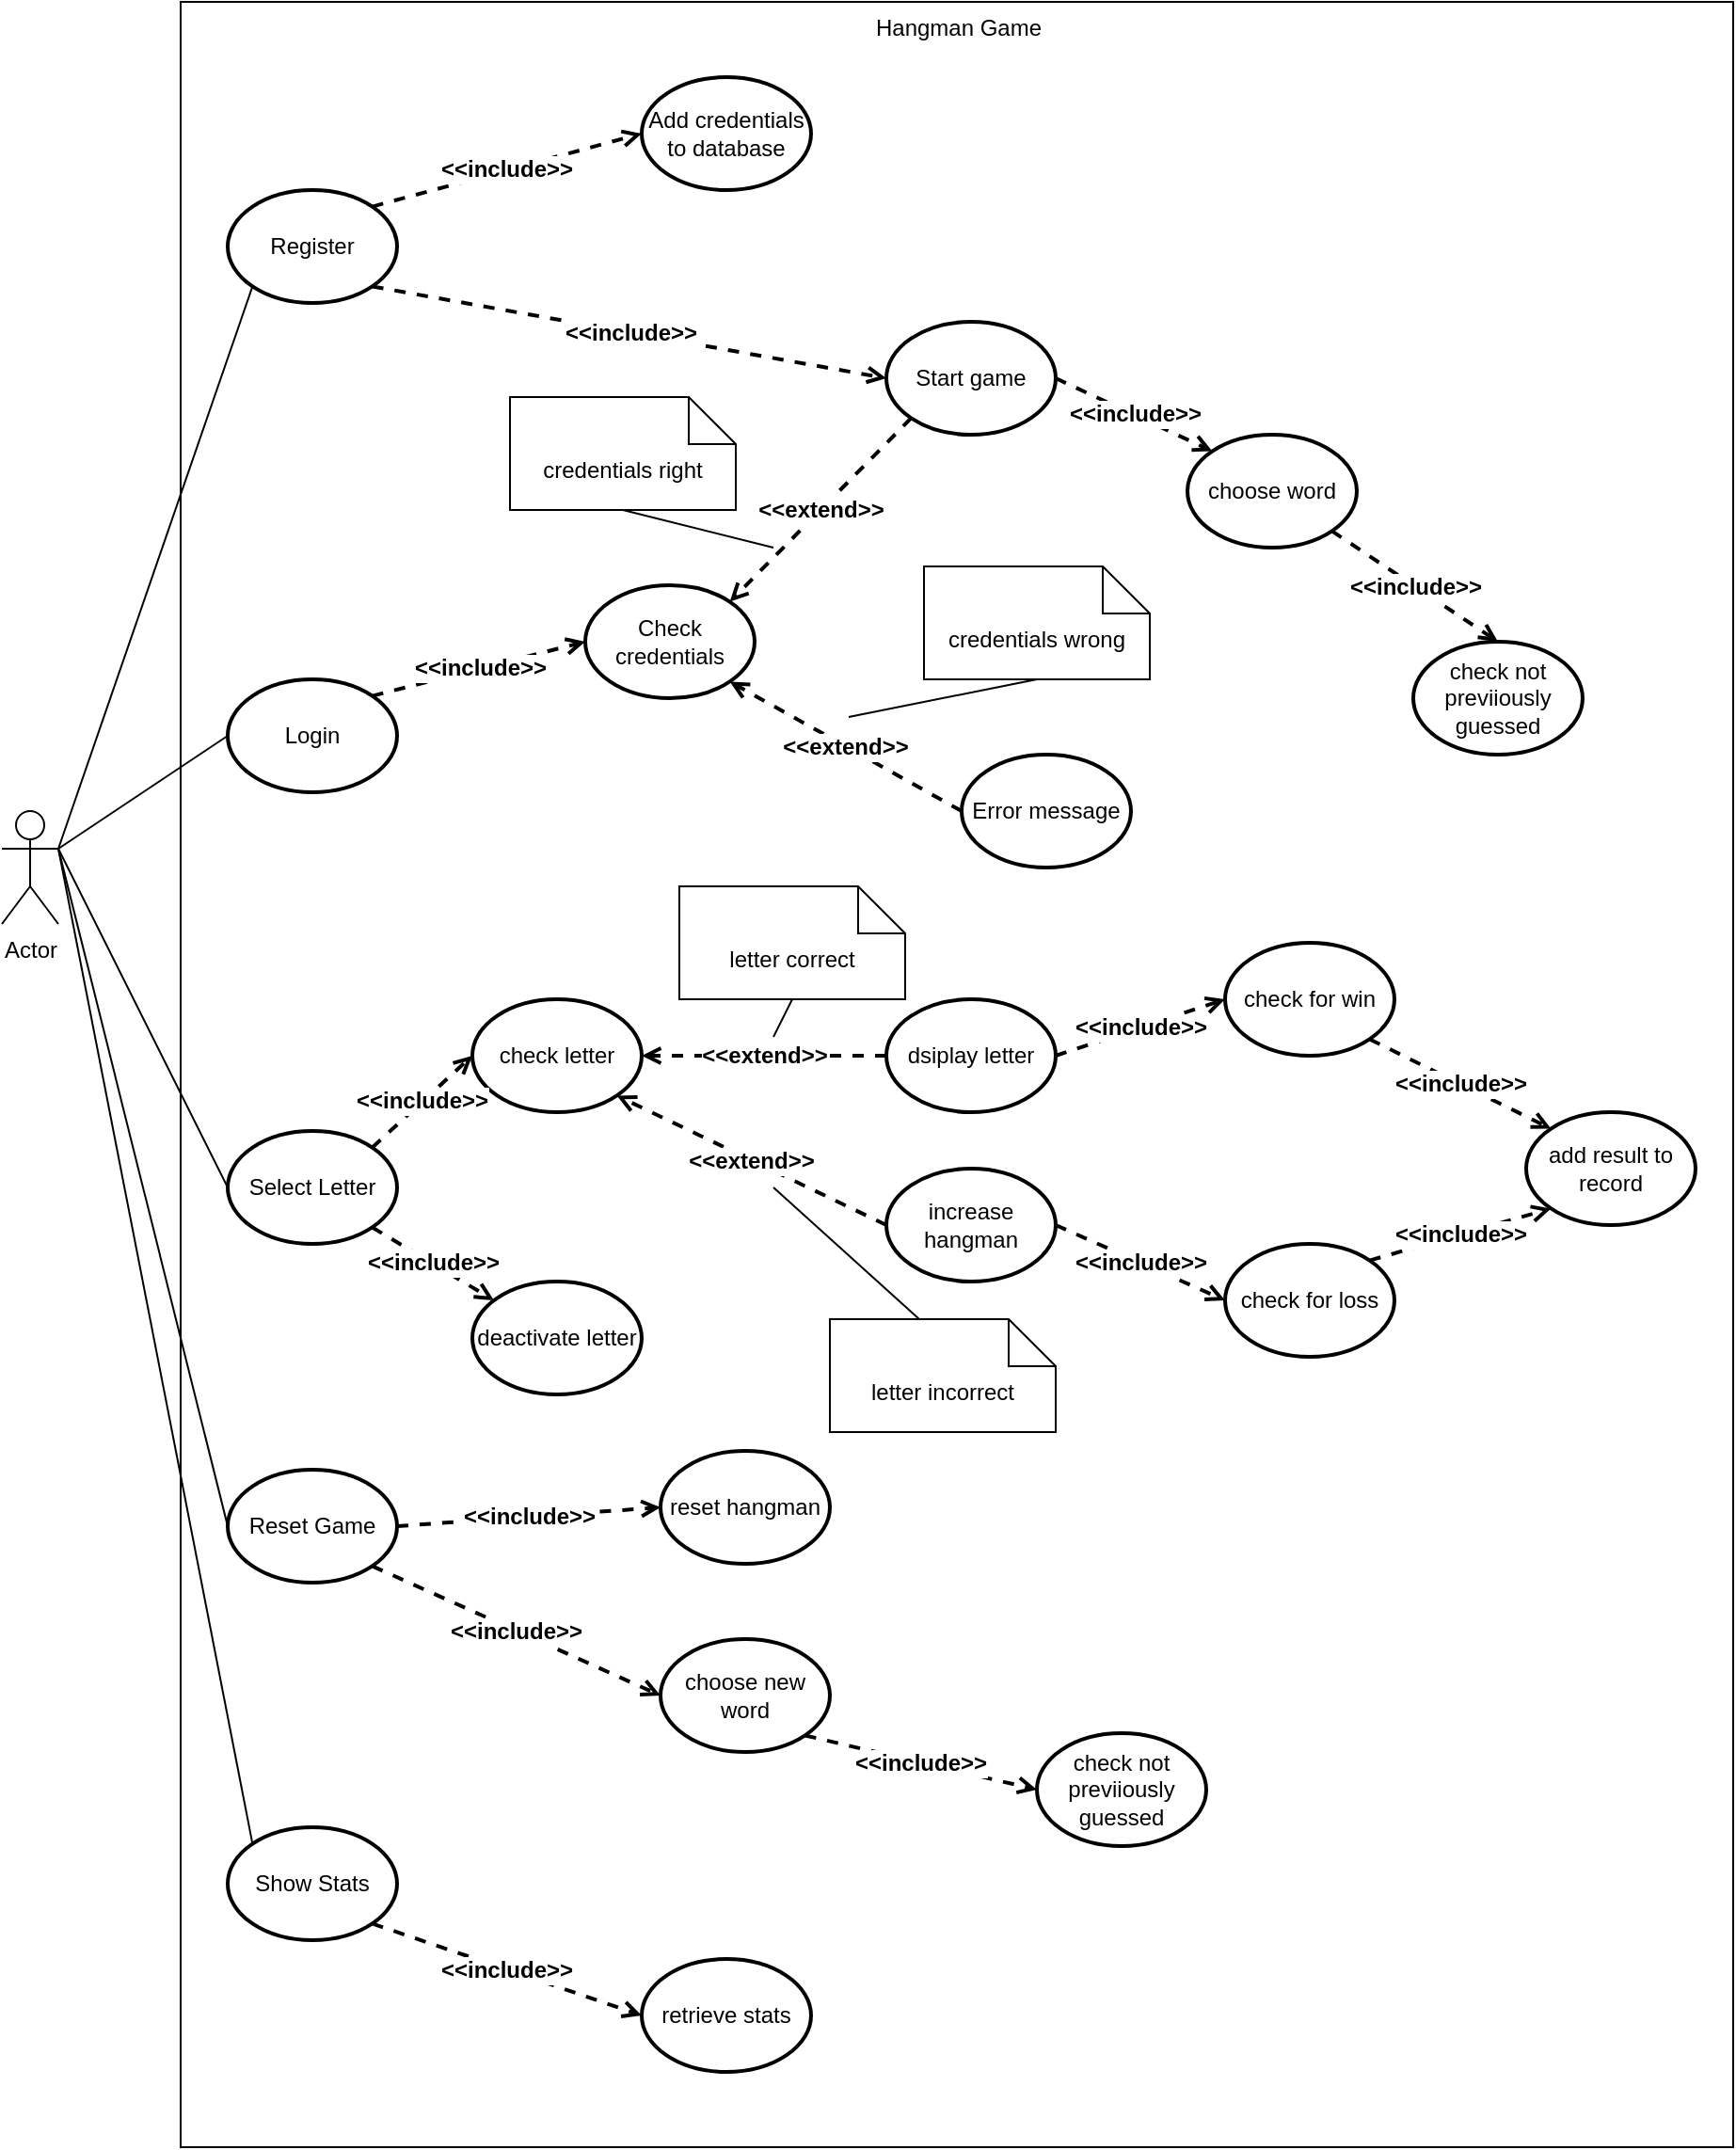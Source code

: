 <mxfile version="20.2.3" type="device" pages="7"><diagram id="Nu-cscYJgWio2cg3eIdJ" name="Use Case"><mxGraphModel dx="942" dy="1137" grid="1" gridSize="10" guides="1" tooltips="1" connect="1" arrows="1" fold="1" page="0" pageScale="1" pageWidth="850" pageHeight="1100" math="0" shadow="0"><root><mxCell id="0"/><mxCell id="1" parent="0"/><mxCell id="jgUuuYZ5y691fPfnryCj-3" value="Hangman Game" style="html=1;dashed=0;whitespace=wrap;verticalAlign=top;" parent="1" vertex="1"><mxGeometry x="175" y="-40" width="825" height="1140" as="geometry"/></mxCell><mxCell id="jgUuuYZ5y691fPfnryCj-4" value="Start game" style="ellipse;whiteSpace=wrap;html=1;verticalAlign=middle;strokeWidth=2;" parent="1" vertex="1"><mxGeometry x="550" y="130" width="90" height="60" as="geometry"/></mxCell><mxCell id="jgUuuYZ5y691fPfnryCj-5" value="Select Letter" style="ellipse;whiteSpace=wrap;html=1;verticalAlign=middle;strokeWidth=2;" parent="1" vertex="1"><mxGeometry x="200" y="560" width="90" height="60" as="geometry"/></mxCell><mxCell id="jgUuuYZ5y691fPfnryCj-6" value="Reset Game" style="ellipse;whiteSpace=wrap;html=1;verticalAlign=middle;strokeWidth=2;" parent="1" vertex="1"><mxGeometry x="200" y="740" width="90" height="60" as="geometry"/></mxCell><mxCell id="jgUuuYZ5y691fPfnryCj-8" style="edgeStyle=none;rounded=0;orthogonalLoop=1;jettySize=auto;html=1;exitX=1;exitY=0.333;exitDx=0;exitDy=0;exitPerimeter=0;entryX=0;entryY=0.5;entryDx=0;entryDy=0;endArrow=none;endFill=0;" parent="1" source="jgUuuYZ5y691fPfnryCj-1" target="jgUuuYZ5y691fPfnryCj-5" edge="1"><mxGeometry relative="1" as="geometry"/></mxCell><mxCell id="jgUuuYZ5y691fPfnryCj-9" style="edgeStyle=none;rounded=0;orthogonalLoop=1;jettySize=auto;html=1;exitX=1;exitY=0.333;exitDx=0;exitDy=0;exitPerimeter=0;entryX=0;entryY=0.5;entryDx=0;entryDy=0;endArrow=none;endFill=0;" parent="1" source="jgUuuYZ5y691fPfnryCj-1" target="jgUuuYZ5y691fPfnryCj-6" edge="1"><mxGeometry relative="1" as="geometry"/></mxCell><mxCell id="d3fA8xC9Yeu-wpZhWPO--6" style="rounded=0;orthogonalLoop=1;jettySize=auto;html=1;exitX=1;exitY=0.333;exitDx=0;exitDy=0;exitPerimeter=0;entryX=0;entryY=0.5;entryDx=0;entryDy=0;endArrow=none;endFill=0;" parent="1" source="jgUuuYZ5y691fPfnryCj-1" target="d3fA8xC9Yeu-wpZhWPO--1" edge="1"><mxGeometry relative="1" as="geometry"/></mxCell><mxCell id="d3fA8xC9Yeu-wpZhWPO--15" style="edgeStyle=none;rounded=0;orthogonalLoop=1;jettySize=auto;html=1;exitX=1;exitY=0.333;exitDx=0;exitDy=0;exitPerimeter=0;entryX=0;entryY=1;entryDx=0;entryDy=0;endArrow=none;endFill=0;" parent="1" source="jgUuuYZ5y691fPfnryCj-1" target="d3fA8xC9Yeu-wpZhWPO--14" edge="1"><mxGeometry relative="1" as="geometry"/></mxCell><mxCell id="d3fA8xC9Yeu-wpZhWPO--25" style="edgeStyle=none;rounded=0;orthogonalLoop=1;jettySize=auto;html=1;exitX=1;exitY=0.333;exitDx=0;exitDy=0;exitPerimeter=0;entryX=0;entryY=0;entryDx=0;entryDy=0;endArrow=none;endFill=0;" parent="1" source="jgUuuYZ5y691fPfnryCj-1" target="d3fA8xC9Yeu-wpZhWPO--24" edge="1"><mxGeometry relative="1" as="geometry"/></mxCell><mxCell id="jgUuuYZ5y691fPfnryCj-1" value="Actor" style="shape=umlActor;verticalLabelPosition=bottom;verticalAlign=top;html=1;" parent="1" vertex="1"><mxGeometry x="80" y="390" width="30" height="60" as="geometry"/></mxCell><mxCell id="jgUuuYZ5y691fPfnryCj-10" value="choose word" style="ellipse;whiteSpace=wrap;html=1;verticalAlign=middle;strokeWidth=2;" parent="1" vertex="1"><mxGeometry x="710" y="190" width="90" height="60" as="geometry"/></mxCell><mxCell id="jgUuuYZ5y691fPfnryCj-13" value="&amp;lt;&amp;lt;include&amp;gt;&amp;gt;" style="rounded=0;orthogonalLoop=1;jettySize=auto;html=1;exitX=1;exitY=0.5;exitDx=0;exitDy=0;entryX=0;entryY=0;entryDx=0;entryDy=0;strokeWidth=2;fontSize=12;fontStyle=1;dashed=1;endArrow=open;endFill=0;" parent="1" source="jgUuuYZ5y691fPfnryCj-4" target="jgUuuYZ5y691fPfnryCj-10" edge="1"><mxGeometry relative="1" as="geometry"><mxPoint x="1020" y="570" as="sourcePoint"/><mxPoint x="1145" y="510" as="targetPoint"/></mxGeometry></mxCell><mxCell id="jgUuuYZ5y691fPfnryCj-17" value="check letter" style="ellipse;whiteSpace=wrap;html=1;verticalAlign=middle;strokeWidth=2;" parent="1" vertex="1"><mxGeometry x="330" y="490" width="90" height="60" as="geometry"/></mxCell><mxCell id="jgUuuYZ5y691fPfnryCj-18" value="&amp;lt;&amp;lt;include&amp;gt;&amp;gt;" style="rounded=0;orthogonalLoop=1;jettySize=auto;html=1;exitX=1;exitY=0;exitDx=0;exitDy=0;entryX=0;entryY=0.5;entryDx=0;entryDy=0;strokeWidth=2;fontSize=12;fontStyle=1;dashed=1;endArrow=open;endFill=0;" parent="1" source="jgUuuYZ5y691fPfnryCj-5" target="jgUuuYZ5y691fPfnryCj-17" edge="1"><mxGeometry relative="1" as="geometry"><mxPoint x="510" y="630" as="sourcePoint"/><mxPoint x="635" y="570" as="targetPoint"/></mxGeometry></mxCell><mxCell id="jgUuuYZ5y691fPfnryCj-19" value="dsiplay letter" style="ellipse;whiteSpace=wrap;html=1;verticalAlign=middle;strokeWidth=2;" parent="1" vertex="1"><mxGeometry x="550" y="490" width="90" height="60" as="geometry"/></mxCell><mxCell id="jgUuuYZ5y691fPfnryCj-21" value="&amp;lt;&amp;lt;extend&amp;gt;&amp;gt;" style="edgeStyle=none;rounded=0;orthogonalLoop=1;jettySize=auto;html=1;exitX=0;exitY=0.5;exitDx=0;exitDy=0;entryX=1;entryY=0.5;entryDx=0;entryDy=0;dashed=1;fontSize=12;strokeWidth=2;fontStyle=1;endArrow=open;endFill=0;" parent="1" source="jgUuuYZ5y691fPfnryCj-19" target="jgUuuYZ5y691fPfnryCj-17" edge="1"><mxGeometry relative="1" as="geometry"><mxPoint x="650" y="600" as="sourcePoint"/><mxPoint x="490" y="600" as="targetPoint"/></mxGeometry></mxCell><mxCell id="jgUuuYZ5y691fPfnryCj-23" style="edgeStyle=none;rounded=0;orthogonalLoop=1;jettySize=auto;html=1;exitX=0.5;exitY=1;exitDx=0;exitDy=0;exitPerimeter=0;endArrow=none;endFill=0;" parent="1" source="jgUuuYZ5y691fPfnryCj-22" edge="1"><mxGeometry relative="1" as="geometry"><mxPoint x="490" y="510" as="targetPoint"/></mxGeometry></mxCell><mxCell id="jgUuuYZ5y691fPfnryCj-22" value="letter correct" style="shape=note2;boundedLbl=1;whiteSpace=wrap;html=1;size=25;verticalAlign=top;align=center;" parent="1" vertex="1"><mxGeometry x="440" y="430" width="120" height="60" as="geometry"/></mxCell><mxCell id="jgUuuYZ5y691fPfnryCj-24" value="check for win" style="ellipse;whiteSpace=wrap;html=1;verticalAlign=middle;strokeWidth=2;" parent="1" vertex="1"><mxGeometry x="730" y="460" width="90" height="60" as="geometry"/></mxCell><mxCell id="jgUuuYZ5y691fPfnryCj-25" value="&amp;lt;&amp;lt;include&amp;gt;&amp;gt;" style="rounded=0;orthogonalLoop=1;jettySize=auto;html=1;exitX=1;exitY=0.5;exitDx=0;exitDy=0;entryX=0;entryY=0.5;entryDx=0;entryDy=0;strokeWidth=2;fontSize=12;fontStyle=1;dashed=1;endArrow=open;endFill=0;" parent="1" source="jgUuuYZ5y691fPfnryCj-19" target="jgUuuYZ5y691fPfnryCj-24" edge="1"><mxGeometry relative="1" as="geometry"><mxPoint x="510" y="630" as="sourcePoint"/><mxPoint x="635" y="570" as="targetPoint"/></mxGeometry></mxCell><mxCell id="jgUuuYZ5y691fPfnryCj-27" value="increase hangman" style="ellipse;whiteSpace=wrap;html=1;verticalAlign=middle;strokeWidth=2;" parent="1" vertex="1"><mxGeometry x="550" y="580" width="90" height="60" as="geometry"/></mxCell><mxCell id="jgUuuYZ5y691fPfnryCj-28" value="&amp;lt;&amp;lt;extend&amp;gt;&amp;gt;" style="edgeStyle=none;rounded=0;orthogonalLoop=1;jettySize=auto;html=1;exitX=0;exitY=0.5;exitDx=0;exitDy=0;entryX=1;entryY=1;entryDx=0;entryDy=0;dashed=1;fontSize=12;strokeWidth=2;fontStyle=1;endArrow=open;endFill=0;" parent="1" source="jgUuuYZ5y691fPfnryCj-27" target="jgUuuYZ5y691fPfnryCj-17" edge="1"><mxGeometry relative="1" as="geometry"><mxPoint x="650" y="590" as="sourcePoint"/><mxPoint x="490" y="590" as="targetPoint"/></mxGeometry></mxCell><mxCell id="jgUuuYZ5y691fPfnryCj-30" value="check for loss" style="ellipse;whiteSpace=wrap;html=1;verticalAlign=middle;strokeWidth=2;" parent="1" vertex="1"><mxGeometry x="730" y="620" width="90" height="60" as="geometry"/></mxCell><mxCell id="jgUuuYZ5y691fPfnryCj-31" value="&amp;lt;&amp;lt;include&amp;gt;&amp;gt;" style="rounded=0;orthogonalLoop=1;jettySize=auto;html=1;exitX=1;exitY=0.5;exitDx=0;exitDy=0;entryX=0;entryY=0.5;entryDx=0;entryDy=0;strokeWidth=2;fontSize=12;fontStyle=1;dashed=1;endArrow=open;endFill=0;" parent="1" source="jgUuuYZ5y691fPfnryCj-27" target="jgUuuYZ5y691fPfnryCj-30" edge="1"><mxGeometry relative="1" as="geometry"><mxPoint x="510" y="620" as="sourcePoint"/><mxPoint x="635" y="560" as="targetPoint"/></mxGeometry></mxCell><mxCell id="jgUuuYZ5y691fPfnryCj-32" value="deactivate letter" style="ellipse;whiteSpace=wrap;html=1;verticalAlign=middle;strokeWidth=2;" parent="1" vertex="1"><mxGeometry x="330" y="640" width="90" height="60" as="geometry"/></mxCell><mxCell id="jgUuuYZ5y691fPfnryCj-33" value="&amp;lt;&amp;lt;include&amp;gt;&amp;gt;" style="rounded=0;orthogonalLoop=1;jettySize=auto;html=1;exitX=1;exitY=1;exitDx=0;exitDy=0;strokeWidth=2;fontSize=12;fontStyle=1;dashed=1;endArrow=open;endFill=0;" parent="1" source="jgUuuYZ5y691fPfnryCj-5" target="jgUuuYZ5y691fPfnryCj-32" edge="1"><mxGeometry relative="1" as="geometry"><mxPoint x="510" y="620" as="sourcePoint"/><mxPoint x="635" y="560" as="targetPoint"/></mxGeometry></mxCell><mxCell id="jgUuuYZ5y691fPfnryCj-34" value="reset hangman" style="ellipse;whiteSpace=wrap;html=1;verticalAlign=middle;strokeWidth=2;" parent="1" vertex="1"><mxGeometry x="430" y="730" width="90" height="60" as="geometry"/></mxCell><mxCell id="jgUuuYZ5y691fPfnryCj-35" value="&amp;lt;&amp;lt;include&amp;gt;&amp;gt;" style="rounded=0;orthogonalLoop=1;jettySize=auto;html=1;exitX=1;exitY=0.5;exitDx=0;exitDy=0;entryX=0;entryY=0.5;entryDx=0;entryDy=0;strokeWidth=2;fontSize=12;fontStyle=1;dashed=1;endArrow=open;endFill=0;" parent="1" source="jgUuuYZ5y691fPfnryCj-6" target="jgUuuYZ5y691fPfnryCj-34" edge="1"><mxGeometry relative="1" as="geometry"><mxPoint x="520" y="770" as="sourcePoint"/><mxPoint x="645" y="710" as="targetPoint"/></mxGeometry></mxCell><mxCell id="jgUuuYZ5y691fPfnryCj-36" value="choose new word" style="ellipse;whiteSpace=wrap;html=1;verticalAlign=middle;strokeWidth=2;" parent="1" vertex="1"><mxGeometry x="430" y="830" width="90" height="60" as="geometry"/></mxCell><mxCell id="jgUuuYZ5y691fPfnryCj-37" value="&amp;lt;&amp;lt;include&amp;gt;&amp;gt;" style="rounded=0;orthogonalLoop=1;jettySize=auto;html=1;exitX=1;exitY=1;exitDx=0;exitDy=0;entryX=0;entryY=0.5;entryDx=0;entryDy=0;strokeWidth=2;fontSize=12;fontStyle=1;dashed=1;endArrow=open;endFill=0;" parent="1" source="jgUuuYZ5y691fPfnryCj-6" target="jgUuuYZ5y691fPfnryCj-36" edge="1"><mxGeometry relative="1" as="geometry"><mxPoint x="520" y="770" as="sourcePoint"/><mxPoint x="645" y="710" as="targetPoint"/></mxGeometry></mxCell><mxCell id="jgUuuYZ5y691fPfnryCj-39" style="edgeStyle=none;rounded=0;orthogonalLoop=1;jettySize=auto;html=1;exitX=0;exitY=0;exitDx=47.5;exitDy=0;exitPerimeter=0;startArrow=none;startFill=0;endArrow=none;endFill=0;" parent="1" source="jgUuuYZ5y691fPfnryCj-38" edge="1"><mxGeometry relative="1" as="geometry"><mxPoint x="490" y="590" as="targetPoint"/></mxGeometry></mxCell><mxCell id="jgUuuYZ5y691fPfnryCj-38" value="letter incorrect" style="shape=note2;boundedLbl=1;whiteSpace=wrap;html=1;size=25;verticalAlign=top;align=center;" parent="1" vertex="1"><mxGeometry x="520" y="660" width="120" height="60" as="geometry"/></mxCell><mxCell id="d3fA8xC9Yeu-wpZhWPO--1" value="Login" style="ellipse;whiteSpace=wrap;html=1;verticalAlign=middle;strokeWidth=2;" parent="1" vertex="1"><mxGeometry x="200" y="320" width="90" height="60" as="geometry"/></mxCell><mxCell id="d3fA8xC9Yeu-wpZhWPO--2" value="Check credentials" style="ellipse;whiteSpace=wrap;html=1;verticalAlign=middle;strokeWidth=2;" parent="1" vertex="1"><mxGeometry x="390" y="270" width="90" height="60" as="geometry"/></mxCell><mxCell id="d3fA8xC9Yeu-wpZhWPO--3" value="&amp;lt;&amp;lt;include&amp;gt;&amp;gt;" style="rounded=0;orthogonalLoop=1;jettySize=auto;html=1;exitX=1;exitY=0;exitDx=0;exitDy=0;entryX=0;entryY=0.5;entryDx=0;entryDy=0;strokeWidth=2;fontSize=12;fontStyle=1;dashed=1;endArrow=open;endFill=0;" parent="1" source="d3fA8xC9Yeu-wpZhWPO--1" target="d3fA8xC9Yeu-wpZhWPO--2" edge="1"><mxGeometry relative="1" as="geometry"><mxPoint x="1020" y="350" as="sourcePoint"/><mxPoint x="1150" y="350" as="targetPoint"/></mxGeometry></mxCell><mxCell id="d3fA8xC9Yeu-wpZhWPO--4" value="Error message" style="ellipse;whiteSpace=wrap;html=1;verticalAlign=middle;strokeWidth=2;" parent="1" vertex="1"><mxGeometry x="590" y="360" width="90" height="60" as="geometry"/></mxCell><mxCell id="d3fA8xC9Yeu-wpZhWPO--5" value="&amp;lt;&amp;lt;extend&amp;gt;&amp;gt;" style="edgeStyle=none;rounded=0;orthogonalLoop=1;jettySize=auto;html=1;exitX=0;exitY=0.5;exitDx=0;exitDy=0;entryX=1;entryY=1;entryDx=0;entryDy=0;dashed=1;fontSize=12;strokeWidth=2;fontStyle=1;endArrow=open;endFill=0;" parent="1" source="d3fA8xC9Yeu-wpZhWPO--4" target="d3fA8xC9Yeu-wpZhWPO--2" edge="1"><mxGeometry relative="1" as="geometry"><mxPoint x="550" y="520" as="sourcePoint"/><mxPoint x="420" y="520" as="targetPoint"/></mxGeometry></mxCell><mxCell id="d3fA8xC9Yeu-wpZhWPO--8" style="edgeStyle=none;rounded=0;orthogonalLoop=1;jettySize=auto;html=1;exitX=0.5;exitY=1;exitDx=0;exitDy=0;exitPerimeter=0;endArrow=none;endFill=0;" parent="1" source="d3fA8xC9Yeu-wpZhWPO--7" edge="1"><mxGeometry relative="1" as="geometry"><mxPoint x="530" y="340" as="targetPoint"/></mxGeometry></mxCell><mxCell id="d3fA8xC9Yeu-wpZhWPO--7" value="credentials wrong" style="shape=note2;boundedLbl=1;whiteSpace=wrap;html=1;size=25;verticalAlign=top;align=center;" parent="1" vertex="1"><mxGeometry x="570" y="260" width="120" height="60" as="geometry"/></mxCell><mxCell id="d3fA8xC9Yeu-wpZhWPO--9" value="&amp;lt;&amp;lt;extend&amp;gt;&amp;gt;" style="edgeStyle=none;rounded=0;orthogonalLoop=1;jettySize=auto;html=1;exitX=0;exitY=1;exitDx=0;exitDy=0;entryX=1;entryY=0;entryDx=0;entryDy=0;dashed=1;fontSize=12;strokeWidth=2;fontStyle=1;endArrow=open;endFill=0;" parent="1" source="jgUuuYZ5y691fPfnryCj-4" target="d3fA8xC9Yeu-wpZhWPO--2" edge="1"><mxGeometry relative="1" as="geometry"><mxPoint x="630" y="200" as="sourcePoint"/><mxPoint x="510" y="200" as="targetPoint"/></mxGeometry></mxCell><mxCell id="d3fA8xC9Yeu-wpZhWPO--11" style="edgeStyle=none;rounded=0;orthogonalLoop=1;jettySize=auto;html=1;exitX=0.5;exitY=1;exitDx=0;exitDy=0;exitPerimeter=0;endArrow=none;endFill=0;" parent="1" source="d3fA8xC9Yeu-wpZhWPO--10" edge="1"><mxGeometry relative="1" as="geometry"><mxPoint x="490" y="250" as="targetPoint"/></mxGeometry></mxCell><mxCell id="d3fA8xC9Yeu-wpZhWPO--10" value="credentials right" style="shape=note2;boundedLbl=1;whiteSpace=wrap;html=1;size=25;verticalAlign=top;align=center;" parent="1" vertex="1"><mxGeometry x="350" y="170" width="120" height="60" as="geometry"/></mxCell><mxCell id="d3fA8xC9Yeu-wpZhWPO--12" value="check not previiously guessed" style="ellipse;whiteSpace=wrap;html=1;verticalAlign=middle;strokeWidth=2;" parent="1" vertex="1"><mxGeometry x="830" y="300" width="90" height="60" as="geometry"/></mxCell><mxCell id="d3fA8xC9Yeu-wpZhWPO--13" value="&amp;lt;&amp;lt;include&amp;gt;&amp;gt;" style="rounded=0;orthogonalLoop=1;jettySize=auto;html=1;exitX=1;exitY=1;exitDx=0;exitDy=0;strokeWidth=2;fontSize=12;fontStyle=1;dashed=1;endArrow=open;endFill=0;entryX=0.5;entryY=0;entryDx=0;entryDy=0;" parent="1" source="jgUuuYZ5y691fPfnryCj-10" target="d3fA8xC9Yeu-wpZhWPO--12" edge="1"><mxGeometry relative="1" as="geometry"><mxPoint x="600" y="310" as="sourcePoint"/><mxPoint x="850" y="200" as="targetPoint"/></mxGeometry></mxCell><mxCell id="d3fA8xC9Yeu-wpZhWPO--14" value="Register" style="ellipse;whiteSpace=wrap;html=1;verticalAlign=middle;strokeWidth=2;" parent="1" vertex="1"><mxGeometry x="200" y="60" width="90" height="60" as="geometry"/></mxCell><mxCell id="d3fA8xC9Yeu-wpZhWPO--16" value="Add credentials to database" style="ellipse;whiteSpace=wrap;html=1;verticalAlign=middle;strokeWidth=2;" parent="1" vertex="1"><mxGeometry x="420" width="90" height="60" as="geometry"/></mxCell><mxCell id="d3fA8xC9Yeu-wpZhWPO--17" value="&amp;lt;&amp;lt;include&amp;gt;&amp;gt;" style="rounded=0;orthogonalLoop=1;jettySize=auto;html=1;exitX=1;exitY=0;exitDx=0;exitDy=0;strokeWidth=2;fontSize=12;fontStyle=1;dashed=1;endArrow=open;endFill=0;entryX=0;entryY=0.5;entryDx=0;entryDy=0;" parent="1" source="d3fA8xC9Yeu-wpZhWPO--14" target="d3fA8xC9Yeu-wpZhWPO--16" edge="1"><mxGeometry relative="1" as="geometry"><mxPoint x="796.82" y="251.213" as="sourcePoint"/><mxPoint x="885" y="310" as="targetPoint"/></mxGeometry></mxCell><mxCell id="d3fA8xC9Yeu-wpZhWPO--18" value="&amp;lt;&amp;lt;include&amp;gt;&amp;gt;" style="rounded=0;orthogonalLoop=1;jettySize=auto;html=1;exitX=1;exitY=1;exitDx=0;exitDy=0;strokeWidth=2;fontSize=12;fontStyle=1;dashed=1;endArrow=open;endFill=0;entryX=0;entryY=0.5;entryDx=0;entryDy=0;" parent="1" source="d3fA8xC9Yeu-wpZhWPO--14" target="jgUuuYZ5y691fPfnryCj-4" edge="1"><mxGeometry relative="1" as="geometry"><mxPoint x="326.82" y="78.787" as="sourcePoint"/><mxPoint x="430" y="40" as="targetPoint"/></mxGeometry></mxCell><mxCell id="d3fA8xC9Yeu-wpZhWPO--19" value="add result to record" style="ellipse;whiteSpace=wrap;html=1;verticalAlign=middle;strokeWidth=2;" parent="1" vertex="1"><mxGeometry x="890" y="550" width="90" height="60" as="geometry"/></mxCell><mxCell id="d3fA8xC9Yeu-wpZhWPO--20" value="&amp;lt;&amp;lt;include&amp;gt;&amp;gt;" style="rounded=0;orthogonalLoop=1;jettySize=auto;html=1;exitX=1;exitY=1;exitDx=0;exitDy=0;entryX=0;entryY=0;entryDx=0;entryDy=0;strokeWidth=2;fontSize=12;fontStyle=1;dashed=1;endArrow=open;endFill=0;" parent="1" source="jgUuuYZ5y691fPfnryCj-24" target="d3fA8xC9Yeu-wpZhWPO--19" edge="1"><mxGeometry relative="1" as="geometry"><mxPoint x="650" y="530" as="sourcePoint"/><mxPoint x="740" y="500" as="targetPoint"/></mxGeometry></mxCell><mxCell id="d3fA8xC9Yeu-wpZhWPO--21" value="&amp;lt;&amp;lt;include&amp;gt;&amp;gt;" style="rounded=0;orthogonalLoop=1;jettySize=auto;html=1;exitX=1;exitY=0;exitDx=0;exitDy=0;entryX=0;entryY=1;entryDx=0;entryDy=0;strokeWidth=2;fontSize=12;fontStyle=1;dashed=1;endArrow=open;endFill=0;" parent="1" source="jgUuuYZ5y691fPfnryCj-30" target="d3fA8xC9Yeu-wpZhWPO--19" edge="1"><mxGeometry relative="1" as="geometry"><mxPoint x="816.82" y="521.213" as="sourcePoint"/><mxPoint x="913.18" y="548.787" as="targetPoint"/></mxGeometry></mxCell><mxCell id="d3fA8xC9Yeu-wpZhWPO--22" value="check not previiously guessed" style="ellipse;whiteSpace=wrap;html=1;verticalAlign=middle;strokeWidth=2;" parent="1" vertex="1"><mxGeometry x="630" y="880" width="90" height="60" as="geometry"/></mxCell><mxCell id="d3fA8xC9Yeu-wpZhWPO--23" value="&amp;lt;&amp;lt;include&amp;gt;&amp;gt;" style="rounded=0;orthogonalLoop=1;jettySize=auto;html=1;exitX=1;exitY=1;exitDx=0;exitDy=0;entryX=0;entryY=0.5;entryDx=0;entryDy=0;strokeWidth=2;fontSize=12;fontStyle=1;dashed=1;endArrow=open;endFill=0;" parent="1" source="jgUuuYZ5y691fPfnryCj-36" target="d3fA8xC9Yeu-wpZhWPO--22" edge="1"><mxGeometry relative="1" as="geometry"><mxPoint x="306.82" y="801.213" as="sourcePoint"/><mxPoint x="440" y="870" as="targetPoint"/></mxGeometry></mxCell><mxCell id="d3fA8xC9Yeu-wpZhWPO--24" value="Show Stats" style="ellipse;whiteSpace=wrap;html=1;verticalAlign=middle;strokeWidth=2;" parent="1" vertex="1"><mxGeometry x="200" y="930" width="90" height="60" as="geometry"/></mxCell><mxCell id="d3fA8xC9Yeu-wpZhWPO--26" value="retrieve stats" style="ellipse;whiteSpace=wrap;html=1;verticalAlign=middle;strokeWidth=2;" parent="1" vertex="1"><mxGeometry x="420" y="1000" width="90" height="60" as="geometry"/></mxCell><mxCell id="d3fA8xC9Yeu-wpZhWPO--28" value="&amp;lt;&amp;lt;include&amp;gt;&amp;gt;" style="rounded=0;orthogonalLoop=1;jettySize=auto;html=1;exitX=1;exitY=1;exitDx=0;exitDy=0;entryX=0;entryY=0.5;entryDx=0;entryDy=0;strokeWidth=2;fontSize=12;fontStyle=1;dashed=1;endArrow=open;endFill=0;" parent="1" source="d3fA8xC9Yeu-wpZhWPO--24" target="d3fA8xC9Yeu-wpZhWPO--26" edge="1"><mxGeometry relative="1" as="geometry"><mxPoint x="516.82" y="891.213" as="sourcePoint"/><mxPoint x="640" y="920" as="targetPoint"/></mxGeometry></mxCell></root></mxGraphModel></diagram><diagram id="D6CQHV6turIk2JTjO9G6" name="Activity Diagram"><mxGraphModel dx="2622" dy="1222" grid="1" gridSize="10" guides="1" tooltips="1" connect="1" arrows="1" fold="1" page="0" pageScale="1" pageWidth="827" pageHeight="1169" math="0" shadow="0"><root><mxCell id="5lATk-QVhzzxuFYHyXZj-0"/><mxCell id="5lATk-QVhzzxuFYHyXZj-1" parent="5lATk-QVhzzxuFYHyXZj-0"/><mxCell id="K3CiUlqJlxjQ4X9bkQzv-1" style="edgeStyle=orthogonalEdgeStyle;rounded=0;orthogonalLoop=1;jettySize=auto;html=1;exitX=0.5;exitY=1;exitDx=0;exitDy=0;entryX=0.5;entryY=0;entryDx=0;entryDy=0;" parent="5lATk-QVhzzxuFYHyXZj-1" source="5lATk-QVhzzxuFYHyXZj-9" target="5lATk-QVhzzxuFYHyXZj-10" edge="1"><mxGeometry relative="1" as="geometry"/></mxCell><mxCell id="5lATk-QVhzzxuFYHyXZj-9" value="" style="ellipse;fillColor=#000000;strokeColor=none;" parent="5lATk-QVhzzxuFYHyXZj-1" vertex="1"><mxGeometry x="-490" y="-340" width="30" height="30" as="geometry"/></mxCell><mxCell id="K3CiUlqJlxjQ4X9bkQzv-3" style="edgeStyle=orthogonalEdgeStyle;rounded=0;orthogonalLoop=1;jettySize=auto;html=1;exitX=0.5;exitY=1;exitDx=0;exitDy=0;entryX=0.5;entryY=0;entryDx=0;entryDy=0;" parent="5lATk-QVhzzxuFYHyXZj-1" source="5lATk-QVhzzxuFYHyXZj-10" target="K3CiUlqJlxjQ4X9bkQzv-2" edge="1"><mxGeometry relative="1" as="geometry"/></mxCell><mxCell id="5lATk-QVhzzxuFYHyXZj-10" value="Load words" style="rounded=1;whiteSpace=wrap;html=1;" parent="5lATk-QVhzzxuFYHyXZj-1" vertex="1"><mxGeometry x="-535" y="-250" width="120" height="60" as="geometry"/></mxCell><mxCell id="0_Vi-DasNmCTi8uKBadi-1" style="edgeStyle=orthogonalEdgeStyle;rounded=0;orthogonalLoop=1;jettySize=auto;html=1;exitX=0.5;exitY=1;exitDx=0;exitDy=0;entryX=0.5;entryY=0;entryDx=0;entryDy=0;" parent="5lATk-QVhzzxuFYHyXZj-1" source="K3CiUlqJlxjQ4X9bkQzv-2" target="0_Vi-DasNmCTi8uKBadi-0" edge="1"><mxGeometry relative="1" as="geometry"/></mxCell><mxCell id="K3CiUlqJlxjQ4X9bkQzv-2" value="Choose random word" style="rounded=1;whiteSpace=wrap;html=1;" parent="5lATk-QVhzzxuFYHyXZj-1" vertex="1"><mxGeometry x="-535" y="-140" width="120" height="60" as="geometry"/></mxCell><mxCell id="0_Vi-DasNmCTi8uKBadi-3" style="edgeStyle=orthogonalEdgeStyle;rounded=0;orthogonalLoop=1;jettySize=auto;html=1;exitX=0.5;exitY=1;exitDx=0;exitDy=0;entryX=0.5;entryY=0;entryDx=0;entryDy=0;" parent="5lATk-QVhzzxuFYHyXZj-1" source="0_Vi-DasNmCTi8uKBadi-0" target="0_Vi-DasNmCTi8uKBadi-2" edge="1"><mxGeometry relative="1" as="geometry"/></mxCell><mxCell id="0_Vi-DasNmCTi8uKBadi-0" value="count characters in word" style="rounded=1;whiteSpace=wrap;html=1;" parent="5lATk-QVhzzxuFYHyXZj-1" vertex="1"><mxGeometry x="-535" y="-30" width="120" height="60" as="geometry"/></mxCell><mxCell id="0_Vi-DasNmCTi8uKBadi-5" style="edgeStyle=orthogonalEdgeStyle;rounded=0;orthogonalLoop=1;jettySize=auto;html=1;exitX=0.5;exitY=1;exitDx=0;exitDy=0;" parent="5lATk-QVhzzxuFYHyXZj-1" source="0_Vi-DasNmCTi8uKBadi-2" target="0_Vi-DasNmCTi8uKBadi-4" edge="1"><mxGeometry relative="1" as="geometry"/></mxCell><mxCell id="0_Vi-DasNmCTi8uKBadi-2" value="display dashes" style="rounded=1;whiteSpace=wrap;html=1;" parent="5lATk-QVhzzxuFYHyXZj-1" vertex="1"><mxGeometry x="-535" y="80" width="120" height="60" as="geometry"/></mxCell><mxCell id="0_Vi-DasNmCTi8uKBadi-7" style="edgeStyle=orthogonalEdgeStyle;rounded=0;orthogonalLoop=1;jettySize=auto;html=1;exitX=0.5;exitY=1;exitDx=0;exitDy=0;entryX=0.5;entryY=0;entryDx=0;entryDy=0;" parent="5lATk-QVhzzxuFYHyXZj-1" source="0_Vi-DasNmCTi8uKBadi-4" target="0_Vi-DasNmCTi8uKBadi-6" edge="1"><mxGeometry relative="1" as="geometry"/></mxCell><mxCell id="0_Vi-DasNmCTi8uKBadi-4" value="get letter" style="rounded=1;whiteSpace=wrap;html=1;" parent="5lATk-QVhzzxuFYHyXZj-1" vertex="1"><mxGeometry x="-535" y="190" width="120" height="60" as="geometry"/></mxCell><mxCell id="oVrVUglWpj66uB3J7Yjt-1" style="edgeStyle=orthogonalEdgeStyle;rounded=0;orthogonalLoop=1;jettySize=auto;html=1;exitX=1;exitY=0.5;exitDx=0;exitDy=0;entryX=0;entryY=0.5;entryDx=0;entryDy=0;" parent="5lATk-QVhzzxuFYHyXZj-1" source="0_Vi-DasNmCTi8uKBadi-6" target="oVrVUglWpj66uB3J7Yjt-0" edge="1"><mxGeometry relative="1" as="geometry"/></mxCell><mxCell id="UQD0yTVycSk8Y5EZJ3Ne-1" value="correct" style="edgeLabel;html=1;align=center;verticalAlign=middle;resizable=0;points=[];" parent="oVrVUglWpj66uB3J7Yjt-1" vertex="1" connectable="0"><mxGeometry x="-0.2" y="2" relative="1" as="geometry"><mxPoint as="offset"/></mxGeometry></mxCell><mxCell id="UQD0yTVycSk8Y5EZJ3Ne-6" value="incorrect&amp;nbsp;" style="edgeStyle=orthogonalEdgeStyle;rounded=0;orthogonalLoop=1;jettySize=auto;html=1;exitX=0;exitY=0.5;exitDx=0;exitDy=0;entryX=1;entryY=0.5;entryDx=0;entryDy=0;" parent="5lATk-QVhzzxuFYHyXZj-1" source="0_Vi-DasNmCTi8uKBadi-6" target="UQD0yTVycSk8Y5EZJ3Ne-5" edge="1"><mxGeometry relative="1" as="geometry"/></mxCell><mxCell id="0_Vi-DasNmCTi8uKBadi-6" value="check letter" style="rhombus;whiteSpace=wrap;html=1;" parent="5lATk-QVhzzxuFYHyXZj-1" vertex="1"><mxGeometry x="-515" y="320" width="80" height="80" as="geometry"/></mxCell><mxCell id="UQD0yTVycSk8Y5EZJ3Ne-0" style="edgeStyle=orthogonalEdgeStyle;rounded=0;orthogonalLoop=1;jettySize=auto;html=1;exitX=0.5;exitY=1;exitDx=0;exitDy=0;entryX=0.5;entryY=0;entryDx=0;entryDy=0;" parent="5lATk-QVhzzxuFYHyXZj-1" source="oVrVUglWpj66uB3J7Yjt-0" target="oVrVUglWpj66uB3J7Yjt-2" edge="1"><mxGeometry relative="1" as="geometry"/></mxCell><mxCell id="oVrVUglWpj66uB3J7Yjt-0" value="reveal letter" style="rounded=1;whiteSpace=wrap;html=1;" parent="5lATk-QVhzzxuFYHyXZj-1" vertex="1"><mxGeometry x="-320" y="330" width="120" height="60" as="geometry"/></mxCell><mxCell id="UQD0yTVycSk8Y5EZJ3Ne-4" value="No" style="edgeStyle=orthogonalEdgeStyle;rounded=0;orthogonalLoop=1;jettySize=auto;html=1;exitX=1;exitY=0.5;exitDx=0;exitDy=0;entryX=0;entryY=0.5;entryDx=0;entryDy=0;" parent="5lATk-QVhzzxuFYHyXZj-1" source="oVrVUglWpj66uB3J7Yjt-2" target="UQD0yTVycSk8Y5EZJ3Ne-3" edge="1"><mxGeometry relative="1" as="geometry"/></mxCell><mxCell id="LQA_0Qu4FBuFFPAiWlRS-2" value="Yes" style="edgeStyle=orthogonalEdgeStyle;rounded=0;orthogonalLoop=1;jettySize=auto;html=1;exitX=0.5;exitY=1;exitDx=0;exitDy=0;entryX=1;entryY=0.5;entryDx=0;entryDy=0;" parent="5lATk-QVhzzxuFYHyXZj-1" source="oVrVUglWpj66uB3J7Yjt-2" target="LQA_0Qu4FBuFFPAiWlRS-1" edge="1"><mxGeometry relative="1" as="geometry"/></mxCell><mxCell id="oVrVUglWpj66uB3J7Yjt-2" value="empty letters" style="rhombus;whiteSpace=wrap;html=1;" parent="5lATk-QVhzzxuFYHyXZj-1" vertex="1"><mxGeometry x="-300" y="460" width="80" height="80" as="geometry"/></mxCell><mxCell id="LQA_0Qu4FBuFFPAiWlRS-11" style="edgeStyle=orthogonalEdgeStyle;rounded=0;orthogonalLoop=1;jettySize=auto;html=1;exitX=0.5;exitY=1;exitDx=0;exitDy=0;entryX=0.5;entryY=0;entryDx=0;entryDy=0;" parent="5lATk-QVhzzxuFYHyXZj-1" source="UQD0yTVycSk8Y5EZJ3Ne-3" target="LQA_0Qu4FBuFFPAiWlRS-8" edge="1"><mxGeometry relative="1" as="geometry"/></mxCell><mxCell id="UQD0yTVycSk8Y5EZJ3Ne-3" value="Display win" style="rounded=1;whiteSpace=wrap;html=1;" parent="5lATk-QVhzzxuFYHyXZj-1" vertex="1"><mxGeometry x="-130" y="470" width="120" height="60" as="geometry"/></mxCell><mxCell id="BOWw5MZfi4_xoa5M-8Pv-1" style="edgeStyle=orthogonalEdgeStyle;rounded=0;orthogonalLoop=1;jettySize=auto;html=1;exitX=0.5;exitY=1;exitDx=0;exitDy=0;entryX=0.5;entryY=0;entryDx=0;entryDy=0;" parent="5lATk-QVhzzxuFYHyXZj-1" source="UQD0yTVycSk8Y5EZJ3Ne-5" target="BOWw5MZfi4_xoa5M-8Pv-0" edge="1"><mxGeometry relative="1" as="geometry"/></mxCell><mxCell id="UQD0yTVycSk8Y5EZJ3Ne-5" value="increase hangman" style="rounded=1;whiteSpace=wrap;html=1;" parent="5lATk-QVhzzxuFYHyXZj-1" vertex="1"><mxGeometry x="-750" y="330" width="120" height="60" as="geometry"/></mxCell><mxCell id="LQA_0Qu4FBuFFPAiWlRS-4" value="No" style="edgeStyle=orthogonalEdgeStyle;rounded=0;orthogonalLoop=1;jettySize=auto;html=1;exitX=1;exitY=0.5;exitDx=0;exitDy=0;entryX=0.5;entryY=0;entryDx=0;entryDy=0;" parent="5lATk-QVhzzxuFYHyXZj-1" source="BOWw5MZfi4_xoa5M-8Pv-0" target="LQA_0Qu4FBuFFPAiWlRS-1" edge="1"><mxGeometry relative="1" as="geometry"/></mxCell><mxCell id="LQA_0Qu4FBuFFPAiWlRS-6" value="Yes" style="edgeStyle=orthogonalEdgeStyle;rounded=0;orthogonalLoop=1;jettySize=auto;html=1;exitX=0.5;exitY=1;exitDx=0;exitDy=0;entryX=0.5;entryY=0;entryDx=0;entryDy=0;" parent="5lATk-QVhzzxuFYHyXZj-1" source="BOWw5MZfi4_xoa5M-8Pv-0" target="LQA_0Qu4FBuFFPAiWlRS-5" edge="1"><mxGeometry relative="1" as="geometry"/></mxCell><mxCell id="BOWw5MZfi4_xoa5M-8Pv-0" value="hangman complete" style="rhombus;whiteSpace=wrap;html=1;" parent="5lATk-QVhzzxuFYHyXZj-1" vertex="1"><mxGeometry x="-730" y="460" width="80" height="80" as="geometry"/></mxCell><mxCell id="LQA_0Qu4FBuFFPAiWlRS-7" style="edgeStyle=orthogonalEdgeStyle;rounded=0;orthogonalLoop=1;jettySize=auto;html=1;exitX=0;exitY=0.5;exitDx=0;exitDy=0;entryX=0;entryY=0.5;entryDx=0;entryDy=0;" parent="5lATk-QVhzzxuFYHyXZj-1" source="LQA_0Qu4FBuFFPAiWlRS-0" target="0_Vi-DasNmCTi8uKBadi-4" edge="1"><mxGeometry relative="1" as="geometry"><Array as="points"><mxPoint x="-810" y="760"/><mxPoint x="-810" y="220"/></Array></mxGeometry></mxCell><mxCell id="LQA_0Qu4FBuFFPAiWlRS-10" style="edgeStyle=orthogonalEdgeStyle;rounded=0;orthogonalLoop=1;jettySize=auto;html=1;exitX=0.5;exitY=1;exitDx=0;exitDy=0;entryX=0;entryY=0.5;entryDx=0;entryDy=0;" parent="5lATk-QVhzzxuFYHyXZj-1" source="LQA_0Qu4FBuFFPAiWlRS-5" target="LQA_0Qu4FBuFFPAiWlRS-8" edge="1"><mxGeometry relative="1" as="geometry"/></mxCell><mxCell id="LQA_0Qu4FBuFFPAiWlRS-0" value="Deactivate letter" style="rounded=1;whiteSpace=wrap;html=1;" parent="5lATk-QVhzzxuFYHyXZj-1" vertex="1"><mxGeometry x="-540" y="730" width="120" height="60" as="geometry"/></mxCell><mxCell id="LQA_0Qu4FBuFFPAiWlRS-3" style="edgeStyle=orthogonalEdgeStyle;rounded=0;orthogonalLoop=1;jettySize=auto;html=1;exitX=0.5;exitY=1;exitDx=0;exitDy=0;entryX=0.5;entryY=0;entryDx=0;entryDy=0;" parent="5lATk-QVhzzxuFYHyXZj-1" source="LQA_0Qu4FBuFFPAiWlRS-1" target="LQA_0Qu4FBuFFPAiWlRS-0" edge="1"><mxGeometry relative="1" as="geometry"/></mxCell><mxCell id="LQA_0Qu4FBuFFPAiWlRS-1" value="" style="rhombus;whiteSpace=wrap;html=1;" parent="5lATk-QVhzzxuFYHyXZj-1" vertex="1"><mxGeometry x="-520" y="600" width="80" height="80" as="geometry"/></mxCell><mxCell id="LQA_0Qu4FBuFFPAiWlRS-5" value="Display loss" style="rounded=1;whiteSpace=wrap;html=1;" parent="5lATk-QVhzzxuFYHyXZj-1" vertex="1"><mxGeometry x="-750" y="610" width="120" height="60" as="geometry"/></mxCell><mxCell id="LQA_0Qu4FBuFFPAiWlRS-12" style="edgeStyle=orthogonalEdgeStyle;rounded=0;orthogonalLoop=1;jettySize=auto;html=1;exitX=1;exitY=0.5;exitDx=0;exitDy=0;entryX=1;entryY=0.5;entryDx=0;entryDy=0;" parent="5lATk-QVhzzxuFYHyXZj-1" source="LQA_0Qu4FBuFFPAiWlRS-8" target="K3CiUlqJlxjQ4X9bkQzv-2" edge="1"><mxGeometry relative="1" as="geometry"><Array as="points"><mxPoint x="80" y="870"/><mxPoint x="80" y="-110"/></Array></mxGeometry></mxCell><mxCell id="LQA_0Qu4FBuFFPAiWlRS-8" value="Restart game" style="rounded=1;whiteSpace=wrap;html=1;" parent="5lATk-QVhzzxuFYHyXZj-1" vertex="1"><mxGeometry x="-130" y="840" width="120" height="60" as="geometry"/></mxCell></root></mxGraphModel></diagram><diagram name="Activity Diagram 2" id="Z1yaBUQ4OmaqHyerJegP"><mxGraphModel dx="1769" dy="1129" grid="1" gridSize="10" guides="1" tooltips="1" connect="1" arrows="1" fold="1" page="0" pageScale="1" pageWidth="827" pageHeight="1169" math="0" shadow="0"><root><mxCell id="csb6Of7W_J8BSKaVT2l9-0"/><mxCell id="csb6Of7W_J8BSKaVT2l9-1" parent="csb6Of7W_J8BSKaVT2l9-0"/><mxCell id="btioXOTEYaLaUYmjQRJ2-4" style="edgeStyle=orthogonalEdgeStyle;rounded=0;orthogonalLoop=1;jettySize=auto;html=1;exitX=0.5;exitY=1;exitDx=0;exitDy=0;entryX=-0.433;entryY=0.5;entryDx=0;entryDy=0;entryPerimeter=0;" parent="csb6Of7W_J8BSKaVT2l9-1" source="am7VguCpoYCpq1QbLaid-30" target="btioXOTEYaLaUYmjQRJ2-1" edge="1"><mxGeometry relative="1" as="geometry"><mxPoint x="-438.75" y="-250" as="sourcePoint"/><mxPoint x="-441" y="-220" as="targetPoint"/></mxGeometry></mxCell><mxCell id="btioXOTEYaLaUYmjQRJ2-1" value="" style="html=1;points=[];perimeter=orthogonalPerimeter;fillColor=#000000;strokeColor=none;rotation=90;" parent="csb6Of7W_J8BSKaVT2l9-1" vertex="1"><mxGeometry x="-443.25" y="-378.75" width="5" height="357.5" as="geometry"/></mxCell><mxCell id="btioXOTEYaLaUYmjQRJ2-6" style="edgeStyle=orthogonalEdgeStyle;rounded=0;orthogonalLoop=1;jettySize=auto;html=1;exitX=0.5;exitY=0;exitDx=0;exitDy=0;entryX=0.9;entryY=0.891;entryDx=0;entryDy=0;entryPerimeter=0;endArrow=none;endFill=0;startArrow=classic;startFill=1;" parent="csb6Of7W_J8BSKaVT2l9-1" source="btioXOTEYaLaUYmjQRJ2-3" target="btioXOTEYaLaUYmjQRJ2-1" edge="1"><mxGeometry relative="1" as="geometry"/></mxCell><mxCell id="vYexJTBEQTwrRv6MVL_G-6" style="edgeStyle=orthogonalEdgeStyle;rounded=0;orthogonalLoop=1;jettySize=auto;html=1;exitX=0.5;exitY=1;exitDx=0;exitDy=0;entryX=0.5;entryY=0;entryDx=0;entryDy=0;startArrow=none;startFill=0;endArrow=classic;endFill=1;" parent="csb6Of7W_J8BSKaVT2l9-1" source="btioXOTEYaLaUYmjQRJ2-3" target="vYexJTBEQTwrRv6MVL_G-5" edge="1"><mxGeometry relative="1" as="geometry"/></mxCell><mxCell id="btioXOTEYaLaUYmjQRJ2-3" value="Log in" style="rounded=1;whiteSpace=wrap;html=1;" parent="csb6Of7W_J8BSKaVT2l9-1" vertex="1"><mxGeometry x="-640" y="-160" width="120" height="60" as="geometry"/></mxCell><mxCell id="btioXOTEYaLaUYmjQRJ2-9" style="edgeStyle=orthogonalEdgeStyle;rounded=0;orthogonalLoop=1;jettySize=auto;html=1;exitX=0.5;exitY=0;exitDx=0;exitDy=0;entryX=0.8;entryY=0.105;entryDx=0;entryDy=0;entryPerimeter=0;startArrow=classic;startFill=1;endArrow=none;endFill=0;" parent="csb6Of7W_J8BSKaVT2l9-1" source="btioXOTEYaLaUYmjQRJ2-5" target="btioXOTEYaLaUYmjQRJ2-1" edge="1"><mxGeometry relative="1" as="geometry"/></mxCell><mxCell id="btioXOTEYaLaUYmjQRJ2-11" style="edgeStyle=orthogonalEdgeStyle;rounded=0;orthogonalLoop=1;jettySize=auto;html=1;exitX=0.5;exitY=1;exitDx=0;exitDy=0;entryX=0.5;entryY=0;entryDx=0;entryDy=0;startArrow=none;startFill=0;endArrow=classic;endFill=1;" parent="csb6Of7W_J8BSKaVT2l9-1" source="btioXOTEYaLaUYmjQRJ2-5" target="btioXOTEYaLaUYmjQRJ2-10" edge="1"><mxGeometry relative="1" as="geometry"/></mxCell><mxCell id="btioXOTEYaLaUYmjQRJ2-5" value="Register" style="rounded=1;whiteSpace=wrap;html=1;" parent="csb6Of7W_J8BSKaVT2l9-1" vertex="1"><mxGeometry x="-360" y="-160" width="120" height="60" as="geometry"/></mxCell><mxCell id="vYexJTBEQTwrRv6MVL_G-1" value="exists" style="edgeStyle=orthogonalEdgeStyle;rounded=0;orthogonalLoop=1;jettySize=auto;html=1;exitX=1;exitY=0.5;exitDx=0;exitDy=0;entryX=0;entryY=0.5;entryDx=0;entryDy=0;startArrow=none;startFill=0;endArrow=classic;endFill=1;" parent="csb6Of7W_J8BSKaVT2l9-1" source="btioXOTEYaLaUYmjQRJ2-10" target="vYexJTBEQTwrRv6MVL_G-0" edge="1"><mxGeometry relative="1" as="geometry"/></mxCell><mxCell id="vYexJTBEQTwrRv6MVL_G-4" value="new" style="edgeStyle=orthogonalEdgeStyle;rounded=0;orthogonalLoop=1;jettySize=auto;html=1;exitX=0.5;exitY=1;exitDx=0;exitDy=0;entryX=0.5;entryY=0;entryDx=0;entryDy=0;startArrow=none;startFill=0;endArrow=classic;endFill=1;" parent="csb6Of7W_J8BSKaVT2l9-1" source="btioXOTEYaLaUYmjQRJ2-10" target="vYexJTBEQTwrRv6MVL_G-3" edge="1"><mxGeometry relative="1" as="geometry"/></mxCell><mxCell id="btioXOTEYaLaUYmjQRJ2-10" value="check&lt;br&gt;username" style="rhombus;whiteSpace=wrap;html=1;" parent="csb6Of7W_J8BSKaVT2l9-1" vertex="1"><mxGeometry x="-340" y="-60" width="80" height="80" as="geometry"/></mxCell><mxCell id="vYexJTBEQTwrRv6MVL_G-2" style="edgeStyle=orthogonalEdgeStyle;rounded=0;orthogonalLoop=1;jettySize=auto;html=1;exitX=0.5;exitY=0;exitDx=0;exitDy=0;entryX=1;entryY=0.5;entryDx=0;entryDy=0;startArrow=none;startFill=0;endArrow=classic;endFill=1;" parent="csb6Of7W_J8BSKaVT2l9-1" source="vYexJTBEQTwrRv6MVL_G-0" target="btioXOTEYaLaUYmjQRJ2-5" edge="1"><mxGeometry relative="1" as="geometry"/></mxCell><mxCell id="vYexJTBEQTwrRv6MVL_G-0" value="Error message" style="rounded=1;whiteSpace=wrap;html=1;" parent="csb6Of7W_J8BSKaVT2l9-1" vertex="1"><mxGeometry x="-160" y="-50" width="120" height="60" as="geometry"/></mxCell><mxCell id="vYexJTBEQTwrRv6MVL_G-12" style="edgeStyle=orthogonalEdgeStyle;rounded=0;orthogonalLoop=1;jettySize=auto;html=1;exitX=0.5;exitY=1;exitDx=0;exitDy=0;entryX=-0.15;entryY=0.091;entryDx=0;entryDy=0;entryPerimeter=0;startArrow=none;startFill=0;endArrow=classic;endFill=1;" parent="csb6Of7W_J8BSKaVT2l9-1" source="vYexJTBEQTwrRv6MVL_G-3" target="vYexJTBEQTwrRv6MVL_G-10" edge="1"><mxGeometry relative="1" as="geometry"/></mxCell><mxCell id="vYexJTBEQTwrRv6MVL_G-3" value="Save credentials" style="rounded=1;whiteSpace=wrap;html=1;" parent="csb6Of7W_J8BSKaVT2l9-1" vertex="1"><mxGeometry x="-360" y="60" width="120" height="60" as="geometry"/></mxCell><mxCell id="vYexJTBEQTwrRv6MVL_G-8" value="incorrect" style="edgeStyle=orthogonalEdgeStyle;rounded=0;orthogonalLoop=1;jettySize=auto;html=1;exitX=0;exitY=0.5;exitDx=0;exitDy=0;entryX=1;entryY=0.5;entryDx=0;entryDy=0;startArrow=none;startFill=0;endArrow=classic;endFill=1;" parent="csb6Of7W_J8BSKaVT2l9-1" source="vYexJTBEQTwrRv6MVL_G-5" target="vYexJTBEQTwrRv6MVL_G-7" edge="1"><mxGeometry relative="1" as="geometry"/></mxCell><mxCell id="vYexJTBEQTwrRv6MVL_G-11" value="correct" style="edgeStyle=orthogonalEdgeStyle;rounded=0;orthogonalLoop=1;jettySize=auto;html=1;exitX=0.5;exitY=1;exitDx=0;exitDy=0;entryX=-0.15;entryY=0.877;entryDx=0;entryDy=0;entryPerimeter=0;startArrow=none;startFill=0;endArrow=classic;endFill=1;" parent="csb6Of7W_J8BSKaVT2l9-1" source="vYexJTBEQTwrRv6MVL_G-5" target="vYexJTBEQTwrRv6MVL_G-10" edge="1"><mxGeometry relative="1" as="geometry"/></mxCell><mxCell id="vYexJTBEQTwrRv6MVL_G-5" value="check credentials" style="rhombus;whiteSpace=wrap;html=1;" parent="csb6Of7W_J8BSKaVT2l9-1" vertex="1"><mxGeometry x="-620" y="-60" width="80" height="80" as="geometry"/></mxCell><mxCell id="vYexJTBEQTwrRv6MVL_G-9" style="edgeStyle=orthogonalEdgeStyle;rounded=0;orthogonalLoop=1;jettySize=auto;html=1;exitX=0.5;exitY=0;exitDx=0;exitDy=0;entryX=0;entryY=0.5;entryDx=0;entryDy=0;startArrow=none;startFill=0;endArrow=classic;endFill=1;" parent="csb6Of7W_J8BSKaVT2l9-1" source="vYexJTBEQTwrRv6MVL_G-7" target="btioXOTEYaLaUYmjQRJ2-3" edge="1"><mxGeometry relative="1" as="geometry"/></mxCell><mxCell id="vYexJTBEQTwrRv6MVL_G-7" value="Error message" style="rounded=1;whiteSpace=wrap;html=1;" parent="csb6Of7W_J8BSKaVT2l9-1" vertex="1"><mxGeometry x="-840" y="-50" width="120" height="60" as="geometry"/></mxCell><mxCell id="vYexJTBEQTwrRv6MVL_G-10" value="" style="html=1;points=[];perimeter=orthogonalPerimeter;fillColor=#000000;strokeColor=none;rotation=90;" parent="csb6Of7W_J8BSKaVT2l9-1" vertex="1"><mxGeometry x="-448.25" y="-20" width="5" height="357.5" as="geometry"/></mxCell><mxCell id="vYexJTBEQTwrRv6MVL_G-13" value="" style="html=1;points=[];perimeter=orthogonalPerimeter;fillColor=#000000;strokeColor=none;rotation=90;" parent="csb6Of7W_J8BSKaVT2l9-1" vertex="1"><mxGeometry x="-448.25" y="60" width="5" height="357.5" as="geometry"/></mxCell><mxCell id="Uhv-fj4Ke-v_Mfnnvw95-1" style="edgeStyle=orthogonalEdgeStyle;rounded=0;orthogonalLoop=1;jettySize=auto;html=1;exitX=0.236;exitY=0.482;exitDx=0;exitDy=0;endArrow=none;endFill=0;startArrow=classic;startFill=1;exitPerimeter=0;entryX=1.493;entryY=0.482;entryDx=0;entryDy=0;entryPerimeter=0;" edge="1" parent="csb6Of7W_J8BSKaVT2l9-1" source="vYexJTBEQTwrRv6MVL_G-13" target="vYexJTBEQTwrRv6MVL_G-10"><mxGeometry relative="1" as="geometry"><mxPoint x="-570" y="-150" as="sourcePoint"/><mxPoint x="-400" y="180" as="targetPoint"/></mxGeometry></mxCell><mxCell id="Uhv-fj4Ke-v_Mfnnvw95-5" value="" style="edgeStyle=orthogonalEdgeStyle;rounded=0;orthogonalLoop=1;jettySize=auto;html=1;" edge="1" parent="csb6Of7W_J8BSKaVT2l9-1" source="Uhv-fj4Ke-v_Mfnnvw95-2" target="Uhv-fj4Ke-v_Mfnnvw95-4"><mxGeometry relative="1" as="geometry"/></mxCell><mxCell id="Uhv-fj4Ke-v_Mfnnvw95-2" value="Statistics" style="rounded=1;whiteSpace=wrap;html=1;" vertex="1" parent="csb6Of7W_J8BSKaVT2l9-1"><mxGeometry x="-640" y="280" width="120" height="60" as="geometry"/></mxCell><mxCell id="Uhv-fj4Ke-v_Mfnnvw95-3" style="edgeStyle=orthogonalEdgeStyle;rounded=0;orthogonalLoop=1;jettySize=auto;html=1;entryX=0.5;entryY=0;entryDx=0;entryDy=0;startArrow=none;startFill=0;endArrow=classic;endFill=1;exitX=0.917;exitY=0.871;exitDx=0;exitDy=0;exitPerimeter=0;" edge="1" parent="csb6Of7W_J8BSKaVT2l9-1" source="vYexJTBEQTwrRv6MVL_G-13" target="Uhv-fj4Ke-v_Mfnnvw95-2"><mxGeometry relative="1" as="geometry"><mxPoint x="-580" y="250" as="sourcePoint"/><mxPoint x="-289.533" y="165.5" as="targetPoint"/></mxGeometry></mxCell><mxCell id="Uhv-fj4Ke-v_Mfnnvw95-7" value="" style="edgeStyle=orthogonalEdgeStyle;rounded=0;orthogonalLoop=1;jettySize=auto;html=1;" edge="1" parent="csb6Of7W_J8BSKaVT2l9-1" source="Uhv-fj4Ke-v_Mfnnvw95-4" target="Uhv-fj4Ke-v_Mfnnvw95-6"><mxGeometry relative="1" as="geometry"/></mxCell><mxCell id="Uhv-fj4Ke-v_Mfnnvw95-4" value="Retrieve win, loss, logest word and most missed." style="whiteSpace=wrap;html=1;rounded=1;" vertex="1" parent="csb6Of7W_J8BSKaVT2l9-1"><mxGeometry x="-640" y="380" width="120" height="60" as="geometry"/></mxCell><mxCell id="Uhv-fj4Ke-v_Mfnnvw95-9" value="" style="edgeStyle=orthogonalEdgeStyle;rounded=0;orthogonalLoop=1;jettySize=auto;html=1;" edge="1" parent="csb6Of7W_J8BSKaVT2l9-1" source="Uhv-fj4Ke-v_Mfnnvw95-6" target="Uhv-fj4Ke-v_Mfnnvw95-8"><mxGeometry relative="1" as="geometry"/></mxCell><mxCell id="Uhv-fj4Ke-v_Mfnnvw95-6" value="Calculate total games, win / loss percent" style="whiteSpace=wrap;html=1;rounded=1;" vertex="1" parent="csb6Of7W_J8BSKaVT2l9-1"><mxGeometry x="-640" y="480" width="120" height="60" as="geometry"/></mxCell><mxCell id="am7VguCpoYCpq1QbLaid-41" style="edgeStyle=orthogonalEdgeStyle;rounded=0;orthogonalLoop=1;jettySize=auto;html=1;exitX=0.5;exitY=1;exitDx=0;exitDy=0;entryX=0.5;entryY=0;entryDx=0;entryDy=0;" edge="1" parent="csb6Of7W_J8BSKaVT2l9-1" source="Uhv-fj4Ke-v_Mfnnvw95-8" target="am7VguCpoYCpq1QbLaid-40"><mxGeometry relative="1" as="geometry"/></mxCell><mxCell id="Uhv-fj4Ke-v_Mfnnvw95-8" value="Display Statistics" style="whiteSpace=wrap;html=1;rounded=1;" vertex="1" parent="csb6Of7W_J8BSKaVT2l9-1"><mxGeometry x="-640" y="580" width="120" height="60" as="geometry"/></mxCell><mxCell id="ahaNCZ61aXrOxfiEmGch-1" value="Choose random word" style="rounded=1;whiteSpace=wrap;html=1;" vertex="1" parent="csb6Of7W_J8BSKaVT2l9-1"><mxGeometry x="-360" y="280" width="120" height="60" as="geometry"/></mxCell><mxCell id="ahaNCZ61aXrOxfiEmGch-10" value="incorrect&amp;nbsp;" style="edgeStyle=orthogonalEdgeStyle;rounded=0;orthogonalLoop=1;jettySize=auto;html=1;exitX=0;exitY=0.5;exitDx=0;exitDy=0;entryX=1;entryY=0.5;entryDx=0;entryDy=0;" edge="1" parent="csb6Of7W_J8BSKaVT2l9-1" target="ahaNCZ61aXrOxfiEmGch-20"><mxGeometry relative="1" as="geometry"><mxPoint x="-335" y="780" as="sourcePoint"/></mxGeometry></mxCell><mxCell id="ahaNCZ61aXrOxfiEmGch-25" style="edgeStyle=orthogonalEdgeStyle;rounded=0;orthogonalLoop=1;jettySize=auto;html=1;exitX=0.5;exitY=1;exitDx=0;exitDy=0;entryX=0;entryY=0.5;entryDx=0;entryDy=0;" edge="1" parent="csb6Of7W_J8BSKaVT2l9-1" source="ahaNCZ61aXrOxfiEmGch-29"><mxGeometry relative="1" as="geometry"><mxPoint x="50" y="1290" as="targetPoint"/></mxGeometry></mxCell><mxCell id="ahaNCZ61aXrOxfiEmGch-27" style="edgeStyle=orthogonalEdgeStyle;rounded=0;orthogonalLoop=1;jettySize=auto;html=1;exitX=0.5;exitY=1;exitDx=0;exitDy=0;entryX=0.5;entryY=0;entryDx=0;entryDy=0;" edge="1" parent="csb6Of7W_J8BSKaVT2l9-1" source="ahaNCZ61aXrOxfiEmGch-28"><mxGeometry relative="1" as="geometry"><mxPoint x="-300" y="1150" as="targetPoint"/></mxGeometry></mxCell><mxCell id="ahaNCZ61aXrOxfiEmGch-32" style="edgeStyle=orthogonalEdgeStyle;rounded=0;orthogonalLoop=1;jettySize=auto;html=1;entryX=0.5;entryY=0;entryDx=0;entryDy=0;startArrow=none;startFill=0;endArrow=classic;endFill=1;exitX=1.15;exitY=0.092;exitDx=0;exitDy=0;exitPerimeter=0;" edge="1" parent="csb6Of7W_J8BSKaVT2l9-1" source="vYexJTBEQTwrRv6MVL_G-13" target="ahaNCZ61aXrOxfiEmGch-1"><mxGeometry relative="1" as="geometry"><mxPoint x="-280" y="260" as="sourcePoint"/><mxPoint x="-570" y="290" as="targetPoint"/></mxGeometry></mxCell><mxCell id="ahaNCZ61aXrOxfiEmGch-36" value="previously guessed" style="edgeStyle=orthogonalEdgeStyle;rounded=0;orthogonalLoop=1;jettySize=auto;html=1;exitX=0;exitY=0.5;exitDx=0;exitDy=0;entryX=0;entryY=0.5;entryDx=0;entryDy=0;" edge="1" parent="csb6Of7W_J8BSKaVT2l9-1" source="ahaNCZ61aXrOxfiEmGch-34" target="ahaNCZ61aXrOxfiEmGch-1"><mxGeometry relative="1" as="geometry"><Array as="points"><mxPoint x="-440" y="410"/><mxPoint x="-440" y="310"/></Array></mxGeometry></mxCell><mxCell id="mfrabO4mwr7P-NuImzfp-1" value="not guessed" style="edgeStyle=orthogonalEdgeStyle;rounded=0;orthogonalLoop=1;jettySize=auto;html=1;exitX=1;exitY=0.5;exitDx=0;exitDy=0;entryX=0;entryY=0.5;entryDx=0;entryDy=0;" edge="1" parent="csb6Of7W_J8BSKaVT2l9-1" source="ahaNCZ61aXrOxfiEmGch-34" target="mfrabO4mwr7P-NuImzfp-0"><mxGeometry relative="1" as="geometry"/></mxCell><mxCell id="ahaNCZ61aXrOxfiEmGch-34" value="check word" style="rhombus;whiteSpace=wrap;html=1;" vertex="1" parent="csb6Of7W_J8BSKaVT2l9-1"><mxGeometry x="-340" y="370" width="80" height="80" as="geometry"/></mxCell><mxCell id="ahaNCZ61aXrOxfiEmGch-35" value="" style="edgeStyle=orthogonalEdgeStyle;rounded=0;orthogonalLoop=1;jettySize=auto;html=1;exitX=0.5;exitY=1;exitDx=0;exitDy=0;entryX=0.5;entryY=0;entryDx=0;entryDy=0;" edge="1" parent="csb6Of7W_J8BSKaVT2l9-1" source="ahaNCZ61aXrOxfiEmGch-1" target="ahaNCZ61aXrOxfiEmGch-34"><mxGeometry relative="1" as="geometry"><mxPoint x="-570" y="350" as="sourcePoint"/><mxPoint x="-570" y="390" as="targetPoint"/></mxGeometry></mxCell><mxCell id="am7VguCpoYCpq1QbLaid-27" style="edgeStyle=orthogonalEdgeStyle;rounded=0;orthogonalLoop=1;jettySize=auto;html=1;exitX=0.5;exitY=1;exitDx=0;exitDy=0;entryX=0.5;entryY=0;entryDx=0;entryDy=0;" edge="1" parent="csb6Of7W_J8BSKaVT2l9-1" source="mfrabO4mwr7P-NuImzfp-0" target="am7VguCpoYCpq1QbLaid-1"><mxGeometry relative="1" as="geometry"/></mxCell><mxCell id="mfrabO4mwr7P-NuImzfp-0" value="count characters in word" style="rounded=1;whiteSpace=wrap;html=1;" vertex="1" parent="csb6Of7W_J8BSKaVT2l9-1"><mxGeometry x="-160" y="380" width="120" height="60" as="geometry"/></mxCell><mxCell id="am7VguCpoYCpq1QbLaid-0" style="edgeStyle=orthogonalEdgeStyle;rounded=0;orthogonalLoop=1;jettySize=auto;html=1;exitX=0.5;exitY=1;exitDx=0;exitDy=0;" edge="1" parent="csb6Of7W_J8BSKaVT2l9-1" source="am7VguCpoYCpq1QbLaid-1" target="am7VguCpoYCpq1QbLaid-3"><mxGeometry relative="1" as="geometry"/></mxCell><mxCell id="am7VguCpoYCpq1QbLaid-1" value="display dashes" style="rounded=1;whiteSpace=wrap;html=1;" vertex="1" parent="csb6Of7W_J8BSKaVT2l9-1"><mxGeometry x="-160" y="480" width="120" height="60" as="geometry"/></mxCell><mxCell id="am7VguCpoYCpq1QbLaid-2" style="edgeStyle=orthogonalEdgeStyle;rounded=0;orthogonalLoop=1;jettySize=auto;html=1;exitX=0.5;exitY=1;exitDx=0;exitDy=0;entryX=0.5;entryY=0;entryDx=0;entryDy=0;" edge="1" parent="csb6Of7W_J8BSKaVT2l9-1" source="am7VguCpoYCpq1QbLaid-3" target="am7VguCpoYCpq1QbLaid-7"><mxGeometry relative="1" as="geometry"/></mxCell><mxCell id="am7VguCpoYCpq1QbLaid-3" value="get letter" style="rounded=1;whiteSpace=wrap;html=1;" vertex="1" parent="csb6Of7W_J8BSKaVT2l9-1"><mxGeometry x="-160" y="580" width="120" height="60" as="geometry"/></mxCell><mxCell id="am7VguCpoYCpq1QbLaid-4" style="edgeStyle=orthogonalEdgeStyle;rounded=0;orthogonalLoop=1;jettySize=auto;html=1;exitX=1;exitY=0.5;exitDx=0;exitDy=0;entryX=0;entryY=0.5;entryDx=0;entryDy=0;" edge="1" parent="csb6Of7W_J8BSKaVT2l9-1" source="am7VguCpoYCpq1QbLaid-7" target="am7VguCpoYCpq1QbLaid-9"><mxGeometry relative="1" as="geometry"/></mxCell><mxCell id="am7VguCpoYCpq1QbLaid-5" value="correct" style="edgeLabel;html=1;align=center;verticalAlign=middle;resizable=0;points=[];" vertex="1" connectable="0" parent="am7VguCpoYCpq1QbLaid-4"><mxGeometry x="-0.2" y="2" relative="1" as="geometry"><mxPoint as="offset"/></mxGeometry></mxCell><mxCell id="am7VguCpoYCpq1QbLaid-6" value="incorrect&amp;nbsp;" style="edgeStyle=orthogonalEdgeStyle;rounded=0;orthogonalLoop=1;jettySize=auto;html=1;exitX=0;exitY=0.5;exitDx=0;exitDy=0;entryX=1;entryY=0.5;entryDx=0;entryDy=0;" edge="1" parent="csb6Of7W_J8BSKaVT2l9-1" source="am7VguCpoYCpq1QbLaid-7" target="am7VguCpoYCpq1QbLaid-16"><mxGeometry relative="1" as="geometry"/></mxCell><mxCell id="am7VguCpoYCpq1QbLaid-7" value="check letter" style="rhombus;whiteSpace=wrap;html=1;" vertex="1" parent="csb6Of7W_J8BSKaVT2l9-1"><mxGeometry x="-140" y="680" width="80" height="80" as="geometry"/></mxCell><mxCell id="am7VguCpoYCpq1QbLaid-8" style="edgeStyle=orthogonalEdgeStyle;rounded=0;orthogonalLoop=1;jettySize=auto;html=1;exitX=0.5;exitY=1;exitDx=0;exitDy=0;entryX=0.5;entryY=0;entryDx=0;entryDy=0;" edge="1" parent="csb6Of7W_J8BSKaVT2l9-1" source="am7VguCpoYCpq1QbLaid-9" target="am7VguCpoYCpq1QbLaid-12"><mxGeometry relative="1" as="geometry"/></mxCell><mxCell id="am7VguCpoYCpq1QbLaid-9" value="reveal letter" style="rounded=1;whiteSpace=wrap;html=1;" vertex="1" parent="csb6Of7W_J8BSKaVT2l9-1"><mxGeometry x="40" y="690" width="120" height="60" as="geometry"/></mxCell><mxCell id="am7VguCpoYCpq1QbLaid-10" value="No" style="edgeStyle=orthogonalEdgeStyle;rounded=0;orthogonalLoop=1;jettySize=auto;html=1;exitX=1;exitY=0.5;exitDx=0;exitDy=0;entryX=0;entryY=0.5;entryDx=0;entryDy=0;" edge="1" parent="csb6Of7W_J8BSKaVT2l9-1" source="am7VguCpoYCpq1QbLaid-12" target="am7VguCpoYCpq1QbLaid-14"><mxGeometry relative="1" as="geometry"/></mxCell><mxCell id="am7VguCpoYCpq1QbLaid-11" value="Yes" style="edgeStyle=orthogonalEdgeStyle;rounded=0;orthogonalLoop=1;jettySize=auto;html=1;exitX=0.5;exitY=1;exitDx=0;exitDy=0;entryX=1;entryY=0.5;entryDx=0;entryDy=0;" edge="1" parent="csb6Of7W_J8BSKaVT2l9-1" source="am7VguCpoYCpq1QbLaid-12" target="am7VguCpoYCpq1QbLaid-24"><mxGeometry relative="1" as="geometry"/></mxCell><mxCell id="am7VguCpoYCpq1QbLaid-12" value="empty letters" style="rhombus;whiteSpace=wrap;html=1;" vertex="1" parent="csb6Of7W_J8BSKaVT2l9-1"><mxGeometry x="60" y="780" width="80" height="80" as="geometry"/></mxCell><mxCell id="am7VguCpoYCpq1QbLaid-13" style="edgeStyle=orthogonalEdgeStyle;rounded=0;orthogonalLoop=1;jettySize=auto;html=1;exitX=0.5;exitY=1;exitDx=0;exitDy=0;entryX=0.5;entryY=0;entryDx=0;entryDy=0;" edge="1" parent="csb6Of7W_J8BSKaVT2l9-1" source="am7VguCpoYCpq1QbLaid-14" target="am7VguCpoYCpq1QbLaid-26"><mxGeometry relative="1" as="geometry"/></mxCell><mxCell id="am7VguCpoYCpq1QbLaid-14" value="Display win" style="rounded=1;whiteSpace=wrap;html=1;" vertex="1" parent="csb6Of7W_J8BSKaVT2l9-1"><mxGeometry x="240" y="790" width="120" height="60" as="geometry"/></mxCell><mxCell id="am7VguCpoYCpq1QbLaid-15" style="edgeStyle=orthogonalEdgeStyle;rounded=0;orthogonalLoop=1;jettySize=auto;html=1;exitX=0.5;exitY=1;exitDx=0;exitDy=0;entryX=0.5;entryY=0;entryDx=0;entryDy=0;" edge="1" parent="csb6Of7W_J8BSKaVT2l9-1" source="am7VguCpoYCpq1QbLaid-16" target="am7VguCpoYCpq1QbLaid-19"><mxGeometry relative="1" as="geometry"/></mxCell><mxCell id="am7VguCpoYCpq1QbLaid-16" value="increase hangman" style="rounded=1;whiteSpace=wrap;html=1;" vertex="1" parent="csb6Of7W_J8BSKaVT2l9-1"><mxGeometry x="-360" y="690" width="120" height="60" as="geometry"/></mxCell><mxCell id="am7VguCpoYCpq1QbLaid-17" value="No" style="edgeStyle=orthogonalEdgeStyle;rounded=0;orthogonalLoop=1;jettySize=auto;html=1;exitX=1;exitY=0.5;exitDx=0;exitDy=0;entryX=0.5;entryY=0;entryDx=0;entryDy=0;" edge="1" parent="csb6Of7W_J8BSKaVT2l9-1" source="am7VguCpoYCpq1QbLaid-19" target="am7VguCpoYCpq1QbLaid-24"><mxGeometry relative="1" as="geometry"/></mxCell><mxCell id="am7VguCpoYCpq1QbLaid-18" value="Yes" style="edgeStyle=orthogonalEdgeStyle;rounded=0;orthogonalLoop=1;jettySize=auto;html=1;exitX=0.5;exitY=1;exitDx=0;exitDy=0;entryX=0.5;entryY=0;entryDx=0;entryDy=0;" edge="1" parent="csb6Of7W_J8BSKaVT2l9-1" source="am7VguCpoYCpq1QbLaid-19" target="am7VguCpoYCpq1QbLaid-25"><mxGeometry relative="1" as="geometry"/></mxCell><mxCell id="am7VguCpoYCpq1QbLaid-19" value="hangman complete" style="rhombus;whiteSpace=wrap;html=1;" vertex="1" parent="csb6Of7W_J8BSKaVT2l9-1"><mxGeometry x="-340" y="780" width="80" height="80" as="geometry"/></mxCell><mxCell id="am7VguCpoYCpq1QbLaid-20" style="edgeStyle=orthogonalEdgeStyle;rounded=0;orthogonalLoop=1;jettySize=auto;html=1;exitX=0;exitY=0.5;exitDx=0;exitDy=0;entryX=0;entryY=0.5;entryDx=0;entryDy=0;" edge="1" parent="csb6Of7W_J8BSKaVT2l9-1" source="am7VguCpoYCpq1QbLaid-22" target="am7VguCpoYCpq1QbLaid-3"><mxGeometry relative="1" as="geometry"><Array as="points"><mxPoint x="-400" y="1030"/><mxPoint x="-400" y="610"/></Array></mxGeometry></mxCell><mxCell id="am7VguCpoYCpq1QbLaid-21" style="edgeStyle=orthogonalEdgeStyle;rounded=0;orthogonalLoop=1;jettySize=auto;html=1;exitX=0.5;exitY=1;exitDx=0;exitDy=0;entryX=0;entryY=0.5;entryDx=0;entryDy=0;" edge="1" parent="csb6Of7W_J8BSKaVT2l9-1" source="am7VguCpoYCpq1QbLaid-25" target="am7VguCpoYCpq1QbLaid-26"><mxGeometry relative="1" as="geometry"/></mxCell><mxCell id="am7VguCpoYCpq1QbLaid-22" value="Deactivate letter" style="rounded=1;whiteSpace=wrap;html=1;" vertex="1" parent="csb6Of7W_J8BSKaVT2l9-1"><mxGeometry x="-110" y="1000" width="120" height="60" as="geometry"/></mxCell><mxCell id="am7VguCpoYCpq1QbLaid-23" style="edgeStyle=orthogonalEdgeStyle;rounded=0;orthogonalLoop=1;jettySize=auto;html=1;exitX=0.5;exitY=1;exitDx=0;exitDy=0;entryX=0.5;entryY=0;entryDx=0;entryDy=0;" edge="1" parent="csb6Of7W_J8BSKaVT2l9-1" source="am7VguCpoYCpq1QbLaid-24" target="am7VguCpoYCpq1QbLaid-22"><mxGeometry relative="1" as="geometry"/></mxCell><mxCell id="am7VguCpoYCpq1QbLaid-24" value="" style="rhombus;whiteSpace=wrap;html=1;" vertex="1" parent="csb6Of7W_J8BSKaVT2l9-1"><mxGeometry x="-90" y="880" width="80" height="80" as="geometry"/></mxCell><mxCell id="am7VguCpoYCpq1QbLaid-25" value="Display loss" style="rounded=1;whiteSpace=wrap;html=1;" vertex="1" parent="csb6Of7W_J8BSKaVT2l9-1"><mxGeometry x="-360" y="900" width="120" height="60" as="geometry"/></mxCell><mxCell id="am7VguCpoYCpq1QbLaid-28" style="edgeStyle=orthogonalEdgeStyle;rounded=0;orthogonalLoop=1;jettySize=auto;html=1;exitX=1;exitY=0.5;exitDx=0;exitDy=0;entryX=1;entryY=0.5;entryDx=0;entryDy=0;" edge="1" parent="csb6Of7W_J8BSKaVT2l9-1" source="am7VguCpoYCpq1QbLaid-26" target="ahaNCZ61aXrOxfiEmGch-1"><mxGeometry relative="1" as="geometry"><Array as="points"><mxPoint x="400" y="1160"/><mxPoint x="400" y="310"/></Array></mxGeometry></mxCell><mxCell id="am7VguCpoYCpq1QbLaid-26" value="Restart game" style="rounded=1;whiteSpace=wrap;html=1;" vertex="1" parent="csb6Of7W_J8BSKaVT2l9-1"><mxGeometry x="240" y="1130" width="120" height="60" as="geometry"/></mxCell><mxCell id="am7VguCpoYCpq1QbLaid-39" style="edgeStyle=orthogonalEdgeStyle;rounded=0;orthogonalLoop=1;jettySize=auto;html=1;exitX=0.5;exitY=1;exitDx=0;exitDy=0;entryX=0.507;entryY=-0.032;entryDx=0;entryDy=0;entryPerimeter=0;" edge="1" parent="csb6Of7W_J8BSKaVT2l9-1" source="am7VguCpoYCpq1QbLaid-29" target="am7VguCpoYCpq1QbLaid-32"><mxGeometry relative="1" as="geometry"/></mxCell><mxCell id="am7VguCpoYCpq1QbLaid-29" value="" style="ellipse;fillColor=#000000;strokeColor=none;" vertex="1" parent="csb6Of7W_J8BSKaVT2l9-1"><mxGeometry x="-455.75" y="-510" width="30" height="30" as="geometry"/></mxCell><mxCell id="am7VguCpoYCpq1QbLaid-30" value="" style="rhombus;whiteSpace=wrap;html=1;" vertex="1" parent="csb6Of7W_J8BSKaVT2l9-1"><mxGeometry x="-480.75" y="-320" width="80" height="80" as="geometry"/></mxCell><mxCell id="am7VguCpoYCpq1QbLaid-33" value="exists" style="edgeStyle=orthogonalEdgeStyle;rounded=0;orthogonalLoop=1;jettySize=auto;html=1;exitX=0.5;exitY=1;exitDx=0;exitDy=0;entryX=0.5;entryY=0;entryDx=0;entryDy=0;" edge="1" parent="csb6Of7W_J8BSKaVT2l9-1" source="am7VguCpoYCpq1QbLaid-32" target="am7VguCpoYCpq1QbLaid-30"><mxGeometry relative="1" as="geometry"/></mxCell><mxCell id="am7VguCpoYCpq1QbLaid-35" value="does not exist" style="edgeStyle=orthogonalEdgeStyle;rounded=0;orthogonalLoop=1;jettySize=auto;html=1;exitX=1;exitY=0.5;exitDx=0;exitDy=0;entryX=0;entryY=0.5;entryDx=0;entryDy=0;" edge="1" parent="csb6Of7W_J8BSKaVT2l9-1" source="am7VguCpoYCpq1QbLaid-32" target="am7VguCpoYCpq1QbLaid-34"><mxGeometry relative="1" as="geometry"/></mxCell><mxCell id="am7VguCpoYCpq1QbLaid-32" value="check database" style="rhombus;whiteSpace=wrap;html=1;" vertex="1" parent="csb6Of7W_J8BSKaVT2l9-1"><mxGeometry x="-480.75" y="-440" width="80" height="80" as="geometry"/></mxCell><mxCell id="am7VguCpoYCpq1QbLaid-38" style="edgeStyle=orthogonalEdgeStyle;rounded=0;orthogonalLoop=1;jettySize=auto;html=1;exitX=0.5;exitY=1;exitDx=0;exitDy=0;entryX=0.5;entryY=0;entryDx=0;entryDy=0;" edge="1" parent="csb6Of7W_J8BSKaVT2l9-1" source="am7VguCpoYCpq1QbLaid-34" target="am7VguCpoYCpq1QbLaid-36"><mxGeometry relative="1" as="geometry"/></mxCell><mxCell id="am7VguCpoYCpq1QbLaid-34" value="Create database" style="rounded=1;whiteSpace=wrap;html=1;" vertex="1" parent="csb6Of7W_J8BSKaVT2l9-1"><mxGeometry x="-160" y="-430" width="120" height="60" as="geometry"/></mxCell><mxCell id="am7VguCpoYCpq1QbLaid-37" style="edgeStyle=orthogonalEdgeStyle;rounded=0;orthogonalLoop=1;jettySize=auto;html=1;exitX=0;exitY=0.5;exitDx=0;exitDy=0;entryX=1;entryY=0.5;entryDx=0;entryDy=0;" edge="1" parent="csb6Of7W_J8BSKaVT2l9-1" source="am7VguCpoYCpq1QbLaid-36" target="am7VguCpoYCpq1QbLaid-30"><mxGeometry relative="1" as="geometry"/></mxCell><mxCell id="am7VguCpoYCpq1QbLaid-36" value="Populate database" style="rounded=1;whiteSpace=wrap;html=1;" vertex="1" parent="csb6Of7W_J8BSKaVT2l9-1"><mxGeometry x="-160" y="-310" width="120" height="60" as="geometry"/></mxCell><mxCell id="am7VguCpoYCpq1QbLaid-40" value="" style="ellipse;html=1;shape=endState;fillColor=#000000;strokeColor=#000000;" vertex="1" parent="csb6Of7W_J8BSKaVT2l9-1"><mxGeometry x="-595" y="680" width="30" height="30" as="geometry"/></mxCell></root></mxGraphModel></diagram><diagram id="sRrLAET-4CrDDL8Ex3rn" name="Class Diagram"><mxGraphModel dx="1421" dy="904" grid="1" gridSize="10" guides="1" tooltips="1" connect="1" arrows="1" fold="1" page="0" pageScale="1" pageWidth="850" pageHeight="1100" math="0" shadow="0"><root><mxCell id="E-cFaxFBfsSZIXcRVJFT-0"/><mxCell id="E-cFaxFBfsSZIXcRVJFT-1" parent="E-cFaxFBfsSZIXcRVJFT-0"/><mxCell id="E-cFaxFBfsSZIXcRVJFT-9" value="Hangman" style="swimlane;fontStyle=1;align=center;verticalAlign=top;childLayout=stackLayout;horizontal=1;startSize=26;horizontalStack=0;resizeParent=1;resizeParentMax=0;resizeLast=0;collapsible=1;marginBottom=0;" parent="E-cFaxFBfsSZIXcRVJFT-1" vertex="1"><mxGeometry x="200" y="40" width="240" height="398" as="geometry"/></mxCell><mxCell id="E-cFaxFBfsSZIXcRVJFT-10" value="- db: Datastore" style="text;strokeColor=none;fillColor=none;align=left;verticalAlign=top;spacingLeft=4;spacingRight=4;overflow=hidden;rotatable=0;points=[[0,0.5],[1,0.5]];portConstraint=eastwest;" parent="E-cFaxFBfsSZIXcRVJFT-9" vertex="1"><mxGeometry y="26" width="240" height="26" as="geometry"/></mxCell><mxCell id="ZUhi1c1r2ILq7lMnrAXi-0" value="- word: str" style="text;strokeColor=none;fillColor=none;align=left;verticalAlign=top;spacingLeft=4;spacingRight=4;overflow=hidden;rotatable=0;points=[[0,0.5],[1,0.5]];portConstraint=eastwest;" parent="E-cFaxFBfsSZIXcRVJFT-9" vertex="1"><mxGeometry y="52" width="240" height="26" as="geometry"/></mxCell><mxCell id="n9zFhxK_XwvlfI1b2WiP-24" value="- guessed_word: [str]" style="text;strokeColor=none;fillColor=none;align=left;verticalAlign=top;spacingLeft=4;spacingRight=4;overflow=hidden;rotatable=0;points=[[0,0.5],[1,0.5]];portConstraint=eastwest;" vertex="1" parent="E-cFaxFBfsSZIXcRVJFT-9"><mxGeometry y="78" width="240" height="26" as="geometry"/></mxCell><mxCell id="OZyFyKHF8idb7YEQgvmQ-4" value="- misses: int" style="text;strokeColor=none;fillColor=none;align=left;verticalAlign=top;spacingLeft=4;spacingRight=4;overflow=hidden;rotatable=0;points=[[0,0.5],[1,0.5]];portConstraint=eastwest;" parent="E-cFaxFBfsSZIXcRVJFT-9" vertex="1"><mxGeometry y="104" width="240" height="26" as="geometry"/></mxCell><mxCell id="n9zFhxK_XwvlfI1b2WiP-21" value="- user_id: int" style="text;strokeColor=none;fillColor=none;align=left;verticalAlign=top;spacingLeft=4;spacingRight=4;overflow=hidden;rotatable=0;points=[[0,0.5],[1,0.5]];portConstraint=eastwest;fontStyle=0" vertex="1" parent="E-cFaxFBfsSZIXcRVJFT-9"><mxGeometry y="130" width="240" height="26" as="geometry"/></mxCell><mxCell id="n9zFhxK_XwvlfI1b2WiP-23" value="- word_id: int" style="text;strokeColor=none;fillColor=none;align=left;verticalAlign=top;spacingLeft=4;spacingRight=4;overflow=hidden;rotatable=0;points=[[0,0.5],[1,0.5]];portConstraint=eastwest;fontStyle=0" vertex="1" parent="E-cFaxFBfsSZIXcRVJFT-9"><mxGeometry y="156" width="240" height="26" as="geometry"/></mxCell><mxCell id="E-cFaxFBfsSZIXcRVJFT-11" value="" style="line;strokeWidth=1;fillColor=none;align=left;verticalAlign=middle;spacingTop=-1;spacingLeft=3;spacingRight=3;rotatable=0;labelPosition=right;points=[];portConstraint=eastwest;" parent="E-cFaxFBfsSZIXcRVJFT-9" vertex="1"><mxGeometry y="182" width="240" height="8" as="geometry"/></mxCell><mxCell id="n9zFhxK_XwvlfI1b2WiP-0" value="- login()" style="text;strokeColor=none;fillColor=none;align=left;verticalAlign=top;spacingLeft=4;spacingRight=4;overflow=hidden;rotatable=0;points=[[0,0.5],[1,0.5]];portConstraint=eastwest;" vertex="1" parent="E-cFaxFBfsSZIXcRVJFT-9"><mxGeometry y="190" width="240" height="26" as="geometry"/></mxCell><mxCell id="n9zFhxK_XwvlfI1b2WiP-1" value="- register_user()" style="text;strokeColor=none;fillColor=none;align=left;verticalAlign=top;spacingLeft=4;spacingRight=4;overflow=hidden;rotatable=0;points=[[0,0.5],[1,0.5]];portConstraint=eastwest;" vertex="1" parent="E-cFaxFBfsSZIXcRVJFT-9"><mxGeometry y="216" width="240" height="26" as="geometry"/></mxCell><mxCell id="p_Fdq0dimuzkLGL5zsES-0" value="- choose_word()" style="text;strokeColor=none;fillColor=none;align=left;verticalAlign=top;spacingLeft=4;spacingRight=4;overflow=hidden;rotatable=0;points=[[0,0.5],[1,0.5]];portConstraint=eastwest;" parent="E-cFaxFBfsSZIXcRVJFT-9" vertex="1"><mxGeometry y="242" width="240" height="26" as="geometry"/></mxCell><mxCell id="OZyFyKHF8idb7YEQgvmQ-5" value="- display_guesses()" style="text;strokeColor=none;fillColor=none;align=left;verticalAlign=top;spacingLeft=4;spacingRight=4;overflow=hidden;rotatable=0;points=[[0,0.5],[1,0.5]];portConstraint=eastwest;" parent="E-cFaxFBfsSZIXcRVJFT-9" vertex="1"><mxGeometry y="268" width="240" height="26" as="geometry"/></mxCell><mxCell id="OZyFyKHF8idb7YEQgvmQ-6" value="- display_gallows()" style="text;strokeColor=none;fillColor=none;align=left;verticalAlign=top;spacingLeft=4;spacingRight=4;overflow=hidden;rotatable=0;points=[[0,0.5],[1,0.5]];portConstraint=eastwest;" parent="E-cFaxFBfsSZIXcRVJFT-9" vertex="1"><mxGeometry y="294" width="240" height="26" as="geometry"/></mxCell><mxCell id="OZyFyKHF8idb7YEQgvmQ-7" value="- new_word_btn()" style="text;strokeColor=none;fillColor=none;align=left;verticalAlign=top;spacingLeft=4;spacingRight=4;overflow=hidden;rotatable=0;points=[[0,0.5],[1,0.5]];portConstraint=eastwest;" parent="E-cFaxFBfsSZIXcRVJFT-9" vertex="1"><mxGeometry y="320" width="240" height="26" as="geometry"/></mxCell><mxCell id="OZyFyKHF8idb7YEQgvmQ-8" value="- letter_btn()" style="text;strokeColor=none;fillColor=none;align=left;verticalAlign=top;spacingLeft=4;spacingRight=4;overflow=hidden;rotatable=0;points=[[0,0.5],[1,0.5]];portConstraint=eastwest;" parent="E-cFaxFBfsSZIXcRVJFT-9" vertex="1"><mxGeometry y="346" width="240" height="26" as="geometry"/></mxCell><mxCell id="n9zFhxK_XwvlfI1b2WiP-2" value="- show_stats()" style="text;strokeColor=none;fillColor=none;align=left;verticalAlign=top;spacingLeft=4;spacingRight=4;overflow=hidden;rotatable=0;points=[[0,0.5],[1,0.5]];portConstraint=eastwest;" vertex="1" parent="E-cFaxFBfsSZIXcRVJFT-9"><mxGeometry y="372" width="240" height="26" as="geometry"/></mxCell><mxCell id="E-cFaxFBfsSZIXcRVJFT-14" value="Datastore" style="swimlane;fontStyle=1;align=center;verticalAlign=top;childLayout=stackLayout;horizontal=1;startSize=26;horizontalStack=0;resizeParent=1;resizeParentMax=0;resizeLast=0;collapsible=1;marginBottom=0;" parent="E-cFaxFBfsSZIXcRVJFT-1" vertex="1"><mxGeometry x="520" y="40" width="240" height="684" as="geometry"/></mxCell><mxCell id="E-cFaxFBfsSZIXcRVJFT-15" value="- db_file" style="text;strokeColor=none;fillColor=none;align=left;verticalAlign=top;spacingLeft=4;spacingRight=4;overflow=hidden;rotatable=0;points=[[0,0.5],[1,0.5]];portConstraint=eastwest;" parent="E-cFaxFBfsSZIXcRVJFT-14" vertex="1"><mxGeometry y="26" width="240" height="26" as="geometry"/></mxCell><mxCell id="n9zFhxK_XwvlfI1b2WiP-6" value="- words: [str]" style="text;strokeColor=none;fillColor=none;align=left;verticalAlign=top;spacingLeft=4;spacingRight=4;overflow=hidden;rotatable=0;points=[[0,0.5],[1,0.5]];portConstraint=eastwest;" vertex="1" parent="E-cFaxFBfsSZIXcRVJFT-14"><mxGeometry y="52" width="240" height="26" as="geometry"/></mxCell><mxCell id="E-cFaxFBfsSZIXcRVJFT-16" value="" style="line;strokeWidth=1;fillColor=none;align=left;verticalAlign=middle;spacingTop=-1;spacingLeft=3;spacingRight=3;rotatable=0;labelPosition=right;points=[];portConstraint=eastwest;" parent="E-cFaxFBfsSZIXcRVJFT-14" vertex="1"><mxGeometry y="78" width="240" height="8" as="geometry"/></mxCell><mxCell id="E-cFaxFBfsSZIXcRVJFT-17" value="- build_db()" style="text;strokeColor=none;fillColor=none;align=left;verticalAlign=top;spacingLeft=4;spacingRight=4;overflow=hidden;rotatable=0;points=[[0,0.5],[1,0.5]];portConstraint=eastwest;" parent="E-cFaxFBfsSZIXcRVJFT-14" vertex="1"><mxGeometry y="86" width="240" height="26" as="geometry"/></mxCell><mxCell id="n9zFhxK_XwvlfI1b2WiP-8" value="- populate()" style="text;strokeColor=none;fillColor=none;align=left;verticalAlign=top;spacingLeft=4;spacingRight=4;overflow=hidden;rotatable=0;points=[[0,0.5],[1,0.5]];portConstraint=eastwest;" vertex="1" parent="E-cFaxFBfsSZIXcRVJFT-14"><mxGeometry y="112" width="240" height="26" as="geometry"/></mxCell><mxCell id="n9zFhxK_XwvlfI1b2WiP-9" value="- add_word(str)" style="text;strokeColor=none;fillColor=none;align=left;verticalAlign=top;spacingLeft=4;spacingRight=4;overflow=hidden;rotatable=0;points=[[0,0.5],[1,0.5]];portConstraint=eastwest;" vertex="1" parent="E-cFaxFBfsSZIXcRVJFT-14"><mxGeometry y="138" width="240" height="26" as="geometry"/></mxCell><mxCell id="n9zFhxK_XwvlfI1b2WiP-10" value="- add_definition(int,str)" style="text;strokeColor=none;fillColor=none;align=left;verticalAlign=top;spacingLeft=4;spacingRight=4;overflow=hidden;rotatable=0;points=[[0,0.5],[1,0.5]];portConstraint=eastwest;" vertex="1" parent="E-cFaxFBfsSZIXcRVJFT-14"><mxGeometry y="164" width="240" height="26" as="geometry"/></mxCell><mxCell id="n9zFhxK_XwvlfI1b2WiP-11" value="- add_category(str)" style="text;strokeColor=none;fillColor=none;align=left;verticalAlign=top;spacingLeft=4;spacingRight=4;overflow=hidden;rotatable=0;points=[[0,0.5],[1,0.5]];portConstraint=eastwest;" vertex="1" parent="E-cFaxFBfsSZIXcRVJFT-14"><mxGeometry y="190" width="240" height="26" as="geometry"/></mxCell><mxCell id="n9zFhxK_XwvlfI1b2WiP-12" value="- add_word_category(int,int)" style="text;strokeColor=none;fillColor=none;align=left;verticalAlign=top;spacingLeft=4;spacingRight=4;overflow=hidden;rotatable=0;points=[[0,0.5],[1,0.5]];portConstraint=eastwest;" vertex="1" parent="E-cFaxFBfsSZIXcRVJFT-14"><mxGeometry y="216" width="240" height="26" as="geometry"/></mxCell><mxCell id="n9zFhxK_XwvlfI1b2WiP-13" value="+ add_credentials(str,str)" style="text;strokeColor=none;fillColor=none;align=left;verticalAlign=top;spacingLeft=4;spacingRight=4;overflow=hidden;rotatable=0;points=[[0,0.5],[1,0.5]];portConstraint=eastwest;" vertex="1" parent="E-cFaxFBfsSZIXcRVJFT-14"><mxGeometry y="242" width="240" height="26" as="geometry"/></mxCell><mxCell id="n9zFhxK_XwvlfI1b2WiP-14" value="+ add_game_results(int,int,str)" style="text;strokeColor=none;fillColor=none;align=left;verticalAlign=top;spacingLeft=4;spacingRight=4;overflow=hidden;rotatable=0;points=[[0,0.5],[1,0.5]];portConstraint=eastwest;" vertex="1" parent="E-cFaxFBfsSZIXcRVJFT-14"><mxGeometry y="268" width="240" height="26" as="geometry"/></mxCell><mxCell id="n9zFhxK_XwvlfI1b2WiP-7" value="+ get_word(): str" style="text;strokeColor=none;fillColor=none;align=left;verticalAlign=top;spacingLeft=4;spacingRight=4;overflow=hidden;rotatable=0;points=[[0,0.5],[1,0.5]];portConstraint=eastwest;" vertex="1" parent="E-cFaxFBfsSZIXcRVJFT-14"><mxGeometry y="294" width="240" height="26" as="geometry"/></mxCell><mxCell id="n9zFhxK_XwvlfI1b2WiP-15" value="- get_word_id(str): int" style="text;strokeColor=none;fillColor=none;align=left;verticalAlign=top;spacingLeft=4;spacingRight=4;overflow=hidden;rotatable=0;points=[[0,0.5],[1,0.5]];portConstraint=eastwest;" vertex="1" parent="E-cFaxFBfsSZIXcRVJFT-14"><mxGeometry y="320" width="240" height="26" as="geometry"/></mxCell><mxCell id="n9zFhxK_XwvlfI1b2WiP-16" value="- get_word_id(str): int" style="text;strokeColor=none;fillColor=none;align=left;verticalAlign=top;spacingLeft=4;spacingRight=4;overflow=hidden;rotatable=0;points=[[0,0.5],[1,0.5]];portConstraint=eastwest;" vertex="1" parent="E-cFaxFBfsSZIXcRVJFT-14"><mxGeometry y="346" width="240" height="26" as="geometry"/></mxCell><mxCell id="n9zFhxK_XwvlfI1b2WiP-17" value="- get_cat_id(str): int" style="text;strokeColor=none;fillColor=none;align=left;verticalAlign=top;spacingLeft=4;spacingRight=4;overflow=hidden;rotatable=0;points=[[0,0.5],[1,0.5]];portConstraint=eastwest;" vertex="1" parent="E-cFaxFBfsSZIXcRVJFT-14"><mxGeometry y="372" width="240" height="26" as="geometry"/></mxCell><mxCell id="n9zFhxK_XwvlfI1b2WiP-18" value="+ get_users(): [str]" style="text;strokeColor=none;fillColor=none;align=left;verticalAlign=top;spacingLeft=4;spacingRight=4;overflow=hidden;rotatable=0;points=[[0,0.5],[1,0.5]];portConstraint=eastwest;" vertex="1" parent="E-cFaxFBfsSZIXcRVJFT-14"><mxGeometry y="398" width="240" height="26" as="geometry"/></mxCell><mxCell id="n9zFhxK_XwvlfI1b2WiP-25" value="+ get_user_id(str): int" style="text;strokeColor=none;fillColor=none;align=left;verticalAlign=top;spacingLeft=4;spacingRight=4;overflow=hidden;rotatable=0;points=[[0,0.5],[1,0.5]];portConstraint=eastwest;" vertex="1" parent="E-cFaxFBfsSZIXcRVJFT-14"><mxGeometry y="424" width="240" height="26" as="geometry"/></mxCell><mxCell id="n9zFhxK_XwvlfI1b2WiP-26" value="+ get_password(str): int" style="text;strokeColor=none;fillColor=none;align=left;verticalAlign=top;spacingLeft=4;spacingRight=4;overflow=hidden;rotatable=0;points=[[0,0.5],[1,0.5]];portConstraint=eastwest;" vertex="1" parent="E-cFaxFBfsSZIXcRVJFT-14"><mxGeometry y="450" width="240" height="26" as="geometry"/></mxCell><mxCell id="n9zFhxK_XwvlfI1b2WiP-27" value="+ get_password(str): int" style="text;strokeColor=none;fillColor=none;align=left;verticalAlign=top;spacingLeft=4;spacingRight=4;overflow=hidden;rotatable=0;points=[[0,0.5],[1,0.5]];portConstraint=eastwest;" vertex="1" parent="E-cFaxFBfsSZIXcRVJFT-14"><mxGeometry y="476" width="240" height="26" as="geometry"/></mxCell><mxCell id="n9zFhxK_XwvlfI1b2WiP-28" value="+ get_password(str): int" style="text;strokeColor=none;fillColor=none;align=left;verticalAlign=top;spacingLeft=4;spacingRight=4;overflow=hidden;rotatable=0;points=[[0,0.5],[1,0.5]];portConstraint=eastwest;" vertex="1" parent="E-cFaxFBfsSZIXcRVJFT-14"><mxGeometry y="502" width="240" height="26" as="geometry"/></mxCell><mxCell id="n9zFhxK_XwvlfI1b2WiP-29" value="+ get_name(int): str" style="text;strokeColor=none;fillColor=none;align=left;verticalAlign=top;spacingLeft=4;spacingRight=4;overflow=hidden;rotatable=0;points=[[0,0.5],[1,0.5]];portConstraint=eastwest;" vertex="1" parent="E-cFaxFBfsSZIXcRVJFT-14"><mxGeometry y="528" width="240" height="26" as="geometry"/></mxCell><mxCell id="n9zFhxK_XwvlfI1b2WiP-30" value="+ get_games_played(int): int" style="text;strokeColor=none;fillColor=none;align=left;verticalAlign=top;spacingLeft=4;spacingRight=4;overflow=hidden;rotatable=0;points=[[0,0.5],[1,0.5]];portConstraint=eastwest;" vertex="1" parent="E-cFaxFBfsSZIXcRVJFT-14"><mxGeometry y="554" width="240" height="26" as="geometry"/></mxCell><mxCell id="n9zFhxK_XwvlfI1b2WiP-31" value="+ get_games_won(int): int" style="text;strokeColor=none;fillColor=none;align=left;verticalAlign=top;spacingLeft=4;spacingRight=4;overflow=hidden;rotatable=0;points=[[0,0.5],[1,0.5]];portConstraint=eastwest;" vertex="1" parent="E-cFaxFBfsSZIXcRVJFT-14"><mxGeometry y="580" width="240" height="26" as="geometry"/></mxCell><mxCell id="n9zFhxK_XwvlfI1b2WiP-32" value="+ get_guessed_words(int): [str]" style="text;strokeColor=none;fillColor=none;align=left;verticalAlign=top;spacingLeft=4;spacingRight=4;overflow=hidden;rotatable=0;points=[[0,0.5],[1,0.5]];portConstraint=eastwest;" vertex="1" parent="E-cFaxFBfsSZIXcRVJFT-14"><mxGeometry y="606" width="240" height="26" as="geometry"/></mxCell><mxCell id="n9zFhxK_XwvlfI1b2WiP-33" value="+ get_frequent_miss(int): str" style="text;strokeColor=none;fillColor=none;align=left;verticalAlign=top;spacingLeft=4;spacingRight=4;overflow=hidden;rotatable=0;points=[[0,0.5],[1,0.5]];portConstraint=eastwest;" vertex="1" parent="E-cFaxFBfsSZIXcRVJFT-14"><mxGeometry y="632" width="240" height="26" as="geometry"/></mxCell><mxCell id="n9zFhxK_XwvlfI1b2WiP-34" value="- check_word_cat(int,int): bool" style="text;strokeColor=none;fillColor=none;align=left;verticalAlign=top;spacingLeft=4;spacingRight=4;overflow=hidden;rotatable=0;points=[[0,0.5],[1,0.5]];portConstraint=eastwest;" vertex="1" parent="E-cFaxFBfsSZIXcRVJFT-14"><mxGeometry y="658" width="240" height="26" as="geometry"/></mxCell></root></mxGraphModel></diagram><diagram id="8QlfgpOt55e78ReJH4_R" name="DFD"><mxGraphModel dx="4332" dy="2288" grid="1" gridSize="10" guides="1" tooltips="1" connect="1" arrows="1" fold="1" page="0" pageScale="1" pageWidth="827" pageHeight="1169" math="0" shadow="0"><root><mxCell id="Fgo50wU6sKIabiDLsvqw-0"/><mxCell id="Fgo50wU6sKIabiDLsvqw-1" parent="Fgo50wU6sKIabiDLsvqw-0"/><mxCell id="LcFHVLd7wbV-B76cIiLb-0" value="credentials" style="edgeStyle=orthogonalEdgeStyle;rounded=0;orthogonalLoop=1;jettySize=auto;html=1;exitX=0.5;exitY=0;exitDx=0;exitDy=0;entryX=0;entryY=0;entryDx=0;entryDy=0;fontSize=14;" parent="Fgo50wU6sKIabiDLsvqw-1" source="RhQ6_kdEJqidOvdepbHX-2" target="QgSezUST8gyi-Y2lm4ot-1" edge="1"><mxGeometry x="0.3" relative="1" as="geometry"><Array as="points"><mxPoint x="-70" y="620"/></Array><mxPoint as="offset"/></mxGeometry></mxCell><mxCell id="LcFHVLd7wbV-B76cIiLb-3" value="credentials" style="edgeStyle=orthogonalEdgeStyle;rounded=0;orthogonalLoop=1;jettySize=auto;html=1;exitX=0.25;exitY=0;exitDx=0;exitDy=0;entryX=0;entryY=0.5;entryDx=0;entryDy=0;fontSize=14;" parent="Fgo50wU6sKIabiDLsvqw-1" source="RhQ6_kdEJqidOvdepbHX-2" target="QgSezUST8gyi-Y2lm4ot-3" edge="1"><mxGeometry x="0.439" relative="1" as="geometry"><mxPoint as="offset"/></mxGeometry></mxCell><mxCell id="LcFHVLd7wbV-B76cIiLb-6" value="letter choice" style="edgeStyle=orthogonalEdgeStyle;rounded=0;orthogonalLoop=1;jettySize=auto;html=1;exitX=1;exitY=0.25;exitDx=0;exitDy=0;entryX=0;entryY=0.5;entryDx=0;entryDy=0;fontSize=14;" parent="Fgo50wU6sKIabiDLsvqw-1" source="RhQ6_kdEJqidOvdepbHX-2" target="QgSezUST8gyi-Y2lm4ot-33" edge="1"><mxGeometry relative="1" as="geometry"><Array as="points"><mxPoint x="120" y="793"/><mxPoint x="120" y="1085"/></Array></mxGeometry></mxCell><mxCell id="BESBOws05eZB7dQBv1ao-8" value="stats request" style="edgeStyle=orthogonalEdgeStyle;rounded=0;orthogonalLoop=1;jettySize=auto;html=1;exitX=0.5;exitY=1;exitDx=0;exitDy=0;entryX=0;entryY=0;entryDx=0;entryDy=0;fontSize=14;endArrow=classic;endFill=1;" parent="Fgo50wU6sKIabiDLsvqw-1" source="RhQ6_kdEJqidOvdepbHX-2" target="QgSezUST8gyi-Y2lm4ot-15" edge="1"><mxGeometry x="0.584" relative="1" as="geometry"><Array as="points"><mxPoint x="-70" y="1250"/></Array><mxPoint as="offset"/></mxGeometry></mxCell><mxCell id="RhQ6_kdEJqidOvdepbHX-2" value="User" style="html=1;dashed=0;whitespace=wrap;fillColor=#dae8fc;strokeColor=#6c8ebf;" parent="Fgo50wU6sKIabiDLsvqw-1" vertex="1"><mxGeometry x="-120" y="780" width="100" height="50" as="geometry"/></mxCell><mxCell id="RhQ6_kdEJqidOvdepbHX-7" value="" style="group;align=left;fillColor=#fff2cc;strokeColor=#d6b656;" parent="Fgo50wU6sKIabiDLsvqw-1" vertex="1" connectable="0"><mxGeometry x="650" y="790" width="130" height="30" as="geometry"/></mxCell><mxCell id="RhQ6_kdEJqidOvdepbHX-3" value="D1" style="html=1;dashed=0;whitespace=wrap;shape=mxgraph.dfd.dataStoreID;align=left;spacingLeft=3;points=[[0,0],[0.5,0],[1,0],[0,0.5],[1,0.5],[0,1],[0.5,1],[1,1]];fillColor=#fff2cc;strokeColor=#d6b656;" parent="RhQ6_kdEJqidOvdepbHX-7" vertex="1"><mxGeometry width="130" height="30" as="geometry"/></mxCell><mxCell id="RhQ6_kdEJqidOvdepbHX-6" value="hangman.db" style="text;html=1;strokeColor=none;fillColor=none;align=left;verticalAlign=middle;whiteSpace=wrap;rounded=0;" parent="RhQ6_kdEJqidOvdepbHX-7" vertex="1"><mxGeometry x="30" width="100" height="30" as="geometry"/></mxCell><mxCell id="QgSezUST8gyi-Y2lm4ot-0" value="2" style="swimlane;fontStyle=0;childLayout=stackLayout;horizontal=1;startSize=20;fillColor=#d5e8d4;horizontalStack=0;resizeParent=1;resizeParentMax=0;resizeLast=0;collapsible=0;marginBottom=0;swimlaneFillColor=#ffffff;strokeColor=#82b366;" parent="Fgo50wU6sKIabiDLsvqw-1" vertex="1"><mxGeometry x="370" y="600" width="100" height="50" as="geometry"/></mxCell><mxCell id="QgSezUST8gyi-Y2lm4ot-1" value="Check login" style="text;html=1;strokeColor=#82b366;fillColor=#d5e8d4;align=center;verticalAlign=middle;whiteSpace=wrap;rounded=0;" parent="QgSezUST8gyi-Y2lm4ot-0" vertex="1"><mxGeometry y="20" width="100" height="30" as="geometry"/></mxCell><mxCell id="QgSezUST8gyi-Y2lm4ot-2" value="1" style="swimlane;fontStyle=0;childLayout=stackLayout;horizontal=1;startSize=20;fillColor=#d5e8d4;horizontalStack=0;resizeParent=1;resizeParentMax=0;resizeLast=0;collapsible=0;marginBottom=0;swimlaneFillColor=#ffffff;strokeColor=#82b366;" parent="Fgo50wU6sKIabiDLsvqw-1" vertex="1"><mxGeometry x="280" y="480" width="100" height="50" as="geometry"/></mxCell><mxCell id="QgSezUST8gyi-Y2lm4ot-3" value="Register" style="text;html=1;strokeColor=#82b366;fillColor=#d5e8d4;align=center;verticalAlign=middle;whiteSpace=wrap;rounded=0;" parent="QgSezUST8gyi-Y2lm4ot-2" vertex="1"><mxGeometry y="20" width="100" height="30" as="geometry"/></mxCell><mxCell id="QgSezUST8gyi-Y2lm4ot-14" value="5" style="swimlane;fontStyle=0;childLayout=stackLayout;horizontal=1;startSize=20;fillColor=#d5e8d4;horizontalStack=0;resizeParent=1;resizeParentMax=0;resizeLast=0;collapsible=0;marginBottom=0;swimlaneFillColor=#D5E8D4;strokeColor=#82b366;" parent="Fgo50wU6sKIabiDLsvqw-1" vertex="1"><mxGeometry x="280" y="1230" width="100" height="50" as="geometry"/></mxCell><mxCell id="QgSezUST8gyi-Y2lm4ot-15" value="Display Stats" style="text;html=1;strokeColor=none;fillColor=none;align=center;verticalAlign=middle;whiteSpace=wrap;rounded=0;" parent="QgSezUST8gyi-Y2lm4ot-14" vertex="1"><mxGeometry y="20" width="100" height="30" as="geometry"/></mxCell><mxCell id="QgSezUST8gyi-Y2lm4ot-24" value="3" style="swimlane;fontStyle=0;childLayout=stackLayout;horizontal=1;startSize=20;fillColor=#d5e8d4;horizontalStack=0;resizeParent=1;resizeParentMax=0;resizeLast=0;collapsible=0;marginBottom=0;swimlaneFillColor=#D5E8D4;strokeColor=#82b366;" parent="Fgo50wU6sKIabiDLsvqw-1" vertex="1"><mxGeometry x="510" y="870" width="100" height="50" as="geometry"/></mxCell><mxCell id="QgSezUST8gyi-Y2lm4ot-25" value="Get word" style="text;html=1;strokeColor=none;fillColor=none;align=center;verticalAlign=middle;whiteSpace=wrap;rounded=0;" parent="QgSezUST8gyi-Y2lm4ot-24" vertex="1"><mxGeometry y="20" width="100" height="30" as="geometry"/></mxCell><mxCell id="QgSezUST8gyi-Y2lm4ot-26" value="4.1" style="swimlane;fontStyle=0;childLayout=stackLayout;horizontal=1;startSize=20;fillColor=#d5e8d4;horizontalStack=0;resizeParent=1;resizeParentMax=0;resizeLast=0;collapsible=0;marginBottom=0;swimlaneFillColor=#D5E8D4;strokeColor=#82b366;" parent="Fgo50wU6sKIabiDLsvqw-1" vertex="1"><mxGeometry x="280" y="2080" width="100" height="50" as="geometry"/></mxCell><mxCell id="QgSezUST8gyi-Y2lm4ot-27" value="Get letter" style="text;html=1;strokeColor=none;fillColor=none;align=center;verticalAlign=middle;whiteSpace=wrap;rounded=0;" parent="QgSezUST8gyi-Y2lm4ot-26" vertex="1"><mxGeometry y="20" width="100" height="30" as="geometry"/></mxCell><mxCell id="QgSezUST8gyi-Y2lm4ot-28" value="4.2" style="swimlane;fontStyle=0;childLayout=stackLayout;horizontal=1;startSize=20;fillColor=#d5e8d4;horizontalStack=0;resizeParent=1;resizeParentMax=0;resizeLast=0;collapsible=0;marginBottom=0;swimlaneFillColor=#D5E8D4;strokeColor=#82b366;" parent="Fgo50wU6sKIabiDLsvqw-1" vertex="1"><mxGeometry x="280" y="2200" width="100" height="50" as="geometry"/></mxCell><mxCell id="QgSezUST8gyi-Y2lm4ot-29" value="Disable letter" style="text;html=1;strokeColor=none;fillColor=none;align=center;verticalAlign=middle;whiteSpace=wrap;rounded=0;" parent="QgSezUST8gyi-Y2lm4ot-28" vertex="1"><mxGeometry y="20" width="100" height="30" as="geometry"/></mxCell><mxCell id="QgSezUST8gyi-Y2lm4ot-30" value="4.4" style="swimlane;fontStyle=0;childLayout=stackLayout;horizontal=1;startSize=20;fillColor=#d5e8d4;horizontalStack=0;resizeParent=1;resizeParentMax=0;resizeLast=0;collapsible=0;marginBottom=0;swimlaneFillColor=#D5E8D4;strokeColor=#82b366;" parent="Fgo50wU6sKIabiDLsvqw-1" vertex="1"><mxGeometry x="280" y="2440" width="100" height="50" as="geometry"/></mxCell><mxCell id="QgSezUST8gyi-Y2lm4ot-31" value="Check win/loss" style="text;html=1;strokeColor=none;fillColor=none;align=center;verticalAlign=middle;whiteSpace=wrap;rounded=0;" parent="QgSezUST8gyi-Y2lm4ot-30" vertex="1"><mxGeometry y="20" width="100" height="30" as="geometry"/></mxCell><mxCell id="QgSezUST8gyi-Y2lm4ot-32" value="4" style="swimlane;fontStyle=0;childLayout=stackLayout;horizontal=1;startSize=20;fillColor=#d5e8d4;horizontalStack=0;resizeParent=1;resizeParentMax=0;resizeLast=0;collapsible=0;marginBottom=0;swimlaneFillColor=#D5E8D4;strokeColor=#82b366;" parent="Fgo50wU6sKIabiDLsvqw-1" vertex="1"><mxGeometry x="280" y="1050" width="100" height="50" as="geometry"/></mxCell><mxCell id="QgSezUST8gyi-Y2lm4ot-33" value="Play game" style="text;html=1;strokeColor=none;fillColor=none;align=center;verticalAlign=middle;whiteSpace=wrap;rounded=0;" parent="QgSezUST8gyi-Y2lm4ot-32" vertex="1"><mxGeometry y="20" width="100" height="30" as="geometry"/></mxCell><mxCell id="QgSezUST8gyi-Y2lm4ot-35" value="Level 0" style="text;html=1;strokeColor=none;fillColor=none;align=center;verticalAlign=middle;whiteSpace=wrap;rounded=0;fontSize=20;fontStyle=1" parent="Fgo50wU6sKIabiDLsvqw-1" vertex="1"><mxGeometry x="290" y="390" width="80" height="20" as="geometry"/></mxCell><mxCell id="LcFHVLd7wbV-B76cIiLb-1" value="stored credentials" style="edgeStyle=orthogonalEdgeStyle;rounded=0;orthogonalLoop=1;jettySize=auto;html=1;exitX=0.25;exitY=0;exitDx=0;exitDy=0;entryX=1;entryY=0.5;entryDx=0;entryDy=0;fontSize=14;" parent="Fgo50wU6sKIabiDLsvqw-1" source="RhQ6_kdEJqidOvdepbHX-6" target="QgSezUST8gyi-Y2lm4ot-1" edge="1"><mxGeometry x="0.2" relative="1" as="geometry"><mxPoint as="offset"/></mxGeometry></mxCell><mxCell id="LcFHVLd7wbV-B76cIiLb-4" value="credentils" style="edgeStyle=orthogonalEdgeStyle;rounded=0;orthogonalLoop=1;jettySize=auto;html=1;exitX=1;exitY=0.5;exitDx=0;exitDy=0;entryX=0.75;entryY=0;entryDx=0;entryDy=0;fontSize=14;" parent="Fgo50wU6sKIabiDLsvqw-1" source="QgSezUST8gyi-Y2lm4ot-3" target="RhQ6_kdEJqidOvdepbHX-6" edge="1"><mxGeometry x="-0.371" relative="1" as="geometry"><mxPoint as="offset"/></mxGeometry></mxCell><mxCell id="LcFHVLd7wbV-B76cIiLb-7" value="gallows or word update" style="edgeStyle=orthogonalEdgeStyle;rounded=0;orthogonalLoop=1;jettySize=auto;html=1;exitX=0.25;exitY=1;exitDx=0;exitDy=0;entryX=1;entryY=0.75;entryDx=0;entryDy=0;fontSize=14;" parent="Fgo50wU6sKIabiDLsvqw-1" source="QgSezUST8gyi-Y2lm4ot-33" target="RhQ6_kdEJqidOvdepbHX-2" edge="1"><mxGeometry x="-0.345" relative="1" as="geometry"><Array as="points"><mxPoint x="305" y="1140"/><mxPoint x="10" y="1140"/><mxPoint x="10" y="818"/></Array><mxPoint as="offset"/></mxGeometry></mxCell><mxCell id="LcFHVLd7wbV-B76cIiLb-8" value="user&amp;nbsp; word &amp;amp; result" style="edgeStyle=orthogonalEdgeStyle;rounded=0;orthogonalLoop=1;jettySize=auto;html=1;exitX=0.75;exitY=1;exitDx=0;exitDy=0;entryX=0.25;entryY=1;entryDx=0;entryDy=0;fontSize=14;" parent="Fgo50wU6sKIabiDLsvqw-1" source="QgSezUST8gyi-Y2lm4ot-33" target="RhQ6_kdEJqidOvdepbHX-6" edge="1"><mxGeometry x="-0.31" relative="1" as="geometry"><Array as="points"><mxPoint x="355" y="1140"/><mxPoint x="705" y="1140"/></Array><mxPoint as="offset"/></mxGeometry></mxCell><mxCell id="LcFHVLd7wbV-B76cIiLb-9" value="win or loss message" style="edgeStyle=orthogonalEdgeStyle;rounded=0;orthogonalLoop=1;jettySize=auto;html=1;exitX=0.5;exitY=1;exitDx=0;exitDy=0;entryX=0.75;entryY=1;entryDx=0;entryDy=0;fontSize=14;" parent="Fgo50wU6sKIabiDLsvqw-1" source="QgSezUST8gyi-Y2lm4ot-33" target="RhQ6_kdEJqidOvdepbHX-2" edge="1"><mxGeometry x="-0.266" relative="1" as="geometry"><Array as="points"><mxPoint x="330" y="1200"/><mxPoint x="-45" y="1200"/></Array><mxPoint as="offset"/></mxGeometry></mxCell><mxCell id="LcFHVLd7wbV-B76cIiLb-10" value="user stats" style="edgeStyle=orthogonalEdgeStyle;rounded=0;orthogonalLoop=1;jettySize=auto;html=1;exitX=0.75;exitY=1;exitDx=0;exitDy=0;entryX=1;entryY=0.5;entryDx=0;entryDy=0;fontSize=14;" parent="Fgo50wU6sKIabiDLsvqw-1" source="RhQ6_kdEJqidOvdepbHX-6" target="QgSezUST8gyi-Y2lm4ot-15" edge="1"><mxGeometry x="0.55" relative="1" as="geometry"><mxPoint as="offset"/></mxGeometry></mxCell><mxCell id="LcFHVLd7wbV-B76cIiLb-11" value="user stats" style="edgeStyle=orthogonalEdgeStyle;rounded=0;orthogonalLoop=1;jettySize=auto;html=1;exitX=0;exitY=0.75;exitDx=0;exitDy=0;entryX=0.25;entryY=1;entryDx=0;entryDy=0;fontSize=14;" parent="Fgo50wU6sKIabiDLsvqw-1" source="QgSezUST8gyi-Y2lm4ot-15" target="RhQ6_kdEJqidOvdepbHX-2" edge="1"><mxGeometry x="-0.609" relative="1" as="geometry"><mxPoint as="offset"/></mxGeometry></mxCell><mxCell id="LcFHVLd7wbV-B76cIiLb-12" value="Level 1" style="text;html=1;strokeColor=none;fillColor=none;align=center;verticalAlign=middle;whiteSpace=wrap;rounded=0;fontSize=20;fontStyle=1" parent="Fgo50wU6sKIabiDLsvqw-1" vertex="1"><mxGeometry x="290" y="1380" width="80" height="20" as="geometry"/></mxCell><mxCell id="BESBOws05eZB7dQBv1ao-0" value="chosen letter" style="edgeStyle=orthogonalEdgeStyle;rounded=0;orthogonalLoop=1;jettySize=auto;html=1;exitX=0.5;exitY=0;exitDx=0;exitDy=0;entryX=0;entryY=0.25;entryDx=0;entryDy=0;fontSize=14;endArrow=classic;endFill=1;" parent="Fgo50wU6sKIabiDLsvqw-1" source="LcFHVLd7wbV-B76cIiLb-16" target="QgSezUST8gyi-Y2lm4ot-27" edge="1"><mxGeometry x="0.35" relative="1" as="geometry"><mxPoint as="offset"/></mxGeometry></mxCell><mxCell id="LcFHVLd7wbV-B76cIiLb-16" value="User" style="html=1;dashed=0;whitespace=wrap;fillColor=#dae8fc;strokeColor=#6c8ebf;" parent="Fgo50wU6sKIabiDLsvqw-1" vertex="1"><mxGeometry x="-120" y="2250" width="100" height="50" as="geometry"/></mxCell><mxCell id="hksSJopeq3XfmfXYRupW-0" value="word" style="edgeStyle=orthogonalEdgeStyle;rounded=0;orthogonalLoop=1;jettySize=auto;html=1;exitX=0;exitY=0.5;exitDx=0;exitDy=0;entryX=0.5;entryY=0;entryDx=0;entryDy=0;fontSize=14;" parent="Fgo50wU6sKIabiDLsvqw-1" source="RhQ6_kdEJqidOvdepbHX-3" target="QgSezUST8gyi-Y2lm4ot-24" edge="1"><mxGeometry x="-0.355" relative="1" as="geometry"><mxPoint as="offset"/></mxGeometry></mxCell><mxCell id="hksSJopeq3XfmfXYRupW-1" value="word" style="edgeStyle=orthogonalEdgeStyle;rounded=0;orthogonalLoop=1;jettySize=auto;html=1;exitX=0.5;exitY=1;exitDx=0;exitDy=0;entryX=1;entryY=0.5;entryDx=0;entryDy=0;fontSize=14;" parent="Fgo50wU6sKIabiDLsvqw-1" source="QgSezUST8gyi-Y2lm4ot-25" target="QgSezUST8gyi-Y2lm4ot-33" edge="1"><mxGeometry x="0.407" relative="1" as="geometry"><mxPoint as="offset"/></mxGeometry></mxCell><mxCell id="BESBOws05eZB7dQBv1ao-2" value="chosen letter" style="edgeStyle=orthogonalEdgeStyle;rounded=0;orthogonalLoop=1;jettySize=auto;html=1;exitX=0.5;exitY=1;exitDx=0;exitDy=0;entryX=0.5;entryY=0;entryDx=0;entryDy=0;fontSize=14;endArrow=classic;endFill=1;" parent="Fgo50wU6sKIabiDLsvqw-1" source="QgSezUST8gyi-Y2lm4ot-27" target="QgSezUST8gyi-Y2lm4ot-28" edge="1"><mxGeometry relative="1" as="geometry"/></mxCell><mxCell id="BESBOws05eZB7dQBv1ao-3" value="4.3" style="swimlane;fontStyle=0;childLayout=stackLayout;horizontal=1;startSize=20;fillColor=#d5e8d4;horizontalStack=0;resizeParent=1;resizeParentMax=0;resizeLast=0;collapsible=0;marginBottom=0;swimlaneFillColor=#D5E8D4;strokeColor=#82b366;" parent="Fgo50wU6sKIabiDLsvqw-1" vertex="1"><mxGeometry x="280" y="2320" width="100" height="50" as="geometry"/></mxCell><mxCell id="BESBOws05eZB7dQBv1ao-4" value="Check letter" style="text;html=1;strokeColor=none;fillColor=none;align=center;verticalAlign=middle;whiteSpace=wrap;rounded=0;" parent="BESBOws05eZB7dQBv1ao-3" vertex="1"><mxGeometry y="20" width="100" height="30" as="geometry"/></mxCell><mxCell id="BESBOws05eZB7dQBv1ao-6" value="chosen letter" style="edgeStyle=orthogonalEdgeStyle;rounded=0;orthogonalLoop=1;jettySize=auto;html=1;exitX=0.5;exitY=1;exitDx=0;exitDy=0;entryX=0.5;entryY=0;entryDx=0;entryDy=0;fontSize=14;endArrow=classic;endFill=1;" parent="Fgo50wU6sKIabiDLsvqw-1" source="QgSezUST8gyi-Y2lm4ot-29" target="BESBOws05eZB7dQBv1ao-3" edge="1"><mxGeometry relative="1" as="geometry"/></mxCell><mxCell id="BESBOws05eZB7dQBv1ao-7" value="gallows or work update" style="edgeStyle=orthogonalEdgeStyle;rounded=0;orthogonalLoop=1;jettySize=auto;html=1;exitX=0;exitY=0.25;exitDx=0;exitDy=0;entryX=0.75;entryY=1;entryDx=0;entryDy=0;fontSize=14;endArrow=classic;endFill=1;" parent="Fgo50wU6sKIabiDLsvqw-1" source="BESBOws05eZB7dQBv1ao-4" target="LcFHVLd7wbV-B76cIiLb-16" edge="1"><mxGeometry x="-0.141" relative="1" as="geometry"><mxPoint as="offset"/></mxGeometry></mxCell><mxCell id="BESBOws05eZB7dQBv1ao-12" value="Log in or error message" style="edgeStyle=orthogonalEdgeStyle;rounded=0;orthogonalLoop=1;jettySize=auto;html=1;exitX=0;exitY=0.75;exitDx=0;exitDy=0;entryX=0.82;entryY=0.04;entryDx=0;entryDy=0;entryPerimeter=0;fontSize=14;endArrow=classic;endFill=1;" parent="Fgo50wU6sKIabiDLsvqw-1" source="QgSezUST8gyi-Y2lm4ot-1" target="RhQ6_kdEJqidOvdepbHX-2" edge="1"><mxGeometry x="-0.233" relative="1" as="geometry"><mxPoint x="210" y="747.5" as="sourcePoint"/><mxPoint as="offset"/></mxGeometry></mxCell><mxCell id="BESBOws05eZB7dQBv1ao-14" value="user" style="edgeStyle=orthogonalEdgeStyle;rounded=0;orthogonalLoop=1;jettySize=auto;html=1;exitX=0.5;exitY=1;exitDx=0;exitDy=0;entryX=0.5;entryY=0;entryDx=0;entryDy=0;fontSize=14;endArrow=classic;endFill=1;" parent="Fgo50wU6sKIabiDLsvqw-1" source="QgSezUST8gyi-Y2lm4ot-3" target="QgSezUST8gyi-Y2lm4ot-32" edge="1"><mxGeometry x="0.192" relative="1" as="geometry"><mxPoint x="260" y="720" as="targetPoint"/><Array as="points"><mxPoint x="330" y="880"/><mxPoint x="330" y="880"/></Array><mxPoint as="offset"/></mxGeometry></mxCell><mxCell id="BESBOws05eZB7dQBv1ao-15" value="user" style="edgeStyle=orthogonalEdgeStyle;rounded=0;orthogonalLoop=1;jettySize=auto;html=1;exitX=0.5;exitY=1;exitDx=0;exitDy=0;entryX=1;entryY=0.25;entryDx=0;entryDy=0;fontSize=14;endArrow=classic;endFill=1;" parent="Fgo50wU6sKIabiDLsvqw-1" source="QgSezUST8gyi-Y2lm4ot-1" target="QgSezUST8gyi-Y2lm4ot-32" edge="1"><mxGeometry x="-0.16" relative="1" as="geometry"><mxPoint x="310" y="755" as="targetPoint"/><Array as="points"><mxPoint x="420" y="1063"/></Array><mxPoint as="offset"/></mxGeometry></mxCell><mxCell id="BESBOws05eZB7dQBv1ao-16" value="gallows or word state" style="edgeStyle=orthogonalEdgeStyle;rounded=0;orthogonalLoop=1;jettySize=auto;html=1;exitX=0.5;exitY=1;exitDx=0;exitDy=0;entryX=0.5;entryY=0;entryDx=0;entryDy=0;fontSize=14;endArrow=classic;endFill=1;" parent="Fgo50wU6sKIabiDLsvqw-1" source="BESBOws05eZB7dQBv1ao-4" target="QgSezUST8gyi-Y2lm4ot-30" edge="1"><mxGeometry relative="1" as="geometry"/></mxCell><mxCell id="BESBOws05eZB7dQBv1ao-17" value="win or loss message" style="edgeStyle=orthogonalEdgeStyle;rounded=0;orthogonalLoop=1;jettySize=auto;html=1;exitX=0;exitY=0.5;exitDx=0;exitDy=0;entryX=0.25;entryY=1;entryDx=0;entryDy=0;fontSize=14;endArrow=classic;endFill=1;" parent="Fgo50wU6sKIabiDLsvqw-1" source="QgSezUST8gyi-Y2lm4ot-31" target="LcFHVLd7wbV-B76cIiLb-16" edge="1"><mxGeometry x="-0.418" relative="1" as="geometry"><mxPoint as="offset"/></mxGeometry></mxCell><mxCell id="BESBOws05eZB7dQBv1ao-18" value="user, word and result" style="edgeStyle=orthogonalEdgeStyle;rounded=0;orthogonalLoop=1;jettySize=auto;html=1;exitX=1;exitY=0.5;exitDx=0;exitDy=0;fontSize=14;endArrow=classic;endFill=1;entryX=0.5;entryY=1;entryDx=0;entryDy=0;" parent="Fgo50wU6sKIabiDLsvqw-1" source="QgSezUST8gyi-Y2lm4ot-31" target="BESBOws05eZB7dQBv1ao-21" edge="1"><mxGeometry x="-0.339" relative="1" as="geometry"><mxPoint x="741" y="2360" as="targetPoint"/><mxPoint as="offset"/></mxGeometry></mxCell><mxCell id="BESBOws05eZB7dQBv1ao-19" value="" style="group;align=left;fillColor=#fff2cc;strokeColor=#d6b656;" parent="Fgo50wU6sKIabiDLsvqw-1" vertex="1" connectable="0"><mxGeometry x="660" y="2260" width="130" height="30" as="geometry"/></mxCell><mxCell id="BESBOws05eZB7dQBv1ao-20" value="D1" style="html=1;dashed=0;whitespace=wrap;shape=mxgraph.dfd.dataStoreID;align=left;spacingLeft=3;points=[[0,0],[0.5,0],[1,0],[0,0.5],[1,0.5],[0,1],[0.5,1],[1,1]];fillColor=#fff2cc;strokeColor=#d6b656;" parent="BESBOws05eZB7dQBv1ao-19" vertex="1"><mxGeometry width="130" height="30" as="geometry"/></mxCell><mxCell id="BESBOws05eZB7dQBv1ao-21" value="hangman.db" style="text;html=1;strokeColor=none;fillColor=none;align=left;verticalAlign=middle;whiteSpace=wrap;rounded=0;" parent="BESBOws05eZB7dQBv1ao-19" vertex="1"><mxGeometry x="30" width="100" height="30" as="geometry"/></mxCell><mxCell id="n3I9t6AqfKEXHvujbNz--4" value="username" style="edgeStyle=orthogonalEdgeStyle;rounded=0;orthogonalLoop=1;jettySize=auto;html=1;exitX=0.5;exitY=0;exitDx=0;exitDy=0;entryX=0;entryY=0;entryDx=0;entryDy=0;" parent="Fgo50wU6sKIabiDLsvqw-1" source="n3I9t6AqfKEXHvujbNz--0" target="n3I9t6AqfKEXHvujbNz--2" edge="1"><mxGeometry relative="1" as="geometry"><Array as="points"><mxPoint x="-70" y="1460"/></Array></mxGeometry></mxCell><mxCell id="n3I9t6AqfKEXHvujbNz--18" value="password" style="edgeStyle=orthogonalEdgeStyle;rounded=0;orthogonalLoop=1;jettySize=auto;html=1;exitX=0.5;exitY=1;exitDx=0;exitDy=0;entryX=0;entryY=0.25;entryDx=0;entryDy=0;" parent="Fgo50wU6sKIabiDLsvqw-1" source="n3I9t6AqfKEXHvujbNz--0" target="n3I9t6AqfKEXHvujbNz--17" edge="1"><mxGeometry relative="1" as="geometry"/></mxCell><mxCell id="n3I9t6AqfKEXHvujbNz--0" value="User" style="html=1;dashed=0;whitespace=wrap;fillColor=#dae8fc;strokeColor=#6c8ebf;" parent="Fgo50wU6sKIabiDLsvqw-1" vertex="1"><mxGeometry x="-120" y="1520" width="100" height="50" as="geometry"/></mxCell><mxCell id="n3I9t6AqfKEXHvujbNz--1" value="1.1" style="swimlane;fontStyle=0;childLayout=stackLayout;horizontal=1;startSize=20;fillColor=#d5e8d4;horizontalStack=0;resizeParent=1;resizeParentMax=0;resizeLast=0;collapsible=0;marginBottom=0;swimlaneFillColor=#ffffff;strokeColor=#82b366;" parent="Fgo50wU6sKIabiDLsvqw-1" vertex="1"><mxGeometry x="280" y="1440" width="100" height="50" as="geometry"/></mxCell><mxCell id="n3I9t6AqfKEXHvujbNz--2" value="Check username" style="text;html=1;strokeColor=#82b366;fillColor=#d5e8d4;align=center;verticalAlign=middle;whiteSpace=wrap;rounded=0;" parent="n3I9t6AqfKEXHvujbNz--1" vertex="1"><mxGeometry y="20" width="100" height="30" as="geometry"/></mxCell><mxCell id="n3I9t6AqfKEXHvujbNz--12" value="existing usernames" style="edgeStyle=orthogonalEdgeStyle;rounded=0;orthogonalLoop=1;jettySize=auto;html=1;exitX=0.5;exitY=0;exitDx=0;exitDy=0;entryX=1;entryY=0;entryDx=0;entryDy=0;" parent="Fgo50wU6sKIabiDLsvqw-1" source="n3I9t6AqfKEXHvujbNz--8" target="n3I9t6AqfKEXHvujbNz--2" edge="1"><mxGeometry relative="1" as="geometry"><Array as="points"><mxPoint x="730" y="1460"/></Array></mxGeometry></mxCell><mxCell id="n3I9t6AqfKEXHvujbNz--14" value="error message" style="edgeStyle=orthogonalEdgeStyle;rounded=0;orthogonalLoop=1;jettySize=auto;html=1;exitX=0;exitY=0.75;exitDx=0;exitDy=0;entryX=0.75;entryY=0;entryDx=0;entryDy=0;" parent="Fgo50wU6sKIabiDLsvqw-1" source="n3I9t6AqfKEXHvujbNz--2" target="n3I9t6AqfKEXHvujbNz--0" edge="1"><mxGeometry relative="1" as="geometry"/></mxCell><mxCell id="n3I9t6AqfKEXHvujbNz--15" value="" style="group" parent="Fgo50wU6sKIabiDLsvqw-1" vertex="1" connectable="0"><mxGeometry x="650" y="1520" width="130" height="30" as="geometry"/></mxCell><mxCell id="n3I9t6AqfKEXHvujbNz--7" value="D1" style="html=1;dashed=0;whitespace=wrap;shape=mxgraph.dfd.dataStoreID;align=left;spacingLeft=3;points=[[0,0],[0.5,0],[1,0],[0,0.5],[1,0.5],[0,1],[0.5,1],[1,1]];fillColor=#fff2cc;strokeColor=#d6b656;" parent="n3I9t6AqfKEXHvujbNz--15" vertex="1"><mxGeometry width="130" height="30" as="geometry"/></mxCell><mxCell id="n3I9t6AqfKEXHvujbNz--8" value="hangman.db" style="text;html=1;strokeColor=none;fillColor=none;align=left;verticalAlign=middle;whiteSpace=wrap;rounded=0;" parent="n3I9t6AqfKEXHvujbNz--15" vertex="1"><mxGeometry x="30" width="100" height="30" as="geometry"/></mxCell><mxCell id="n3I9t6AqfKEXHvujbNz--16" value="1.1" style="swimlane;fontStyle=0;childLayout=stackLayout;horizontal=1;startSize=20;fillColor=#d5e8d4;horizontalStack=0;resizeParent=1;resizeParentMax=0;resizeLast=0;collapsible=0;marginBottom=0;swimlaneFillColor=#ffffff;strokeColor=#82b366;" parent="Fgo50wU6sKIabiDLsvqw-1" vertex="1"><mxGeometry x="280" y="1600" width="100" height="50" as="geometry"/></mxCell><mxCell id="n3I9t6AqfKEXHvujbNz--17" value="Save credentials" style="text;html=1;strokeColor=#82b366;fillColor=#d5e8d4;align=center;verticalAlign=middle;whiteSpace=wrap;rounded=0;" parent="n3I9t6AqfKEXHvujbNz--16" vertex="1"><mxGeometry y="20" width="100" height="30" as="geometry"/></mxCell><mxCell id="n3I9t6AqfKEXHvujbNz--19" value="username" style="edgeStyle=orthogonalEdgeStyle;rounded=0;orthogonalLoop=1;jettySize=auto;html=1;exitX=0.5;exitY=1;exitDx=0;exitDy=0;entryX=0.5;entryY=0;entryDx=0;entryDy=0;" parent="Fgo50wU6sKIabiDLsvqw-1" source="n3I9t6AqfKEXHvujbNz--2" target="n3I9t6AqfKEXHvujbNz--16" edge="1"><mxGeometry relative="1" as="geometry"/></mxCell><mxCell id="n3I9t6AqfKEXHvujbNz--20" value="credentials" style="edgeStyle=orthogonalEdgeStyle;rounded=0;orthogonalLoop=1;jettySize=auto;html=1;exitX=1;exitY=0.25;exitDx=0;exitDy=0;entryX=0.5;entryY=1;entryDx=0;entryDy=0;" parent="Fgo50wU6sKIabiDLsvqw-1" source="n3I9t6AqfKEXHvujbNz--17" target="n3I9t6AqfKEXHvujbNz--8" edge="1"><mxGeometry relative="1" as="geometry"/></mxCell><mxCell id="LIjedNkCJMjYoI2hhAT5-0" value="username" style="edgeStyle=orthogonalEdgeStyle;rounded=0;orthogonalLoop=1;jettySize=auto;html=1;exitX=0.5;exitY=0;exitDx=0;exitDy=0;entryX=0;entryY=0;entryDx=0;entryDy=0;" edge="1" parent="Fgo50wU6sKIabiDLsvqw-1" source="LIjedNkCJMjYoI2hhAT5-2" target="LIjedNkCJMjYoI2hhAT5-4"><mxGeometry relative="1" as="geometry"><Array as="points"><mxPoint x="-70" y="1780"/></Array></mxGeometry></mxCell><mxCell id="LIjedNkCJMjYoI2hhAT5-1" value="password" style="edgeStyle=orthogonalEdgeStyle;rounded=0;orthogonalLoop=1;jettySize=auto;html=1;exitX=0.75;exitY=1;exitDx=0;exitDy=0;entryX=0;entryY=0;entryDx=0;entryDy=0;" edge="1" parent="Fgo50wU6sKIabiDLsvqw-1" source="LIjedNkCJMjYoI2hhAT5-2" target="LIjedNkCJMjYoI2hhAT5-11"><mxGeometry relative="1" as="geometry"><Array as="points"><mxPoint x="-45" y="1940"/></Array></mxGeometry></mxCell><mxCell id="LIjedNkCJMjYoI2hhAT5-2" value="User" style="html=1;dashed=0;whitespace=wrap;fillColor=#dae8fc;strokeColor=#6c8ebf;" vertex="1" parent="Fgo50wU6sKIabiDLsvqw-1"><mxGeometry x="-120" y="1840" width="100" height="50" as="geometry"/></mxCell><mxCell id="LIjedNkCJMjYoI2hhAT5-3" value="2.1" style="swimlane;fontStyle=0;childLayout=stackLayout;horizontal=1;startSize=20;fillColor=#d5e8d4;horizontalStack=0;resizeParent=1;resizeParentMax=0;resizeLast=0;collapsible=0;marginBottom=0;swimlaneFillColor=#ffffff;strokeColor=#82b366;" vertex="1" parent="Fgo50wU6sKIabiDLsvqw-1"><mxGeometry x="280" y="1760" width="100" height="50" as="geometry"/></mxCell><mxCell id="LIjedNkCJMjYoI2hhAT5-4" value="Check username" style="text;html=1;strokeColor=#82b366;fillColor=#d5e8d4;align=center;verticalAlign=middle;whiteSpace=wrap;rounded=0;" vertex="1" parent="LIjedNkCJMjYoI2hhAT5-3"><mxGeometry y="20" width="100" height="30" as="geometry"/></mxCell><mxCell id="LIjedNkCJMjYoI2hhAT5-5" value="existing usernames" style="edgeStyle=orthogonalEdgeStyle;rounded=0;orthogonalLoop=1;jettySize=auto;html=1;exitX=0.5;exitY=0;exitDx=0;exitDy=0;entryX=1;entryY=0;entryDx=0;entryDy=0;" edge="1" parent="Fgo50wU6sKIabiDLsvqw-1" source="LIjedNkCJMjYoI2hhAT5-9" target="LIjedNkCJMjYoI2hhAT5-4"><mxGeometry relative="1" as="geometry"><Array as="points"><mxPoint x="730" y="1780"/></Array></mxGeometry></mxCell><mxCell id="LIjedNkCJMjYoI2hhAT5-6" value="error message" style="edgeStyle=orthogonalEdgeStyle;rounded=0;orthogonalLoop=1;jettySize=auto;html=1;exitX=0;exitY=0.75;exitDx=0;exitDy=0;entryX=0.75;entryY=0;entryDx=0;entryDy=0;" edge="1" parent="Fgo50wU6sKIabiDLsvqw-1" source="LIjedNkCJMjYoI2hhAT5-4" target="LIjedNkCJMjYoI2hhAT5-2"><mxGeometry relative="1" as="geometry"/></mxCell><mxCell id="LIjedNkCJMjYoI2hhAT5-7" value="" style="group" vertex="1" connectable="0" parent="Fgo50wU6sKIabiDLsvqw-1"><mxGeometry x="650" y="1840" width="130" height="30" as="geometry"/></mxCell><mxCell id="LIjedNkCJMjYoI2hhAT5-8" value="D1" style="html=1;dashed=0;whitespace=wrap;shape=mxgraph.dfd.dataStoreID;align=left;spacingLeft=3;points=[[0,0],[0.5,0],[1,0],[0,0.5],[1,0.5],[0,1],[0.5,1],[1,1]];fillColor=#fff2cc;strokeColor=#d6b656;" vertex="1" parent="LIjedNkCJMjYoI2hhAT5-7"><mxGeometry width="130" height="30" as="geometry"/></mxCell><mxCell id="LIjedNkCJMjYoI2hhAT5-9" value="hangman.db" style="text;html=1;strokeColor=none;fillColor=none;align=left;verticalAlign=middle;whiteSpace=wrap;rounded=0;" vertex="1" parent="LIjedNkCJMjYoI2hhAT5-7"><mxGeometry x="30" width="100" height="30" as="geometry"/></mxCell><mxCell id="LIjedNkCJMjYoI2hhAT5-10" value="1.1" style="swimlane;fontStyle=0;childLayout=stackLayout;horizontal=1;startSize=20;fillColor=#d5e8d4;horizontalStack=0;resizeParent=1;resizeParentMax=0;resizeLast=0;collapsible=0;marginBottom=0;swimlaneFillColor=#ffffff;strokeColor=#82b366;" vertex="1" parent="Fgo50wU6sKIabiDLsvqw-1"><mxGeometry x="280" y="1920" width="100" height="50" as="geometry"/></mxCell><mxCell id="LIjedNkCJMjYoI2hhAT5-11" value="Check password" style="text;html=1;strokeColor=#82b366;fillColor=#d5e8d4;align=center;verticalAlign=middle;whiteSpace=wrap;rounded=0;" vertex="1" parent="LIjedNkCJMjYoI2hhAT5-10"><mxGeometry y="20" width="100" height="30" as="geometry"/></mxCell><mxCell id="LIjedNkCJMjYoI2hhAT5-12" value="username" style="edgeStyle=orthogonalEdgeStyle;rounded=0;orthogonalLoop=1;jettySize=auto;html=1;exitX=0.5;exitY=1;exitDx=0;exitDy=0;entryX=0.5;entryY=0;entryDx=0;entryDy=0;" edge="1" parent="Fgo50wU6sKIabiDLsvqw-1" source="LIjedNkCJMjYoI2hhAT5-4" target="LIjedNkCJMjYoI2hhAT5-10"><mxGeometry relative="1" as="geometry"/></mxCell><mxCell id="LIjedNkCJMjYoI2hhAT5-14" value="stored password" style="edgeStyle=orthogonalEdgeStyle;rounded=0;orthogonalLoop=1;jettySize=auto;html=1;exitX=0.5;exitY=1;exitDx=0;exitDy=0;entryX=1;entryY=0;entryDx=0;entryDy=0;" edge="1" parent="Fgo50wU6sKIabiDLsvqw-1" source="LIjedNkCJMjYoI2hhAT5-9" target="LIjedNkCJMjYoI2hhAT5-11"><mxGeometry relative="1" as="geometry"><Array as="points"><mxPoint x="730" y="1940"/></Array></mxGeometry></mxCell><mxCell id="LIjedNkCJMjYoI2hhAT5-15" value="success of error message" style="edgeStyle=orthogonalEdgeStyle;rounded=0;orthogonalLoop=1;jettySize=auto;html=1;exitX=0;exitY=0.75;exitDx=0;exitDy=0;entryX=0.5;entryY=1;entryDx=0;entryDy=0;" edge="1" parent="Fgo50wU6sKIabiDLsvqw-1" source="LIjedNkCJMjYoI2hhAT5-11" target="LIjedNkCJMjYoI2hhAT5-2"><mxGeometry relative="1" as="geometry"><mxPoint x="-90" y="1930" as="targetPoint"/></mxGeometry></mxCell></root></mxGraphModel></diagram><diagram id="nJbrrwFo978TzzUaJmn9" name="ERD"><mxGraphModel dx="941" dy="736" grid="1" gridSize="10" guides="1" tooltips="1" connect="1" arrows="1" fold="1" page="0" pageScale="1" pageWidth="827" pageHeight="1169" math="0" shadow="0"><root><mxCell id="WdA-kaK70RGYbGoh-6gb-0"/><mxCell id="WdA-kaK70RGYbGoh-6gb-1" parent="WdA-kaK70RGYbGoh-6gb-0"/><mxCell id="_QyPuRuveWN8Mjug_GxQ-43" value="Users [&lt;b style=&quot;font-size: 14px;&quot;&gt;&lt;u style=&quot;font-size: 14px;&quot;&gt;user_id&lt;/u&gt;&lt;/b&gt;, name, password]" style="text;html=1;strokeColor=none;fillColor=none;align=left;verticalAlign=middle;whiteSpace=wrap;rounded=0;fontSize=14;" parent="WdA-kaK70RGYbGoh-6gb-1" vertex="1"><mxGeometry x="1" y="2810" width="309" height="30" as="geometry"/></mxCell><mxCell id="VBc3oEey5JAulE-D9hJT-3" style="edgeStyle=orthogonalEdgeStyle;rounded=0;orthogonalLoop=1;jettySize=auto;html=1;exitX=0.5;exitY=0;exitDx=0;exitDy=0;entryX=0.25;entryY=1;entryDx=0;entryDy=0;endArrow=classic;endFill=1;fontSize=14;" parent="WdA-kaK70RGYbGoh-6gb-1" source="_QyPuRuveWN8Mjug_GxQ-44" target="_QyPuRuveWN8Mjug_GxQ-43" edge="1"><mxGeometry relative="1" as="geometry"/></mxCell><mxCell id="VBc3oEey5JAulE-D9hJT-4" style="edgeStyle=orthogonalEdgeStyle;rounded=0;orthogonalLoop=1;jettySize=auto;html=1;exitX=0.665;exitY=1.067;exitDx=0;exitDy=0;entryX=0.25;entryY=0;entryDx=0;entryDy=0;endArrow=classic;endFill=1;exitPerimeter=0;fontSize=14;" parent="WdA-kaK70RGYbGoh-6gb-1" source="_QyPuRuveWN8Mjug_GxQ-44" target="_QyPuRuveWN8Mjug_GxQ-45" edge="1"><mxGeometry relative="1" as="geometry"/></mxCell><mxCell id="_QyPuRuveWN8Mjug_GxQ-44" value="Games [&lt;b style=&quot;font-size: 14px;&quot;&gt;&lt;u style=&quot;font-size: 14px;&quot;&gt;game_id&lt;/u&gt;&lt;/b&gt;, user_id, word_id, guessed]" style="text;html=1;strokeColor=none;fillColor=none;align=left;verticalAlign=middle;whiteSpace=wrap;rounded=0;fontSize=14;" parent="WdA-kaK70RGYbGoh-6gb-1" vertex="1"><mxGeometry y="2890" width="300" height="30" as="geometry"/></mxCell><mxCell id="_QyPuRuveWN8Mjug_GxQ-45" value="Words [&lt;u style=&quot;font-size: 14px;&quot;&gt;&lt;b style=&quot;font-size: 14px;&quot;&gt;word_id&lt;/b&gt;&lt;/u&gt;, word]" style="text;html=1;strokeColor=none;fillColor=none;align=left;verticalAlign=middle;whiteSpace=wrap;rounded=0;fontSize=14;" parent="WdA-kaK70RGYbGoh-6gb-1" vertex="1"><mxGeometry y="2970" width="300" height="30" as="geometry"/></mxCell><mxCell id="VBc3oEey5JAulE-D9hJT-16" value="user" style="rounded=1;arcSize=10;whiteSpace=wrap;html=1;align=center;fillColor=#d5e8d4;strokeColor=#82b366;" parent="WdA-kaK70RGYbGoh-6gb-1" vertex="1"><mxGeometry x="100.5" y="279" width="100" height="40" as="geometry"/></mxCell><mxCell id="VBc3oEey5JAulE-D9hJT-17" value="word" style="rounded=1;arcSize=10;whiteSpace=wrap;html=1;align=center;fillColor=#d5e8d4;strokeColor=#82b366;" parent="WdA-kaK70RGYbGoh-6gb-1" vertex="1"><mxGeometry x="380" y="279" width="100" height="40" as="geometry"/></mxCell><mxCell id="VBc3oEey5JAulE-D9hJT-21" value="game" style="rounded=1;arcSize=10;whiteSpace=wrap;html=1;align=center;fillColor=#d5e8d4;strokeColor=#82b366;" parent="WdA-kaK70RGYbGoh-6gb-1" vertex="1"><mxGeometry x="240" y="279" width="100" height="40" as="geometry"/></mxCell><mxCell id="VBc3oEey5JAulE-D9hJT-25" value="definition" style="rounded=1;arcSize=10;whiteSpace=wrap;html=1;align=center;fillColor=#d5e8d4;strokeColor=#82b366;" parent="WdA-kaK70RGYbGoh-6gb-1" vertex="1"><mxGeometry x="520" y="239" width="100" height="40" as="geometry"/></mxCell><mxCell id="VBc3oEey5JAulE-D9hJT-26" value="category" style="rounded=1;arcSize=10;whiteSpace=wrap;html=1;align=center;fillColor=#d5e8d4;strokeColor=#82b366;" parent="WdA-kaK70RGYbGoh-6gb-1" vertex="1"><mxGeometry x="520" y="319" width="100" height="40" as="geometry"/></mxCell><mxCell id="VBc3oEey5JAulE-D9hJT-29" value="user" style="rounded=1;arcSize=10;whiteSpace=wrap;html=1;align=center;fillColor=#d5e8d4;strokeColor=#82b366;" parent="WdA-kaK70RGYbGoh-6gb-1" vertex="1"><mxGeometry x="100.5" y="1020" width="100" height="40" as="geometry"/></mxCell><mxCell id="VBc3oEey5JAulE-D9hJT-30" value="word" style="rounded=1;arcSize=10;whiteSpace=wrap;html=1;align=center;fillColor=#d5e8d4;strokeColor=#82b366;" parent="WdA-kaK70RGYbGoh-6gb-1" vertex="1"><mxGeometry x="841.5" y="1020" width="100" height="40" as="geometry"/></mxCell><mxCell id="VBc3oEey5JAulE-D9hJT-31" value="game" style="rounded=1;arcSize=10;whiteSpace=wrap;html=1;align=center;fillColor=#d5e8d4;strokeColor=#82b366;" parent="WdA-kaK70RGYbGoh-6gb-1" vertex="1"><mxGeometry x="471.5" y="1020" width="100" height="40" as="geometry"/></mxCell><mxCell id="VBc3oEey5JAulE-D9hJT-32" value="definition" style="rounded=1;arcSize=10;whiteSpace=wrap;html=1;align=center;fillColor=#d5e8d4;strokeColor=#82b366;" parent="WdA-kaK70RGYbGoh-6gb-1" vertex="1"><mxGeometry x="841.5" y="840" width="100" height="40" as="geometry"/></mxCell><mxCell id="VBc3oEey5JAulE-D9hJT-33" value="category" style="rounded=1;arcSize=10;whiteSpace=wrap;html=1;align=center;fillColor=#d5e8d4;strokeColor=#82b366;" parent="WdA-kaK70RGYbGoh-6gb-1" vertex="1"><mxGeometry x="841.5" y="1200" width="100" height="40" as="geometry"/></mxCell><mxCell id="VBc3oEey5JAulE-D9hJT-38" style="edgeStyle=orthogonalEdgeStyle;rounded=0;orthogonalLoop=1;jettySize=auto;html=1;exitX=1;exitY=0.5;exitDx=0;exitDy=0;entryX=0;entryY=0.5;entryDx=0;entryDy=0;endArrow=ERmany;endFill=0;" parent="WdA-kaK70RGYbGoh-6gb-1" source="VBc3oEey5JAulE-D9hJT-34" target="VBc3oEey5JAulE-D9hJT-31" edge="1"><mxGeometry relative="1" as="geometry"/></mxCell><mxCell id="VBc3oEey5JAulE-D9hJT-46" style="edgeStyle=orthogonalEdgeStyle;rounded=0;orthogonalLoop=1;jettySize=auto;html=1;exitX=0;exitY=0.5;exitDx=0;exitDy=0;entryX=1;entryY=0.5;entryDx=0;entryDy=0;endArrow=ERone;endFill=0;" parent="WdA-kaK70RGYbGoh-6gb-1" source="VBc3oEey5JAulE-D9hJT-34" target="VBc3oEey5JAulE-D9hJT-29" edge="1"><mxGeometry relative="1" as="geometry"/></mxCell><mxCell id="VBc3oEey5JAulE-D9hJT-34" value="plays" style="shape=rhombus;perimeter=rhombusPerimeter;whiteSpace=wrap;html=1;align=center;fillColor=#fff2cc;strokeColor=#d6b656;" parent="WdA-kaK70RGYbGoh-6gb-1" vertex="1"><mxGeometry x="280" y="1010" width="120" height="60" as="geometry"/></mxCell><mxCell id="VBc3oEey5JAulE-D9hJT-40" style="edgeStyle=orthogonalEdgeStyle;rounded=0;orthogonalLoop=1;jettySize=auto;html=1;exitX=0;exitY=0.5;exitDx=0;exitDy=0;entryX=1;entryY=0.5;entryDx=0;entryDy=0;endArrow=ERmany;endFill=0;" parent="WdA-kaK70RGYbGoh-6gb-1" source="VBc3oEey5JAulE-D9hJT-35" target="VBc3oEey5JAulE-D9hJT-31" edge="1"><mxGeometry relative="1" as="geometry"/></mxCell><mxCell id="VBc3oEey5JAulE-D9hJT-45" style="edgeStyle=orthogonalEdgeStyle;rounded=0;orthogonalLoop=1;jettySize=auto;html=1;exitX=1;exitY=0.5;exitDx=0;exitDy=0;entryX=0;entryY=0.5;entryDx=0;entryDy=0;endArrow=ERone;endFill=0;" parent="WdA-kaK70RGYbGoh-6gb-1" source="VBc3oEey5JAulE-D9hJT-35" target="VBc3oEey5JAulE-D9hJT-30" edge="1"><mxGeometry relative="1" as="geometry"/></mxCell><mxCell id="VBc3oEey5JAulE-D9hJT-35" value="contains" style="shape=rhombus;perimeter=rhombusPerimeter;whiteSpace=wrap;html=1;align=center;fillColor=#fff2cc;strokeColor=#d6b656;" parent="WdA-kaK70RGYbGoh-6gb-1" vertex="1"><mxGeometry x="650" y="1010" width="120" height="60" as="geometry"/></mxCell><mxCell id="VBc3oEey5JAulE-D9hJT-41" style="edgeStyle=orthogonalEdgeStyle;rounded=0;orthogonalLoop=1;jettySize=auto;html=1;exitX=0.5;exitY=0;exitDx=0;exitDy=0;entryX=0.5;entryY=1;entryDx=0;entryDy=0;endArrow=ERmany;endFill=0;" parent="WdA-kaK70RGYbGoh-6gb-1" source="VBc3oEey5JAulE-D9hJT-36" target="VBc3oEey5JAulE-D9hJT-32" edge="1"><mxGeometry relative="1" as="geometry"/></mxCell><mxCell id="VBc3oEey5JAulE-D9hJT-44" style="edgeStyle=orthogonalEdgeStyle;rounded=0;orthogonalLoop=1;jettySize=auto;html=1;exitX=0.5;exitY=1;exitDx=0;exitDy=0;entryX=0.5;entryY=0;entryDx=0;entryDy=0;endArrow=ERone;endFill=0;" parent="WdA-kaK70RGYbGoh-6gb-1" source="VBc3oEey5JAulE-D9hJT-36" target="VBc3oEey5JAulE-D9hJT-30" edge="1"><mxGeometry relative="1" as="geometry"/></mxCell><mxCell id="VBc3oEey5JAulE-D9hJT-36" value="has" style="shape=rhombus;perimeter=rhombusPerimeter;whiteSpace=wrap;html=1;align=center;fillColor=#fff2cc;strokeColor=#d6b656;" parent="WdA-kaK70RGYbGoh-6gb-1" vertex="1"><mxGeometry x="831" y="920" width="120" height="60" as="geometry"/></mxCell><mxCell id="VBc3oEey5JAulE-D9hJT-42" style="edgeStyle=orthogonalEdgeStyle;rounded=0;orthogonalLoop=1;jettySize=auto;html=1;exitX=0.5;exitY=0;exitDx=0;exitDy=0;entryX=0.5;entryY=1;entryDx=0;entryDy=0;endArrow=ERmany;endFill=0;" parent="WdA-kaK70RGYbGoh-6gb-1" source="VBc3oEey5JAulE-D9hJT-37" target="VBc3oEey5JAulE-D9hJT-30" edge="1"><mxGeometry relative="1" as="geometry"/></mxCell><mxCell id="VBc3oEey5JAulE-D9hJT-43" style="edgeStyle=orthogonalEdgeStyle;rounded=0;orthogonalLoop=1;jettySize=auto;html=1;exitX=0.5;exitY=1;exitDx=0;exitDy=0;entryX=0.5;entryY=0;entryDx=0;entryDy=0;endArrow=ERmany;endFill=0;" parent="WdA-kaK70RGYbGoh-6gb-1" source="VBc3oEey5JAulE-D9hJT-37" target="VBc3oEey5JAulE-D9hJT-33" edge="1"><mxGeometry relative="1" as="geometry"/></mxCell><mxCell id="VBc3oEey5JAulE-D9hJT-37" value="has" style="shape=rhombus;perimeter=rhombusPerimeter;whiteSpace=wrap;html=1;align=center;fillColor=#fff2cc;strokeColor=#d6b656;" parent="WdA-kaK70RGYbGoh-6gb-1" vertex="1"><mxGeometry x="831" y="1100" width="120" height="60" as="geometry"/></mxCell><mxCell id="VBc3oEey5JAulE-D9hJT-47" value="user" style="rounded=1;arcSize=10;whiteSpace=wrap;html=1;align=center;" parent="WdA-kaK70RGYbGoh-6gb-1" vertex="1"><mxGeometry x="100.5" y="1460" width="100" height="40" as="geometry"/></mxCell><mxCell id="VBc3oEey5JAulE-D9hJT-48" value="word" style="rounded=1;arcSize=10;whiteSpace=wrap;html=1;align=center;fillColor=#d5e8d4;strokeColor=#82b366;" parent="WdA-kaK70RGYbGoh-6gb-1" vertex="1"><mxGeometry x="841.5" y="1460" width="100" height="40" as="geometry"/></mxCell><mxCell id="VBc3oEey5JAulE-D9hJT-49" value="game" style="rounded=1;arcSize=10;whiteSpace=wrap;html=1;align=center;" parent="WdA-kaK70RGYbGoh-6gb-1" vertex="1"><mxGeometry x="471.5" y="1460" width="100" height="40" as="geometry"/></mxCell><mxCell id="VBc3oEey5JAulE-D9hJT-50" value="definition" style="rounded=1;arcSize=10;whiteSpace=wrap;html=1;align=center;fillColor=#d5e8d4;strokeColor=#82b366;" parent="WdA-kaK70RGYbGoh-6gb-1" vertex="1"><mxGeometry x="841.5" y="1280" width="100" height="40" as="geometry"/></mxCell><mxCell id="VBc3oEey5JAulE-D9hJT-51" value="word/category" style="rounded=1;arcSize=10;whiteSpace=wrap;html=1;align=center;fillColor=#d5e8d4;strokeColor=#82b366;" parent="WdA-kaK70RGYbGoh-6gb-1" vertex="1"><mxGeometry x="841.5" y="1640" width="100" height="40" as="geometry"/></mxCell><mxCell id="VBc3oEey5JAulE-D9hJT-52" style="edgeStyle=orthogonalEdgeStyle;rounded=0;orthogonalLoop=1;jettySize=auto;html=1;exitX=1;exitY=0.5;exitDx=0;exitDy=0;entryX=0;entryY=0.5;entryDx=0;entryDy=0;endArrow=ERmany;endFill=0;" parent="WdA-kaK70RGYbGoh-6gb-1" source="VBc3oEey5JAulE-D9hJT-54" target="VBc3oEey5JAulE-D9hJT-49" edge="1"><mxGeometry relative="1" as="geometry"/></mxCell><mxCell id="VBc3oEey5JAulE-D9hJT-53" style="edgeStyle=orthogonalEdgeStyle;rounded=0;orthogonalLoop=1;jettySize=auto;html=1;exitX=0;exitY=0.5;exitDx=0;exitDy=0;entryX=1;entryY=0.5;entryDx=0;entryDy=0;endArrow=ERone;endFill=0;" parent="WdA-kaK70RGYbGoh-6gb-1" source="VBc3oEey5JAulE-D9hJT-54" target="VBc3oEey5JAulE-D9hJT-47" edge="1"><mxGeometry relative="1" as="geometry"/></mxCell><mxCell id="VBc3oEey5JAulE-D9hJT-54" value="plays" style="shape=rhombus;perimeter=rhombusPerimeter;whiteSpace=wrap;html=1;align=center;fillColor=#fff2cc;strokeColor=#d6b656;" parent="WdA-kaK70RGYbGoh-6gb-1" vertex="1"><mxGeometry x="280" y="1450" width="120" height="60" as="geometry"/></mxCell><mxCell id="VBc3oEey5JAulE-D9hJT-55" style="edgeStyle=orthogonalEdgeStyle;rounded=0;orthogonalLoop=1;jettySize=auto;html=1;exitX=0;exitY=0.5;exitDx=0;exitDy=0;entryX=1;entryY=0.5;entryDx=0;entryDy=0;endArrow=ERmany;endFill=0;" parent="WdA-kaK70RGYbGoh-6gb-1" source="VBc3oEey5JAulE-D9hJT-57" target="VBc3oEey5JAulE-D9hJT-49" edge="1"><mxGeometry relative="1" as="geometry"/></mxCell><mxCell id="VBc3oEey5JAulE-D9hJT-56" style="edgeStyle=orthogonalEdgeStyle;rounded=0;orthogonalLoop=1;jettySize=auto;html=1;exitX=1;exitY=0.5;exitDx=0;exitDy=0;entryX=0;entryY=0.5;entryDx=0;entryDy=0;endArrow=ERone;endFill=0;" parent="WdA-kaK70RGYbGoh-6gb-1" source="VBc3oEey5JAulE-D9hJT-57" target="VBc3oEey5JAulE-D9hJT-48" edge="1"><mxGeometry relative="1" as="geometry"/></mxCell><mxCell id="VBc3oEey5JAulE-D9hJT-57" value="contains" style="shape=rhombus;perimeter=rhombusPerimeter;whiteSpace=wrap;html=1;align=center;fillColor=#fff2cc;strokeColor=#d6b656;" parent="WdA-kaK70RGYbGoh-6gb-1" vertex="1"><mxGeometry x="650" y="1450" width="120" height="60" as="geometry"/></mxCell><mxCell id="VBc3oEey5JAulE-D9hJT-58" style="edgeStyle=orthogonalEdgeStyle;rounded=0;orthogonalLoop=1;jettySize=auto;html=1;exitX=0.5;exitY=0;exitDx=0;exitDy=0;entryX=0.5;entryY=1;entryDx=0;entryDy=0;endArrow=ERmany;endFill=0;" parent="WdA-kaK70RGYbGoh-6gb-1" source="VBc3oEey5JAulE-D9hJT-60" target="VBc3oEey5JAulE-D9hJT-50" edge="1"><mxGeometry relative="1" as="geometry"/></mxCell><mxCell id="VBc3oEey5JAulE-D9hJT-59" style="edgeStyle=orthogonalEdgeStyle;rounded=0;orthogonalLoop=1;jettySize=auto;html=1;exitX=0.5;exitY=1;exitDx=0;exitDy=0;entryX=0.5;entryY=0;entryDx=0;entryDy=0;endArrow=ERone;endFill=0;" parent="WdA-kaK70RGYbGoh-6gb-1" source="VBc3oEey5JAulE-D9hJT-60" target="VBc3oEey5JAulE-D9hJT-48" edge="1"><mxGeometry relative="1" as="geometry"/></mxCell><mxCell id="VBc3oEey5JAulE-D9hJT-60" value="has" style="shape=rhombus;perimeter=rhombusPerimeter;whiteSpace=wrap;html=1;align=center;fillColor=#fff2cc;strokeColor=#d6b656;" parent="WdA-kaK70RGYbGoh-6gb-1" vertex="1"><mxGeometry x="831" y="1360" width="120" height="60" as="geometry"/></mxCell><mxCell id="VBc3oEey5JAulE-D9hJT-62" style="edgeStyle=orthogonalEdgeStyle;rounded=0;orthogonalLoop=1;jettySize=auto;html=1;exitX=0.5;exitY=1;exitDx=0;exitDy=0;entryX=0.5;entryY=0;entryDx=0;entryDy=0;endArrow=ERmany;endFill=0;" parent="WdA-kaK70RGYbGoh-6gb-1" source="VBc3oEey5JAulE-D9hJT-63" target="VBc3oEey5JAulE-D9hJT-51" edge="1"><mxGeometry relative="1" as="geometry"/></mxCell><mxCell id="VBc3oEey5JAulE-D9hJT-67" style="edgeStyle=orthogonalEdgeStyle;rounded=0;orthogonalLoop=1;jettySize=auto;html=1;exitX=0.5;exitY=0;exitDx=0;exitDy=0;entryX=0.5;entryY=1;entryDx=0;entryDy=0;endArrow=ERone;endFill=0;" parent="WdA-kaK70RGYbGoh-6gb-1" source="VBc3oEey5JAulE-D9hJT-63" target="VBc3oEey5JAulE-D9hJT-48" edge="1"><mxGeometry relative="1" as="geometry"/></mxCell><mxCell id="VBc3oEey5JAulE-D9hJT-63" value="has" style="shape=rhombus;perimeter=rhombusPerimeter;whiteSpace=wrap;html=1;align=center;fillColor=#fff2cc;strokeColor=#d6b656;" parent="WdA-kaK70RGYbGoh-6gb-1" vertex="1"><mxGeometry x="831" y="1540" width="120" height="60" as="geometry"/></mxCell><mxCell id="VBc3oEey5JAulE-D9hJT-64" value="category" style="rounded=1;arcSize=10;whiteSpace=wrap;html=1;align=center;fillColor=#d5e8d4;strokeColor=#82b366;" parent="WdA-kaK70RGYbGoh-6gb-1" vertex="1"><mxGeometry x="470" y="1640" width="100" height="40" as="geometry"/></mxCell><mxCell id="VBc3oEey5JAulE-D9hJT-66" style="edgeStyle=orthogonalEdgeStyle;rounded=0;orthogonalLoop=1;jettySize=auto;html=1;exitX=0;exitY=0.5;exitDx=0;exitDy=0;entryX=1;entryY=0.5;entryDx=0;entryDy=0;endArrow=ERone;endFill=0;" parent="WdA-kaK70RGYbGoh-6gb-1" source="VBc3oEey5JAulE-D9hJT-65" target="VBc3oEey5JAulE-D9hJT-64" edge="1"><mxGeometry relative="1" as="geometry"/></mxCell><mxCell id="VBc3oEey5JAulE-D9hJT-68" style="edgeStyle=orthogonalEdgeStyle;rounded=0;orthogonalLoop=1;jettySize=auto;html=1;exitX=1;exitY=0.5;exitDx=0;exitDy=0;entryX=0;entryY=0.5;entryDx=0;entryDy=0;endArrow=ERmany;endFill=0;" parent="WdA-kaK70RGYbGoh-6gb-1" source="VBc3oEey5JAulE-D9hJT-65" target="VBc3oEey5JAulE-D9hJT-51" edge="1"><mxGeometry relative="1" as="geometry"/></mxCell><mxCell id="VBc3oEey5JAulE-D9hJT-65" value="has" style="shape=rhombus;perimeter=rhombusPerimeter;whiteSpace=wrap;html=1;align=center;fillColor=#fff2cc;strokeColor=#d6b656;" parent="WdA-kaK70RGYbGoh-6gb-1" vertex="1"><mxGeometry x="640" y="1630" width="120" height="60" as="geometry"/></mxCell><mxCell id="VBc3oEey5JAulE-D9hJT-70" value="user" style="rounded=1;arcSize=10;whiteSpace=wrap;html=1;align=center;fillColor=#d5e8d4;strokeColor=#82b366;" parent="WdA-kaK70RGYbGoh-6gb-1" vertex="1"><mxGeometry x="100" y="1940" width="100" height="40" as="geometry"/></mxCell><mxCell id="VBc3oEey5JAulE-D9hJT-71" value="word" style="rounded=1;arcSize=10;whiteSpace=wrap;html=1;align=center;fillColor=#d5e8d4;strokeColor=#82b366;" parent="WdA-kaK70RGYbGoh-6gb-1" vertex="1"><mxGeometry x="841" y="1940" width="100" height="40" as="geometry"/></mxCell><mxCell id="VBc3oEey5JAulE-D9hJT-72" value="game" style="rounded=1;arcSize=10;whiteSpace=wrap;html=1;align=center;fillColor=#d5e8d4;strokeColor=#82b366;" parent="WdA-kaK70RGYbGoh-6gb-1" vertex="1"><mxGeometry x="471" y="1940" width="100" height="40" as="geometry"/></mxCell><mxCell id="VBc3oEey5JAulE-D9hJT-73" value="definition" style="rounded=1;arcSize=10;whiteSpace=wrap;html=1;align=center;fillColor=#d5e8d4;strokeColor=#82b366;" parent="WdA-kaK70RGYbGoh-6gb-1" vertex="1"><mxGeometry x="841" y="1760" width="100" height="40" as="geometry"/></mxCell><mxCell id="VBc3oEey5JAulE-D9hJT-74" value="word/category" style="rounded=1;arcSize=10;whiteSpace=wrap;html=1;align=center;fillColor=#d5e8d4;strokeColor=#82b366;" parent="WdA-kaK70RGYbGoh-6gb-1" vertex="1"><mxGeometry x="841" y="2120" width="100" height="40" as="geometry"/></mxCell><mxCell id="VBc3oEey5JAulE-D9hJT-75" style="edgeStyle=orthogonalEdgeStyle;rounded=0;orthogonalLoop=1;jettySize=auto;html=1;exitX=1;exitY=0.5;exitDx=0;exitDy=0;entryX=0;entryY=0.5;entryDx=0;entryDy=0;endArrow=ERmany;endFill=0;" parent="WdA-kaK70RGYbGoh-6gb-1" source="VBc3oEey5JAulE-D9hJT-77" target="VBc3oEey5JAulE-D9hJT-72" edge="1"><mxGeometry relative="1" as="geometry"/></mxCell><mxCell id="VBc3oEey5JAulE-D9hJT-76" style="edgeStyle=orthogonalEdgeStyle;rounded=0;orthogonalLoop=1;jettySize=auto;html=1;exitX=0;exitY=0.5;exitDx=0;exitDy=0;entryX=1;entryY=0.5;entryDx=0;entryDy=0;endArrow=ERone;endFill=0;" parent="WdA-kaK70RGYbGoh-6gb-1" source="VBc3oEey5JAulE-D9hJT-77" target="VBc3oEey5JAulE-D9hJT-70" edge="1"><mxGeometry relative="1" as="geometry"/></mxCell><mxCell id="VBc3oEey5JAulE-D9hJT-77" value="plays" style="shape=rhombus;perimeter=rhombusPerimeter;whiteSpace=wrap;html=1;align=center;fillColor=#fff2cc;strokeColor=#d6b656;" parent="WdA-kaK70RGYbGoh-6gb-1" vertex="1"><mxGeometry x="279.5" y="1930" width="120" height="60" as="geometry"/></mxCell><mxCell id="VBc3oEey5JAulE-D9hJT-78" style="edgeStyle=orthogonalEdgeStyle;rounded=0;orthogonalLoop=1;jettySize=auto;html=1;exitX=0;exitY=0.5;exitDx=0;exitDy=0;entryX=1;entryY=0.5;entryDx=0;entryDy=0;endArrow=ERmany;endFill=0;" parent="WdA-kaK70RGYbGoh-6gb-1" source="VBc3oEey5JAulE-D9hJT-80" target="VBc3oEey5JAulE-D9hJT-72" edge="1"><mxGeometry relative="1" as="geometry"/></mxCell><mxCell id="VBc3oEey5JAulE-D9hJT-79" style="edgeStyle=orthogonalEdgeStyle;rounded=0;orthogonalLoop=1;jettySize=auto;html=1;exitX=1;exitY=0.5;exitDx=0;exitDy=0;entryX=0;entryY=0.5;entryDx=0;entryDy=0;endArrow=ERone;endFill=0;" parent="WdA-kaK70RGYbGoh-6gb-1" source="VBc3oEey5JAulE-D9hJT-80" target="VBc3oEey5JAulE-D9hJT-71" edge="1"><mxGeometry relative="1" as="geometry"/></mxCell><mxCell id="VBc3oEey5JAulE-D9hJT-80" value="contains" style="shape=rhombus;perimeter=rhombusPerimeter;whiteSpace=wrap;html=1;align=center;fillColor=#fff2cc;strokeColor=#d6b656;" parent="WdA-kaK70RGYbGoh-6gb-1" vertex="1"><mxGeometry x="649.5" y="1930" width="120" height="60" as="geometry"/></mxCell><mxCell id="VBc3oEey5JAulE-D9hJT-81" style="edgeStyle=orthogonalEdgeStyle;rounded=0;orthogonalLoop=1;jettySize=auto;html=1;exitX=0.5;exitY=0;exitDx=0;exitDy=0;entryX=0.5;entryY=1;entryDx=0;entryDy=0;endArrow=ERmany;endFill=0;" parent="WdA-kaK70RGYbGoh-6gb-1" source="VBc3oEey5JAulE-D9hJT-83" target="VBc3oEey5JAulE-D9hJT-73" edge="1"><mxGeometry relative="1" as="geometry"/></mxCell><mxCell id="VBc3oEey5JAulE-D9hJT-82" style="edgeStyle=orthogonalEdgeStyle;rounded=0;orthogonalLoop=1;jettySize=auto;html=1;exitX=0.5;exitY=1;exitDx=0;exitDy=0;entryX=0.5;entryY=0;entryDx=0;entryDy=0;endArrow=ERone;endFill=0;" parent="WdA-kaK70RGYbGoh-6gb-1" source="VBc3oEey5JAulE-D9hJT-83" target="VBc3oEey5JAulE-D9hJT-71" edge="1"><mxGeometry relative="1" as="geometry"/></mxCell><mxCell id="VBc3oEey5JAulE-D9hJT-83" value="has" style="shape=rhombus;perimeter=rhombusPerimeter;whiteSpace=wrap;html=1;align=center;fillColor=#fff2cc;strokeColor=#d6b656;" parent="WdA-kaK70RGYbGoh-6gb-1" vertex="1"><mxGeometry x="830.5" y="1840" width="120" height="60" as="geometry"/></mxCell><mxCell id="VBc3oEey5JAulE-D9hJT-84" style="edgeStyle=orthogonalEdgeStyle;rounded=0;orthogonalLoop=1;jettySize=auto;html=1;exitX=0.5;exitY=1;exitDx=0;exitDy=0;entryX=0.5;entryY=0;entryDx=0;entryDy=0;endArrow=ERmany;endFill=0;" parent="WdA-kaK70RGYbGoh-6gb-1" source="VBc3oEey5JAulE-D9hJT-86" target="VBc3oEey5JAulE-D9hJT-74" edge="1"><mxGeometry relative="1" as="geometry"/></mxCell><mxCell id="VBc3oEey5JAulE-D9hJT-85" style="edgeStyle=orthogonalEdgeStyle;rounded=0;orthogonalLoop=1;jettySize=auto;html=1;exitX=0.5;exitY=0;exitDx=0;exitDy=0;entryX=0.5;entryY=1;entryDx=0;entryDy=0;endArrow=ERone;endFill=0;" parent="WdA-kaK70RGYbGoh-6gb-1" source="VBc3oEey5JAulE-D9hJT-86" target="VBc3oEey5JAulE-D9hJT-71" edge="1"><mxGeometry relative="1" as="geometry"/></mxCell><mxCell id="VBc3oEey5JAulE-D9hJT-86" value="has" style="shape=rhombus;perimeter=rhombusPerimeter;whiteSpace=wrap;html=1;align=center;fillColor=#fff2cc;strokeColor=#d6b656;" parent="WdA-kaK70RGYbGoh-6gb-1" vertex="1"><mxGeometry x="830.5" y="2020" width="120" height="60" as="geometry"/></mxCell><mxCell id="VBc3oEey5JAulE-D9hJT-87" value="category" style="rounded=1;arcSize=10;whiteSpace=wrap;html=1;align=center;fillColor=#d5e8d4;strokeColor=#82b366;" parent="WdA-kaK70RGYbGoh-6gb-1" vertex="1"><mxGeometry x="469.5" y="2120" width="100" height="40" as="geometry"/></mxCell><mxCell id="VBc3oEey5JAulE-D9hJT-88" style="edgeStyle=orthogonalEdgeStyle;rounded=0;orthogonalLoop=1;jettySize=auto;html=1;exitX=0;exitY=0.5;exitDx=0;exitDy=0;entryX=1;entryY=0.5;entryDx=0;entryDy=0;endArrow=ERone;endFill=0;" parent="WdA-kaK70RGYbGoh-6gb-1" source="VBc3oEey5JAulE-D9hJT-90" target="VBc3oEey5JAulE-D9hJT-87" edge="1"><mxGeometry relative="1" as="geometry"/></mxCell><mxCell id="VBc3oEey5JAulE-D9hJT-89" style="edgeStyle=orthogonalEdgeStyle;rounded=0;orthogonalLoop=1;jettySize=auto;html=1;exitX=1;exitY=0.5;exitDx=0;exitDy=0;entryX=0;entryY=0.5;entryDx=0;entryDy=0;endArrow=ERmany;endFill=0;" parent="WdA-kaK70RGYbGoh-6gb-1" source="VBc3oEey5JAulE-D9hJT-90" target="VBc3oEey5JAulE-D9hJT-74" edge="1"><mxGeometry relative="1" as="geometry"/></mxCell><mxCell id="VBc3oEey5JAulE-D9hJT-90" value="has" style="shape=rhombus;perimeter=rhombusPerimeter;whiteSpace=wrap;html=1;align=center;fillColor=#fff2cc;strokeColor=#d6b656;" parent="WdA-kaK70RGYbGoh-6gb-1" vertex="1"><mxGeometry x="639.5" y="2110" width="120" height="60" as="geometry"/></mxCell><mxCell id="VBc3oEey5JAulE-D9hJT-92" style="edgeStyle=orthogonalEdgeStyle;rounded=0;orthogonalLoop=1;jettySize=auto;html=1;exitX=1;exitY=0.5;exitDx=0;exitDy=0;entryX=0.25;entryY=0;entryDx=0;entryDy=0;endArrow=none;endFill=0;curved=1;" parent="WdA-kaK70RGYbGoh-6gb-1" source="VBc3oEey5JAulE-D9hJT-91" target="VBc3oEey5JAulE-D9hJT-70" edge="1"><mxGeometry relative="1" as="geometry"/></mxCell><mxCell id="VBc3oEey5JAulE-D9hJT-91" value="user_id*" style="ellipse;whiteSpace=wrap;html=1;align=center;fillColor=#e1d5e7;strokeColor=#9673a6;" parent="WdA-kaK70RGYbGoh-6gb-1" vertex="1"><mxGeometry y="1880" width="100" height="40" as="geometry"/></mxCell><mxCell id="VBc3oEey5JAulE-D9hJT-94" style="edgeStyle=orthogonalEdgeStyle;curved=1;rounded=0;orthogonalLoop=1;jettySize=auto;html=1;exitX=1;exitY=0.5;exitDx=0;exitDy=0;entryX=0.25;entryY=0;entryDx=0;entryDy=0;endArrow=none;endFill=0;" parent="WdA-kaK70RGYbGoh-6gb-1" source="VBc3oEey5JAulE-D9hJT-93" target="VBc3oEey5JAulE-D9hJT-72" edge="1"><mxGeometry relative="1" as="geometry"/></mxCell><mxCell id="VBc3oEey5JAulE-D9hJT-93" value="game_id*" style="ellipse;whiteSpace=wrap;html=1;align=center;fillColor=#e1d5e7;strokeColor=#9673a6;" parent="WdA-kaK70RGYbGoh-6gb-1" vertex="1"><mxGeometry x="369.5" y="1880" width="100" height="40" as="geometry"/></mxCell><mxCell id="VBc3oEey5JAulE-D9hJT-96" style="edgeStyle=orthogonalEdgeStyle;curved=1;rounded=0;orthogonalLoop=1;jettySize=auto;html=1;exitX=0;exitY=0.5;exitDx=0;exitDy=0;entryX=0.75;entryY=0;entryDx=0;entryDy=0;endArrow=none;endFill=0;" parent="WdA-kaK70RGYbGoh-6gb-1" source="VBc3oEey5JAulE-D9hJT-95" target="VBc3oEey5JAulE-D9hJT-71" edge="1"><mxGeometry relative="1" as="geometry"/></mxCell><mxCell id="VBc3oEey5JAulE-D9hJT-95" value="word_id*" style="ellipse;whiteSpace=wrap;html=1;align=center;fillColor=#e1d5e7;strokeColor=#9673a6;" parent="WdA-kaK70RGYbGoh-6gb-1" vertex="1"><mxGeometry x="963.75" y="1900" width="100" height="40" as="geometry"/></mxCell><mxCell id="VBc3oEey5JAulE-D9hJT-98" style="edgeStyle=orthogonalEdgeStyle;curved=1;rounded=0;orthogonalLoop=1;jettySize=auto;html=1;exitX=1;exitY=0.5;exitDx=0;exitDy=0;entryX=0.25;entryY=0;entryDx=0;entryDy=0;endArrow=none;endFill=0;" parent="WdA-kaK70RGYbGoh-6gb-1" source="VBc3oEey5JAulE-D9hJT-97" target="VBc3oEey5JAulE-D9hJT-87" edge="1"><mxGeometry relative="1" as="geometry"/></mxCell><mxCell id="VBc3oEey5JAulE-D9hJT-97" value="category_id*" style="ellipse;whiteSpace=wrap;html=1;align=center;fillColor=#e1d5e7;strokeColor=#9673a6;" parent="WdA-kaK70RGYbGoh-6gb-1" vertex="1"><mxGeometry x="371" y="2060" width="100" height="40" as="geometry"/></mxCell><mxCell id="VBc3oEey5JAulE-D9hJT-99" value="user" style="rounded=1;arcSize=10;whiteSpace=wrap;html=1;align=center;fillColor=#d5e8d4;strokeColor=#82b366;" parent="WdA-kaK70RGYbGoh-6gb-1" vertex="1"><mxGeometry x="100.5" y="1460" width="100" height="40" as="geometry"/></mxCell><mxCell id="VBc3oEey5JAulE-D9hJT-100" value="game" style="rounded=1;arcSize=10;whiteSpace=wrap;html=1;align=center;fillColor=#d5e8d4;strokeColor=#82b366;" parent="WdA-kaK70RGYbGoh-6gb-1" vertex="1"><mxGeometry x="471.5" y="1460" width="100" height="40" as="geometry"/></mxCell><mxCell id="VBc3oEey5JAulE-D9hJT-102" style="edgeStyle=orthogonalEdgeStyle;curved=1;rounded=0;orthogonalLoop=1;jettySize=auto;html=1;exitX=0;exitY=0.5;exitDx=0;exitDy=0;entryX=0.75;entryY=0;entryDx=0;entryDy=0;endArrow=none;endFill=0;" parent="WdA-kaK70RGYbGoh-6gb-1" source="VBc3oEey5JAulE-D9hJT-101" target="VBc3oEey5JAulE-D9hJT-74" edge="1"><mxGeometry relative="1" as="geometry"/></mxCell><mxCell id="VBc3oEey5JAulE-D9hJT-101" value="word_id*" style="ellipse;whiteSpace=wrap;html=1;align=center;fillColor=#e1d5e7;strokeColor=#9673a6;" parent="WdA-kaK70RGYbGoh-6gb-1" vertex="1"><mxGeometry x="963.75" y="2080" width="100" height="40" as="geometry"/></mxCell><mxCell id="VBc3oEey5JAulE-D9hJT-104" style="edgeStyle=orthogonalEdgeStyle;curved=1;rounded=0;orthogonalLoop=1;jettySize=auto;html=1;exitX=0;exitY=0.5;exitDx=0;exitDy=0;entryX=0.75;entryY=1;entryDx=0;entryDy=0;endArrow=none;endFill=0;" parent="WdA-kaK70RGYbGoh-6gb-1" source="VBc3oEey5JAulE-D9hJT-103" target="VBc3oEey5JAulE-D9hJT-74" edge="1"><mxGeometry relative="1" as="geometry"/></mxCell><mxCell id="VBc3oEey5JAulE-D9hJT-103" value="category_id*" style="ellipse;whiteSpace=wrap;html=1;align=center;fillColor=#e1d5e7;strokeColor=#9673a6;" parent="WdA-kaK70RGYbGoh-6gb-1" vertex="1"><mxGeometry x="963.75" y="2160" width="100" height="40" as="geometry"/></mxCell><mxCell id="VBc3oEey5JAulE-D9hJT-107" style="edgeStyle=orthogonalEdgeStyle;curved=1;rounded=0;orthogonalLoop=1;jettySize=auto;html=1;exitX=1;exitY=0.5;exitDx=0;exitDy=0;entryX=0.25;entryY=0;entryDx=0;entryDy=0;endArrow=none;endFill=0;" parent="WdA-kaK70RGYbGoh-6gb-1" source="VBc3oEey5JAulE-D9hJT-105" target="VBc3oEey5JAulE-D9hJT-73" edge="1"><mxGeometry relative="1" as="geometry"/></mxCell><mxCell id="VBc3oEey5JAulE-D9hJT-105" value="defininition_id*" style="ellipse;whiteSpace=wrap;html=1;align=center;fillColor=#e1d5e7;strokeColor=#9673a6;" parent="WdA-kaK70RGYbGoh-6gb-1" vertex="1"><mxGeometry x="720" y="1720" width="100" height="40" as="geometry"/></mxCell><mxCell id="VBc3oEey5JAulE-D9hJT-109" value="user" style="rounded=1;arcSize=10;whiteSpace=wrap;html=1;align=center;fillColor=#d5e8d4;strokeColor=#82b366;" parent="WdA-kaK70RGYbGoh-6gb-1" vertex="1"><mxGeometry x="100" y="2460" width="100" height="40" as="geometry"/></mxCell><mxCell id="VBc3oEey5JAulE-D9hJT-110" value="word" style="rounded=1;arcSize=10;whiteSpace=wrap;html=1;align=center;fillColor=#d5e8d4;strokeColor=#82b366;" parent="WdA-kaK70RGYbGoh-6gb-1" vertex="1"><mxGeometry x="841" y="2460" width="100" height="40" as="geometry"/></mxCell><mxCell id="VBc3oEey5JAulE-D9hJT-111" value="game" style="rounded=1;arcSize=10;whiteSpace=wrap;html=1;align=center;fillColor=#d5e8d4;strokeColor=#82b366;" parent="WdA-kaK70RGYbGoh-6gb-1" vertex="1"><mxGeometry x="471" y="2460" width="100" height="40" as="geometry"/></mxCell><mxCell id="VBc3oEey5JAulE-D9hJT-112" value="definition" style="rounded=1;arcSize=10;whiteSpace=wrap;html=1;align=center;fillColor=#d5e8d4;strokeColor=#82b366;" parent="WdA-kaK70RGYbGoh-6gb-1" vertex="1"><mxGeometry x="841" y="2280" width="100" height="40" as="geometry"/></mxCell><mxCell id="VBc3oEey5JAulE-D9hJT-113" value="word/category" style="rounded=1;arcSize=10;whiteSpace=wrap;html=1;align=center;fillColor=#d5e8d4;strokeColor=#82b366;" parent="WdA-kaK70RGYbGoh-6gb-1" vertex="1"><mxGeometry x="841" y="2640" width="100" height="40" as="geometry"/></mxCell><mxCell id="VBc3oEey5JAulE-D9hJT-114" style="edgeStyle=orthogonalEdgeStyle;rounded=0;orthogonalLoop=1;jettySize=auto;html=1;exitX=1;exitY=0.5;exitDx=0;exitDy=0;entryX=0;entryY=0.5;entryDx=0;entryDy=0;endArrow=ERmany;endFill=0;" parent="WdA-kaK70RGYbGoh-6gb-1" source="VBc3oEey5JAulE-D9hJT-116" target="VBc3oEey5JAulE-D9hJT-111" edge="1"><mxGeometry relative="1" as="geometry"/></mxCell><mxCell id="VBc3oEey5JAulE-D9hJT-115" style="edgeStyle=orthogonalEdgeStyle;rounded=0;orthogonalLoop=1;jettySize=auto;html=1;exitX=0;exitY=0.5;exitDx=0;exitDy=0;entryX=1;entryY=0.5;entryDx=0;entryDy=0;endArrow=ERone;endFill=0;" parent="WdA-kaK70RGYbGoh-6gb-1" source="VBc3oEey5JAulE-D9hJT-116" target="VBc3oEey5JAulE-D9hJT-109" edge="1"><mxGeometry relative="1" as="geometry"/></mxCell><mxCell id="VBc3oEey5JAulE-D9hJT-116" value="plays" style="shape=rhombus;perimeter=rhombusPerimeter;whiteSpace=wrap;html=1;align=center;fillColor=#fff2cc;strokeColor=#d6b656;" parent="WdA-kaK70RGYbGoh-6gb-1" vertex="1"><mxGeometry x="279.5" y="2450" width="120" height="60" as="geometry"/></mxCell><mxCell id="VBc3oEey5JAulE-D9hJT-117" style="edgeStyle=orthogonalEdgeStyle;rounded=0;orthogonalLoop=1;jettySize=auto;html=1;exitX=0;exitY=0.5;exitDx=0;exitDy=0;entryX=1;entryY=0.5;entryDx=0;entryDy=0;endArrow=ERmany;endFill=0;" parent="WdA-kaK70RGYbGoh-6gb-1" source="VBc3oEey5JAulE-D9hJT-119" target="VBc3oEey5JAulE-D9hJT-111" edge="1"><mxGeometry relative="1" as="geometry"/></mxCell><mxCell id="VBc3oEey5JAulE-D9hJT-118" style="edgeStyle=orthogonalEdgeStyle;rounded=0;orthogonalLoop=1;jettySize=auto;html=1;exitX=1;exitY=0.5;exitDx=0;exitDy=0;entryX=0;entryY=0.5;entryDx=0;entryDy=0;endArrow=ERone;endFill=0;" parent="WdA-kaK70RGYbGoh-6gb-1" source="VBc3oEey5JAulE-D9hJT-119" target="VBc3oEey5JAulE-D9hJT-110" edge="1"><mxGeometry relative="1" as="geometry"/></mxCell><mxCell id="VBc3oEey5JAulE-D9hJT-119" value="contains" style="shape=rhombus;perimeter=rhombusPerimeter;whiteSpace=wrap;html=1;align=center;fillColor=#fff2cc;strokeColor=#d6b656;" parent="WdA-kaK70RGYbGoh-6gb-1" vertex="1"><mxGeometry x="649.5" y="2450" width="120" height="60" as="geometry"/></mxCell><mxCell id="VBc3oEey5JAulE-D9hJT-120" style="edgeStyle=orthogonalEdgeStyle;rounded=0;orthogonalLoop=1;jettySize=auto;html=1;exitX=0.5;exitY=0;exitDx=0;exitDy=0;entryX=0.5;entryY=1;entryDx=0;entryDy=0;endArrow=ERmany;endFill=0;" parent="WdA-kaK70RGYbGoh-6gb-1" source="VBc3oEey5JAulE-D9hJT-122" target="VBc3oEey5JAulE-D9hJT-112" edge="1"><mxGeometry relative="1" as="geometry"/></mxCell><mxCell id="VBc3oEey5JAulE-D9hJT-121" style="edgeStyle=orthogonalEdgeStyle;rounded=0;orthogonalLoop=1;jettySize=auto;html=1;exitX=0.5;exitY=1;exitDx=0;exitDy=0;entryX=0.5;entryY=0;entryDx=0;entryDy=0;endArrow=ERone;endFill=0;" parent="WdA-kaK70RGYbGoh-6gb-1" source="VBc3oEey5JAulE-D9hJT-122" target="VBc3oEey5JAulE-D9hJT-110" edge="1"><mxGeometry relative="1" as="geometry"/></mxCell><mxCell id="VBc3oEey5JAulE-D9hJT-122" value="has" style="shape=rhombus;perimeter=rhombusPerimeter;whiteSpace=wrap;html=1;align=center;fillColor=#fff2cc;strokeColor=#d6b656;" parent="WdA-kaK70RGYbGoh-6gb-1" vertex="1"><mxGeometry x="830.5" y="2360" width="120" height="60" as="geometry"/></mxCell><mxCell id="VBc3oEey5JAulE-D9hJT-123" style="edgeStyle=orthogonalEdgeStyle;rounded=0;orthogonalLoop=1;jettySize=auto;html=1;exitX=0.5;exitY=1;exitDx=0;exitDy=0;entryX=0.5;entryY=0;entryDx=0;entryDy=0;endArrow=ERmany;endFill=0;" parent="WdA-kaK70RGYbGoh-6gb-1" source="VBc3oEey5JAulE-D9hJT-125" target="VBc3oEey5JAulE-D9hJT-113" edge="1"><mxGeometry relative="1" as="geometry"/></mxCell><mxCell id="VBc3oEey5JAulE-D9hJT-124" style="edgeStyle=orthogonalEdgeStyle;rounded=0;orthogonalLoop=1;jettySize=auto;html=1;exitX=0.5;exitY=0;exitDx=0;exitDy=0;entryX=0.5;entryY=1;entryDx=0;entryDy=0;endArrow=ERone;endFill=0;" parent="WdA-kaK70RGYbGoh-6gb-1" source="VBc3oEey5JAulE-D9hJT-125" target="VBc3oEey5JAulE-D9hJT-110" edge="1"><mxGeometry relative="1" as="geometry"/></mxCell><mxCell id="VBc3oEey5JAulE-D9hJT-125" value="has" style="shape=rhombus;perimeter=rhombusPerimeter;whiteSpace=wrap;html=1;align=center;fillColor=#fff2cc;strokeColor=#d6b656;" parent="WdA-kaK70RGYbGoh-6gb-1" vertex="1"><mxGeometry x="830.5" y="2540" width="120" height="60" as="geometry"/></mxCell><mxCell id="VBc3oEey5JAulE-D9hJT-126" value="category" style="rounded=1;arcSize=10;whiteSpace=wrap;html=1;align=center;fillColor=#d5e8d4;strokeColor=#82b366;" parent="WdA-kaK70RGYbGoh-6gb-1" vertex="1"><mxGeometry x="469.5" y="2640" width="100" height="40" as="geometry"/></mxCell><mxCell id="VBc3oEey5JAulE-D9hJT-127" style="edgeStyle=orthogonalEdgeStyle;rounded=0;orthogonalLoop=1;jettySize=auto;html=1;exitX=0;exitY=0.5;exitDx=0;exitDy=0;entryX=1;entryY=0.5;entryDx=0;entryDy=0;endArrow=ERone;endFill=0;" parent="WdA-kaK70RGYbGoh-6gb-1" source="VBc3oEey5JAulE-D9hJT-129" target="VBc3oEey5JAulE-D9hJT-126" edge="1"><mxGeometry relative="1" as="geometry"/></mxCell><mxCell id="VBc3oEey5JAulE-D9hJT-128" style="edgeStyle=orthogonalEdgeStyle;rounded=0;orthogonalLoop=1;jettySize=auto;html=1;exitX=1;exitY=0.5;exitDx=0;exitDy=0;entryX=0;entryY=0.5;entryDx=0;entryDy=0;endArrow=ERmany;endFill=0;" parent="WdA-kaK70RGYbGoh-6gb-1" source="VBc3oEey5JAulE-D9hJT-129" target="VBc3oEey5JAulE-D9hJT-113" edge="1"><mxGeometry relative="1" as="geometry"/></mxCell><mxCell id="VBc3oEey5JAulE-D9hJT-129" value="has" style="shape=rhombus;perimeter=rhombusPerimeter;whiteSpace=wrap;html=1;align=center;fillColor=#fff2cc;strokeColor=#d6b656;" parent="WdA-kaK70RGYbGoh-6gb-1" vertex="1"><mxGeometry x="639.5" y="2630" width="120" height="60" as="geometry"/></mxCell><mxCell id="VBc3oEey5JAulE-D9hJT-130" style="edgeStyle=orthogonalEdgeStyle;rounded=0;orthogonalLoop=1;jettySize=auto;html=1;exitX=1;exitY=0.5;exitDx=0;exitDy=0;entryX=0.25;entryY=0;entryDx=0;entryDy=0;endArrow=none;endFill=0;curved=1;" parent="WdA-kaK70RGYbGoh-6gb-1" source="VBc3oEey5JAulE-D9hJT-131" target="VBc3oEey5JAulE-D9hJT-109" edge="1"><mxGeometry relative="1" as="geometry"/></mxCell><mxCell id="VBc3oEey5JAulE-D9hJT-131" value="user_id*" style="ellipse;whiteSpace=wrap;html=1;align=center;fillColor=#e1d5e7;strokeColor=#9673a6;" parent="WdA-kaK70RGYbGoh-6gb-1" vertex="1"><mxGeometry y="2400" width="100" height="40" as="geometry"/></mxCell><mxCell id="VBc3oEey5JAulE-D9hJT-132" style="edgeStyle=orthogonalEdgeStyle;curved=1;rounded=0;orthogonalLoop=1;jettySize=auto;html=1;exitX=1;exitY=0.5;exitDx=0;exitDy=0;entryX=0.25;entryY=0;entryDx=0;entryDy=0;endArrow=none;endFill=0;" parent="WdA-kaK70RGYbGoh-6gb-1" source="VBc3oEey5JAulE-D9hJT-133" target="VBc3oEey5JAulE-D9hJT-111" edge="1"><mxGeometry relative="1" as="geometry"/></mxCell><mxCell id="VBc3oEey5JAulE-D9hJT-133" value="game_id*" style="ellipse;whiteSpace=wrap;html=1;align=center;fillColor=#e1d5e7;strokeColor=#9673a6;" parent="WdA-kaK70RGYbGoh-6gb-1" vertex="1"><mxGeometry x="369.5" y="2400" width="100" height="40" as="geometry"/></mxCell><mxCell id="VBc3oEey5JAulE-D9hJT-134" style="edgeStyle=orthogonalEdgeStyle;curved=1;rounded=0;orthogonalLoop=1;jettySize=auto;html=1;exitX=0;exitY=0.5;exitDx=0;exitDy=0;entryX=0.75;entryY=0;entryDx=0;entryDy=0;endArrow=none;endFill=0;" parent="WdA-kaK70RGYbGoh-6gb-1" source="VBc3oEey5JAulE-D9hJT-135" target="VBc3oEey5JAulE-D9hJT-110" edge="1"><mxGeometry relative="1" as="geometry"/></mxCell><mxCell id="VBc3oEey5JAulE-D9hJT-135" value="word_id*" style="ellipse;whiteSpace=wrap;html=1;align=center;fillColor=#e1d5e7;strokeColor=#9673a6;" parent="WdA-kaK70RGYbGoh-6gb-1" vertex="1"><mxGeometry x="963.75" y="2420" width="100" height="40" as="geometry"/></mxCell><mxCell id="VBc3oEey5JAulE-D9hJT-136" style="edgeStyle=orthogonalEdgeStyle;curved=1;rounded=0;orthogonalLoop=1;jettySize=auto;html=1;exitX=1;exitY=0.5;exitDx=0;exitDy=0;entryX=0.25;entryY=0;entryDx=0;entryDy=0;endArrow=none;endFill=0;" parent="WdA-kaK70RGYbGoh-6gb-1" source="VBc3oEey5JAulE-D9hJT-137" target="VBc3oEey5JAulE-D9hJT-126" edge="1"><mxGeometry relative="1" as="geometry"/></mxCell><mxCell id="VBc3oEey5JAulE-D9hJT-137" value="category_id*" style="ellipse;whiteSpace=wrap;html=1;align=center;fillColor=#e1d5e7;strokeColor=#9673a6;" parent="WdA-kaK70RGYbGoh-6gb-1" vertex="1"><mxGeometry x="371" y="2580" width="100" height="40" as="geometry"/></mxCell><mxCell id="VBc3oEey5JAulE-D9hJT-138" style="edgeStyle=orthogonalEdgeStyle;curved=1;rounded=0;orthogonalLoop=1;jettySize=auto;html=1;exitX=0;exitY=0.5;exitDx=0;exitDy=0;entryX=0.75;entryY=0;entryDx=0;entryDy=0;endArrow=none;endFill=0;" parent="WdA-kaK70RGYbGoh-6gb-1" source="VBc3oEey5JAulE-D9hJT-139" target="VBc3oEey5JAulE-D9hJT-113" edge="1"><mxGeometry relative="1" as="geometry"/></mxCell><mxCell id="VBc3oEey5JAulE-D9hJT-139" value="word_id*" style="ellipse;whiteSpace=wrap;html=1;align=center;fillColor=#e1d5e7;strokeColor=#9673a6;" parent="WdA-kaK70RGYbGoh-6gb-1" vertex="1"><mxGeometry x="963.75" y="2600" width="100" height="40" as="geometry"/></mxCell><mxCell id="VBc3oEey5JAulE-D9hJT-140" style="edgeStyle=orthogonalEdgeStyle;curved=1;rounded=0;orthogonalLoop=1;jettySize=auto;html=1;exitX=0;exitY=0.5;exitDx=0;exitDy=0;entryX=0.75;entryY=1;entryDx=0;entryDy=0;endArrow=none;endFill=0;" parent="WdA-kaK70RGYbGoh-6gb-1" source="VBc3oEey5JAulE-D9hJT-141" target="VBc3oEey5JAulE-D9hJT-113" edge="1"><mxGeometry relative="1" as="geometry"/></mxCell><mxCell id="VBc3oEey5JAulE-D9hJT-141" value="category_id*" style="ellipse;whiteSpace=wrap;html=1;align=center;fillColor=#e1d5e7;strokeColor=#9673a6;" parent="WdA-kaK70RGYbGoh-6gb-1" vertex="1"><mxGeometry x="963.75" y="2680" width="100" height="40" as="geometry"/></mxCell><mxCell id="VBc3oEey5JAulE-D9hJT-142" style="edgeStyle=orthogonalEdgeStyle;curved=1;rounded=0;orthogonalLoop=1;jettySize=auto;html=1;exitX=1;exitY=0.5;exitDx=0;exitDy=0;entryX=0.25;entryY=0;entryDx=0;entryDy=0;endArrow=none;endFill=0;" parent="WdA-kaK70RGYbGoh-6gb-1" source="VBc3oEey5JAulE-D9hJT-143" target="VBc3oEey5JAulE-D9hJT-112" edge="1"><mxGeometry relative="1" as="geometry"/></mxCell><mxCell id="VBc3oEey5JAulE-D9hJT-143" value="defininition_id*" style="ellipse;whiteSpace=wrap;html=1;align=center;fillColor=#e1d5e7;strokeColor=#9673a6;" parent="WdA-kaK70RGYbGoh-6gb-1" vertex="1"><mxGeometry x="720" y="2240" width="100" height="40" as="geometry"/></mxCell><mxCell id="VBc3oEey5JAulE-D9hJT-145" style="edgeStyle=orthogonalEdgeStyle;curved=1;rounded=0;orthogonalLoop=1;jettySize=auto;html=1;exitX=0;exitY=0.5;exitDx=0;exitDy=0;entryX=0.75;entryY=0;entryDx=0;entryDy=0;endArrow=none;endFill=0;" parent="WdA-kaK70RGYbGoh-6gb-1" source="VBc3oEey5JAulE-D9hJT-144" target="VBc3oEey5JAulE-D9hJT-111" edge="1"><mxGeometry relative="1" as="geometry"/></mxCell><mxCell id="VBc3oEey5JAulE-D9hJT-144" value="user_id" style="ellipse;whiteSpace=wrap;html=1;align=center;fillColor=#dae8fc;strokeColor=#6c8ebf;" parent="WdA-kaK70RGYbGoh-6gb-1" vertex="1"><mxGeometry x="569.5" y="2400" width="100" height="40" as="geometry"/></mxCell><mxCell id="VBc3oEey5JAulE-D9hJT-147" style="edgeStyle=orthogonalEdgeStyle;curved=1;rounded=0;orthogonalLoop=1;jettySize=auto;html=1;exitX=0;exitY=0.5;exitDx=0;exitDy=0;entryX=0.75;entryY=1;entryDx=0;entryDy=0;endArrow=none;endFill=0;" parent="WdA-kaK70RGYbGoh-6gb-1" source="VBc3oEey5JAulE-D9hJT-146" target="VBc3oEey5JAulE-D9hJT-111" edge="1"><mxGeometry relative="1" as="geometry"/></mxCell><mxCell id="VBc3oEey5JAulE-D9hJT-146" value="word_id" style="ellipse;whiteSpace=wrap;html=1;align=center;fillColor=#dae8fc;strokeColor=#6c8ebf;" parent="WdA-kaK70RGYbGoh-6gb-1" vertex="1"><mxGeometry x="569.5" y="2520" width="100" height="40" as="geometry"/></mxCell><mxCell id="VBc3oEey5JAulE-D9hJT-149" style="edgeStyle=orthogonalEdgeStyle;curved=1;rounded=0;orthogonalLoop=1;jettySize=auto;html=1;exitX=0;exitY=0.5;exitDx=0;exitDy=0;entryX=0.75;entryY=0;entryDx=0;entryDy=0;endArrow=none;endFill=0;" parent="WdA-kaK70RGYbGoh-6gb-1" source="VBc3oEey5JAulE-D9hJT-148" target="VBc3oEey5JAulE-D9hJT-112" edge="1"><mxGeometry relative="1" as="geometry"/></mxCell><mxCell id="VBc3oEey5JAulE-D9hJT-148" value="word_id" style="ellipse;whiteSpace=wrap;html=1;align=center;fillColor=#dae8fc;strokeColor=#6c8ebf;" parent="WdA-kaK70RGYbGoh-6gb-1" vertex="1"><mxGeometry x="960" y="2240" width="100" height="40" as="geometry"/></mxCell><mxCell id="VBc3oEey5JAulE-D9hJT-151" style="edgeStyle=orthogonalEdgeStyle;curved=1;rounded=0;orthogonalLoop=1;jettySize=auto;html=1;exitX=1;exitY=0.5;exitDx=0;exitDy=0;entryX=0.25;entryY=1;entryDx=0;entryDy=0;endArrow=none;endFill=0;" parent="WdA-kaK70RGYbGoh-6gb-1" source="VBc3oEey5JAulE-D9hJT-150" target="VBc3oEey5JAulE-D9hJT-109" edge="1"><mxGeometry relative="1" as="geometry"/></mxCell><mxCell id="VBc3oEey5JAulE-D9hJT-150" value="name" style="ellipse;whiteSpace=wrap;html=1;align=center;fillColor=#f5f5f5;strokeColor=#666666;fontColor=#333333;" parent="WdA-kaK70RGYbGoh-6gb-1" vertex="1"><mxGeometry y="2520" width="100" height="40" as="geometry"/></mxCell><mxCell id="VBc3oEey5JAulE-D9hJT-153" style="edgeStyle=orthogonalEdgeStyle;curved=1;rounded=0;orthogonalLoop=1;jettySize=auto;html=1;exitX=0;exitY=0.5;exitDx=0;exitDy=0;entryX=0.75;entryY=1;entryDx=0;entryDy=0;endArrow=none;endFill=0;" parent="WdA-kaK70RGYbGoh-6gb-1" source="VBc3oEey5JAulE-D9hJT-152" target="VBc3oEey5JAulE-D9hJT-109" edge="1"><mxGeometry relative="1" as="geometry"/></mxCell><mxCell id="VBc3oEey5JAulE-D9hJT-152" value="password" style="ellipse;whiteSpace=wrap;html=1;align=center;fillColor=#f5f5f5;strokeColor=#666666;fontColor=#333333;fontStyle=1" parent="WdA-kaK70RGYbGoh-6gb-1" vertex="1"><mxGeometry x="200.5" y="2520" width="100" height="40" as="geometry"/></mxCell><mxCell id="VBc3oEey5JAulE-D9hJT-155" style="edgeStyle=orthogonalEdgeStyle;curved=1;rounded=0;orthogonalLoop=1;jettySize=auto;html=1;exitX=1;exitY=0.5;exitDx=0;exitDy=0;entryX=0.25;entryY=1;entryDx=0;entryDy=0;endArrow=none;endFill=0;" parent="WdA-kaK70RGYbGoh-6gb-1" source="VBc3oEey5JAulE-D9hJT-154" target="VBc3oEey5JAulE-D9hJT-111" edge="1"><mxGeometry relative="1" as="geometry"/></mxCell><mxCell id="VBc3oEey5JAulE-D9hJT-154" value="guessed" style="ellipse;whiteSpace=wrap;html=1;align=center;fillColor=#f5f5f5;strokeColor=#666666;fontColor=#333333;fontStyle=1" parent="WdA-kaK70RGYbGoh-6gb-1" vertex="1"><mxGeometry x="370" y="2520" width="100" height="40" as="geometry"/></mxCell><mxCell id="VBc3oEey5JAulE-D9hJT-157" style="edgeStyle=orthogonalEdgeStyle;curved=1;rounded=0;orthogonalLoop=1;jettySize=auto;html=1;exitX=1;exitY=0.5;exitDx=0;exitDy=0;entryX=0.25;entryY=1;entryDx=0;entryDy=0;endArrow=none;endFill=0;" parent="WdA-kaK70RGYbGoh-6gb-1" source="VBc3oEey5JAulE-D9hJT-156" target="VBc3oEey5JAulE-D9hJT-112" edge="1"><mxGeometry relative="1" as="geometry"/></mxCell><mxCell id="VBc3oEey5JAulE-D9hJT-156" value="definition" style="ellipse;whiteSpace=wrap;html=1;align=center;fillColor=#f5f5f5;strokeColor=#666666;fontColor=#333333;fontStyle=1" parent="WdA-kaK70RGYbGoh-6gb-1" vertex="1"><mxGeometry x="720" y="2320" width="100" height="40" as="geometry"/></mxCell><mxCell id="VBc3oEey5JAulE-D9hJT-159" style="edgeStyle=orthogonalEdgeStyle;curved=1;rounded=0;orthogonalLoop=1;jettySize=auto;html=1;exitX=0;exitY=0.5;exitDx=0;exitDy=0;entryX=0.75;entryY=1;entryDx=0;entryDy=0;endArrow=none;endFill=0;" parent="WdA-kaK70RGYbGoh-6gb-1" source="VBc3oEey5JAulE-D9hJT-158" target="VBc3oEey5JAulE-D9hJT-110" edge="1"><mxGeometry relative="1" as="geometry"/></mxCell><mxCell id="VBc3oEey5JAulE-D9hJT-158" value="word" style="ellipse;whiteSpace=wrap;html=1;align=center;fillColor=#f5f5f5;strokeColor=#666666;fontColor=#333333;fontStyle=1" parent="WdA-kaK70RGYbGoh-6gb-1" vertex="1"><mxGeometry x="963.75" y="2500" width="100" height="40" as="geometry"/></mxCell><mxCell id="VBc3oEey5JAulE-D9hJT-162" style="edgeStyle=orthogonalEdgeStyle;curved=1;rounded=0;orthogonalLoop=1;jettySize=auto;html=1;exitX=0;exitY=0.5;exitDx=0;exitDy=0;entryX=0.75;entryY=0;entryDx=0;entryDy=0;endArrow=none;endFill=0;" parent="WdA-kaK70RGYbGoh-6gb-1" source="VBc3oEey5JAulE-D9hJT-160" target="VBc3oEey5JAulE-D9hJT-126" edge="1"><mxGeometry relative="1" as="geometry"/></mxCell><mxCell id="VBc3oEey5JAulE-D9hJT-160" value="type" style="ellipse;whiteSpace=wrap;html=1;align=center;fillColor=#f5f5f5;strokeColor=#666666;fontColor=#333333;fontStyle=1" parent="WdA-kaK70RGYbGoh-6gb-1" vertex="1"><mxGeometry x="571" y="2580" width="100" height="40" as="geometry"/></mxCell><mxCell id="VBc3oEey5JAulE-D9hJT-164" style="edgeStyle=orthogonalEdgeStyle;rounded=0;orthogonalLoop=1;jettySize=auto;html=1;exitX=0.572;exitY=-0.067;exitDx=0;exitDy=0;entryX=0.25;entryY=1;entryDx=0;entryDy=0;endArrow=classic;endFill=1;exitPerimeter=0;fontSize=14;" parent="WdA-kaK70RGYbGoh-6gb-1" source="VBc3oEey5JAulE-D9hJT-163" target="_QyPuRuveWN8Mjug_GxQ-45" edge="1"><mxGeometry relative="1" as="geometry"><Array as="points"><mxPoint x="149" y="3040"/><mxPoint x="75" y="3040"/></Array></mxGeometry></mxCell><mxCell id="VBc3oEey5JAulE-D9hJT-163" value="Definition [&lt;b style=&quot;font-size: 14px;&quot;&gt;&lt;u style=&quot;font-size: 14px;&quot;&gt;def_id&lt;/u&gt;&lt;/b&gt;, word_id, defininition]" style="text;html=1;strokeColor=none;fillColor=none;align=left;verticalAlign=middle;whiteSpace=wrap;rounded=0;fontSize=14;" parent="WdA-kaK70RGYbGoh-6gb-1" vertex="1"><mxGeometry x="1" y="3050" width="259" height="30" as="geometry"/></mxCell><mxCell id="VBc3oEey5JAulE-D9hJT-166" style="edgeStyle=orthogonalEdgeStyle;rounded=0;orthogonalLoop=1;jettySize=auto;html=1;exitX=0.5;exitY=0;exitDx=0;exitDy=0;entryX=0.313;entryY=1.067;entryDx=0;entryDy=0;entryPerimeter=0;fontSize=14;endArrow=classic;endFill=1;" parent="WdA-kaK70RGYbGoh-6gb-1" source="VBc3oEey5JAulE-D9hJT-165" target="_QyPuRuveWN8Mjug_GxQ-45" edge="1"><mxGeometry relative="1" as="geometry"><Array as="points"><mxPoint x="130" y="3110"/><mxPoint x="270" y="3110"/><mxPoint x="270" y="3020"/><mxPoint x="94" y="3020"/></Array></mxGeometry></mxCell><mxCell id="VBc3oEey5JAulE-D9hJT-168" style="edgeStyle=orthogonalEdgeStyle;rounded=0;orthogonalLoop=1;jettySize=auto;html=1;exitX=0.75;exitY=1;exitDx=0;exitDy=0;entryX=0.409;entryY=0;entryDx=0;entryDy=0;entryPerimeter=0;fontSize=14;endArrow=classic;endFill=1;" parent="WdA-kaK70RGYbGoh-6gb-1" source="VBc3oEey5JAulE-D9hJT-165" target="VBc3oEey5JAulE-D9hJT-167" edge="1"><mxGeometry relative="1" as="geometry"/></mxCell><mxCell id="VBc3oEey5JAulE-D9hJT-165" value="Word_category [&lt;b&gt;&lt;u&gt;word_id&lt;/u&gt;&lt;/b&gt;, &lt;b&gt;&lt;u&gt;category_id&lt;/u&gt;&lt;/b&gt;]" style="text;html=1;strokeColor=none;fillColor=none;align=left;verticalAlign=middle;whiteSpace=wrap;rounded=0;fontSize=14;" parent="WdA-kaK70RGYbGoh-6gb-1" vertex="1"><mxGeometry y="3130" width="259" height="30" as="geometry"/></mxCell><mxCell id="VBc3oEey5JAulE-D9hJT-167" value="Category [ &lt;b&gt;&lt;u&gt;category_id&lt;/u&gt;&lt;/b&gt;, type]" style="text;html=1;strokeColor=none;fillColor=none;align=left;verticalAlign=middle;whiteSpace=wrap;rounded=0;fontSize=14;" parent="WdA-kaK70RGYbGoh-6gb-1" vertex="1"><mxGeometry x="1" y="3210" width="259" height="30" as="geometry"/></mxCell><mxCell id="FfFVYZCgSqrJkuVTM_Jn-0" value="user" style="rounded=1;arcSize=10;whiteSpace=wrap;html=1;align=center;fillColor=#d5e8d4;strokeColor=#82b366;" parent="WdA-kaK70RGYbGoh-6gb-1" vertex="1"><mxGeometry x="100.5" y="580" width="99" height="40" as="geometry"/></mxCell><mxCell id="FfFVYZCgSqrJkuVTM_Jn-1" value="word" style="rounded=1;arcSize=10;whiteSpace=wrap;html=1;align=center;fillColor=#d5e8d4;strokeColor=#82b366;" parent="WdA-kaK70RGYbGoh-6gb-1" vertex="1"><mxGeometry x="841.5" y="580" width="99" height="40" as="geometry"/></mxCell><mxCell id="FfFVYZCgSqrJkuVTM_Jn-2" value="game" style="rounded=1;arcSize=10;whiteSpace=wrap;html=1;align=center;fillColor=#d5e8d4;strokeColor=#82b366;" parent="WdA-kaK70RGYbGoh-6gb-1" vertex="1"><mxGeometry x="471.5" y="580" width="99" height="40" as="geometry"/></mxCell><mxCell id="FfFVYZCgSqrJkuVTM_Jn-3" value="definition" style="rounded=1;arcSize=10;whiteSpace=wrap;html=1;align=center;fillColor=#d5e8d4;strokeColor=#82b366;" parent="WdA-kaK70RGYbGoh-6gb-1" vertex="1"><mxGeometry x="841.5" y="400" width="99" height="40" as="geometry"/></mxCell><mxCell id="FfFVYZCgSqrJkuVTM_Jn-4" value="category" style="rounded=1;arcSize=10;whiteSpace=wrap;html=1;align=center;fillColor=#d5e8d4;strokeColor=#82b366;" parent="WdA-kaK70RGYbGoh-6gb-1" vertex="1"><mxGeometry x="841.5" y="760" width="99" height="40" as="geometry"/></mxCell><mxCell id="FfFVYZCgSqrJkuVTM_Jn-5" style="edgeStyle=orthogonalEdgeStyle;rounded=0;orthogonalLoop=1;jettySize=auto;html=1;exitX=1;exitY=0.5;exitDx=0;exitDy=0;entryX=0;entryY=0.5;entryDx=0;entryDy=0;endArrow=none;endFill=0;" parent="WdA-kaK70RGYbGoh-6gb-1" source="FfFVYZCgSqrJkuVTM_Jn-7" target="FfFVYZCgSqrJkuVTM_Jn-2" edge="1"><mxGeometry relative="1" as="geometry"/></mxCell><mxCell id="FfFVYZCgSqrJkuVTM_Jn-6" style="edgeStyle=orthogonalEdgeStyle;rounded=0;orthogonalLoop=1;jettySize=auto;html=1;exitX=0;exitY=0.5;exitDx=0;exitDy=0;entryX=1;entryY=0.5;entryDx=0;entryDy=0;endArrow=none;endFill=0;" parent="WdA-kaK70RGYbGoh-6gb-1" source="FfFVYZCgSqrJkuVTM_Jn-7" target="FfFVYZCgSqrJkuVTM_Jn-0" edge="1"><mxGeometry relative="1" as="geometry"/></mxCell><mxCell id="FfFVYZCgSqrJkuVTM_Jn-7" value="plays" style="shape=rhombus;perimeter=rhombusPerimeter;whiteSpace=wrap;html=1;align=center;fillColor=#fff2cc;strokeColor=#d6b656;" parent="WdA-kaK70RGYbGoh-6gb-1" vertex="1"><mxGeometry x="280" y="570" width="119" height="60" as="geometry"/></mxCell><mxCell id="FfFVYZCgSqrJkuVTM_Jn-8" style="edgeStyle=orthogonalEdgeStyle;rounded=0;orthogonalLoop=1;jettySize=auto;html=1;exitX=0;exitY=0.5;exitDx=0;exitDy=0;entryX=1;entryY=0.5;entryDx=0;entryDy=0;endArrow=none;endFill=0;" parent="WdA-kaK70RGYbGoh-6gb-1" source="FfFVYZCgSqrJkuVTM_Jn-10" target="FfFVYZCgSqrJkuVTM_Jn-2" edge="1"><mxGeometry relative="1" as="geometry"/></mxCell><mxCell id="FfFVYZCgSqrJkuVTM_Jn-9" style="edgeStyle=orthogonalEdgeStyle;rounded=0;orthogonalLoop=1;jettySize=auto;html=1;exitX=1;exitY=0.5;exitDx=0;exitDy=0;entryX=0;entryY=0.5;entryDx=0;entryDy=0;endArrow=none;endFill=0;" parent="WdA-kaK70RGYbGoh-6gb-1" source="FfFVYZCgSqrJkuVTM_Jn-10" target="FfFVYZCgSqrJkuVTM_Jn-1" edge="1"><mxGeometry relative="1" as="geometry"/></mxCell><mxCell id="FfFVYZCgSqrJkuVTM_Jn-10" value="contains" style="shape=rhombus;perimeter=rhombusPerimeter;whiteSpace=wrap;html=1;align=center;fillColor=#fff2cc;strokeColor=#d6b656;" parent="WdA-kaK70RGYbGoh-6gb-1" vertex="1"><mxGeometry x="650" y="570" width="119" height="60" as="geometry"/></mxCell><mxCell id="FfFVYZCgSqrJkuVTM_Jn-11" style="edgeStyle=orthogonalEdgeStyle;rounded=0;orthogonalLoop=1;jettySize=auto;html=1;exitX=0.5;exitY=0;exitDx=0;exitDy=0;entryX=0.5;entryY=1;entryDx=0;entryDy=0;endArrow=none;endFill=0;" parent="WdA-kaK70RGYbGoh-6gb-1" source="FfFVYZCgSqrJkuVTM_Jn-13" target="FfFVYZCgSqrJkuVTM_Jn-3" edge="1"><mxGeometry relative="1" as="geometry"/></mxCell><mxCell id="FfFVYZCgSqrJkuVTM_Jn-12" style="edgeStyle=orthogonalEdgeStyle;rounded=0;orthogonalLoop=1;jettySize=auto;html=1;exitX=0.5;exitY=1;exitDx=0;exitDy=0;entryX=0.5;entryY=0;entryDx=0;entryDy=0;endArrow=none;endFill=0;" parent="WdA-kaK70RGYbGoh-6gb-1" source="FfFVYZCgSqrJkuVTM_Jn-13" target="FfFVYZCgSqrJkuVTM_Jn-1" edge="1"><mxGeometry relative="1" as="geometry"/></mxCell><mxCell id="FfFVYZCgSqrJkuVTM_Jn-13" value="has" style="shape=rhombus;perimeter=rhombusPerimeter;whiteSpace=wrap;html=1;align=center;fillColor=#fff2cc;strokeColor=#d6b656;" parent="WdA-kaK70RGYbGoh-6gb-1" vertex="1"><mxGeometry x="831" y="480" width="119" height="60" as="geometry"/></mxCell><mxCell id="FfFVYZCgSqrJkuVTM_Jn-14" style="edgeStyle=orthogonalEdgeStyle;rounded=0;orthogonalLoop=1;jettySize=auto;html=1;exitX=0.5;exitY=0;exitDx=0;exitDy=0;entryX=0.5;entryY=1;entryDx=0;entryDy=0;endArrow=none;endFill=0;" parent="WdA-kaK70RGYbGoh-6gb-1" source="FfFVYZCgSqrJkuVTM_Jn-16" target="FfFVYZCgSqrJkuVTM_Jn-1" edge="1"><mxGeometry relative="1" as="geometry"/></mxCell><mxCell id="FfFVYZCgSqrJkuVTM_Jn-15" style="edgeStyle=orthogonalEdgeStyle;rounded=0;orthogonalLoop=1;jettySize=auto;html=1;exitX=0.5;exitY=1;exitDx=0;exitDy=0;entryX=0.5;entryY=0;entryDx=0;entryDy=0;endArrow=none;endFill=0;" parent="WdA-kaK70RGYbGoh-6gb-1" source="FfFVYZCgSqrJkuVTM_Jn-16" target="FfFVYZCgSqrJkuVTM_Jn-4" edge="1"><mxGeometry relative="1" as="geometry"/></mxCell><mxCell id="FfFVYZCgSqrJkuVTM_Jn-16" value="has" style="shape=rhombus;perimeter=rhombusPerimeter;whiteSpace=wrap;html=1;align=center;fillColor=#fff2cc;strokeColor=#d6b656;" parent="WdA-kaK70RGYbGoh-6gb-1" vertex="1"><mxGeometry x="831" y="660" width="119" height="60" as="geometry"/></mxCell></root></mxGraphModel></diagram><diagram id="dDJe5SBE6Rn1THGshfQE" name="ERD 2"><mxGraphModel dx="1342" dy="737" grid="1" gridSize="10" guides="1" tooltips="1" connect="1" arrows="1" fold="1" page="0" pageScale="1" pageWidth="827" pageHeight="1169" math="0" shadow="0"><root><mxCell id="rBDk933y3ABvacHVhapE-0"/><mxCell id="rBDk933y3ABvacHVhapE-1" parent="rBDk933y3ABvacHVhapE-0"/><mxCell id="jRo1G4-1A9_JiaOTYGwy-0" value="User" style="shape=table;startSize=30;container=1;collapsible=1;childLayout=tableLayout;fixedRows=1;rowLines=0;fontStyle=1;align=center;resizeLast=1;fillColor=#d5e8d4;strokeColor=#82b366;" parent="rBDk933y3ABvacHVhapE-1" vertex="1"><mxGeometry x="-160" y="280" width="180" height="160" as="geometry"/></mxCell><mxCell id="jRo1G4-1A9_JiaOTYGwy-1" value="" style="shape=tableRow;horizontal=0;startSize=0;swimlaneHead=0;swimlaneBody=0;fillColor=none;collapsible=0;dropTarget=0;points=[[0,0.5],[1,0.5]];portConstraint=eastwest;top=0;left=0;right=0;bottom=1;" parent="jRo1G4-1A9_JiaOTYGwy-0" vertex="1"><mxGeometry y="30" width="180" height="30" as="geometry"/></mxCell><mxCell id="jRo1G4-1A9_JiaOTYGwy-2" value="PK" style="shape=partialRectangle;connectable=0;fillColor=none;top=0;left=0;bottom=0;right=0;fontStyle=1;overflow=hidden;" parent="jRo1G4-1A9_JiaOTYGwy-1" vertex="1"><mxGeometry width="30" height="30" as="geometry"><mxRectangle width="30" height="30" as="alternateBounds"/></mxGeometry></mxCell><mxCell id="jRo1G4-1A9_JiaOTYGwy-3" value="UniqueID" style="shape=partialRectangle;connectable=0;fillColor=none;top=0;left=0;bottom=0;right=0;align=left;spacingLeft=6;fontStyle=5;overflow=hidden;" parent="jRo1G4-1A9_JiaOTYGwy-1" vertex="1"><mxGeometry x="30" width="150" height="30" as="geometry"><mxRectangle width="150" height="30" as="alternateBounds"/></mxGeometry></mxCell><mxCell id="jRo1G4-1A9_JiaOTYGwy-4" value="" style="shape=tableRow;horizontal=0;startSize=0;swimlaneHead=0;swimlaneBody=0;fillColor=none;collapsible=0;dropTarget=0;points=[[0,0.5],[1,0.5]];portConstraint=eastwest;top=0;left=0;right=0;bottom=0;" parent="jRo1G4-1A9_JiaOTYGwy-0" vertex="1"><mxGeometry y="60" width="180" height="30" as="geometry"/></mxCell><mxCell id="jRo1G4-1A9_JiaOTYGwy-5" value="" style="shape=partialRectangle;connectable=0;fillColor=none;top=0;left=0;bottom=0;right=0;editable=1;overflow=hidden;" parent="jRo1G4-1A9_JiaOTYGwy-4" vertex="1"><mxGeometry width="30" height="30" as="geometry"><mxRectangle width="30" height="30" as="alternateBounds"/></mxGeometry></mxCell><mxCell id="jRo1G4-1A9_JiaOTYGwy-6" value="Row 1" style="shape=partialRectangle;connectable=0;fillColor=none;top=0;left=0;bottom=0;right=0;align=left;spacingLeft=6;overflow=hidden;" parent="jRo1G4-1A9_JiaOTYGwy-4" vertex="1"><mxGeometry x="30" width="150" height="30" as="geometry"><mxRectangle width="150" height="30" as="alternateBounds"/></mxGeometry></mxCell><mxCell id="jRo1G4-1A9_JiaOTYGwy-7" value="" style="shape=tableRow;horizontal=0;startSize=0;swimlaneHead=0;swimlaneBody=0;fillColor=none;collapsible=0;dropTarget=0;points=[[0,0.5],[1,0.5]];portConstraint=eastwest;top=0;left=0;right=0;bottom=0;" parent="jRo1G4-1A9_JiaOTYGwy-0" vertex="1"><mxGeometry y="90" width="180" height="30" as="geometry"/></mxCell><mxCell id="jRo1G4-1A9_JiaOTYGwy-8" value="" style="shape=partialRectangle;connectable=0;fillColor=none;top=0;left=0;bottom=0;right=0;editable=1;overflow=hidden;" parent="jRo1G4-1A9_JiaOTYGwy-7" vertex="1"><mxGeometry width="30" height="30" as="geometry"><mxRectangle width="30" height="30" as="alternateBounds"/></mxGeometry></mxCell><mxCell id="jRo1G4-1A9_JiaOTYGwy-9" value="Row 2" style="shape=partialRectangle;connectable=0;fillColor=none;top=0;left=0;bottom=0;right=0;align=left;spacingLeft=6;overflow=hidden;" parent="jRo1G4-1A9_JiaOTYGwy-7" vertex="1"><mxGeometry x="30" width="150" height="30" as="geometry"><mxRectangle width="150" height="30" as="alternateBounds"/></mxGeometry></mxCell><mxCell id="jRo1G4-1A9_JiaOTYGwy-10" value="" style="shape=tableRow;horizontal=0;startSize=0;swimlaneHead=0;swimlaneBody=0;fillColor=none;collapsible=0;dropTarget=0;points=[[0,0.5],[1,0.5]];portConstraint=eastwest;top=0;left=0;right=0;bottom=0;" parent="jRo1G4-1A9_JiaOTYGwy-0" vertex="1"><mxGeometry y="120" width="180" height="30" as="geometry"/></mxCell><mxCell id="jRo1G4-1A9_JiaOTYGwy-11" value="" style="shape=partialRectangle;connectable=0;fillColor=none;top=0;left=0;bottom=0;right=0;editable=1;overflow=hidden;" parent="jRo1G4-1A9_JiaOTYGwy-10" vertex="1"><mxGeometry width="30" height="30" as="geometry"><mxRectangle width="30" height="30" as="alternateBounds"/></mxGeometry></mxCell><mxCell id="jRo1G4-1A9_JiaOTYGwy-12" value="Row 3" style="shape=partialRectangle;connectable=0;fillColor=none;top=0;left=0;bottom=0;right=0;align=left;spacingLeft=6;overflow=hidden;" parent="jRo1G4-1A9_JiaOTYGwy-10" vertex="1"><mxGeometry x="30" width="150" height="30" as="geometry"><mxRectangle width="150" height="30" as="alternateBounds"/></mxGeometry></mxCell><mxCell id="jRo1G4-1A9_JiaOTYGwy-13" value="Word" style="shape=table;startSize=30;container=1;collapsible=1;childLayout=tableLayout;fixedRows=1;rowLines=0;fontStyle=1;align=center;resizeLast=1;fillColor=#d5e8d4;strokeColor=#82b366;" parent="rBDk933y3ABvacHVhapE-1" vertex="1"><mxGeometry x="400" y="280" width="180" height="160" as="geometry"/></mxCell><mxCell id="jRo1G4-1A9_JiaOTYGwy-14" value="" style="shape=tableRow;horizontal=0;startSize=0;swimlaneHead=0;swimlaneBody=0;fillColor=none;collapsible=0;dropTarget=0;points=[[0,0.5],[1,0.5]];portConstraint=eastwest;top=0;left=0;right=0;bottom=1;" parent="jRo1G4-1A9_JiaOTYGwy-13" vertex="1"><mxGeometry y="30" width="180" height="30" as="geometry"/></mxCell><mxCell id="jRo1G4-1A9_JiaOTYGwy-15" value="PK" style="shape=partialRectangle;connectable=0;fillColor=none;top=0;left=0;bottom=0;right=0;fontStyle=1;overflow=hidden;" parent="jRo1G4-1A9_JiaOTYGwy-14" vertex="1"><mxGeometry width="30" height="30" as="geometry"><mxRectangle width="30" height="30" as="alternateBounds"/></mxGeometry></mxCell><mxCell id="jRo1G4-1A9_JiaOTYGwy-16" value="UniqueID" style="shape=partialRectangle;connectable=0;fillColor=none;top=0;left=0;bottom=0;right=0;align=left;spacingLeft=6;fontStyle=5;overflow=hidden;" parent="jRo1G4-1A9_JiaOTYGwy-14" vertex="1"><mxGeometry x="30" width="150" height="30" as="geometry"><mxRectangle width="150" height="30" as="alternateBounds"/></mxGeometry></mxCell><mxCell id="jRo1G4-1A9_JiaOTYGwy-17" value="" style="shape=tableRow;horizontal=0;startSize=0;swimlaneHead=0;swimlaneBody=0;fillColor=none;collapsible=0;dropTarget=0;points=[[0,0.5],[1,0.5]];portConstraint=eastwest;top=0;left=0;right=0;bottom=0;" parent="jRo1G4-1A9_JiaOTYGwy-13" vertex="1"><mxGeometry y="60" width="180" height="30" as="geometry"/></mxCell><mxCell id="jRo1G4-1A9_JiaOTYGwy-18" value="" style="shape=partialRectangle;connectable=0;fillColor=none;top=0;left=0;bottom=0;right=0;editable=1;overflow=hidden;" parent="jRo1G4-1A9_JiaOTYGwy-17" vertex="1"><mxGeometry width="30" height="30" as="geometry"><mxRectangle width="30" height="30" as="alternateBounds"/></mxGeometry></mxCell><mxCell id="jRo1G4-1A9_JiaOTYGwy-19" value="Row 1" style="shape=partialRectangle;connectable=0;fillColor=none;top=0;left=0;bottom=0;right=0;align=left;spacingLeft=6;overflow=hidden;" parent="jRo1G4-1A9_JiaOTYGwy-17" vertex="1"><mxGeometry x="30" width="150" height="30" as="geometry"><mxRectangle width="150" height="30" as="alternateBounds"/></mxGeometry></mxCell><mxCell id="jRo1G4-1A9_JiaOTYGwy-20" value="" style="shape=tableRow;horizontal=0;startSize=0;swimlaneHead=0;swimlaneBody=0;fillColor=none;collapsible=0;dropTarget=0;points=[[0,0.5],[1,0.5]];portConstraint=eastwest;top=0;left=0;right=0;bottom=0;" parent="jRo1G4-1A9_JiaOTYGwy-13" vertex="1"><mxGeometry y="90" width="180" height="30" as="geometry"/></mxCell><mxCell id="jRo1G4-1A9_JiaOTYGwy-21" value="" style="shape=partialRectangle;connectable=0;fillColor=none;top=0;left=0;bottom=0;right=0;editable=1;overflow=hidden;" parent="jRo1G4-1A9_JiaOTYGwy-20" vertex="1"><mxGeometry width="30" height="30" as="geometry"><mxRectangle width="30" height="30" as="alternateBounds"/></mxGeometry></mxCell><mxCell id="jRo1G4-1A9_JiaOTYGwy-22" value="Row 2" style="shape=partialRectangle;connectable=0;fillColor=none;top=0;left=0;bottom=0;right=0;align=left;spacingLeft=6;overflow=hidden;" parent="jRo1G4-1A9_JiaOTYGwy-20" vertex="1"><mxGeometry x="30" width="150" height="30" as="geometry"><mxRectangle width="150" height="30" as="alternateBounds"/></mxGeometry></mxCell><mxCell id="jRo1G4-1A9_JiaOTYGwy-23" value="" style="shape=tableRow;horizontal=0;startSize=0;swimlaneHead=0;swimlaneBody=0;fillColor=none;collapsible=0;dropTarget=0;points=[[0,0.5],[1,0.5]];portConstraint=eastwest;top=0;left=0;right=0;bottom=0;" parent="jRo1G4-1A9_JiaOTYGwy-13" vertex="1"><mxGeometry y="120" width="180" height="30" as="geometry"/></mxCell><mxCell id="jRo1G4-1A9_JiaOTYGwy-24" value="" style="shape=partialRectangle;connectable=0;fillColor=none;top=0;left=0;bottom=0;right=0;editable=1;overflow=hidden;" parent="jRo1G4-1A9_JiaOTYGwy-23" vertex="1"><mxGeometry width="30" height="30" as="geometry"><mxRectangle width="30" height="30" as="alternateBounds"/></mxGeometry></mxCell><mxCell id="jRo1G4-1A9_JiaOTYGwy-25" value="Row 3" style="shape=partialRectangle;connectable=0;fillColor=none;top=0;left=0;bottom=0;right=0;align=left;spacingLeft=6;overflow=hidden;" parent="jRo1G4-1A9_JiaOTYGwy-23" vertex="1"><mxGeometry x="30" width="150" height="30" as="geometry"><mxRectangle width="150" height="30" as="alternateBounds"/></mxGeometry></mxCell><mxCell id="JEvX3yt6eLUX5L4K16YO-0" value="Definition" style="shape=table;startSize=30;container=1;collapsible=1;childLayout=tableLayout;fixedRows=1;rowLines=0;fontStyle=1;align=center;resizeLast=1;fillColor=#d5e8d4;strokeColor=#82b366;" parent="rBDk933y3ABvacHVhapE-1" vertex="1"><mxGeometry x="680" y="280" width="180" height="160" as="geometry"/></mxCell><mxCell id="JEvX3yt6eLUX5L4K16YO-1" value="" style="shape=tableRow;horizontal=0;startSize=0;swimlaneHead=0;swimlaneBody=0;fillColor=none;collapsible=0;dropTarget=0;points=[[0,0.5],[1,0.5]];portConstraint=eastwest;top=0;left=0;right=0;bottom=1;" parent="JEvX3yt6eLUX5L4K16YO-0" vertex="1"><mxGeometry y="30" width="180" height="30" as="geometry"/></mxCell><mxCell id="JEvX3yt6eLUX5L4K16YO-2" value="PK" style="shape=partialRectangle;connectable=0;fillColor=none;top=0;left=0;bottom=0;right=0;fontStyle=1;overflow=hidden;" parent="JEvX3yt6eLUX5L4K16YO-1" vertex="1"><mxGeometry width="30" height="30" as="geometry"><mxRectangle width="30" height="30" as="alternateBounds"/></mxGeometry></mxCell><mxCell id="JEvX3yt6eLUX5L4K16YO-3" value="UniqueID" style="shape=partialRectangle;connectable=0;fillColor=none;top=0;left=0;bottom=0;right=0;align=left;spacingLeft=6;fontStyle=5;overflow=hidden;" parent="JEvX3yt6eLUX5L4K16YO-1" vertex="1"><mxGeometry x="30" width="150" height="30" as="geometry"><mxRectangle width="150" height="30" as="alternateBounds"/></mxGeometry></mxCell><mxCell id="JEvX3yt6eLUX5L4K16YO-4" value="" style="shape=tableRow;horizontal=0;startSize=0;swimlaneHead=0;swimlaneBody=0;fillColor=none;collapsible=0;dropTarget=0;points=[[0,0.5],[1,0.5]];portConstraint=eastwest;top=0;left=0;right=0;bottom=0;" parent="JEvX3yt6eLUX5L4K16YO-0" vertex="1"><mxGeometry y="60" width="180" height="30" as="geometry"/></mxCell><mxCell id="JEvX3yt6eLUX5L4K16YO-5" value="" style="shape=partialRectangle;connectable=0;fillColor=none;top=0;left=0;bottom=0;right=0;editable=1;overflow=hidden;" parent="JEvX3yt6eLUX5L4K16YO-4" vertex="1"><mxGeometry width="30" height="30" as="geometry"><mxRectangle width="30" height="30" as="alternateBounds"/></mxGeometry></mxCell><mxCell id="JEvX3yt6eLUX5L4K16YO-6" value="Row 1" style="shape=partialRectangle;connectable=0;fillColor=none;top=0;left=0;bottom=0;right=0;align=left;spacingLeft=6;overflow=hidden;" parent="JEvX3yt6eLUX5L4K16YO-4" vertex="1"><mxGeometry x="30" width="150" height="30" as="geometry"><mxRectangle width="150" height="30" as="alternateBounds"/></mxGeometry></mxCell><mxCell id="JEvX3yt6eLUX5L4K16YO-7" value="" style="shape=tableRow;horizontal=0;startSize=0;swimlaneHead=0;swimlaneBody=0;fillColor=none;collapsible=0;dropTarget=0;points=[[0,0.5],[1,0.5]];portConstraint=eastwest;top=0;left=0;right=0;bottom=0;" parent="JEvX3yt6eLUX5L4K16YO-0" vertex="1"><mxGeometry y="90" width="180" height="30" as="geometry"/></mxCell><mxCell id="JEvX3yt6eLUX5L4K16YO-8" value="" style="shape=partialRectangle;connectable=0;fillColor=none;top=0;left=0;bottom=0;right=0;editable=1;overflow=hidden;" parent="JEvX3yt6eLUX5L4K16YO-7" vertex="1"><mxGeometry width="30" height="30" as="geometry"><mxRectangle width="30" height="30" as="alternateBounds"/></mxGeometry></mxCell><mxCell id="JEvX3yt6eLUX5L4K16YO-9" value="Row 2" style="shape=partialRectangle;connectable=0;fillColor=none;top=0;left=0;bottom=0;right=0;align=left;spacingLeft=6;overflow=hidden;" parent="JEvX3yt6eLUX5L4K16YO-7" vertex="1"><mxGeometry x="30" width="150" height="30" as="geometry"><mxRectangle width="150" height="30" as="alternateBounds"/></mxGeometry></mxCell><mxCell id="JEvX3yt6eLUX5L4K16YO-10" value="" style="shape=tableRow;horizontal=0;startSize=0;swimlaneHead=0;swimlaneBody=0;fillColor=none;collapsible=0;dropTarget=0;points=[[0,0.5],[1,0.5]];portConstraint=eastwest;top=0;left=0;right=0;bottom=0;" parent="JEvX3yt6eLUX5L4K16YO-0" vertex="1"><mxGeometry y="120" width="180" height="30" as="geometry"/></mxCell><mxCell id="JEvX3yt6eLUX5L4K16YO-11" value="" style="shape=partialRectangle;connectable=0;fillColor=none;top=0;left=0;bottom=0;right=0;editable=1;overflow=hidden;" parent="JEvX3yt6eLUX5L4K16YO-10" vertex="1"><mxGeometry width="30" height="30" as="geometry"><mxRectangle width="30" height="30" as="alternateBounds"/></mxGeometry></mxCell><mxCell id="JEvX3yt6eLUX5L4K16YO-12" value="Row 3" style="shape=partialRectangle;connectable=0;fillColor=none;top=0;left=0;bottom=0;right=0;align=left;spacingLeft=6;overflow=hidden;" parent="JEvX3yt6eLUX5L4K16YO-10" vertex="1"><mxGeometry x="30" width="150" height="30" as="geometry"><mxRectangle width="150" height="30" as="alternateBounds"/></mxGeometry></mxCell><mxCell id="YbjCLxAmvHdXQEws-BSE-0" value="Category" style="shape=table;startSize=30;container=1;collapsible=1;childLayout=tableLayout;fixedRows=1;rowLines=0;fontStyle=1;align=center;resizeLast=1;fillColor=#d5e8d4;strokeColor=#82b366;" parent="rBDk933y3ABvacHVhapE-1" vertex="1"><mxGeometry x="960" y="280" width="180" height="160" as="geometry"/></mxCell><mxCell id="YbjCLxAmvHdXQEws-BSE-1" value="" style="shape=tableRow;horizontal=0;startSize=0;swimlaneHead=0;swimlaneBody=0;fillColor=none;collapsible=0;dropTarget=0;points=[[0,0.5],[1,0.5]];portConstraint=eastwest;top=0;left=0;right=0;bottom=1;" parent="YbjCLxAmvHdXQEws-BSE-0" vertex="1"><mxGeometry y="30" width="180" height="30" as="geometry"/></mxCell><mxCell id="YbjCLxAmvHdXQEws-BSE-2" value="PK" style="shape=partialRectangle;connectable=0;fillColor=none;top=0;left=0;bottom=0;right=0;fontStyle=1;overflow=hidden;" parent="YbjCLxAmvHdXQEws-BSE-1" vertex="1"><mxGeometry width="30" height="30" as="geometry"><mxRectangle width="30" height="30" as="alternateBounds"/></mxGeometry></mxCell><mxCell id="YbjCLxAmvHdXQEws-BSE-3" value="UniqueID" style="shape=partialRectangle;connectable=0;fillColor=none;top=0;left=0;bottom=0;right=0;align=left;spacingLeft=6;fontStyle=5;overflow=hidden;" parent="YbjCLxAmvHdXQEws-BSE-1" vertex="1"><mxGeometry x="30" width="150" height="30" as="geometry"><mxRectangle width="150" height="30" as="alternateBounds"/></mxGeometry></mxCell><mxCell id="YbjCLxAmvHdXQEws-BSE-4" value="" style="shape=tableRow;horizontal=0;startSize=0;swimlaneHead=0;swimlaneBody=0;fillColor=none;collapsible=0;dropTarget=0;points=[[0,0.5],[1,0.5]];portConstraint=eastwest;top=0;left=0;right=0;bottom=0;" parent="YbjCLxAmvHdXQEws-BSE-0" vertex="1"><mxGeometry y="60" width="180" height="30" as="geometry"/></mxCell><mxCell id="YbjCLxAmvHdXQEws-BSE-5" value="" style="shape=partialRectangle;connectable=0;fillColor=none;top=0;left=0;bottom=0;right=0;editable=1;overflow=hidden;" parent="YbjCLxAmvHdXQEws-BSE-4" vertex="1"><mxGeometry width="30" height="30" as="geometry"><mxRectangle width="30" height="30" as="alternateBounds"/></mxGeometry></mxCell><mxCell id="YbjCLxAmvHdXQEws-BSE-6" value="Row 1" style="shape=partialRectangle;connectable=0;fillColor=none;top=0;left=0;bottom=0;right=0;align=left;spacingLeft=6;overflow=hidden;" parent="YbjCLxAmvHdXQEws-BSE-4" vertex="1"><mxGeometry x="30" width="150" height="30" as="geometry"><mxRectangle width="150" height="30" as="alternateBounds"/></mxGeometry></mxCell><mxCell id="YbjCLxAmvHdXQEws-BSE-7" value="" style="shape=tableRow;horizontal=0;startSize=0;swimlaneHead=0;swimlaneBody=0;fillColor=none;collapsible=0;dropTarget=0;points=[[0,0.5],[1,0.5]];portConstraint=eastwest;top=0;left=0;right=0;bottom=0;" parent="YbjCLxAmvHdXQEws-BSE-0" vertex="1"><mxGeometry y="90" width="180" height="30" as="geometry"/></mxCell><mxCell id="YbjCLxAmvHdXQEws-BSE-8" value="" style="shape=partialRectangle;connectable=0;fillColor=none;top=0;left=0;bottom=0;right=0;editable=1;overflow=hidden;" parent="YbjCLxAmvHdXQEws-BSE-7" vertex="1"><mxGeometry width="30" height="30" as="geometry"><mxRectangle width="30" height="30" as="alternateBounds"/></mxGeometry></mxCell><mxCell id="YbjCLxAmvHdXQEws-BSE-9" value="Row 2" style="shape=partialRectangle;connectable=0;fillColor=none;top=0;left=0;bottom=0;right=0;align=left;spacingLeft=6;overflow=hidden;" parent="YbjCLxAmvHdXQEws-BSE-7" vertex="1"><mxGeometry x="30" width="150" height="30" as="geometry"><mxRectangle width="150" height="30" as="alternateBounds"/></mxGeometry></mxCell><mxCell id="YbjCLxAmvHdXQEws-BSE-10" value="" style="shape=tableRow;horizontal=0;startSize=0;swimlaneHead=0;swimlaneBody=0;fillColor=none;collapsible=0;dropTarget=0;points=[[0,0.5],[1,0.5]];portConstraint=eastwest;top=0;left=0;right=0;bottom=0;" parent="YbjCLxAmvHdXQEws-BSE-0" vertex="1"><mxGeometry y="120" width="180" height="30" as="geometry"/></mxCell><mxCell id="YbjCLxAmvHdXQEws-BSE-11" value="" style="shape=partialRectangle;connectable=0;fillColor=none;top=0;left=0;bottom=0;right=0;editable=1;overflow=hidden;" parent="YbjCLxAmvHdXQEws-BSE-10" vertex="1"><mxGeometry width="30" height="30" as="geometry"><mxRectangle width="30" height="30" as="alternateBounds"/></mxGeometry></mxCell><mxCell id="YbjCLxAmvHdXQEws-BSE-12" value="Row 3" style="shape=partialRectangle;connectable=0;fillColor=none;top=0;left=0;bottom=0;right=0;align=left;spacingLeft=6;overflow=hidden;" parent="YbjCLxAmvHdXQEws-BSE-10" vertex="1"><mxGeometry x="30" width="150" height="30" as="geometry"><mxRectangle width="150" height="30" as="alternateBounds"/></mxGeometry></mxCell><mxCell id="YbjCLxAmvHdXQEws-BSE-13" value="User" style="shape=table;startSize=30;container=1;collapsible=1;childLayout=tableLayout;fixedRows=1;rowLines=0;fontStyle=1;align=center;resizeLast=1;fillColor=#d5e8d4;strokeColor=#82b366;" parent="rBDk933y3ABvacHVhapE-1" vertex="1"><mxGeometry x="-160" y="520" width="180" height="160" as="geometry"/></mxCell><mxCell id="YbjCLxAmvHdXQEws-BSE-14" value="" style="shape=tableRow;horizontal=0;startSize=0;swimlaneHead=0;swimlaneBody=0;fillColor=none;collapsible=0;dropTarget=0;points=[[0,0.5],[1,0.5]];portConstraint=eastwest;top=0;left=0;right=0;bottom=1;" parent="YbjCLxAmvHdXQEws-BSE-13" vertex="1"><mxGeometry y="30" width="180" height="30" as="geometry"/></mxCell><mxCell id="YbjCLxAmvHdXQEws-BSE-15" value="PK" style="shape=partialRectangle;connectable=0;fillColor=none;top=0;left=0;bottom=0;right=0;fontStyle=1;overflow=hidden;" parent="YbjCLxAmvHdXQEws-BSE-14" vertex="1"><mxGeometry width="30" height="30" as="geometry"><mxRectangle width="30" height="30" as="alternateBounds"/></mxGeometry></mxCell><mxCell id="YbjCLxAmvHdXQEws-BSE-16" value="user_id" style="shape=partialRectangle;connectable=0;fillColor=none;top=0;left=0;bottom=0;right=0;align=left;spacingLeft=6;fontStyle=5;overflow=hidden;" parent="YbjCLxAmvHdXQEws-BSE-14" vertex="1"><mxGeometry x="30" width="150" height="30" as="geometry"><mxRectangle width="150" height="30" as="alternateBounds"/></mxGeometry></mxCell><mxCell id="YbjCLxAmvHdXQEws-BSE-17" value="" style="shape=tableRow;horizontal=0;startSize=0;swimlaneHead=0;swimlaneBody=0;fillColor=none;collapsible=0;dropTarget=0;points=[[0,0.5],[1,0.5]];portConstraint=eastwest;top=0;left=0;right=0;bottom=0;" parent="YbjCLxAmvHdXQEws-BSE-13" vertex="1"><mxGeometry y="60" width="180" height="30" as="geometry"/></mxCell><mxCell id="YbjCLxAmvHdXQEws-BSE-18" value="" style="shape=partialRectangle;connectable=0;fillColor=none;top=0;left=0;bottom=0;right=0;editable=1;overflow=hidden;" parent="YbjCLxAmvHdXQEws-BSE-17" vertex="1"><mxGeometry width="30" height="30" as="geometry"><mxRectangle width="30" height="30" as="alternateBounds"/></mxGeometry></mxCell><mxCell id="YbjCLxAmvHdXQEws-BSE-19" value="username" style="shape=partialRectangle;connectable=0;fillColor=none;top=0;left=0;bottom=0;right=0;align=left;spacingLeft=6;overflow=hidden;" parent="YbjCLxAmvHdXQEws-BSE-17" vertex="1"><mxGeometry x="30" width="150" height="30" as="geometry"><mxRectangle width="150" height="30" as="alternateBounds"/></mxGeometry></mxCell><mxCell id="YbjCLxAmvHdXQEws-BSE-20" value="" style="shape=tableRow;horizontal=0;startSize=0;swimlaneHead=0;swimlaneBody=0;fillColor=none;collapsible=0;dropTarget=0;points=[[0,0.5],[1,0.5]];portConstraint=eastwest;top=0;left=0;right=0;bottom=0;" parent="YbjCLxAmvHdXQEws-BSE-13" vertex="1"><mxGeometry y="90" width="180" height="30" as="geometry"/></mxCell><mxCell id="YbjCLxAmvHdXQEws-BSE-21" value="" style="shape=partialRectangle;connectable=0;fillColor=none;top=0;left=0;bottom=0;right=0;editable=1;overflow=hidden;" parent="YbjCLxAmvHdXQEws-BSE-20" vertex="1"><mxGeometry width="30" height="30" as="geometry"><mxRectangle width="30" height="30" as="alternateBounds"/></mxGeometry></mxCell><mxCell id="YbjCLxAmvHdXQEws-BSE-22" value="password" style="shape=partialRectangle;connectable=0;fillColor=none;top=0;left=0;bottom=0;right=0;align=left;spacingLeft=6;overflow=hidden;" parent="YbjCLxAmvHdXQEws-BSE-20" vertex="1"><mxGeometry x="30" width="150" height="30" as="geometry"><mxRectangle width="150" height="30" as="alternateBounds"/></mxGeometry></mxCell><mxCell id="YbjCLxAmvHdXQEws-BSE-23" value="" style="shape=tableRow;horizontal=0;startSize=0;swimlaneHead=0;swimlaneBody=0;fillColor=none;collapsible=0;dropTarget=0;points=[[0,0.5],[1,0.5]];portConstraint=eastwest;top=0;left=0;right=0;bottom=0;" parent="YbjCLxAmvHdXQEws-BSE-13" vertex="1"><mxGeometry y="120" width="180" height="30" as="geometry"/></mxCell><mxCell id="YbjCLxAmvHdXQEws-BSE-24" value="" style="shape=partialRectangle;connectable=0;fillColor=none;top=0;left=0;bottom=0;right=0;editable=1;overflow=hidden;" parent="YbjCLxAmvHdXQEws-BSE-23" vertex="1"><mxGeometry width="30" height="30" as="geometry"><mxRectangle width="30" height="30" as="alternateBounds"/></mxGeometry></mxCell><mxCell id="YbjCLxAmvHdXQEws-BSE-25" value="" style="shape=partialRectangle;connectable=0;fillColor=none;top=0;left=0;bottom=0;right=0;align=left;spacingLeft=6;overflow=hidden;" parent="YbjCLxAmvHdXQEws-BSE-23" vertex="1"><mxGeometry x="30" width="150" height="30" as="geometry"><mxRectangle width="150" height="30" as="alternateBounds"/></mxGeometry></mxCell><mxCell id="YbjCLxAmvHdXQEws-BSE-26" value="Word" style="shape=table;startSize=30;container=1;collapsible=1;childLayout=tableLayout;fixedRows=1;rowLines=0;fontStyle=1;align=center;resizeLast=1;fillColor=#d5e8d4;strokeColor=#82b366;" parent="rBDk933y3ABvacHVhapE-1" vertex="1"><mxGeometry x="400" y="520" width="180" height="160" as="geometry"/></mxCell><mxCell id="YbjCLxAmvHdXQEws-BSE-27" value="" style="shape=tableRow;horizontal=0;startSize=0;swimlaneHead=0;swimlaneBody=0;fillColor=none;collapsible=0;dropTarget=0;points=[[0,0.5],[1,0.5]];portConstraint=eastwest;top=0;left=0;right=0;bottom=1;" parent="YbjCLxAmvHdXQEws-BSE-26" vertex="1"><mxGeometry y="30" width="180" height="30" as="geometry"/></mxCell><mxCell id="YbjCLxAmvHdXQEws-BSE-28" value="PK" style="shape=partialRectangle;connectable=0;fillColor=none;top=0;left=0;bottom=0;right=0;fontStyle=1;overflow=hidden;" parent="YbjCLxAmvHdXQEws-BSE-27" vertex="1"><mxGeometry width="30" height="30" as="geometry"><mxRectangle width="30" height="30" as="alternateBounds"/></mxGeometry></mxCell><mxCell id="YbjCLxAmvHdXQEws-BSE-29" value="word_id" style="shape=partialRectangle;connectable=0;fillColor=none;top=0;left=0;bottom=0;right=0;align=left;spacingLeft=6;fontStyle=5;overflow=hidden;" parent="YbjCLxAmvHdXQEws-BSE-27" vertex="1"><mxGeometry x="30" width="150" height="30" as="geometry"><mxRectangle width="150" height="30" as="alternateBounds"/></mxGeometry></mxCell><mxCell id="YbjCLxAmvHdXQEws-BSE-30" value="" style="shape=tableRow;horizontal=0;startSize=0;swimlaneHead=0;swimlaneBody=0;fillColor=none;collapsible=0;dropTarget=0;points=[[0,0.5],[1,0.5]];portConstraint=eastwest;top=0;left=0;right=0;bottom=0;" parent="YbjCLxAmvHdXQEws-BSE-26" vertex="1"><mxGeometry y="60" width="180" height="30" as="geometry"/></mxCell><mxCell id="YbjCLxAmvHdXQEws-BSE-31" value="" style="shape=partialRectangle;connectable=0;fillColor=none;top=0;left=0;bottom=0;right=0;editable=1;overflow=hidden;" parent="YbjCLxAmvHdXQEws-BSE-30" vertex="1"><mxGeometry width="30" height="30" as="geometry"><mxRectangle width="30" height="30" as="alternateBounds"/></mxGeometry></mxCell><mxCell id="YbjCLxAmvHdXQEws-BSE-32" value="word" style="shape=partialRectangle;connectable=0;fillColor=none;top=0;left=0;bottom=0;right=0;align=left;spacingLeft=6;overflow=hidden;" parent="YbjCLxAmvHdXQEws-BSE-30" vertex="1"><mxGeometry x="30" width="150" height="30" as="geometry"><mxRectangle width="150" height="30" as="alternateBounds"/></mxGeometry></mxCell><mxCell id="YbjCLxAmvHdXQEws-BSE-33" value="" style="shape=tableRow;horizontal=0;startSize=0;swimlaneHead=0;swimlaneBody=0;fillColor=none;collapsible=0;dropTarget=0;points=[[0,0.5],[1,0.5]];portConstraint=eastwest;top=0;left=0;right=0;bottom=0;" parent="YbjCLxAmvHdXQEws-BSE-26" vertex="1"><mxGeometry y="90" width="180" height="30" as="geometry"/></mxCell><mxCell id="YbjCLxAmvHdXQEws-BSE-34" value="" style="shape=partialRectangle;connectable=0;fillColor=none;top=0;left=0;bottom=0;right=0;editable=1;overflow=hidden;" parent="YbjCLxAmvHdXQEws-BSE-33" vertex="1"><mxGeometry width="30" height="30" as="geometry"><mxRectangle width="30" height="30" as="alternateBounds"/></mxGeometry></mxCell><mxCell id="YbjCLxAmvHdXQEws-BSE-35" value="" style="shape=partialRectangle;connectable=0;fillColor=none;top=0;left=0;bottom=0;right=0;align=left;spacingLeft=6;overflow=hidden;" parent="YbjCLxAmvHdXQEws-BSE-33" vertex="1"><mxGeometry x="30" width="150" height="30" as="geometry"><mxRectangle width="150" height="30" as="alternateBounds"/></mxGeometry></mxCell><mxCell id="YbjCLxAmvHdXQEws-BSE-36" value="" style="shape=tableRow;horizontal=0;startSize=0;swimlaneHead=0;swimlaneBody=0;fillColor=none;collapsible=0;dropTarget=0;points=[[0,0.5],[1,0.5]];portConstraint=eastwest;top=0;left=0;right=0;bottom=0;" parent="YbjCLxAmvHdXQEws-BSE-26" vertex="1"><mxGeometry y="120" width="180" height="30" as="geometry"/></mxCell><mxCell id="YbjCLxAmvHdXQEws-BSE-37" value="" style="shape=partialRectangle;connectable=0;fillColor=none;top=0;left=0;bottom=0;right=0;editable=1;overflow=hidden;" parent="YbjCLxAmvHdXQEws-BSE-36" vertex="1"><mxGeometry width="30" height="30" as="geometry"><mxRectangle width="30" height="30" as="alternateBounds"/></mxGeometry></mxCell><mxCell id="YbjCLxAmvHdXQEws-BSE-38" value="" style="shape=partialRectangle;connectable=0;fillColor=none;top=0;left=0;bottom=0;right=0;align=left;spacingLeft=6;overflow=hidden;" parent="YbjCLxAmvHdXQEws-BSE-36" vertex="1"><mxGeometry x="30" width="150" height="30" as="geometry"><mxRectangle width="150" height="30" as="alternateBounds"/></mxGeometry></mxCell><mxCell id="YbjCLxAmvHdXQEws-BSE-39" value="Definition" style="shape=table;startSize=30;container=1;collapsible=1;childLayout=tableLayout;fixedRows=1;rowLines=0;fontStyle=1;align=center;resizeLast=1;fillColor=#d5e8d4;strokeColor=#82b366;" parent="rBDk933y3ABvacHVhapE-1" vertex="1"><mxGeometry x="680" y="520" width="180" height="160" as="geometry"/></mxCell><mxCell id="YbjCLxAmvHdXQEws-BSE-40" value="" style="shape=tableRow;horizontal=0;startSize=0;swimlaneHead=0;swimlaneBody=0;fillColor=none;collapsible=0;dropTarget=0;points=[[0,0.5],[1,0.5]];portConstraint=eastwest;top=0;left=0;right=0;bottom=1;" parent="YbjCLxAmvHdXQEws-BSE-39" vertex="1"><mxGeometry y="30" width="180" height="30" as="geometry"/></mxCell><mxCell id="YbjCLxAmvHdXQEws-BSE-41" value="PK" style="shape=partialRectangle;connectable=0;fillColor=none;top=0;left=0;bottom=0;right=0;fontStyle=1;overflow=hidden;" parent="YbjCLxAmvHdXQEws-BSE-40" vertex="1"><mxGeometry width="30" height="30" as="geometry"><mxRectangle width="30" height="30" as="alternateBounds"/></mxGeometry></mxCell><mxCell id="YbjCLxAmvHdXQEws-BSE-42" value="definition_id" style="shape=partialRectangle;connectable=0;fillColor=none;top=0;left=0;bottom=0;right=0;align=left;spacingLeft=6;fontStyle=5;overflow=hidden;" parent="YbjCLxAmvHdXQEws-BSE-40" vertex="1"><mxGeometry x="30" width="150" height="30" as="geometry"><mxRectangle width="150" height="30" as="alternateBounds"/></mxGeometry></mxCell><mxCell id="YbjCLxAmvHdXQEws-BSE-43" value="" style="shape=tableRow;horizontal=0;startSize=0;swimlaneHead=0;swimlaneBody=0;fillColor=none;collapsible=0;dropTarget=0;points=[[0,0.5],[1,0.5]];portConstraint=eastwest;top=0;left=0;right=0;bottom=0;" parent="YbjCLxAmvHdXQEws-BSE-39" vertex="1"><mxGeometry y="60" width="180" height="30" as="geometry"/></mxCell><mxCell id="YbjCLxAmvHdXQEws-BSE-44" value="" style="shape=partialRectangle;connectable=0;fillColor=none;top=0;left=0;bottom=0;right=0;editable=1;overflow=hidden;" parent="YbjCLxAmvHdXQEws-BSE-43" vertex="1"><mxGeometry width="30" height="30" as="geometry"><mxRectangle width="30" height="30" as="alternateBounds"/></mxGeometry></mxCell><mxCell id="YbjCLxAmvHdXQEws-BSE-45" value="word" style="shape=partialRectangle;connectable=0;fillColor=none;top=0;left=0;bottom=0;right=0;align=left;spacingLeft=6;overflow=hidden;" parent="YbjCLxAmvHdXQEws-BSE-43" vertex="1"><mxGeometry x="30" width="150" height="30" as="geometry"><mxRectangle width="150" height="30" as="alternateBounds"/></mxGeometry></mxCell><mxCell id="YbjCLxAmvHdXQEws-BSE-46" value="" style="shape=tableRow;horizontal=0;startSize=0;swimlaneHead=0;swimlaneBody=0;fillColor=none;collapsible=0;dropTarget=0;points=[[0,0.5],[1,0.5]];portConstraint=eastwest;top=0;left=0;right=0;bottom=0;" parent="YbjCLxAmvHdXQEws-BSE-39" vertex="1"><mxGeometry y="90" width="180" height="30" as="geometry"/></mxCell><mxCell id="YbjCLxAmvHdXQEws-BSE-47" value="" style="shape=partialRectangle;connectable=0;fillColor=none;top=0;left=0;bottom=0;right=0;editable=1;overflow=hidden;" parent="YbjCLxAmvHdXQEws-BSE-46" vertex="1"><mxGeometry width="30" height="30" as="geometry"><mxRectangle width="30" height="30" as="alternateBounds"/></mxGeometry></mxCell><mxCell id="YbjCLxAmvHdXQEws-BSE-48" value="definition" style="shape=partialRectangle;connectable=0;fillColor=none;top=0;left=0;bottom=0;right=0;align=left;spacingLeft=6;overflow=hidden;" parent="YbjCLxAmvHdXQEws-BSE-46" vertex="1"><mxGeometry x="30" width="150" height="30" as="geometry"><mxRectangle width="150" height="30" as="alternateBounds"/></mxGeometry></mxCell><mxCell id="YbjCLxAmvHdXQEws-BSE-49" value="" style="shape=tableRow;horizontal=0;startSize=0;swimlaneHead=0;swimlaneBody=0;fillColor=none;collapsible=0;dropTarget=0;points=[[0,0.5],[1,0.5]];portConstraint=eastwest;top=0;left=0;right=0;bottom=0;" parent="YbjCLxAmvHdXQEws-BSE-39" vertex="1"><mxGeometry y="120" width="180" height="30" as="geometry"/></mxCell><mxCell id="YbjCLxAmvHdXQEws-BSE-50" value="" style="shape=partialRectangle;connectable=0;fillColor=none;top=0;left=0;bottom=0;right=0;editable=1;overflow=hidden;" parent="YbjCLxAmvHdXQEws-BSE-49" vertex="1"><mxGeometry width="30" height="30" as="geometry"><mxRectangle width="30" height="30" as="alternateBounds"/></mxGeometry></mxCell><mxCell id="YbjCLxAmvHdXQEws-BSE-51" value="" style="shape=partialRectangle;connectable=0;fillColor=none;top=0;left=0;bottom=0;right=0;align=left;spacingLeft=6;overflow=hidden;" parent="YbjCLxAmvHdXQEws-BSE-49" vertex="1"><mxGeometry x="30" width="150" height="30" as="geometry"><mxRectangle width="150" height="30" as="alternateBounds"/></mxGeometry></mxCell><mxCell id="YbjCLxAmvHdXQEws-BSE-52" value="Category" style="shape=table;startSize=30;container=1;collapsible=1;childLayout=tableLayout;fixedRows=1;rowLines=0;fontStyle=1;align=center;resizeLast=1;fillColor=#d5e8d4;strokeColor=#82b366;" parent="rBDk933y3ABvacHVhapE-1" vertex="1"><mxGeometry x="960" y="520" width="180" height="160" as="geometry"/></mxCell><mxCell id="YbjCLxAmvHdXQEws-BSE-53" value="" style="shape=tableRow;horizontal=0;startSize=0;swimlaneHead=0;swimlaneBody=0;fillColor=none;collapsible=0;dropTarget=0;points=[[0,0.5],[1,0.5]];portConstraint=eastwest;top=0;left=0;right=0;bottom=1;" parent="YbjCLxAmvHdXQEws-BSE-52" vertex="1"><mxGeometry y="30" width="180" height="30" as="geometry"/></mxCell><mxCell id="YbjCLxAmvHdXQEws-BSE-54" value="PK" style="shape=partialRectangle;connectable=0;fillColor=none;top=0;left=0;bottom=0;right=0;fontStyle=1;overflow=hidden;" parent="YbjCLxAmvHdXQEws-BSE-53" vertex="1"><mxGeometry width="30" height="30" as="geometry"><mxRectangle width="30" height="30" as="alternateBounds"/></mxGeometry></mxCell><mxCell id="YbjCLxAmvHdXQEws-BSE-55" value="category_id" style="shape=partialRectangle;connectable=0;fillColor=none;top=0;left=0;bottom=0;right=0;align=left;spacingLeft=6;fontStyle=5;overflow=hidden;" parent="YbjCLxAmvHdXQEws-BSE-53" vertex="1"><mxGeometry x="30" width="150" height="30" as="geometry"><mxRectangle width="150" height="30" as="alternateBounds"/></mxGeometry></mxCell><mxCell id="YbjCLxAmvHdXQEws-BSE-56" value="" style="shape=tableRow;horizontal=0;startSize=0;swimlaneHead=0;swimlaneBody=0;fillColor=none;collapsible=0;dropTarget=0;points=[[0,0.5],[1,0.5]];portConstraint=eastwest;top=0;left=0;right=0;bottom=0;" parent="YbjCLxAmvHdXQEws-BSE-52" vertex="1"><mxGeometry y="60" width="180" height="30" as="geometry"/></mxCell><mxCell id="YbjCLxAmvHdXQEws-BSE-57" value="" style="shape=partialRectangle;connectable=0;fillColor=none;top=0;left=0;bottom=0;right=0;editable=1;overflow=hidden;" parent="YbjCLxAmvHdXQEws-BSE-56" vertex="1"><mxGeometry width="30" height="30" as="geometry"><mxRectangle width="30" height="30" as="alternateBounds"/></mxGeometry></mxCell><mxCell id="YbjCLxAmvHdXQEws-BSE-58" value="type" style="shape=partialRectangle;connectable=0;fillColor=none;top=0;left=0;bottom=0;right=0;align=left;spacingLeft=6;overflow=hidden;" parent="YbjCLxAmvHdXQEws-BSE-56" vertex="1"><mxGeometry x="30" width="150" height="30" as="geometry"><mxRectangle width="150" height="30" as="alternateBounds"/></mxGeometry></mxCell><mxCell id="YbjCLxAmvHdXQEws-BSE-59" value="" style="shape=tableRow;horizontal=0;startSize=0;swimlaneHead=0;swimlaneBody=0;fillColor=none;collapsible=0;dropTarget=0;points=[[0,0.5],[1,0.5]];portConstraint=eastwest;top=0;left=0;right=0;bottom=0;" parent="YbjCLxAmvHdXQEws-BSE-52" vertex="1"><mxGeometry y="90" width="180" height="30" as="geometry"/></mxCell><mxCell id="YbjCLxAmvHdXQEws-BSE-60" value="" style="shape=partialRectangle;connectable=0;fillColor=none;top=0;left=0;bottom=0;right=0;editable=1;overflow=hidden;" parent="YbjCLxAmvHdXQEws-BSE-59" vertex="1"><mxGeometry width="30" height="30" as="geometry"><mxRectangle width="30" height="30" as="alternateBounds"/></mxGeometry></mxCell><mxCell id="YbjCLxAmvHdXQEws-BSE-61" value="" style="shape=partialRectangle;connectable=0;fillColor=none;top=0;left=0;bottom=0;right=0;align=left;spacingLeft=6;overflow=hidden;" parent="YbjCLxAmvHdXQEws-BSE-59" vertex="1"><mxGeometry x="30" width="150" height="30" as="geometry"><mxRectangle width="150" height="30" as="alternateBounds"/></mxGeometry></mxCell><mxCell id="YbjCLxAmvHdXQEws-BSE-62" value="" style="shape=tableRow;horizontal=0;startSize=0;swimlaneHead=0;swimlaneBody=0;fillColor=none;collapsible=0;dropTarget=0;points=[[0,0.5],[1,0.5]];portConstraint=eastwest;top=0;left=0;right=0;bottom=0;" parent="YbjCLxAmvHdXQEws-BSE-52" vertex="1"><mxGeometry y="120" width="180" height="30" as="geometry"/></mxCell><mxCell id="YbjCLxAmvHdXQEws-BSE-63" value="" style="shape=partialRectangle;connectable=0;fillColor=none;top=0;left=0;bottom=0;right=0;editable=1;overflow=hidden;" parent="YbjCLxAmvHdXQEws-BSE-62" vertex="1"><mxGeometry width="30" height="30" as="geometry"><mxRectangle width="30" height="30" as="alternateBounds"/></mxGeometry></mxCell><mxCell id="YbjCLxAmvHdXQEws-BSE-64" value="" style="shape=partialRectangle;connectable=0;fillColor=none;top=0;left=0;bottom=0;right=0;align=left;spacingLeft=6;overflow=hidden;" parent="YbjCLxAmvHdXQEws-BSE-62" vertex="1"><mxGeometry x="30" width="150" height="30" as="geometry"><mxRectangle width="150" height="30" as="alternateBounds"/></mxGeometry></mxCell><mxCell id="aCSqctb6QWBtD_MQ6p6z-0" value="User" style="shape=table;startSize=30;container=1;collapsible=1;childLayout=tableLayout;fixedRows=1;rowLines=0;fontStyle=1;align=center;resizeLast=1;fillColor=#d5e8d4;strokeColor=#82b366;" parent="rBDk933y3ABvacHVhapE-1" vertex="1"><mxGeometry x="-160" y="760" width="180" height="160" as="geometry"/></mxCell><mxCell id="aCSqctb6QWBtD_MQ6p6z-1" value="" style="shape=tableRow;horizontal=0;startSize=0;swimlaneHead=0;swimlaneBody=0;fillColor=none;collapsible=0;dropTarget=0;points=[[0,0.5],[1,0.5]];portConstraint=eastwest;top=0;left=0;right=0;bottom=1;" parent="aCSqctb6QWBtD_MQ6p6z-0" vertex="1"><mxGeometry y="30" width="180" height="30" as="geometry"/></mxCell><mxCell id="aCSqctb6QWBtD_MQ6p6z-2" value="PK" style="shape=partialRectangle;connectable=0;fillColor=none;top=0;left=0;bottom=0;right=0;fontStyle=1;overflow=hidden;" parent="aCSqctb6QWBtD_MQ6p6z-1" vertex="1"><mxGeometry width="30" height="30" as="geometry"><mxRectangle width="30" height="30" as="alternateBounds"/></mxGeometry></mxCell><mxCell id="aCSqctb6QWBtD_MQ6p6z-3" value="user_id" style="shape=partialRectangle;connectable=0;fillColor=none;top=0;left=0;bottom=0;right=0;align=left;spacingLeft=6;fontStyle=5;overflow=hidden;" parent="aCSqctb6QWBtD_MQ6p6z-1" vertex="1"><mxGeometry x="30" width="150" height="30" as="geometry"><mxRectangle width="150" height="30" as="alternateBounds"/></mxGeometry></mxCell><mxCell id="aCSqctb6QWBtD_MQ6p6z-4" value="" style="shape=tableRow;horizontal=0;startSize=0;swimlaneHead=0;swimlaneBody=0;fillColor=none;collapsible=0;dropTarget=0;points=[[0,0.5],[1,0.5]];portConstraint=eastwest;top=0;left=0;right=0;bottom=0;" parent="aCSqctb6QWBtD_MQ6p6z-0" vertex="1"><mxGeometry y="60" width="180" height="30" as="geometry"/></mxCell><mxCell id="aCSqctb6QWBtD_MQ6p6z-5" value="" style="shape=partialRectangle;connectable=0;fillColor=none;top=0;left=0;bottom=0;right=0;editable=1;overflow=hidden;" parent="aCSqctb6QWBtD_MQ6p6z-4" vertex="1"><mxGeometry width="30" height="30" as="geometry"><mxRectangle width="30" height="30" as="alternateBounds"/></mxGeometry></mxCell><mxCell id="aCSqctb6QWBtD_MQ6p6z-6" value="username" style="shape=partialRectangle;connectable=0;fillColor=none;top=0;left=0;bottom=0;right=0;align=left;spacingLeft=6;overflow=hidden;" parent="aCSqctb6QWBtD_MQ6p6z-4" vertex="1"><mxGeometry x="30" width="150" height="30" as="geometry"><mxRectangle width="150" height="30" as="alternateBounds"/></mxGeometry></mxCell><mxCell id="aCSqctb6QWBtD_MQ6p6z-7" value="" style="shape=tableRow;horizontal=0;startSize=0;swimlaneHead=0;swimlaneBody=0;fillColor=none;collapsible=0;dropTarget=0;points=[[0,0.5],[1,0.5]];portConstraint=eastwest;top=0;left=0;right=0;bottom=0;" parent="aCSqctb6QWBtD_MQ6p6z-0" vertex="1"><mxGeometry y="90" width="180" height="30" as="geometry"/></mxCell><mxCell id="aCSqctb6QWBtD_MQ6p6z-8" value="" style="shape=partialRectangle;connectable=0;fillColor=none;top=0;left=0;bottom=0;right=0;editable=1;overflow=hidden;" parent="aCSqctb6QWBtD_MQ6p6z-7" vertex="1"><mxGeometry width="30" height="30" as="geometry"><mxRectangle width="30" height="30" as="alternateBounds"/></mxGeometry></mxCell><mxCell id="aCSqctb6QWBtD_MQ6p6z-9" value="password" style="shape=partialRectangle;connectable=0;fillColor=none;top=0;left=0;bottom=0;right=0;align=left;spacingLeft=6;overflow=hidden;" parent="aCSqctb6QWBtD_MQ6p6z-7" vertex="1"><mxGeometry x="30" width="150" height="30" as="geometry"><mxRectangle width="150" height="30" as="alternateBounds"/></mxGeometry></mxCell><mxCell id="aCSqctb6QWBtD_MQ6p6z-10" value="" style="shape=tableRow;horizontal=0;startSize=0;swimlaneHead=0;swimlaneBody=0;fillColor=none;collapsible=0;dropTarget=0;points=[[0,0.5],[1,0.5]];portConstraint=eastwest;top=0;left=0;right=0;bottom=0;" parent="aCSqctb6QWBtD_MQ6p6z-0" vertex="1"><mxGeometry y="120" width="180" height="30" as="geometry"/></mxCell><mxCell id="aCSqctb6QWBtD_MQ6p6z-11" value="" style="shape=partialRectangle;connectable=0;fillColor=none;top=0;left=0;bottom=0;right=0;editable=1;overflow=hidden;" parent="aCSqctb6QWBtD_MQ6p6z-10" vertex="1"><mxGeometry width="30" height="30" as="geometry"><mxRectangle width="30" height="30" as="alternateBounds"/></mxGeometry></mxCell><mxCell id="aCSqctb6QWBtD_MQ6p6z-12" value="" style="shape=partialRectangle;connectable=0;fillColor=none;top=0;left=0;bottom=0;right=0;align=left;spacingLeft=6;overflow=hidden;" parent="aCSqctb6QWBtD_MQ6p6z-10" vertex="1"><mxGeometry x="30" width="150" height="30" as="geometry"><mxRectangle width="150" height="30" as="alternateBounds"/></mxGeometry></mxCell><mxCell id="5fs5MXImRZK-hYWsr0AU-52" style="edgeStyle=orthogonalEdgeStyle;rounded=0;orthogonalLoop=1;jettySize=auto;html=1;exitX=0.5;exitY=1;exitDx=0;exitDy=0;entryX=0.5;entryY=0;entryDx=0;entryDy=0;startArrow=ERoneToMany;startFill=0;endArrow=ERoneToMany;endFill=0;" parent="rBDk933y3ABvacHVhapE-1" source="aCSqctb6QWBtD_MQ6p6z-13" target="aCSqctb6QWBtD_MQ6p6z-39" edge="1"><mxGeometry relative="1" as="geometry"/></mxCell><mxCell id="aCSqctb6QWBtD_MQ6p6z-13" value="Word" style="shape=table;startSize=30;container=1;collapsible=1;childLayout=tableLayout;fixedRows=1;rowLines=0;fontStyle=1;align=center;resizeLast=1;fillColor=#d5e8d4;strokeColor=#82b366;" parent="rBDk933y3ABvacHVhapE-1" vertex="1"><mxGeometry x="120" y="760" width="180" height="160" as="geometry"/></mxCell><mxCell id="aCSqctb6QWBtD_MQ6p6z-14" value="" style="shape=tableRow;horizontal=0;startSize=0;swimlaneHead=0;swimlaneBody=0;fillColor=none;collapsible=0;dropTarget=0;points=[[0,0.5],[1,0.5]];portConstraint=eastwest;top=0;left=0;right=0;bottom=1;" parent="aCSqctb6QWBtD_MQ6p6z-13" vertex="1"><mxGeometry y="30" width="180" height="30" as="geometry"/></mxCell><mxCell id="aCSqctb6QWBtD_MQ6p6z-15" value="PK" style="shape=partialRectangle;connectable=0;fillColor=none;top=0;left=0;bottom=0;right=0;fontStyle=1;overflow=hidden;" parent="aCSqctb6QWBtD_MQ6p6z-14" vertex="1"><mxGeometry width="30" height="30" as="geometry"><mxRectangle width="30" height="30" as="alternateBounds"/></mxGeometry></mxCell><mxCell id="aCSqctb6QWBtD_MQ6p6z-16" value="word_id" style="shape=partialRectangle;connectable=0;fillColor=none;top=0;left=0;bottom=0;right=0;align=left;spacingLeft=6;fontStyle=5;overflow=hidden;" parent="aCSqctb6QWBtD_MQ6p6z-14" vertex="1"><mxGeometry x="30" width="150" height="30" as="geometry"><mxRectangle width="150" height="30" as="alternateBounds"/></mxGeometry></mxCell><mxCell id="aCSqctb6QWBtD_MQ6p6z-17" value="" style="shape=tableRow;horizontal=0;startSize=0;swimlaneHead=0;swimlaneBody=0;fillColor=none;collapsible=0;dropTarget=0;points=[[0,0.5],[1,0.5]];portConstraint=eastwest;top=0;left=0;right=0;bottom=0;" parent="aCSqctb6QWBtD_MQ6p6z-13" vertex="1"><mxGeometry y="60" width="180" height="30" as="geometry"/></mxCell><mxCell id="aCSqctb6QWBtD_MQ6p6z-18" value="" style="shape=partialRectangle;connectable=0;fillColor=none;top=0;left=0;bottom=0;right=0;editable=1;overflow=hidden;" parent="aCSqctb6QWBtD_MQ6p6z-17" vertex="1"><mxGeometry width="30" height="30" as="geometry"><mxRectangle width="30" height="30" as="alternateBounds"/></mxGeometry></mxCell><mxCell id="aCSqctb6QWBtD_MQ6p6z-19" value="word" style="shape=partialRectangle;connectable=0;fillColor=none;top=0;left=0;bottom=0;right=0;align=left;spacingLeft=6;overflow=hidden;" parent="aCSqctb6QWBtD_MQ6p6z-17" vertex="1"><mxGeometry x="30" width="150" height="30" as="geometry"><mxRectangle width="150" height="30" as="alternateBounds"/></mxGeometry></mxCell><mxCell id="aCSqctb6QWBtD_MQ6p6z-20" value="" style="shape=tableRow;horizontal=0;startSize=0;swimlaneHead=0;swimlaneBody=0;fillColor=none;collapsible=0;dropTarget=0;points=[[0,0.5],[1,0.5]];portConstraint=eastwest;top=0;left=0;right=0;bottom=0;" parent="aCSqctb6QWBtD_MQ6p6z-13" vertex="1"><mxGeometry y="90" width="180" height="30" as="geometry"/></mxCell><mxCell id="aCSqctb6QWBtD_MQ6p6z-21" value="" style="shape=partialRectangle;connectable=0;fillColor=none;top=0;left=0;bottom=0;right=0;editable=1;overflow=hidden;" parent="aCSqctb6QWBtD_MQ6p6z-20" vertex="1"><mxGeometry width="30" height="30" as="geometry"><mxRectangle width="30" height="30" as="alternateBounds"/></mxGeometry></mxCell><mxCell id="aCSqctb6QWBtD_MQ6p6z-22" value="" style="shape=partialRectangle;connectable=0;fillColor=none;top=0;left=0;bottom=0;right=0;align=left;spacingLeft=6;overflow=hidden;" parent="aCSqctb6QWBtD_MQ6p6z-20" vertex="1"><mxGeometry x="30" width="150" height="30" as="geometry"><mxRectangle width="150" height="30" as="alternateBounds"/></mxGeometry></mxCell><mxCell id="aCSqctb6QWBtD_MQ6p6z-23" value="" style="shape=tableRow;horizontal=0;startSize=0;swimlaneHead=0;swimlaneBody=0;fillColor=none;collapsible=0;dropTarget=0;points=[[0,0.5],[1,0.5]];portConstraint=eastwest;top=0;left=0;right=0;bottom=0;" parent="aCSqctb6QWBtD_MQ6p6z-13" vertex="1"><mxGeometry y="120" width="180" height="30" as="geometry"/></mxCell><mxCell id="aCSqctb6QWBtD_MQ6p6z-24" value="" style="shape=partialRectangle;connectable=0;fillColor=none;top=0;left=0;bottom=0;right=0;editable=1;overflow=hidden;" parent="aCSqctb6QWBtD_MQ6p6z-23" vertex="1"><mxGeometry width="30" height="30" as="geometry"><mxRectangle width="30" height="30" as="alternateBounds"/></mxGeometry></mxCell><mxCell id="aCSqctb6QWBtD_MQ6p6z-25" value="" style="shape=partialRectangle;connectable=0;fillColor=none;top=0;left=0;bottom=0;right=0;align=left;spacingLeft=6;overflow=hidden;" parent="aCSqctb6QWBtD_MQ6p6z-23" vertex="1"><mxGeometry x="30" width="150" height="30" as="geometry"><mxRectangle width="150" height="30" as="alternateBounds"/></mxGeometry></mxCell><mxCell id="aCSqctb6QWBtD_MQ6p6z-26" value="Definition" style="shape=table;startSize=30;container=1;collapsible=1;childLayout=tableLayout;fixedRows=1;rowLines=0;fontStyle=1;align=center;resizeLast=1;fillColor=#d5e8d4;strokeColor=#82b366;" parent="rBDk933y3ABvacHVhapE-1" vertex="1"><mxGeometry x="400" y="760" width="180" height="160" as="geometry"/></mxCell><mxCell id="aCSqctb6QWBtD_MQ6p6z-27" value="" style="shape=tableRow;horizontal=0;startSize=0;swimlaneHead=0;swimlaneBody=0;fillColor=none;collapsible=0;dropTarget=0;points=[[0,0.5],[1,0.5]];portConstraint=eastwest;top=0;left=0;right=0;bottom=1;" parent="aCSqctb6QWBtD_MQ6p6z-26" vertex="1"><mxGeometry y="30" width="180" height="30" as="geometry"/></mxCell><mxCell id="aCSqctb6QWBtD_MQ6p6z-28" value="PK" style="shape=partialRectangle;connectable=0;fillColor=none;top=0;left=0;bottom=0;right=0;fontStyle=1;overflow=hidden;" parent="aCSqctb6QWBtD_MQ6p6z-27" vertex="1"><mxGeometry width="30" height="30" as="geometry"><mxRectangle width="30" height="30" as="alternateBounds"/></mxGeometry></mxCell><mxCell id="aCSqctb6QWBtD_MQ6p6z-29" value="definition_id" style="shape=partialRectangle;connectable=0;fillColor=none;top=0;left=0;bottom=0;right=0;align=left;spacingLeft=6;fontStyle=5;overflow=hidden;" parent="aCSqctb6QWBtD_MQ6p6z-27" vertex="1"><mxGeometry x="30" width="150" height="30" as="geometry"><mxRectangle width="150" height="30" as="alternateBounds"/></mxGeometry></mxCell><mxCell id="aCSqctb6QWBtD_MQ6p6z-30" value="" style="shape=tableRow;horizontal=0;startSize=0;swimlaneHead=0;swimlaneBody=0;fillColor=none;collapsible=0;dropTarget=0;points=[[0,0.5],[1,0.5]];portConstraint=eastwest;top=0;left=0;right=0;bottom=0;" parent="aCSqctb6QWBtD_MQ6p6z-26" vertex="1"><mxGeometry y="60" width="180" height="30" as="geometry"/></mxCell><mxCell id="aCSqctb6QWBtD_MQ6p6z-31" value="" style="shape=partialRectangle;connectable=0;fillColor=none;top=0;left=0;bottom=0;right=0;editable=1;overflow=hidden;" parent="aCSqctb6QWBtD_MQ6p6z-30" vertex="1"><mxGeometry width="30" height="30" as="geometry"><mxRectangle width="30" height="30" as="alternateBounds"/></mxGeometry></mxCell><mxCell id="aCSqctb6QWBtD_MQ6p6z-32" value="word" style="shape=partialRectangle;connectable=0;fillColor=none;top=0;left=0;bottom=0;right=0;align=left;spacingLeft=6;overflow=hidden;" parent="aCSqctb6QWBtD_MQ6p6z-30" vertex="1"><mxGeometry x="30" width="150" height="30" as="geometry"><mxRectangle width="150" height="30" as="alternateBounds"/></mxGeometry></mxCell><mxCell id="aCSqctb6QWBtD_MQ6p6z-33" value="" style="shape=tableRow;horizontal=0;startSize=0;swimlaneHead=0;swimlaneBody=0;fillColor=none;collapsible=0;dropTarget=0;points=[[0,0.5],[1,0.5]];portConstraint=eastwest;top=0;left=0;right=0;bottom=0;" parent="aCSqctb6QWBtD_MQ6p6z-26" vertex="1"><mxGeometry y="90" width="180" height="30" as="geometry"/></mxCell><mxCell id="aCSqctb6QWBtD_MQ6p6z-34" value="" style="shape=partialRectangle;connectable=0;fillColor=none;top=0;left=0;bottom=0;right=0;editable=1;overflow=hidden;" parent="aCSqctb6QWBtD_MQ6p6z-33" vertex="1"><mxGeometry width="30" height="30" as="geometry"><mxRectangle width="30" height="30" as="alternateBounds"/></mxGeometry></mxCell><mxCell id="aCSqctb6QWBtD_MQ6p6z-35" value="definition" style="shape=partialRectangle;connectable=0;fillColor=none;top=0;left=0;bottom=0;right=0;align=left;spacingLeft=6;overflow=hidden;" parent="aCSqctb6QWBtD_MQ6p6z-33" vertex="1"><mxGeometry x="30" width="150" height="30" as="geometry"><mxRectangle width="150" height="30" as="alternateBounds"/></mxGeometry></mxCell><mxCell id="aCSqctb6QWBtD_MQ6p6z-36" value="" style="shape=tableRow;horizontal=0;startSize=0;swimlaneHead=0;swimlaneBody=0;fillColor=none;collapsible=0;dropTarget=0;points=[[0,0.5],[1,0.5]];portConstraint=eastwest;top=0;left=0;right=0;bottom=0;" parent="aCSqctb6QWBtD_MQ6p6z-26" vertex="1"><mxGeometry y="120" width="180" height="30" as="geometry"/></mxCell><mxCell id="aCSqctb6QWBtD_MQ6p6z-37" value="" style="shape=partialRectangle;connectable=0;fillColor=none;top=0;left=0;bottom=0;right=0;editable=1;overflow=hidden;" parent="aCSqctb6QWBtD_MQ6p6z-36" vertex="1"><mxGeometry width="30" height="30" as="geometry"><mxRectangle width="30" height="30" as="alternateBounds"/></mxGeometry></mxCell><mxCell id="aCSqctb6QWBtD_MQ6p6z-38" value="" style="shape=partialRectangle;connectable=0;fillColor=none;top=0;left=0;bottom=0;right=0;align=left;spacingLeft=6;overflow=hidden;" parent="aCSqctb6QWBtD_MQ6p6z-36" vertex="1"><mxGeometry x="30" width="150" height="30" as="geometry"><mxRectangle width="150" height="30" as="alternateBounds"/></mxGeometry></mxCell><mxCell id="aCSqctb6QWBtD_MQ6p6z-39" value="Category" style="shape=table;startSize=30;container=1;collapsible=1;childLayout=tableLayout;fixedRows=1;rowLines=0;fontStyle=1;align=center;resizeLast=1;fillColor=#d5e8d4;strokeColor=#82b366;" parent="rBDk933y3ABvacHVhapE-1" vertex="1"><mxGeometry x="120" y="1000" width="180" height="160" as="geometry"/></mxCell><mxCell id="aCSqctb6QWBtD_MQ6p6z-40" value="" style="shape=tableRow;horizontal=0;startSize=0;swimlaneHead=0;swimlaneBody=0;fillColor=none;collapsible=0;dropTarget=0;points=[[0,0.5],[1,0.5]];portConstraint=eastwest;top=0;left=0;right=0;bottom=1;" parent="aCSqctb6QWBtD_MQ6p6z-39" vertex="1"><mxGeometry y="30" width="180" height="30" as="geometry"/></mxCell><mxCell id="aCSqctb6QWBtD_MQ6p6z-41" value="PK" style="shape=partialRectangle;connectable=0;fillColor=none;top=0;left=0;bottom=0;right=0;fontStyle=1;overflow=hidden;" parent="aCSqctb6QWBtD_MQ6p6z-40" vertex="1"><mxGeometry width="30" height="30" as="geometry"><mxRectangle width="30" height="30" as="alternateBounds"/></mxGeometry></mxCell><mxCell id="aCSqctb6QWBtD_MQ6p6z-42" value="category_id" style="shape=partialRectangle;connectable=0;fillColor=none;top=0;left=0;bottom=0;right=0;align=left;spacingLeft=6;fontStyle=5;overflow=hidden;" parent="aCSqctb6QWBtD_MQ6p6z-40" vertex="1"><mxGeometry x="30" width="150" height="30" as="geometry"><mxRectangle width="150" height="30" as="alternateBounds"/></mxGeometry></mxCell><mxCell id="aCSqctb6QWBtD_MQ6p6z-43" value="" style="shape=tableRow;horizontal=0;startSize=0;swimlaneHead=0;swimlaneBody=0;fillColor=none;collapsible=0;dropTarget=0;points=[[0,0.5],[1,0.5]];portConstraint=eastwest;top=0;left=0;right=0;bottom=0;" parent="aCSqctb6QWBtD_MQ6p6z-39" vertex="1"><mxGeometry y="60" width="180" height="30" as="geometry"/></mxCell><mxCell id="aCSqctb6QWBtD_MQ6p6z-44" value="" style="shape=partialRectangle;connectable=0;fillColor=none;top=0;left=0;bottom=0;right=0;editable=1;overflow=hidden;" parent="aCSqctb6QWBtD_MQ6p6z-43" vertex="1"><mxGeometry width="30" height="30" as="geometry"><mxRectangle width="30" height="30" as="alternateBounds"/></mxGeometry></mxCell><mxCell id="aCSqctb6QWBtD_MQ6p6z-45" value="type" style="shape=partialRectangle;connectable=0;fillColor=none;top=0;left=0;bottom=0;right=0;align=left;spacingLeft=6;overflow=hidden;" parent="aCSqctb6QWBtD_MQ6p6z-43" vertex="1"><mxGeometry x="30" width="150" height="30" as="geometry"><mxRectangle width="150" height="30" as="alternateBounds"/></mxGeometry></mxCell><mxCell id="aCSqctb6QWBtD_MQ6p6z-46" value="" style="shape=tableRow;horizontal=0;startSize=0;swimlaneHead=0;swimlaneBody=0;fillColor=none;collapsible=0;dropTarget=0;points=[[0,0.5],[1,0.5]];portConstraint=eastwest;top=0;left=0;right=0;bottom=0;" parent="aCSqctb6QWBtD_MQ6p6z-39" vertex="1"><mxGeometry y="90" width="180" height="30" as="geometry"/></mxCell><mxCell id="aCSqctb6QWBtD_MQ6p6z-47" value="" style="shape=partialRectangle;connectable=0;fillColor=none;top=0;left=0;bottom=0;right=0;editable=1;overflow=hidden;" parent="aCSqctb6QWBtD_MQ6p6z-46" vertex="1"><mxGeometry width="30" height="30" as="geometry"><mxRectangle width="30" height="30" as="alternateBounds"/></mxGeometry></mxCell><mxCell id="aCSqctb6QWBtD_MQ6p6z-48" value="word" style="shape=partialRectangle;connectable=0;fillColor=none;top=0;left=0;bottom=0;right=0;align=left;spacingLeft=6;overflow=hidden;" parent="aCSqctb6QWBtD_MQ6p6z-46" vertex="1"><mxGeometry x="30" width="150" height="30" as="geometry"><mxRectangle width="150" height="30" as="alternateBounds"/></mxGeometry></mxCell><mxCell id="aCSqctb6QWBtD_MQ6p6z-49" value="" style="shape=tableRow;horizontal=0;startSize=0;swimlaneHead=0;swimlaneBody=0;fillColor=none;collapsible=0;dropTarget=0;points=[[0,0.5],[1,0.5]];portConstraint=eastwest;top=0;left=0;right=0;bottom=0;" parent="aCSqctb6QWBtD_MQ6p6z-39" vertex="1"><mxGeometry y="120" width="180" height="30" as="geometry"/></mxCell><mxCell id="aCSqctb6QWBtD_MQ6p6z-50" value="" style="shape=partialRectangle;connectable=0;fillColor=none;top=0;left=0;bottom=0;right=0;editable=1;overflow=hidden;" parent="aCSqctb6QWBtD_MQ6p6z-49" vertex="1"><mxGeometry width="30" height="30" as="geometry"><mxRectangle width="30" height="30" as="alternateBounds"/></mxGeometry></mxCell><mxCell id="aCSqctb6QWBtD_MQ6p6z-51" value="" style="shape=partialRectangle;connectable=0;fillColor=none;top=0;left=0;bottom=0;right=0;align=left;spacingLeft=6;overflow=hidden;" parent="aCSqctb6QWBtD_MQ6p6z-49" vertex="1"><mxGeometry x="30" width="150" height="30" as="geometry"><mxRectangle width="150" height="30" as="alternateBounds"/></mxGeometry></mxCell><mxCell id="aCSqctb6QWBtD_MQ6p6z-55" value="User" style="shape=table;startSize=30;container=1;collapsible=1;childLayout=tableLayout;fixedRows=1;rowLines=0;fontStyle=1;align=center;resizeLast=1;fillColor=#d5e8d4;strokeColor=#82b366;" parent="rBDk933y3ABvacHVhapE-1" vertex="1"><mxGeometry x="-160" y="1440" width="180" height="160" as="geometry"/></mxCell><mxCell id="aCSqctb6QWBtD_MQ6p6z-56" value="" style="shape=tableRow;horizontal=0;startSize=0;swimlaneHead=0;swimlaneBody=0;fillColor=none;collapsible=0;dropTarget=0;points=[[0,0.5],[1,0.5]];portConstraint=eastwest;top=0;left=0;right=0;bottom=1;" parent="aCSqctb6QWBtD_MQ6p6z-55" vertex="1"><mxGeometry y="30" width="180" height="30" as="geometry"/></mxCell><mxCell id="aCSqctb6QWBtD_MQ6p6z-57" value="PK" style="shape=partialRectangle;connectable=0;fillColor=none;top=0;left=0;bottom=0;right=0;fontStyle=1;overflow=hidden;" parent="aCSqctb6QWBtD_MQ6p6z-56" vertex="1"><mxGeometry width="30" height="30" as="geometry"><mxRectangle width="30" height="30" as="alternateBounds"/></mxGeometry></mxCell><mxCell id="aCSqctb6QWBtD_MQ6p6z-58" value="user_id" style="shape=partialRectangle;connectable=0;fillColor=none;top=0;left=0;bottom=0;right=0;align=left;spacingLeft=6;fontStyle=5;overflow=hidden;" parent="aCSqctb6QWBtD_MQ6p6z-56" vertex="1"><mxGeometry x="30" width="150" height="30" as="geometry"><mxRectangle width="150" height="30" as="alternateBounds"/></mxGeometry></mxCell><mxCell id="aCSqctb6QWBtD_MQ6p6z-59" value="" style="shape=tableRow;horizontal=0;startSize=0;swimlaneHead=0;swimlaneBody=0;fillColor=none;collapsible=0;dropTarget=0;points=[[0,0.5],[1,0.5]];portConstraint=eastwest;top=0;left=0;right=0;bottom=0;" parent="aCSqctb6QWBtD_MQ6p6z-55" vertex="1"><mxGeometry y="60" width="180" height="30" as="geometry"/></mxCell><mxCell id="aCSqctb6QWBtD_MQ6p6z-60" value="" style="shape=partialRectangle;connectable=0;fillColor=none;top=0;left=0;bottom=0;right=0;editable=1;overflow=hidden;" parent="aCSqctb6QWBtD_MQ6p6z-59" vertex="1"><mxGeometry width="30" height="30" as="geometry"><mxRectangle width="30" height="30" as="alternateBounds"/></mxGeometry></mxCell><mxCell id="aCSqctb6QWBtD_MQ6p6z-61" value="username" style="shape=partialRectangle;connectable=0;fillColor=none;top=0;left=0;bottom=0;right=0;align=left;spacingLeft=6;overflow=hidden;" parent="aCSqctb6QWBtD_MQ6p6z-59" vertex="1"><mxGeometry x="30" width="150" height="30" as="geometry"><mxRectangle width="150" height="30" as="alternateBounds"/></mxGeometry></mxCell><mxCell id="aCSqctb6QWBtD_MQ6p6z-62" value="" style="shape=tableRow;horizontal=0;startSize=0;swimlaneHead=0;swimlaneBody=0;fillColor=none;collapsible=0;dropTarget=0;points=[[0,0.5],[1,0.5]];portConstraint=eastwest;top=0;left=0;right=0;bottom=0;" parent="aCSqctb6QWBtD_MQ6p6z-55" vertex="1"><mxGeometry y="90" width="180" height="30" as="geometry"/></mxCell><mxCell id="aCSqctb6QWBtD_MQ6p6z-63" value="" style="shape=partialRectangle;connectable=0;fillColor=none;top=0;left=0;bottom=0;right=0;editable=1;overflow=hidden;" parent="aCSqctb6QWBtD_MQ6p6z-62" vertex="1"><mxGeometry width="30" height="30" as="geometry"><mxRectangle width="30" height="30" as="alternateBounds"/></mxGeometry></mxCell><mxCell id="aCSqctb6QWBtD_MQ6p6z-64" value="password" style="shape=partialRectangle;connectable=0;fillColor=none;top=0;left=0;bottom=0;right=0;align=left;spacingLeft=6;overflow=hidden;" parent="aCSqctb6QWBtD_MQ6p6z-62" vertex="1"><mxGeometry x="30" width="150" height="30" as="geometry"><mxRectangle width="150" height="30" as="alternateBounds"/></mxGeometry></mxCell><mxCell id="aCSqctb6QWBtD_MQ6p6z-65" value="" style="shape=tableRow;horizontal=0;startSize=0;swimlaneHead=0;swimlaneBody=0;fillColor=none;collapsible=0;dropTarget=0;points=[[0,0.5],[1,0.5]];portConstraint=eastwest;top=0;left=0;right=0;bottom=0;" parent="aCSqctb6QWBtD_MQ6p6z-55" vertex="1"><mxGeometry y="120" width="180" height="30" as="geometry"/></mxCell><mxCell id="aCSqctb6QWBtD_MQ6p6z-66" value="" style="shape=partialRectangle;connectable=0;fillColor=none;top=0;left=0;bottom=0;right=0;editable=1;overflow=hidden;" parent="aCSqctb6QWBtD_MQ6p6z-65" vertex="1"><mxGeometry width="30" height="30" as="geometry"><mxRectangle width="30" height="30" as="alternateBounds"/></mxGeometry></mxCell><mxCell id="aCSqctb6QWBtD_MQ6p6z-67" value="" style="shape=partialRectangle;connectable=0;fillColor=none;top=0;left=0;bottom=0;right=0;align=left;spacingLeft=6;overflow=hidden;" parent="aCSqctb6QWBtD_MQ6p6z-65" vertex="1"><mxGeometry x="30" width="150" height="30" as="geometry"><mxRectangle width="150" height="30" as="alternateBounds"/></mxGeometry></mxCell><mxCell id="5fs5MXImRZK-hYWsr0AU-61" style="edgeStyle=orthogonalEdgeStyle;rounded=0;orthogonalLoop=1;jettySize=auto;html=1;exitX=0.5;exitY=1;exitDx=0;exitDy=0;entryX=0.5;entryY=0;entryDx=0;entryDy=0;startArrow=ERmandOne;startFill=0;endArrow=ERoneToMany;endFill=0;" parent="rBDk933y3ABvacHVhapE-1" source="aCSqctb6QWBtD_MQ6p6z-68" target="rLQMiaA-htZ1RNPw4j85-13" edge="1"><mxGeometry relative="1" as="geometry"/></mxCell><mxCell id="aCSqctb6QWBtD_MQ6p6z-68" value="Word" style="shape=table;startSize=30;container=1;collapsible=1;childLayout=tableLayout;fixedRows=1;rowLines=0;fontStyle=1;align=center;resizeLast=1;fillColor=#d5e8d4;strokeColor=#82b366;" parent="rBDk933y3ABvacHVhapE-1" vertex="1"><mxGeometry x="400" y="1440" width="180" height="160" as="geometry"/></mxCell><mxCell id="aCSqctb6QWBtD_MQ6p6z-69" value="" style="shape=tableRow;horizontal=0;startSize=0;swimlaneHead=0;swimlaneBody=0;fillColor=none;collapsible=0;dropTarget=0;points=[[0,0.5],[1,0.5]];portConstraint=eastwest;top=0;left=0;right=0;bottom=1;" parent="aCSqctb6QWBtD_MQ6p6z-68" vertex="1"><mxGeometry y="30" width="180" height="30" as="geometry"/></mxCell><mxCell id="aCSqctb6QWBtD_MQ6p6z-70" value="PK" style="shape=partialRectangle;connectable=0;fillColor=none;top=0;left=0;bottom=0;right=0;fontStyle=1;overflow=hidden;" parent="aCSqctb6QWBtD_MQ6p6z-69" vertex="1"><mxGeometry width="30" height="30" as="geometry"><mxRectangle width="30" height="30" as="alternateBounds"/></mxGeometry></mxCell><mxCell id="aCSqctb6QWBtD_MQ6p6z-71" value="word_id" style="shape=partialRectangle;connectable=0;fillColor=none;top=0;left=0;bottom=0;right=0;align=left;spacingLeft=6;fontStyle=5;overflow=hidden;" parent="aCSqctb6QWBtD_MQ6p6z-69" vertex="1"><mxGeometry x="30" width="150" height="30" as="geometry"><mxRectangle width="150" height="30" as="alternateBounds"/></mxGeometry></mxCell><mxCell id="aCSqctb6QWBtD_MQ6p6z-72" value="" style="shape=tableRow;horizontal=0;startSize=0;swimlaneHead=0;swimlaneBody=0;fillColor=none;collapsible=0;dropTarget=0;points=[[0,0.5],[1,0.5]];portConstraint=eastwest;top=0;left=0;right=0;bottom=0;" parent="aCSqctb6QWBtD_MQ6p6z-68" vertex="1"><mxGeometry y="60" width="180" height="30" as="geometry"/></mxCell><mxCell id="aCSqctb6QWBtD_MQ6p6z-73" value="" style="shape=partialRectangle;connectable=0;fillColor=none;top=0;left=0;bottom=0;right=0;editable=1;overflow=hidden;" parent="aCSqctb6QWBtD_MQ6p6z-72" vertex="1"><mxGeometry width="30" height="30" as="geometry"><mxRectangle width="30" height="30" as="alternateBounds"/></mxGeometry></mxCell><mxCell id="aCSqctb6QWBtD_MQ6p6z-74" value="word" style="shape=partialRectangle;connectable=0;fillColor=none;top=0;left=0;bottom=0;right=0;align=left;spacingLeft=6;overflow=hidden;" parent="aCSqctb6QWBtD_MQ6p6z-72" vertex="1"><mxGeometry x="30" width="150" height="30" as="geometry"><mxRectangle width="150" height="30" as="alternateBounds"/></mxGeometry></mxCell><mxCell id="aCSqctb6QWBtD_MQ6p6z-75" value="" style="shape=tableRow;horizontal=0;startSize=0;swimlaneHead=0;swimlaneBody=0;fillColor=none;collapsible=0;dropTarget=0;points=[[0,0.5],[1,0.5]];portConstraint=eastwest;top=0;left=0;right=0;bottom=0;" parent="aCSqctb6QWBtD_MQ6p6z-68" vertex="1"><mxGeometry y="90" width="180" height="30" as="geometry"/></mxCell><mxCell id="aCSqctb6QWBtD_MQ6p6z-76" value="" style="shape=partialRectangle;connectable=0;fillColor=none;top=0;left=0;bottom=0;right=0;editable=1;overflow=hidden;" parent="aCSqctb6QWBtD_MQ6p6z-75" vertex="1"><mxGeometry width="30" height="30" as="geometry"><mxRectangle width="30" height="30" as="alternateBounds"/></mxGeometry></mxCell><mxCell id="aCSqctb6QWBtD_MQ6p6z-77" value="" style="shape=partialRectangle;connectable=0;fillColor=none;top=0;left=0;bottom=0;right=0;align=left;spacingLeft=6;overflow=hidden;" parent="aCSqctb6QWBtD_MQ6p6z-75" vertex="1"><mxGeometry x="30" width="150" height="30" as="geometry"><mxRectangle width="150" height="30" as="alternateBounds"/></mxGeometry></mxCell><mxCell id="aCSqctb6QWBtD_MQ6p6z-78" value="" style="shape=tableRow;horizontal=0;startSize=0;swimlaneHead=0;swimlaneBody=0;fillColor=none;collapsible=0;dropTarget=0;points=[[0,0.5],[1,0.5]];portConstraint=eastwest;top=0;left=0;right=0;bottom=0;" parent="aCSqctb6QWBtD_MQ6p6z-68" vertex="1"><mxGeometry y="120" width="180" height="30" as="geometry"/></mxCell><mxCell id="aCSqctb6QWBtD_MQ6p6z-79" value="" style="shape=partialRectangle;connectable=0;fillColor=none;top=0;left=0;bottom=0;right=0;editable=1;overflow=hidden;" parent="aCSqctb6QWBtD_MQ6p6z-78" vertex="1"><mxGeometry width="30" height="30" as="geometry"><mxRectangle width="30" height="30" as="alternateBounds"/></mxGeometry></mxCell><mxCell id="aCSqctb6QWBtD_MQ6p6z-80" value="" style="shape=partialRectangle;connectable=0;fillColor=none;top=0;left=0;bottom=0;right=0;align=left;spacingLeft=6;overflow=hidden;" parent="aCSqctb6QWBtD_MQ6p6z-78" vertex="1"><mxGeometry x="30" width="150" height="30" as="geometry"><mxRectangle width="150" height="30" as="alternateBounds"/></mxGeometry></mxCell><mxCell id="5fs5MXImRZK-hYWsr0AU-60" style="edgeStyle=orthogonalEdgeStyle;rounded=0;orthogonalLoop=1;jettySize=auto;html=1;exitX=0.5;exitY=1;exitDx=0;exitDy=0;entryX=0.5;entryY=0;entryDx=0;entryDy=0;startArrow=ERoneToMany;startFill=0;endArrow=ERmandOne;endFill=0;" parent="rBDk933y3ABvacHVhapE-1" source="aCSqctb6QWBtD_MQ6p6z-81" target="aCSqctb6QWBtD_MQ6p6z-68" edge="1"><mxGeometry relative="1" as="geometry"/></mxCell><mxCell id="aCSqctb6QWBtD_MQ6p6z-81" value="Definition" style="shape=table;startSize=30;container=1;collapsible=1;childLayout=tableLayout;fixedRows=1;rowLines=0;fontStyle=1;align=center;resizeLast=1;fillColor=#d5e8d4;strokeColor=#82b366;" parent="rBDk933y3ABvacHVhapE-1" vertex="1"><mxGeometry x="400" y="1220" width="180" height="160" as="geometry"/></mxCell><mxCell id="aCSqctb6QWBtD_MQ6p6z-82" value="" style="shape=tableRow;horizontal=0;startSize=0;swimlaneHead=0;swimlaneBody=0;fillColor=none;collapsible=0;dropTarget=0;points=[[0,0.5],[1,0.5]];portConstraint=eastwest;top=0;left=0;right=0;bottom=1;" parent="aCSqctb6QWBtD_MQ6p6z-81" vertex="1"><mxGeometry y="30" width="180" height="30" as="geometry"/></mxCell><mxCell id="aCSqctb6QWBtD_MQ6p6z-83" value="PK" style="shape=partialRectangle;connectable=0;fillColor=none;top=0;left=0;bottom=0;right=0;fontStyle=1;overflow=hidden;" parent="aCSqctb6QWBtD_MQ6p6z-82" vertex="1"><mxGeometry width="30" height="30" as="geometry"><mxRectangle width="30" height="30" as="alternateBounds"/></mxGeometry></mxCell><mxCell id="aCSqctb6QWBtD_MQ6p6z-84" value="definition_id" style="shape=partialRectangle;connectable=0;fillColor=none;top=0;left=0;bottom=0;right=0;align=left;spacingLeft=6;fontStyle=5;overflow=hidden;" parent="aCSqctb6QWBtD_MQ6p6z-82" vertex="1"><mxGeometry x="30" width="150" height="30" as="geometry"><mxRectangle width="150" height="30" as="alternateBounds"/></mxGeometry></mxCell><mxCell id="aCSqctb6QWBtD_MQ6p6z-85" value="" style="shape=tableRow;horizontal=0;startSize=0;swimlaneHead=0;swimlaneBody=0;fillColor=none;collapsible=0;dropTarget=0;points=[[0,0.5],[1,0.5]];portConstraint=eastwest;top=0;left=0;right=0;bottom=0;" parent="aCSqctb6QWBtD_MQ6p6z-81" vertex="1"><mxGeometry y="60" width="180" height="30" as="geometry"/></mxCell><mxCell id="aCSqctb6QWBtD_MQ6p6z-86" value="" style="shape=partialRectangle;connectable=0;fillColor=none;top=0;left=0;bottom=0;right=0;editable=1;overflow=hidden;" parent="aCSqctb6QWBtD_MQ6p6z-85" vertex="1"><mxGeometry width="30" height="30" as="geometry"><mxRectangle width="30" height="30" as="alternateBounds"/></mxGeometry></mxCell><mxCell id="aCSqctb6QWBtD_MQ6p6z-87" value="word" style="shape=partialRectangle;connectable=0;fillColor=none;top=0;left=0;bottom=0;right=0;align=left;spacingLeft=6;overflow=hidden;" parent="aCSqctb6QWBtD_MQ6p6z-85" vertex="1"><mxGeometry x="30" width="150" height="30" as="geometry"><mxRectangle width="150" height="30" as="alternateBounds"/></mxGeometry></mxCell><mxCell id="aCSqctb6QWBtD_MQ6p6z-88" value="" style="shape=tableRow;horizontal=0;startSize=0;swimlaneHead=0;swimlaneBody=0;fillColor=none;collapsible=0;dropTarget=0;points=[[0,0.5],[1,0.5]];portConstraint=eastwest;top=0;left=0;right=0;bottom=0;" parent="aCSqctb6QWBtD_MQ6p6z-81" vertex="1"><mxGeometry y="90" width="180" height="30" as="geometry"/></mxCell><mxCell id="aCSqctb6QWBtD_MQ6p6z-89" value="" style="shape=partialRectangle;connectable=0;fillColor=none;top=0;left=0;bottom=0;right=0;editable=1;overflow=hidden;" parent="aCSqctb6QWBtD_MQ6p6z-88" vertex="1"><mxGeometry width="30" height="30" as="geometry"><mxRectangle width="30" height="30" as="alternateBounds"/></mxGeometry></mxCell><mxCell id="aCSqctb6QWBtD_MQ6p6z-90" value="definition" style="shape=partialRectangle;connectable=0;fillColor=none;top=0;left=0;bottom=0;right=0;align=left;spacingLeft=6;overflow=hidden;" parent="aCSqctb6QWBtD_MQ6p6z-88" vertex="1"><mxGeometry x="30" width="150" height="30" as="geometry"><mxRectangle width="150" height="30" as="alternateBounds"/></mxGeometry></mxCell><mxCell id="aCSqctb6QWBtD_MQ6p6z-91" value="" style="shape=tableRow;horizontal=0;startSize=0;swimlaneHead=0;swimlaneBody=0;fillColor=none;collapsible=0;dropTarget=0;points=[[0,0.5],[1,0.5]];portConstraint=eastwest;top=0;left=0;right=0;bottom=0;" parent="aCSqctb6QWBtD_MQ6p6z-81" vertex="1"><mxGeometry y="120" width="180" height="30" as="geometry"/></mxCell><mxCell id="aCSqctb6QWBtD_MQ6p6z-92" value="" style="shape=partialRectangle;connectable=0;fillColor=none;top=0;left=0;bottom=0;right=0;editable=1;overflow=hidden;" parent="aCSqctb6QWBtD_MQ6p6z-91" vertex="1"><mxGeometry width="30" height="30" as="geometry"><mxRectangle width="30" height="30" as="alternateBounds"/></mxGeometry></mxCell><mxCell id="aCSqctb6QWBtD_MQ6p6z-93" value="" style="shape=partialRectangle;connectable=0;fillColor=none;top=0;left=0;bottom=0;right=0;align=left;spacingLeft=6;overflow=hidden;" parent="aCSqctb6QWBtD_MQ6p6z-91" vertex="1"><mxGeometry x="30" width="150" height="30" as="geometry"><mxRectangle width="150" height="30" as="alternateBounds"/></mxGeometry></mxCell><mxCell id="aCSqctb6QWBtD_MQ6p6z-94" value="Category" style="shape=table;startSize=30;container=1;collapsible=1;childLayout=tableLayout;fixedRows=1;rowLines=0;fontStyle=1;align=center;resizeLast=1;fillColor=#d5e8d4;strokeColor=#82b366;" parent="rBDk933y3ABvacHVhapE-1" vertex="1"><mxGeometry x="120" y="1680" width="180" height="160" as="geometry"/></mxCell><mxCell id="aCSqctb6QWBtD_MQ6p6z-95" value="" style="shape=tableRow;horizontal=0;startSize=0;swimlaneHead=0;swimlaneBody=0;fillColor=none;collapsible=0;dropTarget=0;points=[[0,0.5],[1,0.5]];portConstraint=eastwest;top=0;left=0;right=0;bottom=1;" parent="aCSqctb6QWBtD_MQ6p6z-94" vertex="1"><mxGeometry y="30" width="180" height="30" as="geometry"/></mxCell><mxCell id="aCSqctb6QWBtD_MQ6p6z-96" value="PK" style="shape=partialRectangle;connectable=0;fillColor=none;top=0;left=0;bottom=0;right=0;fontStyle=1;overflow=hidden;" parent="aCSqctb6QWBtD_MQ6p6z-95" vertex="1"><mxGeometry width="30" height="30" as="geometry"><mxRectangle width="30" height="30" as="alternateBounds"/></mxGeometry></mxCell><mxCell id="aCSqctb6QWBtD_MQ6p6z-97" value="category_id" style="shape=partialRectangle;connectable=0;fillColor=none;top=0;left=0;bottom=0;right=0;align=left;spacingLeft=6;fontStyle=5;overflow=hidden;" parent="aCSqctb6QWBtD_MQ6p6z-95" vertex="1"><mxGeometry x="30" width="150" height="30" as="geometry"><mxRectangle width="150" height="30" as="alternateBounds"/></mxGeometry></mxCell><mxCell id="aCSqctb6QWBtD_MQ6p6z-98" value="" style="shape=tableRow;horizontal=0;startSize=0;swimlaneHead=0;swimlaneBody=0;fillColor=none;collapsible=0;dropTarget=0;points=[[0,0.5],[1,0.5]];portConstraint=eastwest;top=0;left=0;right=0;bottom=0;" parent="aCSqctb6QWBtD_MQ6p6z-94" vertex="1"><mxGeometry y="60" width="180" height="30" as="geometry"/></mxCell><mxCell id="aCSqctb6QWBtD_MQ6p6z-99" value="" style="shape=partialRectangle;connectable=0;fillColor=none;top=0;left=0;bottom=0;right=0;editable=1;overflow=hidden;" parent="aCSqctb6QWBtD_MQ6p6z-98" vertex="1"><mxGeometry width="30" height="30" as="geometry"><mxRectangle width="30" height="30" as="alternateBounds"/></mxGeometry></mxCell><mxCell id="aCSqctb6QWBtD_MQ6p6z-100" value="type" style="shape=partialRectangle;connectable=0;fillColor=none;top=0;left=0;bottom=0;right=0;align=left;spacingLeft=6;overflow=hidden;" parent="aCSqctb6QWBtD_MQ6p6z-98" vertex="1"><mxGeometry x="30" width="150" height="30" as="geometry"><mxRectangle width="150" height="30" as="alternateBounds"/></mxGeometry></mxCell><mxCell id="aCSqctb6QWBtD_MQ6p6z-101" value="" style="shape=tableRow;horizontal=0;startSize=0;swimlaneHead=0;swimlaneBody=0;fillColor=none;collapsible=0;dropTarget=0;points=[[0,0.5],[1,0.5]];portConstraint=eastwest;top=0;left=0;right=0;bottom=0;" parent="aCSqctb6QWBtD_MQ6p6z-94" vertex="1"><mxGeometry y="90" width="180" height="30" as="geometry"/></mxCell><mxCell id="aCSqctb6QWBtD_MQ6p6z-102" value="" style="shape=partialRectangle;connectable=0;fillColor=none;top=0;left=0;bottom=0;right=0;editable=1;overflow=hidden;" parent="aCSqctb6QWBtD_MQ6p6z-101" vertex="1"><mxGeometry width="30" height="30" as="geometry"><mxRectangle width="30" height="30" as="alternateBounds"/></mxGeometry></mxCell><mxCell id="aCSqctb6QWBtD_MQ6p6z-103" value="" style="shape=partialRectangle;connectable=0;fillColor=none;top=0;left=0;bottom=0;right=0;align=left;spacingLeft=6;overflow=hidden;" parent="aCSqctb6QWBtD_MQ6p6z-101" vertex="1"><mxGeometry x="30" width="150" height="30" as="geometry"><mxRectangle width="150" height="30" as="alternateBounds"/></mxGeometry></mxCell><mxCell id="aCSqctb6QWBtD_MQ6p6z-104" value="" style="shape=tableRow;horizontal=0;startSize=0;swimlaneHead=0;swimlaneBody=0;fillColor=none;collapsible=0;dropTarget=0;points=[[0,0.5],[1,0.5]];portConstraint=eastwest;top=0;left=0;right=0;bottom=0;" parent="aCSqctb6QWBtD_MQ6p6z-94" vertex="1"><mxGeometry y="120" width="180" height="30" as="geometry"/></mxCell><mxCell id="aCSqctb6QWBtD_MQ6p6z-105" value="" style="shape=partialRectangle;connectable=0;fillColor=none;top=0;left=0;bottom=0;right=0;editable=1;overflow=hidden;" parent="aCSqctb6QWBtD_MQ6p6z-104" vertex="1"><mxGeometry width="30" height="30" as="geometry"><mxRectangle width="30" height="30" as="alternateBounds"/></mxGeometry></mxCell><mxCell id="aCSqctb6QWBtD_MQ6p6z-106" value="" style="shape=partialRectangle;connectable=0;fillColor=none;top=0;left=0;bottom=0;right=0;align=left;spacingLeft=6;overflow=hidden;" parent="aCSqctb6QWBtD_MQ6p6z-104" vertex="1"><mxGeometry x="30" width="150" height="30" as="geometry"><mxRectangle width="150" height="30" as="alternateBounds"/></mxGeometry></mxCell><mxCell id="rLQMiaA-htZ1RNPw4j85-13" value="Words_categories" style="shape=table;startSize=30;container=1;collapsible=1;childLayout=tableLayout;fixedRows=1;rowLines=0;fontStyle=1;align=center;resizeLast=1;fillColor=#d5e8d4;strokeColor=#82b366;" parent="rBDk933y3ABvacHVhapE-1" vertex="1"><mxGeometry x="400" y="1680" width="180" height="160" as="geometry"/></mxCell><mxCell id="rLQMiaA-htZ1RNPw4j85-14" value="" style="shape=tableRow;horizontal=0;startSize=0;swimlaneHead=0;swimlaneBody=0;fillColor=none;collapsible=0;dropTarget=0;points=[[0,0.5],[1,0.5]];portConstraint=eastwest;top=0;left=0;right=0;bottom=0;" parent="rLQMiaA-htZ1RNPw4j85-13" vertex="1"><mxGeometry y="30" width="180" height="30" as="geometry"/></mxCell><mxCell id="rLQMiaA-htZ1RNPw4j85-15" value="PK,FK1" style="shape=partialRectangle;connectable=0;fillColor=none;top=0;left=0;bottom=0;right=0;fontStyle=1;overflow=hidden;" parent="rLQMiaA-htZ1RNPw4j85-14" vertex="1"><mxGeometry width="60" height="30" as="geometry"><mxRectangle width="60" height="30" as="alternateBounds"/></mxGeometry></mxCell><mxCell id="rLQMiaA-htZ1RNPw4j85-16" value="word_id" style="shape=partialRectangle;connectable=0;fillColor=none;top=0;left=0;bottom=0;right=0;align=left;spacingLeft=6;fontStyle=5;overflow=hidden;" parent="rLQMiaA-htZ1RNPw4j85-14" vertex="1"><mxGeometry x="60" width="120" height="30" as="geometry"><mxRectangle width="120" height="30" as="alternateBounds"/></mxGeometry></mxCell><mxCell id="rLQMiaA-htZ1RNPw4j85-17" value="" style="shape=tableRow;horizontal=0;startSize=0;swimlaneHead=0;swimlaneBody=0;fillColor=none;collapsible=0;dropTarget=0;points=[[0,0.5],[1,0.5]];portConstraint=eastwest;top=0;left=0;right=0;bottom=1;" parent="rLQMiaA-htZ1RNPw4j85-13" vertex="1"><mxGeometry y="60" width="180" height="30" as="geometry"/></mxCell><mxCell id="rLQMiaA-htZ1RNPw4j85-18" value="PK,FK2" style="shape=partialRectangle;connectable=0;fillColor=none;top=0;left=0;bottom=0;right=0;fontStyle=1;overflow=hidden;" parent="rLQMiaA-htZ1RNPw4j85-17" vertex="1"><mxGeometry width="60" height="30" as="geometry"><mxRectangle width="60" height="30" as="alternateBounds"/></mxGeometry></mxCell><mxCell id="rLQMiaA-htZ1RNPw4j85-19" value="category_id" style="shape=partialRectangle;connectable=0;fillColor=none;top=0;left=0;bottom=0;right=0;align=left;spacingLeft=6;fontStyle=5;overflow=hidden;" parent="rLQMiaA-htZ1RNPw4j85-17" vertex="1"><mxGeometry x="60" width="120" height="30" as="geometry"><mxRectangle width="120" height="30" as="alternateBounds"/></mxGeometry></mxCell><mxCell id="rLQMiaA-htZ1RNPw4j85-20" value="" style="shape=tableRow;horizontal=0;startSize=0;swimlaneHead=0;swimlaneBody=0;fillColor=none;collapsible=0;dropTarget=0;points=[[0,0.5],[1,0.5]];portConstraint=eastwest;top=0;left=0;right=0;bottom=0;" parent="rLQMiaA-htZ1RNPw4j85-13" vertex="1"><mxGeometry y="90" width="180" height="30" as="geometry"/></mxCell><mxCell id="rLQMiaA-htZ1RNPw4j85-21" value="" style="shape=partialRectangle;connectable=0;fillColor=none;top=0;left=0;bottom=0;right=0;editable=1;overflow=hidden;" parent="rLQMiaA-htZ1RNPw4j85-20" vertex="1"><mxGeometry width="60" height="30" as="geometry"><mxRectangle width="60" height="30" as="alternateBounds"/></mxGeometry></mxCell><mxCell id="rLQMiaA-htZ1RNPw4j85-22" value="" style="shape=partialRectangle;connectable=0;fillColor=none;top=0;left=0;bottom=0;right=0;align=left;spacingLeft=6;overflow=hidden;" parent="rLQMiaA-htZ1RNPw4j85-20" vertex="1"><mxGeometry x="60" width="120" height="30" as="geometry"><mxRectangle width="120" height="30" as="alternateBounds"/></mxGeometry></mxCell><mxCell id="rLQMiaA-htZ1RNPw4j85-23" value="" style="shape=tableRow;horizontal=0;startSize=0;swimlaneHead=0;swimlaneBody=0;fillColor=none;collapsible=0;dropTarget=0;points=[[0,0.5],[1,0.5]];portConstraint=eastwest;top=0;left=0;right=0;bottom=0;" parent="rLQMiaA-htZ1RNPw4j85-13" vertex="1"><mxGeometry y="120" width="180" height="30" as="geometry"/></mxCell><mxCell id="rLQMiaA-htZ1RNPw4j85-24" value="" style="shape=partialRectangle;connectable=0;fillColor=none;top=0;left=0;bottom=0;right=0;editable=1;overflow=hidden;" parent="rLQMiaA-htZ1RNPw4j85-23" vertex="1"><mxGeometry width="60" height="30" as="geometry"><mxRectangle width="60" height="30" as="alternateBounds"/></mxGeometry></mxCell><mxCell id="rLQMiaA-htZ1RNPw4j85-25" value="" style="shape=partialRectangle;connectable=0;fillColor=none;top=0;left=0;bottom=0;right=0;align=left;spacingLeft=6;overflow=hidden;" parent="rLQMiaA-htZ1RNPw4j85-23" vertex="1"><mxGeometry x="60" width="120" height="30" as="geometry"><mxRectangle width="120" height="30" as="alternateBounds"/></mxGeometry></mxCell><mxCell id="5fs5MXImRZK-hYWsr0AU-39" value="Game" style="shape=table;startSize=30;container=1;collapsible=1;childLayout=tableLayout;fixedRows=1;rowLines=0;fontStyle=1;align=center;resizeLast=1;fillColor=#d5e8d4;strokeColor=#82b366;" parent="rBDk933y3ABvacHVhapE-1" vertex="1"><mxGeometry x="120" y="520" width="180" height="160" as="geometry"/></mxCell><mxCell id="5fs5MXImRZK-hYWsr0AU-40" value="" style="shape=tableRow;horizontal=0;startSize=0;swimlaneHead=0;swimlaneBody=0;fillColor=none;collapsible=0;dropTarget=0;points=[[0,0.5],[1,0.5]];portConstraint=eastwest;top=0;left=0;right=0;bottom=1;" parent="5fs5MXImRZK-hYWsr0AU-39" vertex="1"><mxGeometry y="30" width="180" height="30" as="geometry"/></mxCell><mxCell id="5fs5MXImRZK-hYWsr0AU-41" value="PK" style="shape=partialRectangle;connectable=0;fillColor=none;top=0;left=0;bottom=0;right=0;fontStyle=1;overflow=hidden;" parent="5fs5MXImRZK-hYWsr0AU-40" vertex="1"><mxGeometry width="30" height="30" as="geometry"><mxRectangle width="30" height="30" as="alternateBounds"/></mxGeometry></mxCell><mxCell id="5fs5MXImRZK-hYWsr0AU-42" value="game_id" style="shape=partialRectangle;connectable=0;fillColor=none;top=0;left=0;bottom=0;right=0;align=left;spacingLeft=6;fontStyle=5;overflow=hidden;" parent="5fs5MXImRZK-hYWsr0AU-40" vertex="1"><mxGeometry x="30" width="150" height="30" as="geometry"><mxRectangle width="150" height="30" as="alternateBounds"/></mxGeometry></mxCell><mxCell id="5fs5MXImRZK-hYWsr0AU-43" value="" style="shape=tableRow;horizontal=0;startSize=0;swimlaneHead=0;swimlaneBody=0;fillColor=none;collapsible=0;dropTarget=0;points=[[0,0.5],[1,0.5]];portConstraint=eastwest;top=0;left=0;right=0;bottom=0;" parent="5fs5MXImRZK-hYWsr0AU-39" vertex="1"><mxGeometry y="60" width="180" height="30" as="geometry"/></mxCell><mxCell id="5fs5MXImRZK-hYWsr0AU-44" value="" style="shape=partialRectangle;connectable=0;fillColor=none;top=0;left=0;bottom=0;right=0;editable=1;overflow=hidden;" parent="5fs5MXImRZK-hYWsr0AU-43" vertex="1"><mxGeometry width="30" height="30" as="geometry"><mxRectangle width="30" height="30" as="alternateBounds"/></mxGeometry></mxCell><mxCell id="5fs5MXImRZK-hYWsr0AU-45" value="user" style="shape=partialRectangle;connectable=0;fillColor=none;top=0;left=0;bottom=0;right=0;align=left;spacingLeft=6;overflow=hidden;" parent="5fs5MXImRZK-hYWsr0AU-43" vertex="1"><mxGeometry x="30" width="150" height="30" as="geometry"><mxRectangle width="150" height="30" as="alternateBounds"/></mxGeometry></mxCell><mxCell id="5fs5MXImRZK-hYWsr0AU-46" value="" style="shape=tableRow;horizontal=0;startSize=0;swimlaneHead=0;swimlaneBody=0;fillColor=none;collapsible=0;dropTarget=0;points=[[0,0.5],[1,0.5]];portConstraint=eastwest;top=0;left=0;right=0;bottom=0;" parent="5fs5MXImRZK-hYWsr0AU-39" vertex="1"><mxGeometry y="90" width="180" height="30" as="geometry"/></mxCell><mxCell id="5fs5MXImRZK-hYWsr0AU-47" value="" style="shape=partialRectangle;connectable=0;fillColor=none;top=0;left=0;bottom=0;right=0;editable=1;overflow=hidden;" parent="5fs5MXImRZK-hYWsr0AU-46" vertex="1"><mxGeometry width="30" height="30" as="geometry"><mxRectangle width="30" height="30" as="alternateBounds"/></mxGeometry></mxCell><mxCell id="5fs5MXImRZK-hYWsr0AU-48" value="word" style="shape=partialRectangle;connectable=0;fillColor=none;top=0;left=0;bottom=0;right=0;align=left;spacingLeft=6;overflow=hidden;" parent="5fs5MXImRZK-hYWsr0AU-46" vertex="1"><mxGeometry x="30" width="150" height="30" as="geometry"><mxRectangle width="150" height="30" as="alternateBounds"/></mxGeometry></mxCell><mxCell id="5fs5MXImRZK-hYWsr0AU-49" value="" style="shape=tableRow;horizontal=0;startSize=0;swimlaneHead=0;swimlaneBody=0;fillColor=none;collapsible=0;dropTarget=0;points=[[0,0.5],[1,0.5]];portConstraint=eastwest;top=0;left=0;right=0;bottom=0;" parent="5fs5MXImRZK-hYWsr0AU-39" vertex="1"><mxGeometry y="120" width="180" height="30" as="geometry"/></mxCell><mxCell id="5fs5MXImRZK-hYWsr0AU-50" value="" style="shape=partialRectangle;connectable=0;fillColor=none;top=0;left=0;bottom=0;right=0;editable=1;overflow=hidden;" parent="5fs5MXImRZK-hYWsr0AU-49" vertex="1"><mxGeometry width="30" height="30" as="geometry"><mxRectangle width="30" height="30" as="alternateBounds"/></mxGeometry></mxCell><mxCell id="5fs5MXImRZK-hYWsr0AU-51" value="result" style="shape=partialRectangle;connectable=0;fillColor=none;top=0;left=0;bottom=0;right=0;align=left;spacingLeft=6;overflow=hidden;" parent="5fs5MXImRZK-hYWsr0AU-49" vertex="1"><mxGeometry x="30" width="150" height="30" as="geometry"><mxRectangle width="150" height="30" as="alternateBounds"/></mxGeometry></mxCell><mxCell id="5fs5MXImRZK-hYWsr0AU-53" style="edgeStyle=orthogonalEdgeStyle;rounded=0;orthogonalLoop=1;jettySize=auto;html=1;exitX=1;exitY=0.5;exitDx=0;exitDy=0;entryX=0;entryY=0.5;entryDx=0;entryDy=0;startArrow=ERmandOne;startFill=0;endArrow=ERoneToMany;endFill=0;" parent="rBDk933y3ABvacHVhapE-1" source="aCSqctb6QWBtD_MQ6p6z-17" target="aCSqctb6QWBtD_MQ6p6z-30" edge="1"><mxGeometry relative="1" as="geometry"/></mxCell><mxCell id="5fs5MXImRZK-hYWsr0AU-58" style="edgeStyle=orthogonalEdgeStyle;rounded=0;orthogonalLoop=1;jettySize=auto;html=1;exitX=1;exitY=0.5;exitDx=0;exitDy=0;startArrow=ERmandOne;startFill=0;endArrow=ERoneToMany;endFill=0;entryX=0;entryY=0.5;entryDx=0;entryDy=0;" parent="rBDk933y3ABvacHVhapE-1" source="aCSqctb6QWBtD_MQ6p6z-59" target="5fs5MXImRZK-hYWsr0AU-67" edge="1"><mxGeometry relative="1" as="geometry"><mxPoint x="90" y="1460" as="targetPoint"/></mxGeometry></mxCell><mxCell id="5fs5MXImRZK-hYWsr0AU-59" style="edgeStyle=orthogonalEdgeStyle;rounded=0;orthogonalLoop=1;jettySize=auto;html=1;entryX=0;entryY=0.5;entryDx=0;entryDy=0;startArrow=ERmandOne;startFill=0;endArrow=ERmandOne;endFill=0;exitX=1;exitY=0.5;exitDx=0;exitDy=0;" parent="rBDk933y3ABvacHVhapE-1" source="5fs5MXImRZK-hYWsr0AU-67" target="aCSqctb6QWBtD_MQ6p6z-72" edge="1"><mxGeometry relative="1" as="geometry"><mxPoint x="350" y="1430" as="sourcePoint"/></mxGeometry></mxCell><mxCell id="5fs5MXImRZK-hYWsr0AU-62" style="edgeStyle=orthogonalEdgeStyle;rounded=0;orthogonalLoop=1;jettySize=auto;html=1;exitX=1;exitY=0.5;exitDx=0;exitDy=0;entryX=0;entryY=0.5;entryDx=0;entryDy=0;startArrow=ERmandOne;startFill=0;endArrow=ERoneToMany;endFill=0;" parent="rBDk933y3ABvacHVhapE-1" source="aCSqctb6QWBtD_MQ6p6z-98" target="rLQMiaA-htZ1RNPw4j85-17" edge="1"><mxGeometry relative="1" as="geometry"/></mxCell><mxCell id="5fs5MXImRZK-hYWsr0AU-63" value="Game" style="shape=table;startSize=30;container=1;collapsible=1;childLayout=tableLayout;fixedRows=1;rowLines=0;fontStyle=1;align=center;resizeLast=1;fillColor=#d5e8d4;strokeColor=#82b366;" parent="rBDk933y3ABvacHVhapE-1" vertex="1"><mxGeometry x="120" y="1440" width="180" height="160" as="geometry"/></mxCell><mxCell id="5fs5MXImRZK-hYWsr0AU-64" value="" style="shape=tableRow;horizontal=0;startSize=0;swimlaneHead=0;swimlaneBody=0;fillColor=none;collapsible=0;dropTarget=0;points=[[0,0.5],[1,0.5]];portConstraint=eastwest;top=0;left=0;right=0;bottom=1;" parent="5fs5MXImRZK-hYWsr0AU-63" vertex="1"><mxGeometry y="30" width="180" height="30" as="geometry"/></mxCell><mxCell id="5fs5MXImRZK-hYWsr0AU-65" value="PK" style="shape=partialRectangle;connectable=0;fillColor=none;top=0;left=0;bottom=0;right=0;fontStyle=1;overflow=hidden;" parent="5fs5MXImRZK-hYWsr0AU-64" vertex="1"><mxGeometry width="30" height="30" as="geometry"><mxRectangle width="30" height="30" as="alternateBounds"/></mxGeometry></mxCell><mxCell id="5fs5MXImRZK-hYWsr0AU-66" value="game_id" style="shape=partialRectangle;connectable=0;fillColor=none;top=0;left=0;bottom=0;right=0;align=left;spacingLeft=6;fontStyle=5;overflow=hidden;" parent="5fs5MXImRZK-hYWsr0AU-64" vertex="1"><mxGeometry x="30" width="150" height="30" as="geometry"><mxRectangle width="150" height="30" as="alternateBounds"/></mxGeometry></mxCell><mxCell id="5fs5MXImRZK-hYWsr0AU-67" value="" style="shape=tableRow;horizontal=0;startSize=0;swimlaneHead=0;swimlaneBody=0;fillColor=none;collapsible=0;dropTarget=0;points=[[0,0.5],[1,0.5]];portConstraint=eastwest;top=0;left=0;right=0;bottom=0;" parent="5fs5MXImRZK-hYWsr0AU-63" vertex="1"><mxGeometry y="60" width="180" height="30" as="geometry"/></mxCell><mxCell id="5fs5MXImRZK-hYWsr0AU-68" value="" style="shape=partialRectangle;connectable=0;fillColor=none;top=0;left=0;bottom=0;right=0;editable=1;overflow=hidden;" parent="5fs5MXImRZK-hYWsr0AU-67" vertex="1"><mxGeometry width="30" height="30" as="geometry"><mxRectangle width="30" height="30" as="alternateBounds"/></mxGeometry></mxCell><mxCell id="5fs5MXImRZK-hYWsr0AU-69" value="user_id" style="shape=partialRectangle;connectable=0;fillColor=none;top=0;left=0;bottom=0;right=0;align=left;spacingLeft=6;overflow=hidden;" parent="5fs5MXImRZK-hYWsr0AU-67" vertex="1"><mxGeometry x="30" width="150" height="30" as="geometry"><mxRectangle width="150" height="30" as="alternateBounds"/></mxGeometry></mxCell><mxCell id="5fs5MXImRZK-hYWsr0AU-70" value="" style="shape=tableRow;horizontal=0;startSize=0;swimlaneHead=0;swimlaneBody=0;fillColor=none;collapsible=0;dropTarget=0;points=[[0,0.5],[1,0.5]];portConstraint=eastwest;top=0;left=0;right=0;bottom=0;" parent="5fs5MXImRZK-hYWsr0AU-63" vertex="1"><mxGeometry y="90" width="180" height="30" as="geometry"/></mxCell><mxCell id="5fs5MXImRZK-hYWsr0AU-71" value="" style="shape=partialRectangle;connectable=0;fillColor=none;top=0;left=0;bottom=0;right=0;editable=1;overflow=hidden;" parent="5fs5MXImRZK-hYWsr0AU-70" vertex="1"><mxGeometry width="30" height="30" as="geometry"><mxRectangle width="30" height="30" as="alternateBounds"/></mxGeometry></mxCell><mxCell id="5fs5MXImRZK-hYWsr0AU-72" value="word" style="shape=partialRectangle;connectable=0;fillColor=none;top=0;left=0;bottom=0;right=0;align=left;spacingLeft=6;overflow=hidden;" parent="5fs5MXImRZK-hYWsr0AU-70" vertex="1"><mxGeometry x="30" width="150" height="30" as="geometry"><mxRectangle width="150" height="30" as="alternateBounds"/></mxGeometry></mxCell><mxCell id="5fs5MXImRZK-hYWsr0AU-73" value="" style="shape=tableRow;horizontal=0;startSize=0;swimlaneHead=0;swimlaneBody=0;fillColor=none;collapsible=0;dropTarget=0;points=[[0,0.5],[1,0.5]];portConstraint=eastwest;top=0;left=0;right=0;bottom=0;" parent="5fs5MXImRZK-hYWsr0AU-63" vertex="1"><mxGeometry y="120" width="180" height="30" as="geometry"/></mxCell><mxCell id="5fs5MXImRZK-hYWsr0AU-74" value="" style="shape=partialRectangle;connectable=0;fillColor=none;top=0;left=0;bottom=0;right=0;editable=1;overflow=hidden;" parent="5fs5MXImRZK-hYWsr0AU-73" vertex="1"><mxGeometry width="30" height="30" as="geometry"><mxRectangle width="30" height="30" as="alternateBounds"/></mxGeometry></mxCell><mxCell id="5fs5MXImRZK-hYWsr0AU-75" value="result" style="shape=partialRectangle;connectable=0;fillColor=none;top=0;left=0;bottom=0;right=0;align=left;spacingLeft=6;overflow=hidden;" parent="5fs5MXImRZK-hYWsr0AU-73" vertex="1"><mxGeometry x="30" width="150" height="30" as="geometry"><mxRectangle width="150" height="30" as="alternateBounds"/></mxGeometry></mxCell><mxCell id="CcNM4oA33BSv917yLBOr-0" value="User" style="shape=table;startSize=30;container=1;collapsible=1;childLayout=tableLayout;fixedRows=1;rowLines=0;fontStyle=1;align=center;resizeLast=1;fillColor=#d5e8d4;strokeColor=#82b366;" parent="rBDk933y3ABvacHVhapE-1" vertex="1"><mxGeometry x="-160" y="2140" width="180" height="160" as="geometry"/></mxCell><mxCell id="CcNM4oA33BSv917yLBOr-1" value="" style="shape=tableRow;horizontal=0;startSize=0;swimlaneHead=0;swimlaneBody=0;fillColor=none;collapsible=0;dropTarget=0;points=[[0,0.5],[1,0.5]];portConstraint=eastwest;top=0;left=0;right=0;bottom=1;" parent="CcNM4oA33BSv917yLBOr-0" vertex="1"><mxGeometry y="30" width="180" height="30" as="geometry"/></mxCell><mxCell id="CcNM4oA33BSv917yLBOr-2" value="PK" style="shape=partialRectangle;connectable=0;fillColor=none;top=0;left=0;bottom=0;right=0;fontStyle=1;overflow=hidden;" parent="CcNM4oA33BSv917yLBOr-1" vertex="1"><mxGeometry width="30" height="30" as="geometry"><mxRectangle width="30" height="30" as="alternateBounds"/></mxGeometry></mxCell><mxCell id="CcNM4oA33BSv917yLBOr-3" value="user_id" style="shape=partialRectangle;connectable=0;fillColor=none;top=0;left=0;bottom=0;right=0;align=left;spacingLeft=6;fontStyle=5;overflow=hidden;" parent="CcNM4oA33BSv917yLBOr-1" vertex="1"><mxGeometry x="30" width="150" height="30" as="geometry"><mxRectangle width="150" height="30" as="alternateBounds"/></mxGeometry></mxCell><mxCell id="CcNM4oA33BSv917yLBOr-4" value="" style="shape=tableRow;horizontal=0;startSize=0;swimlaneHead=0;swimlaneBody=0;fillColor=none;collapsible=0;dropTarget=0;points=[[0,0.5],[1,0.5]];portConstraint=eastwest;top=0;left=0;right=0;bottom=0;" parent="CcNM4oA33BSv917yLBOr-0" vertex="1"><mxGeometry y="60" width="180" height="30" as="geometry"/></mxCell><mxCell id="CcNM4oA33BSv917yLBOr-5" value="" style="shape=partialRectangle;connectable=0;fillColor=none;top=0;left=0;bottom=0;right=0;editable=1;overflow=hidden;" parent="CcNM4oA33BSv917yLBOr-4" vertex="1"><mxGeometry width="30" height="30" as="geometry"><mxRectangle width="30" height="30" as="alternateBounds"/></mxGeometry></mxCell><mxCell id="CcNM4oA33BSv917yLBOr-6" value="username" style="shape=partialRectangle;connectable=0;fillColor=none;top=0;left=0;bottom=0;right=0;align=left;spacingLeft=6;overflow=hidden;" parent="CcNM4oA33BSv917yLBOr-4" vertex="1"><mxGeometry x="30" width="150" height="30" as="geometry"><mxRectangle width="150" height="30" as="alternateBounds"/></mxGeometry></mxCell><mxCell id="CcNM4oA33BSv917yLBOr-7" value="" style="shape=tableRow;horizontal=0;startSize=0;swimlaneHead=0;swimlaneBody=0;fillColor=none;collapsible=0;dropTarget=0;points=[[0,0.5],[1,0.5]];portConstraint=eastwest;top=0;left=0;right=0;bottom=0;" parent="CcNM4oA33BSv917yLBOr-0" vertex="1"><mxGeometry y="90" width="180" height="30" as="geometry"/></mxCell><mxCell id="CcNM4oA33BSv917yLBOr-8" value="" style="shape=partialRectangle;connectable=0;fillColor=none;top=0;left=0;bottom=0;right=0;editable=1;overflow=hidden;" parent="CcNM4oA33BSv917yLBOr-7" vertex="1"><mxGeometry width="30" height="30" as="geometry"><mxRectangle width="30" height="30" as="alternateBounds"/></mxGeometry></mxCell><mxCell id="CcNM4oA33BSv917yLBOr-9" value="password" style="shape=partialRectangle;connectable=0;fillColor=none;top=0;left=0;bottom=0;right=0;align=left;spacingLeft=6;overflow=hidden;" parent="CcNM4oA33BSv917yLBOr-7" vertex="1"><mxGeometry x="30" width="150" height="30" as="geometry"><mxRectangle width="150" height="30" as="alternateBounds"/></mxGeometry></mxCell><mxCell id="CcNM4oA33BSv917yLBOr-10" value="" style="shape=tableRow;horizontal=0;startSize=0;swimlaneHead=0;swimlaneBody=0;fillColor=none;collapsible=0;dropTarget=0;points=[[0,0.5],[1,0.5]];portConstraint=eastwest;top=0;left=0;right=0;bottom=0;" parent="CcNM4oA33BSv917yLBOr-0" vertex="1"><mxGeometry y="120" width="180" height="30" as="geometry"/></mxCell><mxCell id="CcNM4oA33BSv917yLBOr-11" value="" style="shape=partialRectangle;connectable=0;fillColor=none;top=0;left=0;bottom=0;right=0;editable=1;overflow=hidden;" parent="CcNM4oA33BSv917yLBOr-10" vertex="1"><mxGeometry width="30" height="30" as="geometry"><mxRectangle width="30" height="30" as="alternateBounds"/></mxGeometry></mxCell><mxCell id="CcNM4oA33BSv917yLBOr-12" value="" style="shape=partialRectangle;connectable=0;fillColor=none;top=0;left=0;bottom=0;right=0;align=left;spacingLeft=6;overflow=hidden;" parent="CcNM4oA33BSv917yLBOr-10" vertex="1"><mxGeometry x="30" width="150" height="30" as="geometry"><mxRectangle width="150" height="30" as="alternateBounds"/></mxGeometry></mxCell><mxCell id="CcNM4oA33BSv917yLBOr-13" style="edgeStyle=orthogonalEdgeStyle;rounded=0;orthogonalLoop=1;jettySize=auto;html=1;exitX=1;exitY=0.5;exitDx=0;exitDy=0;entryX=1;entryY=0.25;entryDx=0;entryDy=0;startArrow=ERmandOne;startFill=0;endArrow=ERoneToMany;endFill=0;" parent="rBDk933y3ABvacHVhapE-1" source="CcNM4oA33BSv917yLBOr-15" target="CcNM4oA33BSv917yLBOr-54" edge="1"><mxGeometry relative="1" as="geometry"><Array as="points"><mxPoint x="630" y="2185"/><mxPoint x="630" y="2420"/></Array></mxGeometry></mxCell><mxCell id="CcNM4oA33BSv917yLBOr-14" value="Word" style="shape=table;startSize=30;container=1;collapsible=1;childLayout=tableLayout;fixedRows=1;rowLines=0;fontStyle=1;align=center;resizeLast=1;fillColor=#d5e8d4;strokeColor=#82b366;" parent="rBDk933y3ABvacHVhapE-1" vertex="1"><mxGeometry x="400" y="2140" width="180" height="160" as="geometry"/></mxCell><mxCell id="CcNM4oA33BSv917yLBOr-15" value="" style="shape=tableRow;horizontal=0;startSize=0;swimlaneHead=0;swimlaneBody=0;fillColor=none;collapsible=0;dropTarget=0;points=[[0,0.5],[1,0.5]];portConstraint=eastwest;top=0;left=0;right=0;bottom=1;" parent="CcNM4oA33BSv917yLBOr-14" vertex="1"><mxGeometry y="30" width="180" height="30" as="geometry"/></mxCell><mxCell id="CcNM4oA33BSv917yLBOr-16" value="PK" style="shape=partialRectangle;connectable=0;fillColor=none;top=0;left=0;bottom=0;right=0;fontStyle=1;overflow=hidden;" parent="CcNM4oA33BSv917yLBOr-15" vertex="1"><mxGeometry width="30" height="30" as="geometry"><mxRectangle width="30" height="30" as="alternateBounds"/></mxGeometry></mxCell><mxCell id="CcNM4oA33BSv917yLBOr-17" value="word_id" style="shape=partialRectangle;connectable=0;fillColor=none;top=0;left=0;bottom=0;right=0;align=left;spacingLeft=6;fontStyle=5;overflow=hidden;" parent="CcNM4oA33BSv917yLBOr-15" vertex="1"><mxGeometry x="30" width="150" height="30" as="geometry"><mxRectangle width="150" height="30" as="alternateBounds"/></mxGeometry></mxCell><mxCell id="CcNM4oA33BSv917yLBOr-18" value="" style="shape=tableRow;horizontal=0;startSize=0;swimlaneHead=0;swimlaneBody=0;fillColor=none;collapsible=0;dropTarget=0;points=[[0,0.5],[1,0.5]];portConstraint=eastwest;top=0;left=0;right=0;bottom=0;" parent="CcNM4oA33BSv917yLBOr-14" vertex="1"><mxGeometry y="60" width="180" height="30" as="geometry"/></mxCell><mxCell id="CcNM4oA33BSv917yLBOr-19" value="" style="shape=partialRectangle;connectable=0;fillColor=none;top=0;left=0;bottom=0;right=0;editable=1;overflow=hidden;" parent="CcNM4oA33BSv917yLBOr-18" vertex="1"><mxGeometry width="30" height="30" as="geometry"><mxRectangle width="30" height="30" as="alternateBounds"/></mxGeometry></mxCell><mxCell id="CcNM4oA33BSv917yLBOr-20" value="word" style="shape=partialRectangle;connectable=0;fillColor=none;top=0;left=0;bottom=0;right=0;align=left;spacingLeft=6;overflow=hidden;" parent="CcNM4oA33BSv917yLBOr-18" vertex="1"><mxGeometry x="30" width="150" height="30" as="geometry"><mxRectangle width="150" height="30" as="alternateBounds"/></mxGeometry></mxCell><mxCell id="CcNM4oA33BSv917yLBOr-21" value="" style="shape=tableRow;horizontal=0;startSize=0;swimlaneHead=0;swimlaneBody=0;fillColor=none;collapsible=0;dropTarget=0;points=[[0,0.5],[1,0.5]];portConstraint=eastwest;top=0;left=0;right=0;bottom=0;" parent="CcNM4oA33BSv917yLBOr-14" vertex="1"><mxGeometry y="90" width="180" height="30" as="geometry"/></mxCell><mxCell id="CcNM4oA33BSv917yLBOr-22" value="" style="shape=partialRectangle;connectable=0;fillColor=none;top=0;left=0;bottom=0;right=0;editable=1;overflow=hidden;" parent="CcNM4oA33BSv917yLBOr-21" vertex="1"><mxGeometry width="30" height="30" as="geometry"><mxRectangle width="30" height="30" as="alternateBounds"/></mxGeometry></mxCell><mxCell id="CcNM4oA33BSv917yLBOr-23" value="" style="shape=partialRectangle;connectable=0;fillColor=none;top=0;left=0;bottom=0;right=0;align=left;spacingLeft=6;overflow=hidden;" parent="CcNM4oA33BSv917yLBOr-21" vertex="1"><mxGeometry x="30" width="150" height="30" as="geometry"><mxRectangle width="150" height="30" as="alternateBounds"/></mxGeometry></mxCell><mxCell id="CcNM4oA33BSv917yLBOr-24" value="" style="shape=tableRow;horizontal=0;startSize=0;swimlaneHead=0;swimlaneBody=0;fillColor=none;collapsible=0;dropTarget=0;points=[[0,0.5],[1,0.5]];portConstraint=eastwest;top=0;left=0;right=0;bottom=0;" parent="CcNM4oA33BSv917yLBOr-14" vertex="1"><mxGeometry y="120" width="180" height="30" as="geometry"/></mxCell><mxCell id="CcNM4oA33BSv917yLBOr-25" value="" style="shape=partialRectangle;connectable=0;fillColor=none;top=0;left=0;bottom=0;right=0;editable=1;overflow=hidden;" parent="CcNM4oA33BSv917yLBOr-24" vertex="1"><mxGeometry width="30" height="30" as="geometry"><mxRectangle width="30" height="30" as="alternateBounds"/></mxGeometry></mxCell><mxCell id="CcNM4oA33BSv917yLBOr-26" value="" style="shape=partialRectangle;connectable=0;fillColor=none;top=0;left=0;bottom=0;right=0;align=left;spacingLeft=6;overflow=hidden;" parent="CcNM4oA33BSv917yLBOr-24" vertex="1"><mxGeometry x="30" width="150" height="30" as="geometry"><mxRectangle width="150" height="30" as="alternateBounds"/></mxGeometry></mxCell><mxCell id="CcNM4oA33BSv917yLBOr-27" style="edgeStyle=orthogonalEdgeStyle;rounded=0;orthogonalLoop=1;jettySize=auto;html=1;exitX=1;exitY=0.5;exitDx=0;exitDy=0;entryX=1;entryY=0.5;entryDx=0;entryDy=0;startArrow=ERoneToMany;startFill=0;endArrow=ERmandOne;endFill=0;" parent="rBDk933y3ABvacHVhapE-1" source="CcNM4oA33BSv917yLBOr-32" target="CcNM4oA33BSv917yLBOr-15" edge="1"><mxGeometry relative="1" as="geometry"><Array as="points"><mxPoint x="630" y="1995"/><mxPoint x="630" y="2185"/></Array></mxGeometry></mxCell><mxCell id="CcNM4oA33BSv917yLBOr-28" value="Definition" style="shape=table;startSize=30;container=1;collapsible=1;childLayout=tableLayout;fixedRows=1;rowLines=0;fontStyle=1;align=center;resizeLast=1;fillColor=#d5e8d4;strokeColor=#82b366;" parent="rBDk933y3ABvacHVhapE-1" vertex="1"><mxGeometry x="400" y="1920" width="180" height="160" as="geometry"/></mxCell><mxCell id="CcNM4oA33BSv917yLBOr-29" value="" style="shape=tableRow;horizontal=0;startSize=0;swimlaneHead=0;swimlaneBody=0;fillColor=none;collapsible=0;dropTarget=0;points=[[0,0.5],[1,0.5]];portConstraint=eastwest;top=0;left=0;right=0;bottom=1;" parent="CcNM4oA33BSv917yLBOr-28" vertex="1"><mxGeometry y="30" width="180" height="30" as="geometry"/></mxCell><mxCell id="CcNM4oA33BSv917yLBOr-30" value="PK" style="shape=partialRectangle;connectable=0;fillColor=none;top=0;left=0;bottom=0;right=0;fontStyle=1;overflow=hidden;" parent="CcNM4oA33BSv917yLBOr-29" vertex="1"><mxGeometry width="30" height="30" as="geometry"><mxRectangle width="30" height="30" as="alternateBounds"/></mxGeometry></mxCell><mxCell id="CcNM4oA33BSv917yLBOr-31" value="definition_id" style="shape=partialRectangle;connectable=0;fillColor=none;top=0;left=0;bottom=0;right=0;align=left;spacingLeft=6;fontStyle=5;overflow=hidden;" parent="CcNM4oA33BSv917yLBOr-29" vertex="1"><mxGeometry x="30" width="150" height="30" as="geometry"><mxRectangle width="150" height="30" as="alternateBounds"/></mxGeometry></mxCell><mxCell id="CcNM4oA33BSv917yLBOr-32" value="" style="shape=tableRow;horizontal=0;startSize=0;swimlaneHead=0;swimlaneBody=0;fillColor=none;collapsible=0;dropTarget=0;points=[[0,0.5],[1,0.5]];portConstraint=eastwest;top=0;left=0;right=0;bottom=0;" parent="CcNM4oA33BSv917yLBOr-28" vertex="1"><mxGeometry y="60" width="180" height="30" as="geometry"/></mxCell><mxCell id="CcNM4oA33BSv917yLBOr-33" value="FK" style="shape=partialRectangle;connectable=0;fillColor=none;top=0;left=0;bottom=0;right=0;editable=1;overflow=hidden;" parent="CcNM4oA33BSv917yLBOr-32" vertex="1"><mxGeometry width="30" height="30" as="geometry"><mxRectangle width="30" height="30" as="alternateBounds"/></mxGeometry></mxCell><mxCell id="CcNM4oA33BSv917yLBOr-34" value="word_id" style="shape=partialRectangle;connectable=0;fillColor=none;top=0;left=0;bottom=0;right=0;align=left;spacingLeft=6;overflow=hidden;" parent="CcNM4oA33BSv917yLBOr-32" vertex="1"><mxGeometry x="30" width="150" height="30" as="geometry"><mxRectangle width="150" height="30" as="alternateBounds"/></mxGeometry></mxCell><mxCell id="CcNM4oA33BSv917yLBOr-35" value="" style="shape=tableRow;horizontal=0;startSize=0;swimlaneHead=0;swimlaneBody=0;fillColor=none;collapsible=0;dropTarget=0;points=[[0,0.5],[1,0.5]];portConstraint=eastwest;top=0;left=0;right=0;bottom=0;" parent="CcNM4oA33BSv917yLBOr-28" vertex="1"><mxGeometry y="90" width="180" height="30" as="geometry"/></mxCell><mxCell id="CcNM4oA33BSv917yLBOr-36" value="" style="shape=partialRectangle;connectable=0;fillColor=none;top=0;left=0;bottom=0;right=0;editable=1;overflow=hidden;" parent="CcNM4oA33BSv917yLBOr-35" vertex="1"><mxGeometry width="30" height="30" as="geometry"><mxRectangle width="30" height="30" as="alternateBounds"/></mxGeometry></mxCell><mxCell id="CcNM4oA33BSv917yLBOr-37" value="definition" style="shape=partialRectangle;connectable=0;fillColor=none;top=0;left=0;bottom=0;right=0;align=left;spacingLeft=6;overflow=hidden;" parent="CcNM4oA33BSv917yLBOr-35" vertex="1"><mxGeometry x="30" width="150" height="30" as="geometry"><mxRectangle width="150" height="30" as="alternateBounds"/></mxGeometry></mxCell><mxCell id="CcNM4oA33BSv917yLBOr-38" value="" style="shape=tableRow;horizontal=0;startSize=0;swimlaneHead=0;swimlaneBody=0;fillColor=none;collapsible=0;dropTarget=0;points=[[0,0.5],[1,0.5]];portConstraint=eastwest;top=0;left=0;right=0;bottom=0;" parent="CcNM4oA33BSv917yLBOr-28" vertex="1"><mxGeometry y="120" width="180" height="30" as="geometry"/></mxCell><mxCell id="CcNM4oA33BSv917yLBOr-39" value="" style="shape=partialRectangle;connectable=0;fillColor=none;top=0;left=0;bottom=0;right=0;editable=1;overflow=hidden;" parent="CcNM4oA33BSv917yLBOr-38" vertex="1"><mxGeometry width="30" height="30" as="geometry"><mxRectangle width="30" height="30" as="alternateBounds"/></mxGeometry></mxCell><mxCell id="CcNM4oA33BSv917yLBOr-40" value="" style="shape=partialRectangle;connectable=0;fillColor=none;top=0;left=0;bottom=0;right=0;align=left;spacingLeft=6;overflow=hidden;" parent="CcNM4oA33BSv917yLBOr-38" vertex="1"><mxGeometry x="30" width="150" height="30" as="geometry"><mxRectangle width="150" height="30" as="alternateBounds"/></mxGeometry></mxCell><mxCell id="CcNM4oA33BSv917yLBOr-41" value="Category" style="shape=table;startSize=30;container=1;collapsible=1;childLayout=tableLayout;fixedRows=1;rowLines=0;fontStyle=1;align=center;resizeLast=1;fillColor=#d5e8d4;strokeColor=#82b366;" parent="rBDk933y3ABvacHVhapE-1" vertex="1"><mxGeometry x="120" y="2380" width="180" height="160" as="geometry"/></mxCell><mxCell id="CcNM4oA33BSv917yLBOr-42" value="" style="shape=tableRow;horizontal=0;startSize=0;swimlaneHead=0;swimlaneBody=0;fillColor=none;collapsible=0;dropTarget=0;points=[[0,0.5],[1,0.5]];portConstraint=eastwest;top=0;left=0;right=0;bottom=1;" parent="CcNM4oA33BSv917yLBOr-41" vertex="1"><mxGeometry y="30" width="180" height="30" as="geometry"/></mxCell><mxCell id="CcNM4oA33BSv917yLBOr-43" value="PK" style="shape=partialRectangle;connectable=0;fillColor=none;top=0;left=0;bottom=0;right=0;fontStyle=1;overflow=hidden;" parent="CcNM4oA33BSv917yLBOr-42" vertex="1"><mxGeometry width="30" height="30" as="geometry"><mxRectangle width="30" height="30" as="alternateBounds"/></mxGeometry></mxCell><mxCell id="CcNM4oA33BSv917yLBOr-44" value="category_id" style="shape=partialRectangle;connectable=0;fillColor=none;top=0;left=0;bottom=0;right=0;align=left;spacingLeft=6;fontStyle=5;overflow=hidden;" parent="CcNM4oA33BSv917yLBOr-42" vertex="1"><mxGeometry x="30" width="150" height="30" as="geometry"><mxRectangle width="150" height="30" as="alternateBounds"/></mxGeometry></mxCell><mxCell id="CcNM4oA33BSv917yLBOr-45" value="" style="shape=tableRow;horizontal=0;startSize=0;swimlaneHead=0;swimlaneBody=0;fillColor=none;collapsible=0;dropTarget=0;points=[[0,0.5],[1,0.5]];portConstraint=eastwest;top=0;left=0;right=0;bottom=0;" parent="CcNM4oA33BSv917yLBOr-41" vertex="1"><mxGeometry y="60" width="180" height="30" as="geometry"/></mxCell><mxCell id="CcNM4oA33BSv917yLBOr-46" value="" style="shape=partialRectangle;connectable=0;fillColor=none;top=0;left=0;bottom=0;right=0;editable=1;overflow=hidden;" parent="CcNM4oA33BSv917yLBOr-45" vertex="1"><mxGeometry width="30" height="30" as="geometry"><mxRectangle width="30" height="30" as="alternateBounds"/></mxGeometry></mxCell><mxCell id="CcNM4oA33BSv917yLBOr-47" value="type" style="shape=partialRectangle;connectable=0;fillColor=none;top=0;left=0;bottom=0;right=0;align=left;spacingLeft=6;overflow=hidden;" parent="CcNM4oA33BSv917yLBOr-45" vertex="1"><mxGeometry x="30" width="150" height="30" as="geometry"><mxRectangle width="150" height="30" as="alternateBounds"/></mxGeometry></mxCell><mxCell id="CcNM4oA33BSv917yLBOr-48" value="" style="shape=tableRow;horizontal=0;startSize=0;swimlaneHead=0;swimlaneBody=0;fillColor=none;collapsible=0;dropTarget=0;points=[[0,0.5],[1,0.5]];portConstraint=eastwest;top=0;left=0;right=0;bottom=0;" parent="CcNM4oA33BSv917yLBOr-41" vertex="1"><mxGeometry y="90" width="180" height="30" as="geometry"/></mxCell><mxCell id="CcNM4oA33BSv917yLBOr-49" value="" style="shape=partialRectangle;connectable=0;fillColor=none;top=0;left=0;bottom=0;right=0;editable=1;overflow=hidden;" parent="CcNM4oA33BSv917yLBOr-48" vertex="1"><mxGeometry width="30" height="30" as="geometry"><mxRectangle width="30" height="30" as="alternateBounds"/></mxGeometry></mxCell><mxCell id="CcNM4oA33BSv917yLBOr-50" value="" style="shape=partialRectangle;connectable=0;fillColor=none;top=0;left=0;bottom=0;right=0;align=left;spacingLeft=6;overflow=hidden;" parent="CcNM4oA33BSv917yLBOr-48" vertex="1"><mxGeometry x="30" width="150" height="30" as="geometry"><mxRectangle width="150" height="30" as="alternateBounds"/></mxGeometry></mxCell><mxCell id="CcNM4oA33BSv917yLBOr-51" value="" style="shape=tableRow;horizontal=0;startSize=0;swimlaneHead=0;swimlaneBody=0;fillColor=none;collapsible=0;dropTarget=0;points=[[0,0.5],[1,0.5]];portConstraint=eastwest;top=0;left=0;right=0;bottom=0;" parent="CcNM4oA33BSv917yLBOr-41" vertex="1"><mxGeometry y="120" width="180" height="30" as="geometry"/></mxCell><mxCell id="CcNM4oA33BSv917yLBOr-52" value="" style="shape=partialRectangle;connectable=0;fillColor=none;top=0;left=0;bottom=0;right=0;editable=1;overflow=hidden;" parent="CcNM4oA33BSv917yLBOr-51" vertex="1"><mxGeometry width="30" height="30" as="geometry"><mxRectangle width="30" height="30" as="alternateBounds"/></mxGeometry></mxCell><mxCell id="CcNM4oA33BSv917yLBOr-53" value="" style="shape=partialRectangle;connectable=0;fillColor=none;top=0;left=0;bottom=0;right=0;align=left;spacingLeft=6;overflow=hidden;" parent="CcNM4oA33BSv917yLBOr-51" vertex="1"><mxGeometry x="30" width="150" height="30" as="geometry"><mxRectangle width="150" height="30" as="alternateBounds"/></mxGeometry></mxCell><mxCell id="CcNM4oA33BSv917yLBOr-54" value="Words_categories" style="shape=table;startSize=30;container=1;collapsible=1;childLayout=tableLayout;fixedRows=1;rowLines=0;fontStyle=1;align=center;resizeLast=1;fillColor=#d5e8d4;strokeColor=#82b366;" parent="rBDk933y3ABvacHVhapE-1" vertex="1"><mxGeometry x="400" y="2380" width="180" height="160" as="geometry"/></mxCell><mxCell id="CcNM4oA33BSv917yLBOr-55" value="" style="shape=tableRow;horizontal=0;startSize=0;swimlaneHead=0;swimlaneBody=0;fillColor=none;collapsible=0;dropTarget=0;points=[[0,0.5],[1,0.5]];portConstraint=eastwest;top=0;left=0;right=0;bottom=0;" parent="CcNM4oA33BSv917yLBOr-54" vertex="1"><mxGeometry y="30" width="180" height="30" as="geometry"/></mxCell><mxCell id="CcNM4oA33BSv917yLBOr-56" value="PK,FK1" style="shape=partialRectangle;connectable=0;fillColor=none;top=0;left=0;bottom=0;right=0;fontStyle=1;overflow=hidden;" parent="CcNM4oA33BSv917yLBOr-55" vertex="1"><mxGeometry width="60" height="30" as="geometry"><mxRectangle width="60" height="30" as="alternateBounds"/></mxGeometry></mxCell><mxCell id="CcNM4oA33BSv917yLBOr-57" value="word_id" style="shape=partialRectangle;connectable=0;fillColor=none;top=0;left=0;bottom=0;right=0;align=left;spacingLeft=6;fontStyle=5;overflow=hidden;" parent="CcNM4oA33BSv917yLBOr-55" vertex="1"><mxGeometry x="60" width="120" height="30" as="geometry"><mxRectangle width="120" height="30" as="alternateBounds"/></mxGeometry></mxCell><mxCell id="CcNM4oA33BSv917yLBOr-58" value="" style="shape=tableRow;horizontal=0;startSize=0;swimlaneHead=0;swimlaneBody=0;fillColor=none;collapsible=0;dropTarget=0;points=[[0,0.5],[1,0.5]];portConstraint=eastwest;top=0;left=0;right=0;bottom=1;" parent="CcNM4oA33BSv917yLBOr-54" vertex="1"><mxGeometry y="60" width="180" height="30" as="geometry"/></mxCell><mxCell id="CcNM4oA33BSv917yLBOr-59" value="PK,FK2" style="shape=partialRectangle;connectable=0;fillColor=none;top=0;left=0;bottom=0;right=0;fontStyle=1;overflow=hidden;" parent="CcNM4oA33BSv917yLBOr-58" vertex="1"><mxGeometry width="60" height="30" as="geometry"><mxRectangle width="60" height="30" as="alternateBounds"/></mxGeometry></mxCell><mxCell id="CcNM4oA33BSv917yLBOr-60" value="category_id" style="shape=partialRectangle;connectable=0;fillColor=none;top=0;left=0;bottom=0;right=0;align=left;spacingLeft=6;fontStyle=5;overflow=hidden;" parent="CcNM4oA33BSv917yLBOr-58" vertex="1"><mxGeometry x="60" width="120" height="30" as="geometry"><mxRectangle width="120" height="30" as="alternateBounds"/></mxGeometry></mxCell><mxCell id="CcNM4oA33BSv917yLBOr-61" value="" style="shape=tableRow;horizontal=0;startSize=0;swimlaneHead=0;swimlaneBody=0;fillColor=none;collapsible=0;dropTarget=0;points=[[0,0.5],[1,0.5]];portConstraint=eastwest;top=0;left=0;right=0;bottom=0;" parent="CcNM4oA33BSv917yLBOr-54" vertex="1"><mxGeometry y="90" width="180" height="30" as="geometry"/></mxCell><mxCell id="CcNM4oA33BSv917yLBOr-62" value="" style="shape=partialRectangle;connectable=0;fillColor=none;top=0;left=0;bottom=0;right=0;editable=1;overflow=hidden;" parent="CcNM4oA33BSv917yLBOr-61" vertex="1"><mxGeometry width="60" height="30" as="geometry"><mxRectangle width="60" height="30" as="alternateBounds"/></mxGeometry></mxCell><mxCell id="CcNM4oA33BSv917yLBOr-63" value="" style="shape=partialRectangle;connectable=0;fillColor=none;top=0;left=0;bottom=0;right=0;align=left;spacingLeft=6;overflow=hidden;" parent="CcNM4oA33BSv917yLBOr-61" vertex="1"><mxGeometry x="60" width="120" height="30" as="geometry"><mxRectangle width="120" height="30" as="alternateBounds"/></mxGeometry></mxCell><mxCell id="CcNM4oA33BSv917yLBOr-64" value="" style="shape=tableRow;horizontal=0;startSize=0;swimlaneHead=0;swimlaneBody=0;fillColor=none;collapsible=0;dropTarget=0;points=[[0,0.5],[1,0.5]];portConstraint=eastwest;top=0;left=0;right=0;bottom=0;" parent="CcNM4oA33BSv917yLBOr-54" vertex="1"><mxGeometry y="120" width="180" height="30" as="geometry"/></mxCell><mxCell id="CcNM4oA33BSv917yLBOr-65" value="" style="shape=partialRectangle;connectable=0;fillColor=none;top=0;left=0;bottom=0;right=0;editable=1;overflow=hidden;" parent="CcNM4oA33BSv917yLBOr-64" vertex="1"><mxGeometry width="60" height="30" as="geometry"><mxRectangle width="60" height="30" as="alternateBounds"/></mxGeometry></mxCell><mxCell id="CcNM4oA33BSv917yLBOr-66" value="" style="shape=partialRectangle;connectable=0;fillColor=none;top=0;left=0;bottom=0;right=0;align=left;spacingLeft=6;overflow=hidden;" parent="CcNM4oA33BSv917yLBOr-64" vertex="1"><mxGeometry x="60" width="120" height="30" as="geometry"><mxRectangle width="120" height="30" as="alternateBounds"/></mxGeometry></mxCell><mxCell id="CcNM4oA33BSv917yLBOr-67" style="edgeStyle=orthogonalEdgeStyle;rounded=0;orthogonalLoop=1;jettySize=auto;html=1;exitX=1;exitY=0.5;exitDx=0;exitDy=0;startArrow=ERmandOne;startFill=0;endArrow=ERoneToMany;endFill=0;entryX=0;entryY=0.5;entryDx=0;entryDy=0;" parent="rBDk933y3ABvacHVhapE-1" source="CcNM4oA33BSv917yLBOr-1" target="CcNM4oA33BSv917yLBOr-74" edge="1"><mxGeometry relative="1" as="geometry"><mxPoint x="90" y="2160" as="targetPoint"/></mxGeometry></mxCell><mxCell id="CcNM4oA33BSv917yLBOr-68" style="edgeStyle=orthogonalEdgeStyle;rounded=0;orthogonalLoop=1;jettySize=auto;html=1;entryX=0;entryY=0.5;entryDx=0;entryDy=0;startArrow=ERmandOne;startFill=0;endArrow=ERmandOne;endFill=0;exitX=1;exitY=0.5;exitDx=0;exitDy=0;" parent="rBDk933y3ABvacHVhapE-1" source="CcNM4oA33BSv917yLBOr-77" target="CcNM4oA33BSv917yLBOr-15" edge="1"><mxGeometry relative="1" as="geometry"><mxPoint x="350" y="2130" as="sourcePoint"/></mxGeometry></mxCell><mxCell id="CcNM4oA33BSv917yLBOr-69" style="edgeStyle=orthogonalEdgeStyle;rounded=0;orthogonalLoop=1;jettySize=auto;html=1;exitX=1;exitY=0.5;exitDx=0;exitDy=0;entryX=0;entryY=0.5;entryDx=0;entryDy=0;startArrow=ERmandOne;startFill=0;endArrow=ERoneToMany;endFill=0;" parent="rBDk933y3ABvacHVhapE-1" source="CcNM4oA33BSv917yLBOr-42" target="CcNM4oA33BSv917yLBOr-58" edge="1"><mxGeometry relative="1" as="geometry"/></mxCell><mxCell id="CcNM4oA33BSv917yLBOr-70" value="Game" style="shape=table;startSize=30;container=1;collapsible=1;childLayout=tableLayout;fixedRows=1;rowLines=0;fontStyle=1;align=center;resizeLast=1;fillColor=#d5e8d4;strokeColor=#82b366;" parent="rBDk933y3ABvacHVhapE-1" vertex="1"><mxGeometry x="120" y="2140" width="180" height="160" as="geometry"/></mxCell><mxCell id="CcNM4oA33BSv917yLBOr-71" value="" style="shape=tableRow;horizontal=0;startSize=0;swimlaneHead=0;swimlaneBody=0;fillColor=none;collapsible=0;dropTarget=0;points=[[0,0.5],[1,0.5]];portConstraint=eastwest;top=0;left=0;right=0;bottom=1;" parent="CcNM4oA33BSv917yLBOr-70" vertex="1"><mxGeometry y="30" width="180" height="30" as="geometry"/></mxCell><mxCell id="CcNM4oA33BSv917yLBOr-72" value="PK" style="shape=partialRectangle;connectable=0;fillColor=none;top=0;left=0;bottom=0;right=0;fontStyle=1;overflow=hidden;" parent="CcNM4oA33BSv917yLBOr-71" vertex="1"><mxGeometry width="30" height="30" as="geometry"><mxRectangle width="30" height="30" as="alternateBounds"/></mxGeometry></mxCell><mxCell id="CcNM4oA33BSv917yLBOr-73" value="game_id" style="shape=partialRectangle;connectable=0;fillColor=none;top=0;left=0;bottom=0;right=0;align=left;spacingLeft=6;fontStyle=5;overflow=hidden;" parent="CcNM4oA33BSv917yLBOr-71" vertex="1"><mxGeometry x="30" width="150" height="30" as="geometry"><mxRectangle width="150" height="30" as="alternateBounds"/></mxGeometry></mxCell><mxCell id="CcNM4oA33BSv917yLBOr-74" value="" style="shape=tableRow;horizontal=0;startSize=0;swimlaneHead=0;swimlaneBody=0;fillColor=none;collapsible=0;dropTarget=0;points=[[0,0.5],[1,0.5]];portConstraint=eastwest;top=0;left=0;right=0;bottom=0;" parent="CcNM4oA33BSv917yLBOr-70" vertex="1"><mxGeometry y="60" width="180" height="30" as="geometry"/></mxCell><mxCell id="CcNM4oA33BSv917yLBOr-75" value="FK" style="shape=partialRectangle;connectable=0;fillColor=none;top=0;left=0;bottom=0;right=0;editable=1;overflow=hidden;" parent="CcNM4oA33BSv917yLBOr-74" vertex="1"><mxGeometry width="30" height="30" as="geometry"><mxRectangle width="30" height="30" as="alternateBounds"/></mxGeometry></mxCell><mxCell id="CcNM4oA33BSv917yLBOr-76" value="user_id" style="shape=partialRectangle;connectable=0;fillColor=none;top=0;left=0;bottom=0;right=0;align=left;spacingLeft=6;overflow=hidden;" parent="CcNM4oA33BSv917yLBOr-74" vertex="1"><mxGeometry x="30" width="150" height="30" as="geometry"><mxRectangle width="150" height="30" as="alternateBounds"/></mxGeometry></mxCell><mxCell id="CcNM4oA33BSv917yLBOr-77" value="" style="shape=tableRow;horizontal=0;startSize=0;swimlaneHead=0;swimlaneBody=0;fillColor=none;collapsible=0;dropTarget=0;points=[[0,0.5],[1,0.5]];portConstraint=eastwest;top=0;left=0;right=0;bottom=0;" parent="CcNM4oA33BSv917yLBOr-70" vertex="1"><mxGeometry y="90" width="180" height="30" as="geometry"/></mxCell><mxCell id="CcNM4oA33BSv917yLBOr-78" value="FK" style="shape=partialRectangle;connectable=0;fillColor=none;top=0;left=0;bottom=0;right=0;editable=1;overflow=hidden;" parent="CcNM4oA33BSv917yLBOr-77" vertex="1"><mxGeometry width="30" height="30" as="geometry"><mxRectangle width="30" height="30" as="alternateBounds"/></mxGeometry></mxCell><mxCell id="CcNM4oA33BSv917yLBOr-79" value="word_id" style="shape=partialRectangle;connectable=0;fillColor=none;top=0;left=0;bottom=0;right=0;align=left;spacingLeft=6;overflow=hidden;" parent="CcNM4oA33BSv917yLBOr-77" vertex="1"><mxGeometry x="30" width="150" height="30" as="geometry"><mxRectangle width="150" height="30" as="alternateBounds"/></mxGeometry></mxCell><mxCell id="CcNM4oA33BSv917yLBOr-80" value="" style="shape=tableRow;horizontal=0;startSize=0;swimlaneHead=0;swimlaneBody=0;fillColor=none;collapsible=0;dropTarget=0;points=[[0,0.5],[1,0.5]];portConstraint=eastwest;top=0;left=0;right=0;bottom=0;" parent="CcNM4oA33BSv917yLBOr-70" vertex="1"><mxGeometry y="120" width="180" height="30" as="geometry"/></mxCell><mxCell id="CcNM4oA33BSv917yLBOr-81" value="" style="shape=partialRectangle;connectable=0;fillColor=none;top=0;left=0;bottom=0;right=0;editable=1;overflow=hidden;" parent="CcNM4oA33BSv917yLBOr-80" vertex="1"><mxGeometry width="30" height="30" as="geometry"><mxRectangle width="30" height="30" as="alternateBounds"/></mxGeometry></mxCell><mxCell id="CcNM4oA33BSv917yLBOr-82" value="result" style="shape=partialRectangle;connectable=0;fillColor=none;top=0;left=0;bottom=0;right=0;align=left;spacingLeft=6;overflow=hidden;" parent="CcNM4oA33BSv917yLBOr-80" vertex="1"><mxGeometry x="30" width="150" height="30" as="geometry"><mxRectangle width="150" height="30" as="alternateBounds"/></mxGeometry></mxCell><mxCell id="95zCqV46xfc4L9bHaln6-0" value="User" style="shape=table;startSize=30;container=1;collapsible=1;childLayout=tableLayout;fixedRows=1;rowLines=0;fontStyle=1;align=center;resizeLast=1;fillColor=#d5e8d4;strokeColor=#82b366;" parent="rBDk933y3ABvacHVhapE-1" vertex="1"><mxGeometry x="-160" y="2860" width="200" height="160" as="geometry"/></mxCell><mxCell id="95zCqV46xfc4L9bHaln6-1" value="" style="shape=tableRow;horizontal=0;startSize=0;swimlaneHead=0;swimlaneBody=0;fillColor=none;collapsible=0;dropTarget=0;points=[[0,0.5],[1,0.5]];portConstraint=eastwest;top=0;left=0;right=0;bottom=1;" parent="95zCqV46xfc4L9bHaln6-0" vertex="1"><mxGeometry y="30" width="200" height="30" as="geometry"/></mxCell><mxCell id="95zCqV46xfc4L9bHaln6-2" value="PK" style="shape=partialRectangle;connectable=0;fillColor=none;top=0;left=0;bottom=0;right=0;fontStyle=1;overflow=hidden;" parent="95zCqV46xfc4L9bHaln6-1" vertex="1"><mxGeometry width="30" height="30" as="geometry"><mxRectangle width="30" height="30" as="alternateBounds"/></mxGeometry></mxCell><mxCell id="95zCqV46xfc4L9bHaln6-3" value="user_id    |    INT" style="shape=partialRectangle;connectable=0;fillColor=none;top=0;left=0;bottom=0;right=0;align=left;spacingLeft=6;fontStyle=5;overflow=hidden;" parent="95zCqV46xfc4L9bHaln6-1" vertex="1"><mxGeometry x="30" width="170" height="30" as="geometry"><mxRectangle width="170" height="30" as="alternateBounds"/></mxGeometry></mxCell><mxCell id="95zCqV46xfc4L9bHaln6-4" value="" style="shape=tableRow;horizontal=0;startSize=0;swimlaneHead=0;swimlaneBody=0;fillColor=none;collapsible=0;dropTarget=0;points=[[0,0.5],[1,0.5]];portConstraint=eastwest;top=0;left=0;right=0;bottom=0;" parent="95zCqV46xfc4L9bHaln6-0" vertex="1"><mxGeometry y="60" width="200" height="30" as="geometry"/></mxCell><mxCell id="95zCqV46xfc4L9bHaln6-5" value="" style="shape=partialRectangle;connectable=0;fillColor=none;top=0;left=0;bottom=0;right=0;editable=1;overflow=hidden;" parent="95zCqV46xfc4L9bHaln6-4" vertex="1"><mxGeometry width="30" height="30" as="geometry"><mxRectangle width="30" height="30" as="alternateBounds"/></mxGeometry></mxCell><mxCell id="95zCqV46xfc4L9bHaln6-6" value="username    |    TEXT" style="shape=partialRectangle;connectable=0;fillColor=none;top=0;left=0;bottom=0;right=0;align=left;spacingLeft=6;overflow=hidden;" parent="95zCqV46xfc4L9bHaln6-4" vertex="1"><mxGeometry x="30" width="170" height="30" as="geometry"><mxRectangle width="170" height="30" as="alternateBounds"/></mxGeometry></mxCell><mxCell id="95zCqV46xfc4L9bHaln6-7" value="" style="shape=tableRow;horizontal=0;startSize=0;swimlaneHead=0;swimlaneBody=0;fillColor=none;collapsible=0;dropTarget=0;points=[[0,0.5],[1,0.5]];portConstraint=eastwest;top=0;left=0;right=0;bottom=0;" parent="95zCqV46xfc4L9bHaln6-0" vertex="1"><mxGeometry y="90" width="200" height="30" as="geometry"/></mxCell><mxCell id="95zCqV46xfc4L9bHaln6-8" value="" style="shape=partialRectangle;connectable=0;fillColor=none;top=0;left=0;bottom=0;right=0;editable=1;overflow=hidden;" parent="95zCqV46xfc4L9bHaln6-7" vertex="1"><mxGeometry width="30" height="30" as="geometry"><mxRectangle width="30" height="30" as="alternateBounds"/></mxGeometry></mxCell><mxCell id="95zCqV46xfc4L9bHaln6-9" value="password    |    TEXT" style="shape=partialRectangle;connectable=0;fillColor=none;top=0;left=0;bottom=0;right=0;align=left;spacingLeft=6;overflow=hidden;" parent="95zCqV46xfc4L9bHaln6-7" vertex="1"><mxGeometry x="30" width="170" height="30" as="geometry"><mxRectangle width="170" height="30" as="alternateBounds"/></mxGeometry></mxCell><mxCell id="95zCqV46xfc4L9bHaln6-10" value="" style="shape=tableRow;horizontal=0;startSize=0;swimlaneHead=0;swimlaneBody=0;fillColor=none;collapsible=0;dropTarget=0;points=[[0,0.5],[1,0.5]];portConstraint=eastwest;top=0;left=0;right=0;bottom=0;" parent="95zCqV46xfc4L9bHaln6-0" vertex="1"><mxGeometry y="120" width="200" height="30" as="geometry"/></mxCell><mxCell id="95zCqV46xfc4L9bHaln6-11" value="" style="shape=partialRectangle;connectable=0;fillColor=none;top=0;left=0;bottom=0;right=0;editable=1;overflow=hidden;" parent="95zCqV46xfc4L9bHaln6-10" vertex="1"><mxGeometry width="30" height="30" as="geometry"><mxRectangle width="30" height="30" as="alternateBounds"/></mxGeometry></mxCell><mxCell id="95zCqV46xfc4L9bHaln6-12" value="" style="shape=partialRectangle;connectable=0;fillColor=none;top=0;left=0;bottom=0;right=0;align=left;spacingLeft=6;overflow=hidden;" parent="95zCqV46xfc4L9bHaln6-10" vertex="1"><mxGeometry x="30" width="170" height="30" as="geometry"><mxRectangle width="170" height="30" as="alternateBounds"/></mxGeometry></mxCell><mxCell id="95zCqV46xfc4L9bHaln6-13" style="edgeStyle=orthogonalEdgeStyle;rounded=0;orthogonalLoop=1;jettySize=auto;html=1;exitX=1;exitY=0.5;exitDx=0;exitDy=0;entryX=1;entryY=0.25;entryDx=0;entryDy=0;startArrow=ERmandOne;startFill=0;endArrow=ERoneToMany;endFill=0;" parent="rBDk933y3ABvacHVhapE-1" source="95zCqV46xfc4L9bHaln6-15" target="95zCqV46xfc4L9bHaln6-54" edge="1"><mxGeometry relative="1" as="geometry"><Array as="points"><mxPoint x="630" y="2905"/><mxPoint x="630" y="3140"/></Array></mxGeometry></mxCell><mxCell id="95zCqV46xfc4L9bHaln6-14" value="Word" style="shape=table;startSize=30;container=1;collapsible=1;childLayout=tableLayout;fixedRows=1;rowLines=0;fontStyle=1;align=center;resizeLast=1;fillColor=#d5e8d4;strokeColor=#82b366;" parent="rBDk933y3ABvacHVhapE-1" vertex="1"><mxGeometry x="400" y="2860" width="200" height="160" as="geometry"/></mxCell><mxCell id="95zCqV46xfc4L9bHaln6-15" value="" style="shape=tableRow;horizontal=0;startSize=0;swimlaneHead=0;swimlaneBody=0;fillColor=none;collapsible=0;dropTarget=0;points=[[0,0.5],[1,0.5]];portConstraint=eastwest;top=0;left=0;right=0;bottom=1;" parent="95zCqV46xfc4L9bHaln6-14" vertex="1"><mxGeometry y="30" width="200" height="30" as="geometry"/></mxCell><mxCell id="95zCqV46xfc4L9bHaln6-16" value="PK" style="shape=partialRectangle;connectable=0;fillColor=none;top=0;left=0;bottom=0;right=0;fontStyle=1;overflow=hidden;" parent="95zCqV46xfc4L9bHaln6-15" vertex="1"><mxGeometry width="30" height="30" as="geometry"><mxRectangle width="30" height="30" as="alternateBounds"/></mxGeometry></mxCell><mxCell id="95zCqV46xfc4L9bHaln6-17" value="word_id    |    INT" style="shape=partialRectangle;connectable=0;fillColor=none;top=0;left=0;bottom=0;right=0;align=left;spacingLeft=6;fontStyle=5;overflow=hidden;" parent="95zCqV46xfc4L9bHaln6-15" vertex="1"><mxGeometry x="30" width="170" height="30" as="geometry"><mxRectangle width="170" height="30" as="alternateBounds"/></mxGeometry></mxCell><mxCell id="95zCqV46xfc4L9bHaln6-18" value="" style="shape=tableRow;horizontal=0;startSize=0;swimlaneHead=0;swimlaneBody=0;fillColor=none;collapsible=0;dropTarget=0;points=[[0,0.5],[1,0.5]];portConstraint=eastwest;top=0;left=0;right=0;bottom=0;" parent="95zCqV46xfc4L9bHaln6-14" vertex="1"><mxGeometry y="60" width="200" height="30" as="geometry"/></mxCell><mxCell id="95zCqV46xfc4L9bHaln6-19" value="" style="shape=partialRectangle;connectable=0;fillColor=none;top=0;left=0;bottom=0;right=0;editable=1;overflow=hidden;" parent="95zCqV46xfc4L9bHaln6-18" vertex="1"><mxGeometry width="30" height="30" as="geometry"><mxRectangle width="30" height="30" as="alternateBounds"/></mxGeometry></mxCell><mxCell id="95zCqV46xfc4L9bHaln6-20" value="word    |    TEXT" style="shape=partialRectangle;connectable=0;fillColor=none;top=0;left=0;bottom=0;right=0;align=left;spacingLeft=6;overflow=hidden;" parent="95zCqV46xfc4L9bHaln6-18" vertex="1"><mxGeometry x="30" width="170" height="30" as="geometry"><mxRectangle width="170" height="30" as="alternateBounds"/></mxGeometry></mxCell><mxCell id="95zCqV46xfc4L9bHaln6-21" value="" style="shape=tableRow;horizontal=0;startSize=0;swimlaneHead=0;swimlaneBody=0;fillColor=none;collapsible=0;dropTarget=0;points=[[0,0.5],[1,0.5]];portConstraint=eastwest;top=0;left=0;right=0;bottom=0;" parent="95zCqV46xfc4L9bHaln6-14" vertex="1"><mxGeometry y="90" width="200" height="30" as="geometry"/></mxCell><mxCell id="95zCqV46xfc4L9bHaln6-22" value="" style="shape=partialRectangle;connectable=0;fillColor=none;top=0;left=0;bottom=0;right=0;editable=1;overflow=hidden;" parent="95zCqV46xfc4L9bHaln6-21" vertex="1"><mxGeometry width="30" height="30" as="geometry"><mxRectangle width="30" height="30" as="alternateBounds"/></mxGeometry></mxCell><mxCell id="95zCqV46xfc4L9bHaln6-23" value="" style="shape=partialRectangle;connectable=0;fillColor=none;top=0;left=0;bottom=0;right=0;align=left;spacingLeft=6;overflow=hidden;" parent="95zCqV46xfc4L9bHaln6-21" vertex="1"><mxGeometry x="30" width="170" height="30" as="geometry"><mxRectangle width="170" height="30" as="alternateBounds"/></mxGeometry></mxCell><mxCell id="95zCqV46xfc4L9bHaln6-24" value="" style="shape=tableRow;horizontal=0;startSize=0;swimlaneHead=0;swimlaneBody=0;fillColor=none;collapsible=0;dropTarget=0;points=[[0,0.5],[1,0.5]];portConstraint=eastwest;top=0;left=0;right=0;bottom=0;" parent="95zCqV46xfc4L9bHaln6-14" vertex="1"><mxGeometry y="120" width="200" height="30" as="geometry"/></mxCell><mxCell id="95zCqV46xfc4L9bHaln6-25" value="" style="shape=partialRectangle;connectable=0;fillColor=none;top=0;left=0;bottom=0;right=0;editable=1;overflow=hidden;" parent="95zCqV46xfc4L9bHaln6-24" vertex="1"><mxGeometry width="30" height="30" as="geometry"><mxRectangle width="30" height="30" as="alternateBounds"/></mxGeometry></mxCell><mxCell id="95zCqV46xfc4L9bHaln6-26" value="" style="shape=partialRectangle;connectable=0;fillColor=none;top=0;left=0;bottom=0;right=0;align=left;spacingLeft=6;overflow=hidden;" parent="95zCqV46xfc4L9bHaln6-24" vertex="1"><mxGeometry x="30" width="170" height="30" as="geometry"><mxRectangle width="170" height="30" as="alternateBounds"/></mxGeometry></mxCell><mxCell id="95zCqV46xfc4L9bHaln6-27" style="edgeStyle=orthogonalEdgeStyle;rounded=0;orthogonalLoop=1;jettySize=auto;html=1;exitX=1;exitY=0.5;exitDx=0;exitDy=0;entryX=1;entryY=0.5;entryDx=0;entryDy=0;startArrow=ERoneToMany;startFill=0;endArrow=ERmandOne;endFill=0;" parent="rBDk933y3ABvacHVhapE-1" source="95zCqV46xfc4L9bHaln6-32" target="95zCqV46xfc4L9bHaln6-15" edge="1"><mxGeometry relative="1" as="geometry"><Array as="points"><mxPoint x="630" y="2715"/><mxPoint x="630" y="2905"/></Array></mxGeometry></mxCell><mxCell id="95zCqV46xfc4L9bHaln6-28" value="Definition" style="shape=table;startSize=30;container=1;collapsible=1;childLayout=tableLayout;fixedRows=1;rowLines=0;fontStyle=1;align=center;resizeLast=1;fillColor=#d5e8d4;strokeColor=#82b366;" parent="rBDk933y3ABvacHVhapE-1" vertex="1"><mxGeometry x="400" y="2640" width="200" height="160" as="geometry"/></mxCell><mxCell id="95zCqV46xfc4L9bHaln6-29" value="" style="shape=tableRow;horizontal=0;startSize=0;swimlaneHead=0;swimlaneBody=0;fillColor=none;collapsible=0;dropTarget=0;points=[[0,0.5],[1,0.5]];portConstraint=eastwest;top=0;left=0;right=0;bottom=1;" parent="95zCqV46xfc4L9bHaln6-28" vertex="1"><mxGeometry y="30" width="200" height="30" as="geometry"/></mxCell><mxCell id="95zCqV46xfc4L9bHaln6-30" value="PK" style="shape=partialRectangle;connectable=0;fillColor=none;top=0;left=0;bottom=0;right=0;fontStyle=1;overflow=hidden;" parent="95zCqV46xfc4L9bHaln6-29" vertex="1"><mxGeometry width="30" height="30" as="geometry"><mxRectangle width="30" height="30" as="alternateBounds"/></mxGeometry></mxCell><mxCell id="95zCqV46xfc4L9bHaln6-31" value="definition_id    |    INT" style="shape=partialRectangle;connectable=0;fillColor=none;top=0;left=0;bottom=0;right=0;align=left;spacingLeft=6;fontStyle=5;overflow=hidden;" parent="95zCqV46xfc4L9bHaln6-29" vertex="1"><mxGeometry x="30" width="170" height="30" as="geometry"><mxRectangle width="170" height="30" as="alternateBounds"/></mxGeometry></mxCell><mxCell id="95zCqV46xfc4L9bHaln6-32" value="" style="shape=tableRow;horizontal=0;startSize=0;swimlaneHead=0;swimlaneBody=0;fillColor=none;collapsible=0;dropTarget=0;points=[[0,0.5],[1,0.5]];portConstraint=eastwest;top=0;left=0;right=0;bottom=0;" parent="95zCqV46xfc4L9bHaln6-28" vertex="1"><mxGeometry y="60" width="200" height="30" as="geometry"/></mxCell><mxCell id="95zCqV46xfc4L9bHaln6-33" value="FK" style="shape=partialRectangle;connectable=0;fillColor=none;top=0;left=0;bottom=0;right=0;editable=1;overflow=hidden;" parent="95zCqV46xfc4L9bHaln6-32" vertex="1"><mxGeometry width="30" height="30" as="geometry"><mxRectangle width="30" height="30" as="alternateBounds"/></mxGeometry></mxCell><mxCell id="95zCqV46xfc4L9bHaln6-34" value="word_id    |    INT" style="shape=partialRectangle;connectable=0;fillColor=none;top=0;left=0;bottom=0;right=0;align=left;spacingLeft=6;overflow=hidden;" parent="95zCqV46xfc4L9bHaln6-32" vertex="1"><mxGeometry x="30" width="170" height="30" as="geometry"><mxRectangle width="170" height="30" as="alternateBounds"/></mxGeometry></mxCell><mxCell id="95zCqV46xfc4L9bHaln6-35" value="" style="shape=tableRow;horizontal=0;startSize=0;swimlaneHead=0;swimlaneBody=0;fillColor=none;collapsible=0;dropTarget=0;points=[[0,0.5],[1,0.5]];portConstraint=eastwest;top=0;left=0;right=0;bottom=0;" parent="95zCqV46xfc4L9bHaln6-28" vertex="1"><mxGeometry y="90" width="200" height="30" as="geometry"/></mxCell><mxCell id="95zCqV46xfc4L9bHaln6-36" value="" style="shape=partialRectangle;connectable=0;fillColor=none;top=0;left=0;bottom=0;right=0;editable=1;overflow=hidden;" parent="95zCqV46xfc4L9bHaln6-35" vertex="1"><mxGeometry width="30" height="30" as="geometry"><mxRectangle width="30" height="30" as="alternateBounds"/></mxGeometry></mxCell><mxCell id="95zCqV46xfc4L9bHaln6-37" value="definition | TEXT" style="shape=partialRectangle;connectable=0;fillColor=none;top=0;left=0;bottom=0;right=0;align=left;spacingLeft=6;overflow=hidden;" parent="95zCqV46xfc4L9bHaln6-35" vertex="1"><mxGeometry x="30" width="170" height="30" as="geometry"><mxRectangle width="170" height="30" as="alternateBounds"/></mxGeometry></mxCell><mxCell id="95zCqV46xfc4L9bHaln6-38" value="" style="shape=tableRow;horizontal=0;startSize=0;swimlaneHead=0;swimlaneBody=0;fillColor=none;collapsible=0;dropTarget=0;points=[[0,0.5],[1,0.5]];portConstraint=eastwest;top=0;left=0;right=0;bottom=0;" parent="95zCqV46xfc4L9bHaln6-28" vertex="1"><mxGeometry y="120" width="200" height="30" as="geometry"/></mxCell><mxCell id="95zCqV46xfc4L9bHaln6-39" value="" style="shape=partialRectangle;connectable=0;fillColor=none;top=0;left=0;bottom=0;right=0;editable=1;overflow=hidden;" parent="95zCqV46xfc4L9bHaln6-38" vertex="1"><mxGeometry width="30" height="30" as="geometry"><mxRectangle width="30" height="30" as="alternateBounds"/></mxGeometry></mxCell><mxCell id="95zCqV46xfc4L9bHaln6-40" value="" style="shape=partialRectangle;connectable=0;fillColor=none;top=0;left=0;bottom=0;right=0;align=left;spacingLeft=6;overflow=hidden;" parent="95zCqV46xfc4L9bHaln6-38" vertex="1"><mxGeometry x="30" width="170" height="30" as="geometry"><mxRectangle width="170" height="30" as="alternateBounds"/></mxGeometry></mxCell><mxCell id="95zCqV46xfc4L9bHaln6-41" value="Category" style="shape=table;startSize=30;container=1;collapsible=1;childLayout=tableLayout;fixedRows=1;rowLines=0;fontStyle=1;align=center;resizeLast=1;fillColor=#d5e8d4;strokeColor=#82b366;" parent="rBDk933y3ABvacHVhapE-1" vertex="1"><mxGeometry x="120" y="3100" width="180" height="160" as="geometry"/></mxCell><mxCell id="95zCqV46xfc4L9bHaln6-42" value="" style="shape=tableRow;horizontal=0;startSize=0;swimlaneHead=0;swimlaneBody=0;fillColor=none;collapsible=0;dropTarget=0;points=[[0,0.5],[1,0.5]];portConstraint=eastwest;top=0;left=0;right=0;bottom=1;" parent="95zCqV46xfc4L9bHaln6-41" vertex="1"><mxGeometry y="30" width="180" height="30" as="geometry"/></mxCell><mxCell id="95zCqV46xfc4L9bHaln6-43" value="PK" style="shape=partialRectangle;connectable=0;fillColor=none;top=0;left=0;bottom=0;right=0;fontStyle=1;overflow=hidden;" parent="95zCqV46xfc4L9bHaln6-42" vertex="1"><mxGeometry width="30" height="30" as="geometry"><mxRectangle width="30" height="30" as="alternateBounds"/></mxGeometry></mxCell><mxCell id="95zCqV46xfc4L9bHaln6-44" value="category_id    |    INT" style="shape=partialRectangle;connectable=0;fillColor=none;top=0;left=0;bottom=0;right=0;align=left;spacingLeft=6;fontStyle=5;overflow=hidden;" parent="95zCqV46xfc4L9bHaln6-42" vertex="1"><mxGeometry x="30" width="150" height="30" as="geometry"><mxRectangle width="150" height="30" as="alternateBounds"/></mxGeometry></mxCell><mxCell id="95zCqV46xfc4L9bHaln6-45" value="" style="shape=tableRow;horizontal=0;startSize=0;swimlaneHead=0;swimlaneBody=0;fillColor=none;collapsible=0;dropTarget=0;points=[[0,0.5],[1,0.5]];portConstraint=eastwest;top=0;left=0;right=0;bottom=0;" parent="95zCqV46xfc4L9bHaln6-41" vertex="1"><mxGeometry y="60" width="180" height="30" as="geometry"/></mxCell><mxCell id="95zCqV46xfc4L9bHaln6-46" value="" style="shape=partialRectangle;connectable=0;fillColor=none;top=0;left=0;bottom=0;right=0;editable=1;overflow=hidden;" parent="95zCqV46xfc4L9bHaln6-45" vertex="1"><mxGeometry width="30" height="30" as="geometry"><mxRectangle width="30" height="30" as="alternateBounds"/></mxGeometry></mxCell><mxCell id="95zCqV46xfc4L9bHaln6-47" value="type    |    TEXT" style="shape=partialRectangle;connectable=0;fillColor=none;top=0;left=0;bottom=0;right=0;align=left;spacingLeft=6;overflow=hidden;" parent="95zCqV46xfc4L9bHaln6-45" vertex="1"><mxGeometry x="30" width="150" height="30" as="geometry"><mxRectangle width="150" height="30" as="alternateBounds"/></mxGeometry></mxCell><mxCell id="95zCqV46xfc4L9bHaln6-48" value="" style="shape=tableRow;horizontal=0;startSize=0;swimlaneHead=0;swimlaneBody=0;fillColor=none;collapsible=0;dropTarget=0;points=[[0,0.5],[1,0.5]];portConstraint=eastwest;top=0;left=0;right=0;bottom=0;" parent="95zCqV46xfc4L9bHaln6-41" vertex="1"><mxGeometry y="90" width="180" height="30" as="geometry"/></mxCell><mxCell id="95zCqV46xfc4L9bHaln6-49" value="" style="shape=partialRectangle;connectable=0;fillColor=none;top=0;left=0;bottom=0;right=0;editable=1;overflow=hidden;" parent="95zCqV46xfc4L9bHaln6-48" vertex="1"><mxGeometry width="30" height="30" as="geometry"><mxRectangle width="30" height="30" as="alternateBounds"/></mxGeometry></mxCell><mxCell id="95zCqV46xfc4L9bHaln6-50" value="" style="shape=partialRectangle;connectable=0;fillColor=none;top=0;left=0;bottom=0;right=0;align=left;spacingLeft=6;overflow=hidden;" parent="95zCqV46xfc4L9bHaln6-48" vertex="1"><mxGeometry x="30" width="150" height="30" as="geometry"><mxRectangle width="150" height="30" as="alternateBounds"/></mxGeometry></mxCell><mxCell id="95zCqV46xfc4L9bHaln6-51" value="" style="shape=tableRow;horizontal=0;startSize=0;swimlaneHead=0;swimlaneBody=0;fillColor=none;collapsible=0;dropTarget=0;points=[[0,0.5],[1,0.5]];portConstraint=eastwest;top=0;left=0;right=0;bottom=0;" parent="95zCqV46xfc4L9bHaln6-41" vertex="1"><mxGeometry y="120" width="180" height="30" as="geometry"/></mxCell><mxCell id="95zCqV46xfc4L9bHaln6-52" value="" style="shape=partialRectangle;connectable=0;fillColor=none;top=0;left=0;bottom=0;right=0;editable=1;overflow=hidden;" parent="95zCqV46xfc4L9bHaln6-51" vertex="1"><mxGeometry width="30" height="30" as="geometry"><mxRectangle width="30" height="30" as="alternateBounds"/></mxGeometry></mxCell><mxCell id="95zCqV46xfc4L9bHaln6-53" value="" style="shape=partialRectangle;connectable=0;fillColor=none;top=0;left=0;bottom=0;right=0;align=left;spacingLeft=6;overflow=hidden;" parent="95zCqV46xfc4L9bHaln6-51" vertex="1"><mxGeometry x="30" width="150" height="30" as="geometry"><mxRectangle width="150" height="30" as="alternateBounds"/></mxGeometry></mxCell><mxCell id="95zCqV46xfc4L9bHaln6-54" value="Words_categories" style="shape=table;startSize=30;container=1;collapsible=1;childLayout=tableLayout;fixedRows=1;rowLines=0;fontStyle=1;align=center;resizeLast=1;fillColor=#d5e8d4;strokeColor=#82b366;" parent="rBDk933y3ABvacHVhapE-1" vertex="1"><mxGeometry x="400" y="3100" width="200" height="160" as="geometry"/></mxCell><mxCell id="95zCqV46xfc4L9bHaln6-55" value="" style="shape=tableRow;horizontal=0;startSize=0;swimlaneHead=0;swimlaneBody=0;fillColor=none;collapsible=0;dropTarget=0;points=[[0,0.5],[1,0.5]];portConstraint=eastwest;top=0;left=0;right=0;bottom=0;" parent="95zCqV46xfc4L9bHaln6-54" vertex="1"><mxGeometry y="30" width="200" height="30" as="geometry"/></mxCell><mxCell id="95zCqV46xfc4L9bHaln6-56" value="PK,FK1" style="shape=partialRectangle;connectable=0;fillColor=none;top=0;left=0;bottom=0;right=0;fontStyle=1;overflow=hidden;" parent="95zCqV46xfc4L9bHaln6-55" vertex="1"><mxGeometry width="60" height="30" as="geometry"><mxRectangle width="60" height="30" as="alternateBounds"/></mxGeometry></mxCell><mxCell id="95zCqV46xfc4L9bHaln6-57" value="word_id    |    INT" style="shape=partialRectangle;connectable=0;fillColor=none;top=0;left=0;bottom=0;right=0;align=left;spacingLeft=6;fontStyle=5;overflow=hidden;" parent="95zCqV46xfc4L9bHaln6-55" vertex="1"><mxGeometry x="60" width="140" height="30" as="geometry"><mxRectangle width="140" height="30" as="alternateBounds"/></mxGeometry></mxCell><mxCell id="95zCqV46xfc4L9bHaln6-58" value="" style="shape=tableRow;horizontal=0;startSize=0;swimlaneHead=0;swimlaneBody=0;fillColor=none;collapsible=0;dropTarget=0;points=[[0,0.5],[1,0.5]];portConstraint=eastwest;top=0;left=0;right=0;bottom=1;" parent="95zCqV46xfc4L9bHaln6-54" vertex="1"><mxGeometry y="60" width="200" height="30" as="geometry"/></mxCell><mxCell id="95zCqV46xfc4L9bHaln6-59" value="PK,FK2" style="shape=partialRectangle;connectable=0;fillColor=none;top=0;left=0;bottom=0;right=0;fontStyle=1;overflow=hidden;" parent="95zCqV46xfc4L9bHaln6-58" vertex="1"><mxGeometry width="60" height="30" as="geometry"><mxRectangle width="60" height="30" as="alternateBounds"/></mxGeometry></mxCell><mxCell id="95zCqV46xfc4L9bHaln6-60" value="category_id    |    INT" style="shape=partialRectangle;connectable=0;fillColor=none;top=0;left=0;bottom=0;right=0;align=left;spacingLeft=6;fontStyle=5;overflow=hidden;" parent="95zCqV46xfc4L9bHaln6-58" vertex="1"><mxGeometry x="60" width="140" height="30" as="geometry"><mxRectangle width="140" height="30" as="alternateBounds"/></mxGeometry></mxCell><mxCell id="95zCqV46xfc4L9bHaln6-61" value="" style="shape=tableRow;horizontal=0;startSize=0;swimlaneHead=0;swimlaneBody=0;fillColor=none;collapsible=0;dropTarget=0;points=[[0,0.5],[1,0.5]];portConstraint=eastwest;top=0;left=0;right=0;bottom=0;" parent="95zCqV46xfc4L9bHaln6-54" vertex="1"><mxGeometry y="90" width="200" height="30" as="geometry"/></mxCell><mxCell id="95zCqV46xfc4L9bHaln6-62" value="" style="shape=partialRectangle;connectable=0;fillColor=none;top=0;left=0;bottom=0;right=0;editable=1;overflow=hidden;" parent="95zCqV46xfc4L9bHaln6-61" vertex="1"><mxGeometry width="60" height="30" as="geometry"><mxRectangle width="60" height="30" as="alternateBounds"/></mxGeometry></mxCell><mxCell id="95zCqV46xfc4L9bHaln6-63" value="" style="shape=partialRectangle;connectable=0;fillColor=none;top=0;left=0;bottom=0;right=0;align=left;spacingLeft=6;overflow=hidden;" parent="95zCqV46xfc4L9bHaln6-61" vertex="1"><mxGeometry x="60" width="140" height="30" as="geometry"><mxRectangle width="140" height="30" as="alternateBounds"/></mxGeometry></mxCell><mxCell id="95zCqV46xfc4L9bHaln6-64" value="" style="shape=tableRow;horizontal=0;startSize=0;swimlaneHead=0;swimlaneBody=0;fillColor=none;collapsible=0;dropTarget=0;points=[[0,0.5],[1,0.5]];portConstraint=eastwest;top=0;left=0;right=0;bottom=0;" parent="95zCqV46xfc4L9bHaln6-54" vertex="1"><mxGeometry y="120" width="200" height="30" as="geometry"/></mxCell><mxCell id="95zCqV46xfc4L9bHaln6-65" value="" style="shape=partialRectangle;connectable=0;fillColor=none;top=0;left=0;bottom=0;right=0;editable=1;overflow=hidden;" parent="95zCqV46xfc4L9bHaln6-64" vertex="1"><mxGeometry width="60" height="30" as="geometry"><mxRectangle width="60" height="30" as="alternateBounds"/></mxGeometry></mxCell><mxCell id="95zCqV46xfc4L9bHaln6-66" value="" style="shape=partialRectangle;connectable=0;fillColor=none;top=0;left=0;bottom=0;right=0;align=left;spacingLeft=6;overflow=hidden;" parent="95zCqV46xfc4L9bHaln6-64" vertex="1"><mxGeometry x="60" width="140" height="30" as="geometry"><mxRectangle width="140" height="30" as="alternateBounds"/></mxGeometry></mxCell><mxCell id="95zCqV46xfc4L9bHaln6-67" style="edgeStyle=orthogonalEdgeStyle;rounded=0;orthogonalLoop=1;jettySize=auto;html=1;exitX=1;exitY=0.5;exitDx=0;exitDy=0;startArrow=ERmandOne;startFill=0;endArrow=ERoneToMany;endFill=0;entryX=0;entryY=0.5;entryDx=0;entryDy=0;" parent="rBDk933y3ABvacHVhapE-1" source="95zCqV46xfc4L9bHaln6-1" target="95zCqV46xfc4L9bHaln6-74" edge="1"><mxGeometry relative="1" as="geometry"><mxPoint x="90" y="2880" as="targetPoint"/></mxGeometry></mxCell><mxCell id="95zCqV46xfc4L9bHaln6-68" style="edgeStyle=orthogonalEdgeStyle;rounded=0;orthogonalLoop=1;jettySize=auto;html=1;entryX=0;entryY=0.5;entryDx=0;entryDy=0;startArrow=ERmandOne;startFill=0;endArrow=ERmandOne;endFill=0;exitX=1;exitY=0.5;exitDx=0;exitDy=0;" parent="rBDk933y3ABvacHVhapE-1" source="95zCqV46xfc4L9bHaln6-77" target="95zCqV46xfc4L9bHaln6-15" edge="1"><mxGeometry relative="1" as="geometry"><mxPoint x="350" y="2850" as="sourcePoint"/></mxGeometry></mxCell><mxCell id="95zCqV46xfc4L9bHaln6-69" style="edgeStyle=orthogonalEdgeStyle;rounded=0;orthogonalLoop=1;jettySize=auto;html=1;exitX=1;exitY=0.5;exitDx=0;exitDy=0;entryX=0;entryY=0.5;entryDx=0;entryDy=0;startArrow=ERmandOne;startFill=0;endArrow=ERoneToMany;endFill=0;" parent="rBDk933y3ABvacHVhapE-1" source="95zCqV46xfc4L9bHaln6-42" target="95zCqV46xfc4L9bHaln6-58" edge="1"><mxGeometry relative="1" as="geometry"/></mxCell><mxCell id="95zCqV46xfc4L9bHaln6-70" value="Game" style="shape=table;startSize=30;container=1;collapsible=1;childLayout=tableLayout;fixedRows=1;rowLines=0;fontStyle=1;align=center;resizeLast=1;fillColor=#d5e8d4;strokeColor=#82b366;" parent="rBDk933y3ABvacHVhapE-1" vertex="1"><mxGeometry x="120" y="2860" width="200" height="160" as="geometry"/></mxCell><mxCell id="95zCqV46xfc4L9bHaln6-71" value="" style="shape=tableRow;horizontal=0;startSize=0;swimlaneHead=0;swimlaneBody=0;fillColor=none;collapsible=0;dropTarget=0;points=[[0,0.5],[1,0.5]];portConstraint=eastwest;top=0;left=0;right=0;bottom=1;" parent="95zCqV46xfc4L9bHaln6-70" vertex="1"><mxGeometry y="30" width="200" height="30" as="geometry"/></mxCell><mxCell id="95zCqV46xfc4L9bHaln6-72" value="PK" style="shape=partialRectangle;connectable=0;fillColor=none;top=0;left=0;bottom=0;right=0;fontStyle=1;overflow=hidden;" parent="95zCqV46xfc4L9bHaln6-71" vertex="1"><mxGeometry width="30" height="30" as="geometry"><mxRectangle width="30" height="30" as="alternateBounds"/></mxGeometry></mxCell><mxCell id="95zCqV46xfc4L9bHaln6-73" value="game_id    |    INT" style="shape=partialRectangle;connectable=0;fillColor=none;top=0;left=0;bottom=0;right=0;align=left;spacingLeft=6;fontStyle=5;overflow=hidden;" parent="95zCqV46xfc4L9bHaln6-71" vertex="1"><mxGeometry x="30" width="170" height="30" as="geometry"><mxRectangle width="170" height="30" as="alternateBounds"/></mxGeometry></mxCell><mxCell id="95zCqV46xfc4L9bHaln6-74" value="" style="shape=tableRow;horizontal=0;startSize=0;swimlaneHead=0;swimlaneBody=0;fillColor=none;collapsible=0;dropTarget=0;points=[[0,0.5],[1,0.5]];portConstraint=eastwest;top=0;left=0;right=0;bottom=0;" parent="95zCqV46xfc4L9bHaln6-70" vertex="1"><mxGeometry y="60" width="200" height="30" as="geometry"/></mxCell><mxCell id="95zCqV46xfc4L9bHaln6-75" value="FK" style="shape=partialRectangle;connectable=0;fillColor=none;top=0;left=0;bottom=0;right=0;editable=1;overflow=hidden;" parent="95zCqV46xfc4L9bHaln6-74" vertex="1"><mxGeometry width="30" height="30" as="geometry"><mxRectangle width="30" height="30" as="alternateBounds"/></mxGeometry></mxCell><mxCell id="95zCqV46xfc4L9bHaln6-76" value="user_id    |    INT" style="shape=partialRectangle;connectable=0;fillColor=none;top=0;left=0;bottom=0;right=0;align=left;spacingLeft=6;overflow=hidden;" parent="95zCqV46xfc4L9bHaln6-74" vertex="1"><mxGeometry x="30" width="170" height="30" as="geometry"><mxRectangle width="170" height="30" as="alternateBounds"/></mxGeometry></mxCell><mxCell id="95zCqV46xfc4L9bHaln6-77" value="" style="shape=tableRow;horizontal=0;startSize=0;swimlaneHead=0;swimlaneBody=0;fillColor=none;collapsible=0;dropTarget=0;points=[[0,0.5],[1,0.5]];portConstraint=eastwest;top=0;left=0;right=0;bottom=0;" parent="95zCqV46xfc4L9bHaln6-70" vertex="1"><mxGeometry y="90" width="200" height="30" as="geometry"/></mxCell><mxCell id="95zCqV46xfc4L9bHaln6-78" value="FK" style="shape=partialRectangle;connectable=0;fillColor=none;top=0;left=0;bottom=0;right=0;editable=1;overflow=hidden;" parent="95zCqV46xfc4L9bHaln6-77" vertex="1"><mxGeometry width="30" height="30" as="geometry"><mxRectangle width="30" height="30" as="alternateBounds"/></mxGeometry></mxCell><mxCell id="95zCqV46xfc4L9bHaln6-79" value="word_id    |    INT" style="shape=partialRectangle;connectable=0;fillColor=none;top=0;left=0;bottom=0;right=0;align=left;spacingLeft=6;overflow=hidden;" parent="95zCqV46xfc4L9bHaln6-77" vertex="1"><mxGeometry x="30" width="170" height="30" as="geometry"><mxRectangle width="170" height="30" as="alternateBounds"/></mxGeometry></mxCell><mxCell id="95zCqV46xfc4L9bHaln6-80" value="" style="shape=tableRow;horizontal=0;startSize=0;swimlaneHead=0;swimlaneBody=0;fillColor=none;collapsible=0;dropTarget=0;points=[[0,0.5],[1,0.5]];portConstraint=eastwest;top=0;left=0;right=0;bottom=0;" parent="95zCqV46xfc4L9bHaln6-70" vertex="1"><mxGeometry y="120" width="200" height="30" as="geometry"/></mxCell><mxCell id="95zCqV46xfc4L9bHaln6-81" value="" style="shape=partialRectangle;connectable=0;fillColor=none;top=0;left=0;bottom=0;right=0;editable=1;overflow=hidden;" parent="95zCqV46xfc4L9bHaln6-80" vertex="1"><mxGeometry width="30" height="30" as="geometry"><mxRectangle width="30" height="30" as="alternateBounds"/></mxGeometry></mxCell><mxCell id="95zCqV46xfc4L9bHaln6-82" value="result    |    TEXT" style="shape=partialRectangle;connectable=0;fillColor=none;top=0;left=0;bottom=0;right=0;align=left;spacingLeft=6;overflow=hidden;" parent="95zCqV46xfc4L9bHaln6-80" vertex="1"><mxGeometry x="30" width="170" height="30" as="geometry"><mxRectangle width="170" height="30" as="alternateBounds"/></mxGeometry></mxCell><mxCell id="Dtpi85PSXXVIZbDK4dOi-0" style="edgeStyle=orthogonalEdgeStyle;rounded=0;orthogonalLoop=1;jettySize=auto;html=1;exitX=1;exitY=0.5;exitDx=0;exitDy=0;entryX=0;entryY=0.5;entryDx=0;entryDy=0;endArrow=ERoneToMany;endFill=0;startArrow=ERoneToMany;startFill=0;" parent="rBDk933y3ABvacHVhapE-1" source="aCSqctb6QWBtD_MQ6p6z-4" target="aCSqctb6QWBtD_MQ6p6z-17" edge="1"><mxGeometry relative="1" as="geometry"/></mxCell><mxCell id="Ep_3Ys5HSi-N5SDPorMd-0" value="Game" style="shape=table;startSize=30;container=1;collapsible=1;childLayout=tableLayout;fixedRows=1;rowLines=0;fontStyle=1;align=center;resizeLast=1;fillColor=#d5e8d4;strokeColor=#82b366;" parent="rBDk933y3ABvacHVhapE-1" vertex="1"><mxGeometry x="120" y="280" width="180" height="160" as="geometry"/></mxCell><mxCell id="Ep_3Ys5HSi-N5SDPorMd-1" value="" style="shape=tableRow;horizontal=0;startSize=0;swimlaneHead=0;swimlaneBody=0;fillColor=none;collapsible=0;dropTarget=0;points=[[0,0.5],[1,0.5]];portConstraint=eastwest;top=0;left=0;right=0;bottom=1;" parent="Ep_3Ys5HSi-N5SDPorMd-0" vertex="1"><mxGeometry y="30" width="180" height="30" as="geometry"/></mxCell><mxCell id="Ep_3Ys5HSi-N5SDPorMd-2" value="PK" style="shape=partialRectangle;connectable=0;fillColor=none;top=0;left=0;bottom=0;right=0;fontStyle=1;overflow=hidden;" parent="Ep_3Ys5HSi-N5SDPorMd-1" vertex="1"><mxGeometry width="30" height="30" as="geometry"><mxRectangle width="30" height="30" as="alternateBounds"/></mxGeometry></mxCell><mxCell id="Ep_3Ys5HSi-N5SDPorMd-3" value="UniqueID" style="shape=partialRectangle;connectable=0;fillColor=none;top=0;left=0;bottom=0;right=0;align=left;spacingLeft=6;fontStyle=5;overflow=hidden;" parent="Ep_3Ys5HSi-N5SDPorMd-1" vertex="1"><mxGeometry x="30" width="150" height="30" as="geometry"><mxRectangle width="150" height="30" as="alternateBounds"/></mxGeometry></mxCell><mxCell id="Ep_3Ys5HSi-N5SDPorMd-4" value="" style="shape=tableRow;horizontal=0;startSize=0;swimlaneHead=0;swimlaneBody=0;fillColor=none;collapsible=0;dropTarget=0;points=[[0,0.5],[1,0.5]];portConstraint=eastwest;top=0;left=0;right=0;bottom=0;" parent="Ep_3Ys5HSi-N5SDPorMd-0" vertex="1"><mxGeometry y="60" width="180" height="30" as="geometry"/></mxCell><mxCell id="Ep_3Ys5HSi-N5SDPorMd-5" value="" style="shape=partialRectangle;connectable=0;fillColor=none;top=0;left=0;bottom=0;right=0;editable=1;overflow=hidden;" parent="Ep_3Ys5HSi-N5SDPorMd-4" vertex="1"><mxGeometry width="30" height="30" as="geometry"><mxRectangle width="30" height="30" as="alternateBounds"/></mxGeometry></mxCell><mxCell id="Ep_3Ys5HSi-N5SDPorMd-6" value="Row 1" style="shape=partialRectangle;connectable=0;fillColor=none;top=0;left=0;bottom=0;right=0;align=left;spacingLeft=6;overflow=hidden;" parent="Ep_3Ys5HSi-N5SDPorMd-4" vertex="1"><mxGeometry x="30" width="150" height="30" as="geometry"><mxRectangle width="150" height="30" as="alternateBounds"/></mxGeometry></mxCell><mxCell id="Ep_3Ys5HSi-N5SDPorMd-7" value="" style="shape=tableRow;horizontal=0;startSize=0;swimlaneHead=0;swimlaneBody=0;fillColor=none;collapsible=0;dropTarget=0;points=[[0,0.5],[1,0.5]];portConstraint=eastwest;top=0;left=0;right=0;bottom=0;" parent="Ep_3Ys5HSi-N5SDPorMd-0" vertex="1"><mxGeometry y="90" width="180" height="30" as="geometry"/></mxCell><mxCell id="Ep_3Ys5HSi-N5SDPorMd-8" value="" style="shape=partialRectangle;connectable=0;fillColor=none;top=0;left=0;bottom=0;right=0;editable=1;overflow=hidden;" parent="Ep_3Ys5HSi-N5SDPorMd-7" vertex="1"><mxGeometry width="30" height="30" as="geometry"><mxRectangle width="30" height="30" as="alternateBounds"/></mxGeometry></mxCell><mxCell id="Ep_3Ys5HSi-N5SDPorMd-9" value="Row 2" style="shape=partialRectangle;connectable=0;fillColor=none;top=0;left=0;bottom=0;right=0;align=left;spacingLeft=6;overflow=hidden;" parent="Ep_3Ys5HSi-N5SDPorMd-7" vertex="1"><mxGeometry x="30" width="150" height="30" as="geometry"><mxRectangle width="150" height="30" as="alternateBounds"/></mxGeometry></mxCell><mxCell id="Ep_3Ys5HSi-N5SDPorMd-10" value="" style="shape=tableRow;horizontal=0;startSize=0;swimlaneHead=0;swimlaneBody=0;fillColor=none;collapsible=0;dropTarget=0;points=[[0,0.5],[1,0.5]];portConstraint=eastwest;top=0;left=0;right=0;bottom=0;" parent="Ep_3Ys5HSi-N5SDPorMd-0" vertex="1"><mxGeometry y="120" width="180" height="30" as="geometry"/></mxCell><mxCell id="Ep_3Ys5HSi-N5SDPorMd-11" value="" style="shape=partialRectangle;connectable=0;fillColor=none;top=0;left=0;bottom=0;right=0;editable=1;overflow=hidden;" parent="Ep_3Ys5HSi-N5SDPorMd-10" vertex="1"><mxGeometry width="30" height="30" as="geometry"><mxRectangle width="30" height="30" as="alternateBounds"/></mxGeometry></mxCell><mxCell id="Ep_3Ys5HSi-N5SDPorMd-12" value="Row 3" style="shape=partialRectangle;connectable=0;fillColor=none;top=0;left=0;bottom=0;right=0;align=left;spacingLeft=6;overflow=hidden;" parent="Ep_3Ys5HSi-N5SDPorMd-10" vertex="1"><mxGeometry x="30" width="150" height="30" as="geometry"><mxRectangle width="150" height="30" as="alternateBounds"/></mxGeometry></mxCell></root></mxGraphModel></diagram></mxfile>